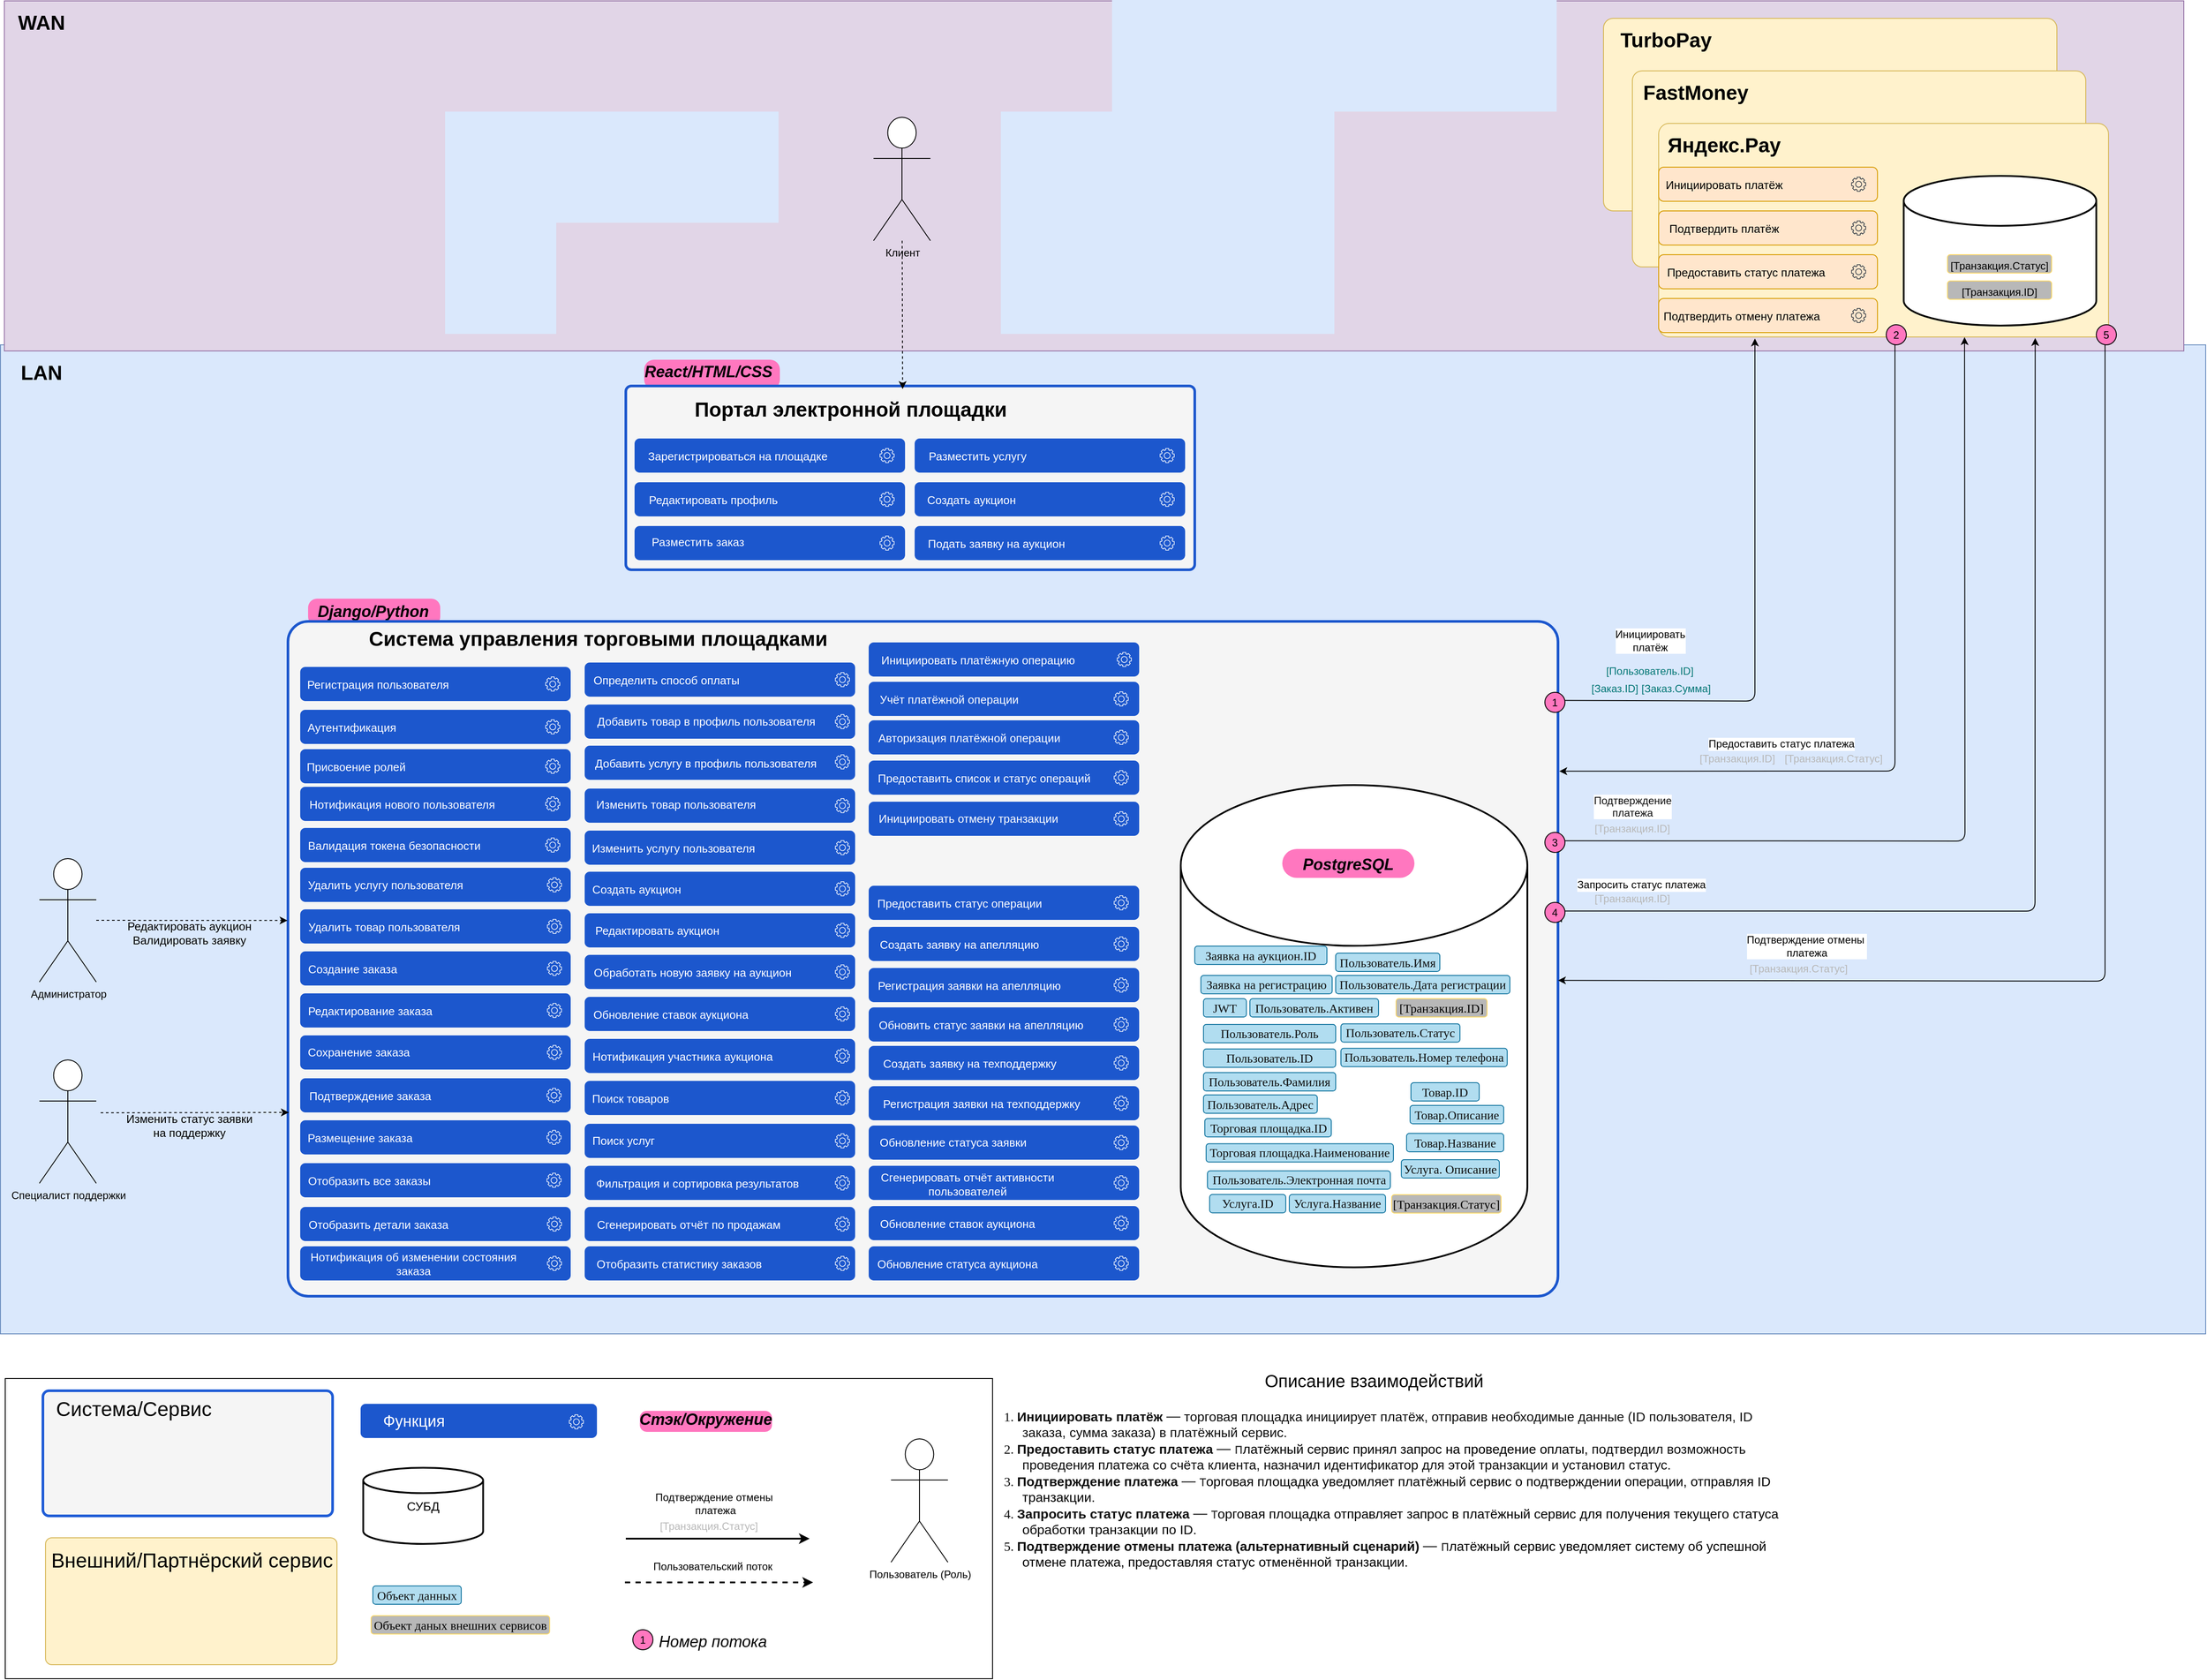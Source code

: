 <mxfile pages="2">
    <diagram name="DF" id="BleSmaJVXqo2yb7Co1eL">
        <mxGraphModel dx="2053" dy="3137" grid="0" gridSize="10" guides="0" tooltips="0" connect="1" arrows="1" fold="1" page="0" pageScale="1" pageWidth="827" pageHeight="1169" math="0" shadow="0">
            <root>
                <mxCell id="0"/>
                <mxCell id="1" parent="0"/>
                <mxCell id="BZBJQn5B5M7l6MrAMs_o-47" value="" style="group" parent="1" vertex="1" connectable="0">
                    <mxGeometry x="1947.5" y="361" width="1527.5" height="562" as="geometry"/>
                </mxCell>
                <mxCell id="Tz6aEU4ManMyac2rpAqn-127" value="" style="rounded=1;whiteSpace=wrap;html=1;fillColor=#1C57CD;strokeColor=none;" parent="BZBJQn5B5M7l6MrAMs_o-47" vertex="1">
                    <mxGeometry width="309" height="39" as="geometry"/>
                </mxCell>
                <mxCell id="Tz6aEU4ManMyac2rpAqn-128" value="" style="sketch=0;outlineConnect=0;fontColor=#232F3E;gradientColor=none;fillColor=#FFFFFF;strokeColor=none;dashed=0;verticalLabelPosition=bottom;verticalAlign=top;align=center;html=1;fontSize=12;fontStyle=0;aspect=fixed;pointerEvents=1;shape=mxgraph.aws4.gear;rounded=1;" parent="BZBJQn5B5M7l6MrAMs_o-47" vertex="1">
                    <mxGeometry x="280" y="11" width="17" height="17" as="geometry"/>
                </mxCell>
                <mxCell id="Tz6aEU4ManMyac2rpAqn-129" value="Запросить статус операции" style="text;html=1;align=center;verticalAlign=middle;whiteSpace=wrap;rounded=1;fontSize=13;fontColor=#FFFFFF;strokeColor=none;" parent="BZBJQn5B5M7l6MrAMs_o-47" vertex="1">
                    <mxGeometry x="3" y="6" width="179" height="30" as="geometry"/>
                </mxCell>
                <mxCell id="cKbgiC5qh_IXnBO1eU4K-99" value="" style="rounded=0;whiteSpace=wrap;html=1;fillColor=#dae8fc;strokeColor=#6c8ebf;" parent="BZBJQn5B5M7l6MrAMs_o-47" vertex="1">
                    <mxGeometry x="-992" y="-568" width="2519.5" height="1130" as="geometry"/>
                </mxCell>
                <mxCell id="kQWFD41fJFxlXKQhT5sF-2" value="" style="group" parent="1" vertex="1" connectable="0">
                    <mxGeometry x="1307" y="78" width="151" height="36" as="geometry"/>
                </mxCell>
                <mxCell id="cKbgiC5qh_IXnBO1eU4K-91" value="&lt;p style=&quot;margin: 0px 0px 0px 13px; text-indent: -13px; font-variant-numeric: normal; font-variant-east-asian: normal; font-variant-alternates: normal; font-kerning: auto; font-optical-sizing: auto; font-feature-settings: normal; font-variation-settings: normal; font-variant-position: normal; font-stretch: normal; font-size: 14px; line-height: normal; color: rgb(14, 14, 14); text-align: start;&quot; class=&quot;p1&quot;&gt;&lt;br&gt;&lt;/p&gt;" style="rounded=1;whiteSpace=wrap;html=1;fillColor=#FF77BF;strokeColor=none;arcSize=33;" parent="kQWFD41fJFxlXKQhT5sF-2" vertex="1">
                    <mxGeometry y="5" width="151" height="31" as="geometry"/>
                </mxCell>
                <mxCell id="cKbgiC5qh_IXnBO1eU4K-92" value="&lt;font style=&quot;font-size: 18px;&quot;&gt;&lt;i&gt;Django/Python&lt;/i&gt;&lt;/font&gt;" style="text;html=1;align=center;verticalAlign=middle;whiteSpace=wrap;rounded=1;shadow=0;fontSize=23;fontStyle=1" parent="kQWFD41fJFxlXKQhT5sF-2" vertex="1">
                    <mxGeometry x="30" width="89" height="36" as="geometry"/>
                </mxCell>
                <mxCell id="kQWFD41fJFxlXKQhT5sF-1" value="" style="group" parent="1" vertex="1" connectable="0">
                    <mxGeometry x="1691" y="-203" width="155" height="49" as="geometry"/>
                </mxCell>
                <mxCell id="cKbgiC5qh_IXnBO1eU4K-166" value="&lt;p style=&quot;margin: 0px 0px 0px 13px; text-indent: -13px; font-variant-numeric: normal; font-variant-east-asian: normal; font-variant-alternates: normal; font-kerning: auto; font-optical-sizing: auto; font-feature-settings: normal; font-variation-settings: normal; font-variant-position: normal; font-stretch: normal; font-size: 14px; line-height: normal; color: rgb(14, 14, 14); text-align: start;&quot; class=&quot;p1&quot;&gt;&lt;br&gt;&lt;/p&gt;" style="rounded=1;whiteSpace=wrap;html=1;fillColor=#FF77BF;strokeColor=none;arcSize=33;" parent="kQWFD41fJFxlXKQhT5sF-1" vertex="1">
                    <mxGeometry y="13" width="155" height="34" as="geometry"/>
                </mxCell>
                <mxCell id="cKbgiC5qh_IXnBO1eU4K-165" value="&lt;font style=&quot;font-size: 18px;&quot;&gt;&lt;i&gt;React/HTML/CSS&lt;/i&gt;&lt;/font&gt;" style="text;html=1;align=center;verticalAlign=middle;whiteSpace=wrap;rounded=1;shadow=0;fontSize=23;fontStyle=1" parent="kQWFD41fJFxlXKQhT5sF-1" vertex="1">
                    <mxGeometry x="29" width="89" height="49" as="geometry"/>
                </mxCell>
                <mxCell id="cKbgiC5qh_IXnBO1eU4K-98" value="" style="rounded=0;whiteSpace=wrap;html=1;fillColor=#e1d5e7;strokeColor=#9673a6;movable=1;resizable=1;rotatable=1;deletable=1;editable=1;locked=0;connectable=1;" parent="1" vertex="1">
                    <mxGeometry x="960" y="-600" width="2490" height="400" as="geometry"/>
                </mxCell>
                <mxCell id="ISwjRsLXD4yoOcMXPSiY-8" value="" style="group" parent="1" vertex="1" connectable="0">
                    <mxGeometry x="2770" y="-580" width="535" height="220" as="geometry"/>
                </mxCell>
                <mxCell id="Tz6aEU4ManMyac2rpAqn-102" value="" style="rounded=1;whiteSpace=wrap;html=1;arcSize=5;fillColor=#fff2cc;strokeColor=#d6b656;" parent="ISwjRsLXD4yoOcMXPSiY-8" vertex="1">
                    <mxGeometry x="17" width="518" height="220" as="geometry"/>
                </mxCell>
                <mxCell id="Tz6aEU4ManMyac2rpAqn-103" value="TurboPay" style="text;html=1;align=center;verticalAlign=middle;whiteSpace=wrap;rounded=1;shadow=0;fontSize=23;fontStyle=1" parent="ISwjRsLXD4yoOcMXPSiY-8" vertex="1">
                    <mxGeometry width="177" height="49" as="geometry"/>
                </mxCell>
                <mxCell id="ISwjRsLXD4yoOcMXPSiY-9" value="" style="group" parent="1" vertex="1" connectable="0">
                    <mxGeometry x="2820" y="-520" width="518" height="224" as="geometry"/>
                </mxCell>
                <mxCell id="Tz6aEU4ManMyac2rpAqn-100" value="" style="rounded=1;whiteSpace=wrap;html=1;arcSize=5;fillColor=#fff2cc;strokeColor=#d6b656;" parent="ISwjRsLXD4yoOcMXPSiY-9" vertex="1">
                    <mxGeometry width="518" height="224" as="geometry"/>
                </mxCell>
                <mxCell id="Tz6aEU4ManMyac2rpAqn-101" value="FastMoney" style="text;html=1;align=center;verticalAlign=middle;whiteSpace=wrap;rounded=1;shadow=0;fontSize=23;fontStyle=1" parent="ISwjRsLXD4yoOcMXPSiY-9" vertex="1">
                    <mxGeometry x="2" width="141" height="49" as="geometry"/>
                </mxCell>
                <mxCell id="ISwjRsLXD4yoOcMXPSiY-10" value="" style="group" parent="1" vertex="1" connectable="0">
                    <mxGeometry x="2850" y="-460" width="514" height="244" as="geometry"/>
                </mxCell>
                <mxCell id="Tz6aEU4ManMyac2rpAqn-104" value="" style="rounded=1;whiteSpace=wrap;html=1;arcSize=5;fillColor=#fff2cc;strokeColor=#d6b656;" parent="ISwjRsLXD4yoOcMXPSiY-10" vertex="1">
                    <mxGeometry width="514" height="244" as="geometry"/>
                </mxCell>
                <mxCell id="Tz6aEU4ManMyac2rpAqn-105" value="Яндекс.Pay" style="text;html=1;align=center;verticalAlign=middle;whiteSpace=wrap;rounded=1;shadow=0;fontSize=23;fontStyle=1" parent="ISwjRsLXD4yoOcMXPSiY-10" vertex="1">
                    <mxGeometry width="150" height="49" as="geometry"/>
                </mxCell>
                <mxCell id="D1CTnjmkYU0Mq4A9S6dc-23" value="" style="rounded=1;whiteSpace=wrap;html=1;arcSize=0;" parent="1" vertex="1">
                    <mxGeometry x="961" y="974" width="1128" height="343" as="geometry"/>
                </mxCell>
                <mxCell id="aNh6FEuhw9lsT8rE3H5J-120" value="" style="rounded=1;whiteSpace=wrap;html=1;arcSize=3;movable=1;resizable=1;rotatable=1;deletable=1;editable=1;locked=0;connectable=1;fillColor=#f5f5f5;strokeColor=#1C57CD;strokeWidth=3;fontColor=#333333;" parent="1" vertex="1">
                    <mxGeometry x="1284" y="109" width="1451" height="771" as="geometry"/>
                </mxCell>
                <mxCell id="aNh6FEuhw9lsT8rE3H5J-121" value="Система управления торговыми площадками" style="text;html=1;align=center;verticalAlign=middle;whiteSpace=wrap;rounded=1;shadow=0;fontSize=23;fontStyle=1" parent="1" vertex="1">
                    <mxGeometry x="1364" y="104" width="549" height="49" as="geometry"/>
                </mxCell>
                <mxCell id="aNh6FEuhw9lsT8rE3H5J-60" value="" style="strokeWidth=2;html=1;shape=mxgraph.flowchart.database;whiteSpace=wrap;rounded=1;movable=1;resizable=1;rotatable=1;deletable=1;editable=1;locked=0;connectable=1;" parent="1" vertex="1">
                    <mxGeometry x="2304" y="296" width="396" height="551" as="geometry"/>
                </mxCell>
                <mxCell id="Tz6aEU4ManMyac2rpAqn-7" value="&lt;p style=&quot;margin: 0px 0px 0px 13px; text-indent: -13px; font-variant-numeric: normal; font-variant-east-asian: normal; font-variant-alternates: normal; font-kerning: auto; font-optical-sizing: auto; font-feature-settings: normal; font-variation-settings: normal; font-variant-position: normal; font-stretch: normal; font-size: 14px; line-height: normal; color: rgb(14, 14, 14); text-align: start;&quot; class=&quot;p1&quot;&gt;&lt;font face=&quot;Times New Roman&quot;&gt;Заявка на аукцион.ID&lt;/font&gt;&lt;/p&gt;" style="rounded=1;whiteSpace=wrap;html=1;fillColor=#b1ddf0;strokeColor=#10739e;" parent="1" vertex="1">
                    <mxGeometry x="2320" y="480" width="151" height="21" as="geometry"/>
                </mxCell>
                <mxCell id="cKbgiC5qh_IXnBO1eU4K-45" value="&lt;p style=&quot;margin: 0px 0px 0px 13px; text-indent: -13px; font-variant-numeric: normal; font-variant-east-asian: normal; font-variant-alternates: normal; font-kerning: auto; font-optical-sizing: auto; font-feature-settings: normal; font-variation-settings: normal; font-variant-position: normal; font-stretch: normal; line-height: normal; color: rgb(14, 14, 14); text-align: start;&quot; class=&quot;p1&quot;&gt;&lt;font style=&quot;font-size: 14px;&quot; face=&quot;Times New Roman&quot;&gt;Заявка на регистрацию&lt;/font&gt;&lt;/p&gt;" style="rounded=1;whiteSpace=wrap;html=1;fillColor=#b1ddf0;strokeColor=#10739e;" parent="1" vertex="1">
                    <mxGeometry x="2327" y="513.5" width="150" height="21" as="geometry"/>
                </mxCell>
                <mxCell id="cKbgiC5qh_IXnBO1eU4K-46" value="&lt;p style=&quot;margin: 0px 0px 0px 13px; text-indent: -13px; font-variant-numeric: normal; font-variant-east-asian: normal; font-variant-alternates: normal; font-kerning: auto; font-optical-sizing: auto; font-feature-settings: normal; font-variation-settings: normal; font-variant-position: normal; font-stretch: normal; line-height: normal; color: rgb(14, 14, 14); text-align: start;&quot; class=&quot;p1&quot;&gt;&lt;font face=&quot;Times New Roman&quot;&gt;&lt;span style=&quot;font-size: 14px;&quot;&gt;JWT&lt;/span&gt;&lt;/font&gt;&lt;/p&gt;" style="rounded=1;whiteSpace=wrap;html=1;fillColor=#b1ddf0;strokeColor=#10739e;" parent="1" vertex="1">
                    <mxGeometry x="2330" y="540" width="49" height="21" as="geometry"/>
                </mxCell>
                <mxCell id="cKbgiC5qh_IXnBO1eU4K-49" value="&lt;p style=&quot;margin: 0px 0px 0px 13px; text-indent: -13px; font-variant-numeric: normal; font-variant-east-asian: normal; font-variant-alternates: normal; font-kerning: auto; font-optical-sizing: auto; font-feature-settings: normal; font-variation-settings: normal; font-variant-position: normal; font-stretch: normal; font-size: 14px; line-height: normal; color: rgb(14, 14, 14); text-align: start;&quot; class=&quot;p1&quot;&gt;&lt;font face=&quot;Times New Roman&quot;&gt;Пользователь.Роль&lt;/font&gt;&lt;/p&gt;" style="rounded=1;whiteSpace=wrap;html=1;fillColor=#b1ddf0;strokeColor=#10739e;" parent="1" vertex="1">
                    <mxGeometry x="2330" y="569.5" width="151" height="21" as="geometry"/>
                </mxCell>
                <mxCell id="cKbgiC5qh_IXnBO1eU4K-50" value="&lt;p style=&quot;margin: 0px 0px 0px 13px; text-indent: -13px; font-variant-numeric: normal; font-variant-east-asian: normal; font-variant-alternates: normal; font-kerning: auto; font-optical-sizing: auto; font-feature-settings: normal; font-variation-settings: normal; font-variant-position: normal; font-stretch: normal; font-size: 14px; line-height: normal; color: rgb(14, 14, 14); text-align: start;&quot; class=&quot;p1&quot;&gt;&lt;font face=&quot;Times New Roman&quot;&gt;Пользователь.ID&lt;/font&gt;&lt;/p&gt;" style="rounded=1;whiteSpace=wrap;html=1;fillColor=#b1ddf0;strokeColor=#10739e;" parent="1" vertex="1">
                    <mxGeometry x="2330" y="597.5" width="151" height="21" as="geometry"/>
                </mxCell>
                <mxCell id="cKbgiC5qh_IXnBO1eU4K-56" value="&lt;p style=&quot;margin: 0px 0px 0px 13px; text-indent: -13px; font-variant-numeric: normal; font-variant-east-asian: normal; font-variant-alternates: normal; font-kerning: auto; font-optical-sizing: auto; font-feature-settings: normal; font-variation-settings: normal; font-variant-position: normal; font-stretch: normal; font-size: 14px; line-height: normal; color: rgb(14, 14, 14); text-align: start;&quot; class=&quot;p1&quot;&gt;&lt;font face=&quot;Times New Roman&quot;&gt;Пользователь.Имя&lt;/font&gt;&lt;/p&gt;" style="rounded=1;whiteSpace=wrap;html=1;fillColor=#b1ddf0;strokeColor=#10739e;" parent="1" vertex="1">
                    <mxGeometry x="2481" y="488" width="119" height="21" as="geometry"/>
                </mxCell>
                <mxCell id="cKbgiC5qh_IXnBO1eU4K-57" value="&lt;p style=&quot;margin: 0px 0px 0px 13px; text-indent: -13px; font-variant-numeric: normal; font-variant-east-asian: normal; font-variant-alternates: normal; font-kerning: auto; font-optical-sizing: auto; font-feature-settings: normal; font-variation-settings: normal; font-variant-position: normal; font-stretch: normal; font-size: 14px; line-height: normal; color: rgb(14, 14, 14); text-align: start;&quot; class=&quot;p1&quot;&gt;&lt;font face=&quot;Times New Roman&quot;&gt;Пользователь.Фамилия&lt;/font&gt;&lt;/p&gt;" style="rounded=1;whiteSpace=wrap;html=1;fillColor=#b1ddf0;strokeColor=#10739e;" parent="1" vertex="1">
                    <mxGeometry x="2330" y="624.5" width="151" height="21" as="geometry"/>
                </mxCell>
                <mxCell id="cKbgiC5qh_IXnBO1eU4K-60" value="&lt;p style=&quot;margin: 0px 0px 0px 13px; text-indent: -13px; font-variant-numeric: normal; font-variant-east-asian: normal; font-variant-alternates: normal; font-kerning: auto; font-optical-sizing: auto; font-feature-settings: normal; font-variation-settings: normal; font-variant-position: normal; font-stretch: normal; font-size: 14px; line-height: normal; color: rgb(14, 14, 14); text-align: start;&quot; class=&quot;p1&quot;&gt;&lt;font face=&quot;Times New Roman&quot;&gt;Пользователь.Адрес&lt;/font&gt;&lt;/p&gt;" style="rounded=1;whiteSpace=wrap;html=1;fillColor=#b1ddf0;strokeColor=#10739e;" parent="1" vertex="1">
                    <mxGeometry x="2330" y="650" width="130" height="21" as="geometry"/>
                </mxCell>
                <mxCell id="cKbgiC5qh_IXnBO1eU4K-68" value="&lt;p style=&quot;margin: 0px 0px 0px 13px; text-indent: -13px; font-variant-numeric: normal; font-variant-east-asian: normal; font-variant-alternates: normal; font-kerning: auto; font-optical-sizing: auto; font-feature-settings: normal; font-variation-settings: normal; font-variant-position: normal; font-stretch: normal; font-size: 14px; line-height: normal; color: rgb(14, 14, 14); text-align: start;&quot; class=&quot;p1&quot;&gt;&lt;font face=&quot;Times New Roman&quot;&gt;Пользователь.Дата регистрации&lt;/font&gt;&lt;/p&gt;" style="rounded=1;whiteSpace=wrap;html=1;fillColor=#b1ddf0;strokeColor=#10739e;" parent="1" vertex="1">
                    <mxGeometry x="2481" y="513.5" width="199" height="21" as="geometry"/>
                </mxCell>
                <mxCell id="cKbgiC5qh_IXnBO1eU4K-69" value="&lt;p style=&quot;margin: 0px 0px 0px 13px; text-indent: -13px; font-variant-numeric: normal; font-variant-east-asian: normal; font-variant-alternates: normal; font-kerning: auto; font-optical-sizing: auto; font-feature-settings: normal; font-variation-settings: normal; font-variant-position: normal; font-stretch: normal; font-size: 14px; line-height: normal; color: rgb(14, 14, 14); text-align: start;&quot; class=&quot;p1&quot;&gt;&lt;font face=&quot;Times New Roman&quot;&gt;Пользователь.Статус&lt;/font&gt;&lt;/p&gt;" style="rounded=1;whiteSpace=wrap;html=1;fillColor=#b1ddf0;strokeColor=#10739e;" parent="1" vertex="1">
                    <mxGeometry x="2487" y="568.75" width="136" height="21" as="geometry"/>
                </mxCell>
                <mxCell id="cKbgiC5qh_IXnBO1eU4K-70" value="&lt;p style=&quot;margin: 0px 0px 0px 13px; text-indent: -13px; font-variant-numeric: normal; font-variant-east-asian: normal; font-variant-alternates: normal; font-kerning: auto; font-optical-sizing: auto; font-feature-settings: normal; font-variation-settings: normal; font-variant-position: normal; font-stretch: normal; font-size: 14px; line-height: normal; color: rgb(14, 14, 14); text-align: start;&quot; class=&quot;p1&quot;&gt;&lt;font face=&quot;Times New Roman&quot;&gt;Пользователь.Электронная почта&lt;/font&gt;&lt;/p&gt;" style="rounded=1;whiteSpace=wrap;html=1;fillColor=#b1ddf0;strokeColor=#10739e;" parent="1" vertex="1">
                    <mxGeometry x="2334.5" y="736.75" width="209" height="21" as="geometry"/>
                </mxCell>
                <mxCell id="cKbgiC5qh_IXnBO1eU4K-71" value="&lt;p style=&quot;margin: 0px 0px 0px 13px; text-indent: -13px; font-variant-numeric: normal; font-variant-east-asian: normal; font-variant-alternates: normal; font-kerning: auto; font-optical-sizing: auto; font-feature-settings: normal; font-variation-settings: normal; font-variant-position: normal; font-stretch: normal; font-size: 14px; line-height: normal; color: rgb(14, 14, 14); text-align: start;&quot; class=&quot;p1&quot;&gt;&lt;font face=&quot;Times New Roman&quot;&gt;Пользователь.Номер телефона&lt;/font&gt;&lt;/p&gt;" style="rounded=1;whiteSpace=wrap;html=1;fillColor=#b1ddf0;strokeColor=#10739e;" parent="1" vertex="1">
                    <mxGeometry x="2487" y="596.75" width="190" height="21" as="geometry"/>
                </mxCell>
                <mxCell id="cKbgiC5qh_IXnBO1eU4K-74" value="&lt;p style=&quot;margin: 0px 0px 0px 13px; text-indent: -13px; font-variant-numeric: normal; font-variant-east-asian: normal; font-variant-alternates: normal; font-kerning: auto; font-optical-sizing: auto; font-feature-settings: normal; font-variation-settings: normal; font-variant-position: normal; font-stretch: normal; font-size: 14px; line-height: normal; color: rgb(14, 14, 14); text-align: start;&quot; class=&quot;p1&quot;&gt;&lt;font face=&quot;Times New Roman&quot;&gt;Торговая площадка.ID&lt;/font&gt;&lt;/p&gt;" style="rounded=1;whiteSpace=wrap;html=1;fillColor=#b1ddf0;strokeColor=#10739e;" parent="1" vertex="1">
                    <mxGeometry x="2331.5" y="677" width="144.5" height="21" as="geometry"/>
                </mxCell>
                <mxCell id="cKbgiC5qh_IXnBO1eU4K-75" value="&lt;p style=&quot;margin: 0px 0px 0px 13px; text-indent: -13px; font-variant-numeric: normal; font-variant-east-asian: normal; font-variant-alternates: normal; font-kerning: auto; font-optical-sizing: auto; font-feature-settings: normal; font-variation-settings: normal; font-variant-position: normal; font-stretch: normal; font-size: 14px; line-height: normal; color: rgb(14, 14, 14); text-align: start;&quot; class=&quot;p1&quot;&gt;&lt;font face=&quot;Times New Roman&quot;&gt;Торговая площадка.Наименование&lt;/font&gt;&lt;/p&gt;" style="rounded=1;whiteSpace=wrap;html=1;fillColor=#b1ddf0;strokeColor=#10739e;" parent="1" vertex="1">
                    <mxGeometry x="2333" y="705.75" width="214" height="21" as="geometry"/>
                </mxCell>
                <mxCell id="cKbgiC5qh_IXnBO1eU4K-77" value="&lt;p style=&quot;margin: 0px 0px 0px 13px; text-indent: -13px; font-variant-numeric: normal; font-variant-east-asian: normal; font-variant-alternates: normal; font-kerning: auto; font-optical-sizing: auto; font-feature-settings: normal; font-variation-settings: normal; font-variant-position: normal; font-stretch: normal; font-size: 14px; line-height: normal; color: rgb(14, 14, 14); text-align: start;&quot; class=&quot;p1&quot;&gt;&lt;font face=&quot;Times New Roman&quot;&gt;Пользователь.Активен&lt;/font&gt;&lt;/p&gt;" style="rounded=1;whiteSpace=wrap;html=1;fillColor=#b1ddf0;strokeColor=#10739e;" parent="1" vertex="1">
                    <mxGeometry x="2383" y="540" width="147" height="21" as="geometry"/>
                </mxCell>
                <mxCell id="cKbgiC5qh_IXnBO1eU4K-84" value="&lt;p style=&quot;margin: 0px 0px 0px 13px; text-indent: -13px; font-variant-numeric: normal; font-variant-east-asian: normal; font-variant-alternates: normal; font-kerning: auto; font-optical-sizing: auto; font-feature-settings: normal; font-variation-settings: normal; font-variant-position: normal; font-stretch: normal; font-size: 14px; line-height: normal; color: rgb(14, 14, 14); text-align: start;&quot; class=&quot;p1&quot;&gt;&lt;font face=&quot;Times New Roman&quot;&gt;Услуга.ID&lt;/font&gt;&lt;/p&gt;" style="rounded=1;whiteSpace=wrap;html=1;fillColor=#b1ddf0;strokeColor=#10739e;" parent="1" vertex="1">
                    <mxGeometry x="2337" y="763.75" width="87" height="21" as="geometry"/>
                </mxCell>
                <mxCell id="cKbgiC5qh_IXnBO1eU4K-85" value="&lt;p style=&quot;margin: 0px 0px 0px 13px; text-indent: -13px; font-variant-numeric: normal; font-variant-east-asian: normal; font-variant-alternates: normal; font-kerning: auto; font-optical-sizing: auto; font-feature-settings: normal; font-variation-settings: normal; font-variant-position: normal; font-stretch: normal; font-size: 14px; line-height: normal; color: rgb(14, 14, 14); text-align: start;&quot; class=&quot;p1&quot;&gt;&lt;font face=&quot;Times New Roman&quot;&gt;Услуга.Название&lt;/font&gt;&lt;/p&gt;" style="rounded=1;whiteSpace=wrap;html=1;fillColor=#b1ddf0;strokeColor=#10739e;" parent="1" vertex="1">
                    <mxGeometry x="2428" y="763.75" width="110" height="21" as="geometry"/>
                </mxCell>
                <mxCell id="cKbgiC5qh_IXnBO1eU4K-86" value="&lt;p style=&quot;margin: 0px 0px 0px 13px; text-indent: -13px; font-variant-numeric: normal; font-variant-east-asian: normal; font-variant-alternates: normal; font-kerning: auto; font-optical-sizing: auto; font-feature-settings: normal; font-variation-settings: normal; font-variant-position: normal; font-stretch: normal; font-size: 14px; line-height: normal; color: rgb(14, 14, 14); text-align: start;&quot; class=&quot;p1&quot;&gt;&lt;font face=&quot;Times New Roman&quot;&gt;Услуга. Описание&lt;/font&gt;&lt;/p&gt;" style="rounded=1;whiteSpace=wrap;html=1;fillColor=#b1ddf0;strokeColor=#10739e;" parent="1" vertex="1">
                    <mxGeometry x="2556" y="724" width="112" height="21" as="geometry"/>
                </mxCell>
                <mxCell id="cKbgiC5qh_IXnBO1eU4K-87" value="&lt;p style=&quot;margin: 0px 0px 0px 13px; text-indent: -13px; font-variant-numeric: normal; font-variant-east-asian: normal; font-variant-alternates: normal; font-kerning: auto; font-optical-sizing: auto; font-feature-settings: normal; font-variation-settings: normal; font-variant-position: normal; font-stretch: normal; font-size: 14px; line-height: normal; color: rgb(14, 14, 14); text-align: start;&quot; class=&quot;p1&quot;&gt;&lt;font face=&quot;Times New Roman&quot;&gt;Товар.ID&lt;/font&gt;&lt;/p&gt;" style="rounded=1;whiteSpace=wrap;html=1;fillColor=#b1ddf0;strokeColor=#10739e;" parent="1" vertex="1">
                    <mxGeometry x="2567" y="636" width="78" height="21" as="geometry"/>
                </mxCell>
                <mxCell id="cKbgiC5qh_IXnBO1eU4K-88" value="&lt;p style=&quot;margin: 0px 0px 0px 13px; text-indent: -13px; font-variant-numeric: normal; font-variant-east-asian: normal; font-variant-alternates: normal; font-kerning: auto; font-optical-sizing: auto; font-feature-settings: normal; font-variation-settings: normal; font-variant-position: normal; font-stretch: normal; font-size: 14px; line-height: normal; color: rgb(14, 14, 14); text-align: start;&quot; class=&quot;p1&quot;&gt;&lt;font face=&quot;Times New Roman&quot;&gt;Товар.Название&lt;/font&gt;&lt;/p&gt;" style="rounded=1;whiteSpace=wrap;html=1;fillColor=#b1ddf0;strokeColor=#10739e;" parent="1" vertex="1">
                    <mxGeometry x="2562" y="694" width="111" height="21" as="geometry"/>
                </mxCell>
                <mxCell id="cKbgiC5qh_IXnBO1eU4K-89" value="&lt;p style=&quot;margin: 0px 0px 0px 13px; text-indent: -13px; font-variant-numeric: normal; font-variant-east-asian: normal; font-variant-alternates: normal; font-kerning: auto; font-optical-sizing: auto; font-feature-settings: normal; font-variation-settings: normal; font-variant-position: normal; font-stretch: normal; font-size: 14px; line-height: normal; color: rgb(14, 14, 14); text-align: start;&quot; class=&quot;p1&quot;&gt;&lt;font face=&quot;Times New Roman&quot;&gt;Товар.Описание&lt;/font&gt;&lt;/p&gt;" style="rounded=1;whiteSpace=wrap;html=1;fillColor=#b1ddf0;strokeColor=#10739e;" parent="1" vertex="1">
                    <mxGeometry x="2566" y="662" width="107" height="21" as="geometry"/>
                </mxCell>
                <mxCell id="cKbgiC5qh_IXnBO1eU4K-95" value="Администратор" style="shape=umlActor;verticalLabelPosition=bottom;verticalAlign=top;html=1;outlineConnect=0;rounded=1;" parent="1" vertex="1">
                    <mxGeometry x="1000" y="380" width="65" height="141" as="geometry"/>
                </mxCell>
                <mxCell id="cKbgiC5qh_IXnBO1eU4K-96" value="" style="endArrow=classic;html=1;rounded=1;dashed=1;entryX=0.961;entryY=0.023;entryDx=0;entryDy=0;entryPerimeter=0;" parent="1" source="cKbgiC5qh_IXnBO1eU4K-95" target="cKbgiC5qh_IXnBO1eU4K-154" edge="1">
                    <mxGeometry width="50" height="50" relative="1" as="geometry">
                        <mxPoint x="1166" y="544" as="sourcePoint"/>
                        <mxPoint x="1162" y="979" as="targetPoint"/>
                        <Array as="points"/>
                    </mxGeometry>
                </mxCell>
                <mxCell id="cKbgiC5qh_IXnBO1eU4K-100" value="WAN" style="text;html=1;align=center;verticalAlign=middle;whiteSpace=wrap;rounded=1;shadow=0;fontSize=23;fontStyle=1" parent="1" vertex="1">
                    <mxGeometry x="960" y="-600" width="85" height="49" as="geometry"/>
                </mxCell>
                <mxCell id="cKbgiC5qh_IXnBO1eU4K-101" value="LAN" style="text;html=1;align=center;verticalAlign=middle;whiteSpace=wrap;rounded=1;shadow=0;fontSize=23;fontStyle=1" parent="1" vertex="1">
                    <mxGeometry x="960" y="-200" width="85" height="49" as="geometry"/>
                </mxCell>
                <mxCell id="cKbgiC5qh_IXnBO1eU4K-103" value="" style="endArrow=classic;html=1;rounded=1;curved=0;entryX=1.001;entryY=0.222;entryDx=0;entryDy=0;entryPerimeter=0;" parent="1" target="aNh6FEuhw9lsT8rE3H5J-120" edge="1">
                    <mxGeometry width="50" height="50" relative="1" as="geometry">
                        <mxPoint x="3120" y="-210" as="sourcePoint"/>
                        <mxPoint x="3090" y="-15" as="targetPoint"/>
                        <Array as="points">
                            <mxPoint x="3120" y="280"/>
                        </Array>
                    </mxGeometry>
                </mxCell>
                <mxCell id="cKbgiC5qh_IXnBO1eU4K-104" value="&lt;p style=&quot;margin: 0px 0px 0px 21px; text-indent: -21px; font-variant-numeric: normal; font-variant-east-asian: normal; font-variant-alternates: normal; font-kerning: auto; font-optical-sizing: auto; font-feature-settings: normal; font-variation-settings: normal; font-variant-position: normal; font-stretch: normal; line-height: normal; color: rgb(14, 14, 14); text-align: start; text-wrap: wrap;&quot; class=&quot;p1&quot;&gt;&lt;font style=&quot;font-size: 12px;&quot; face=&quot;Helvetica&quot;&gt;Подтверждение платежа&lt;/font&gt;&lt;/p&gt;" style="edgeLabel;html=1;align=center;verticalAlign=middle;resizable=0;points=[];rounded=1;" parent="cKbgiC5qh_IXnBO1eU4K-103" vertex="1" connectable="0">
                    <mxGeometry x="0.194" y="1" relative="1" as="geometry">
                        <mxPoint x="-269" y="39" as="offset"/>
                    </mxGeometry>
                </mxCell>
                <mxCell id="cKbgiC5qh_IXnBO1eU4K-105" value="" style="endArrow=classic;html=1;rounded=1;exitX=1.001;exitY=0.325;exitDx=0;exitDy=0;exitPerimeter=0;curved=0;entryX=0.68;entryY=1.001;entryDx=0;entryDy=0;entryPerimeter=0;" parent="1" source="aNh6FEuhw9lsT8rE3H5J-120" target="Tz6aEU4ManMyac2rpAqn-104" edge="1">
                    <mxGeometry width="50" height="50" relative="1" as="geometry">
                        <mxPoint x="2900" y="486" as="sourcePoint"/>
                        <mxPoint x="3200" y="-20" as="targetPoint"/>
                        <Array as="points">
                            <mxPoint x="3200" y="360"/>
                        </Array>
                    </mxGeometry>
                </mxCell>
                <mxCell id="cKbgiC5qh_IXnBO1eU4K-106" value="&lt;font style=&quot;font-size: 12px;&quot;&gt;Предоставить статус платежа&lt;/font&gt;" style="edgeLabel;html=1;align=center;verticalAlign=middle;resizable=0;points=[];rounded=1;" parent="cKbgiC5qh_IXnBO1eU4K-105" vertex="1" connectable="0">
                    <mxGeometry x="0.194" y="1" relative="1" as="geometry">
                        <mxPoint x="-209" y="46" as="offset"/>
                    </mxGeometry>
                </mxCell>
                <mxCell id="cKbgiC5qh_IXnBO1eU4K-107" value="" style="endArrow=classic;html=1;rounded=1;curved=0;entryX=1;entryY=0.532;entryDx=0;entryDy=0;entryPerimeter=0;" parent="1" target="aNh6FEuhw9lsT8rE3H5J-120" edge="1">
                    <mxGeometry width="50" height="50" relative="1" as="geometry">
                        <mxPoint x="3360" y="-210" as="sourcePoint"/>
                        <mxPoint x="2740" y="520" as="targetPoint"/>
                        <Array as="points">
                            <mxPoint x="3360" y="520"/>
                        </Array>
                    </mxGeometry>
                </mxCell>
                <mxCell id="cKbgiC5qh_IXnBO1eU4K-108" value="&lt;font style=&quot;font-size: 12px;&quot;&gt;Подтверждение отмены&amp;nbsp;&lt;/font&gt;&lt;div&gt;&lt;font style=&quot;font-size: 12px;&quot;&gt;платежа&lt;/font&gt;&lt;/div&gt;" style="edgeLabel;html=1;align=center;verticalAlign=middle;resizable=0;points=[];rounded=1;" parent="cKbgiC5qh_IXnBO1eU4K-107" vertex="1" connectable="0">
                    <mxGeometry x="0.194" y="1" relative="1" as="geometry">
                        <mxPoint x="-262" y="-41" as="offset"/>
                    </mxGeometry>
                </mxCell>
                <mxCell id="cKbgiC5qh_IXnBO1eU4K-109" value="" style="endArrow=classic;html=1;rounded=1;exitX=1;exitY=0.117;exitDx=0;exitDy=0;exitPerimeter=0;curved=0;entryX=0.214;entryY=1.007;entryDx=0;entryDy=0;entryPerimeter=0;" parent="1" source="aNh6FEuhw9lsT8rE3H5J-120" target="Tz6aEU4ManMyac2rpAqn-104" edge="1">
                    <mxGeometry width="50" height="50" relative="1" as="geometry">
                        <mxPoint x="2610" y="206" as="sourcePoint"/>
                        <mxPoint x="2955" y="-179" as="targetPoint"/>
                        <Array as="points">
                            <mxPoint x="2960" y="200"/>
                        </Array>
                    </mxGeometry>
                </mxCell>
                <mxCell id="cKbgiC5qh_IXnBO1eU4K-110" value="&lt;span style=&quot;text-wrap: wrap;&quot;&gt;&lt;font style=&quot;font-size: 12px;&quot;&gt;Инициировать платёж&lt;/font&gt;&lt;/span&gt;" style="edgeLabel;html=1;align=center;verticalAlign=middle;resizable=0;points=[];rounded=1;" parent="cKbgiC5qh_IXnBO1eU4K-109" vertex="1" connectable="0">
                    <mxGeometry x="0.194" y="1" relative="1" as="geometry">
                        <mxPoint x="-119" y="87" as="offset"/>
                    </mxGeometry>
                </mxCell>
                <mxCell id="cKbgiC5qh_IXnBO1eU4K-114" value="&lt;font style=&quot;font-size: 12px;&quot;&gt;[Транзакция.ID]&lt;/font&gt;" style="text;html=1;align=center;verticalAlign=middle;whiteSpace=wrap;rounded=1;fontSize=13;labelBackgroundColor=none;fontColor=#B8B8B8;" parent="1" vertex="1">
                    <mxGeometry x="2890" y="250" width="100" height="30" as="geometry"/>
                </mxCell>
                <mxCell id="cKbgiC5qh_IXnBO1eU4K-120" value="&lt;font style=&quot;font-size: 12px;&quot;&gt;[Транзакция.Статус]&lt;/font&gt;" style="text;html=1;align=center;verticalAlign=middle;whiteSpace=wrap;rounded=1;fontSize=13;labelBackgroundColor=none;fontColor=#B8B8B8;" parent="1" vertex="1">
                    <mxGeometry x="2970" y="250" width="160" height="30" as="geometry"/>
                </mxCell>
                <mxCell id="cKbgiC5qh_IXnBO1eU4K-121" value="&lt;font style=&quot;font-size: 12px;&quot;&gt;[Пользователь.ID]&lt;/font&gt;" style="text;html=1;align=center;verticalAlign=middle;whiteSpace=wrap;rounded=1;fontSize=13;labelBackgroundColor=none;fontColor=#007575;" parent="1" vertex="1">
                    <mxGeometry x="2760" y="150" width="160" height="30" as="geometry"/>
                </mxCell>
                <mxCell id="cKbgiC5qh_IXnBO1eU4K-122" value="&lt;font style=&quot;font-size: 12px;&quot;&gt;[Заказ.ID]&lt;/font&gt;" style="text;html=1;align=center;verticalAlign=middle;whiteSpace=wrap;rounded=1;fontSize=13;labelBackgroundColor=none;fontColor=#007575;" parent="1" vertex="1">
                    <mxGeometry x="2720" y="170" width="160" height="30" as="geometry"/>
                </mxCell>
                <mxCell id="cKbgiC5qh_IXnBO1eU4K-123" value="&lt;font style=&quot;font-size: 12px;&quot;&gt;[Заказ.Сумма]&lt;/font&gt;" style="text;html=1;align=center;verticalAlign=middle;whiteSpace=wrap;rounded=1;fontSize=13;labelBackgroundColor=none;fontColor=#007575;" parent="1" vertex="1">
                    <mxGeometry x="2790" y="170" width="160" height="30" as="geometry"/>
                </mxCell>
                <mxCell id="cKbgiC5qh_IXnBO1eU4K-124" value="&lt;font style=&quot;font-size: 12px;&quot;&gt;[Транзакция.ID]&lt;/font&gt;" style="text;html=1;align=center;verticalAlign=middle;whiteSpace=wrap;rounded=1;fontSize=13;labelBackgroundColor=none;fontColor=#B8B8B8;" parent="1" vertex="1">
                    <mxGeometry x="2770" y="330" width="100" height="30" as="geometry"/>
                </mxCell>
                <mxCell id="cKbgiC5qh_IXnBO1eU4K-125" value="" style="endArrow=classic;html=1;rounded=1;exitX=1;exitY=0.429;exitDx=0;exitDy=0;exitPerimeter=0;curved=0;entryX=0.837;entryY=1.005;entryDx=0;entryDy=0;entryPerimeter=0;" parent="1" source="cKbgiC5qh_IXnBO1eU4K-140" target="Tz6aEU4ManMyac2rpAqn-104" edge="1">
                    <mxGeometry width="50" height="50" relative="1" as="geometry">
                        <mxPoint x="2740" y="444" as="sourcePoint"/>
                        <mxPoint x="3204" y="60" as="targetPoint"/>
                        <Array as="points">
                            <mxPoint x="3280" y="440"/>
                        </Array>
                    </mxGeometry>
                </mxCell>
                <mxCell id="cKbgiC5qh_IXnBO1eU4K-169" value="&lt;font style=&quot;font-size: 12px;&quot;&gt;Запросить статус платежа&lt;/font&gt;" style="edgeLabel;html=1;align=center;verticalAlign=middle;resizable=0;points=[];rounded=1;" parent="cKbgiC5qh_IXnBO1eU4K-125" vertex="1" connectable="0">
                    <mxGeometry x="-0.441" y="-1" relative="1" as="geometry">
                        <mxPoint x="-246" y="-31" as="offset"/>
                    </mxGeometry>
                </mxCell>
                <mxCell id="cKbgiC5qh_IXnBO1eU4K-127" value="&lt;font style=&quot;font-size: 12px;&quot;&gt;[Транзакция.ID]&lt;/font&gt;" style="text;html=1;align=center;verticalAlign=middle;whiteSpace=wrap;rounded=1;fontSize=13;labelBackgroundColor=none;fontColor=#B8B8B8;" parent="1" vertex="1">
                    <mxGeometry x="2770" y="410" width="100" height="30" as="geometry"/>
                </mxCell>
                <mxCell id="cKbgiC5qh_IXnBO1eU4K-128" value="&lt;font style=&quot;font-size: 12px;&quot;&gt;[Транзакция.Статус]&lt;/font&gt;" style="text;html=1;align=center;verticalAlign=middle;whiteSpace=wrap;rounded=1;fontSize=13;labelBackgroundColor=none;fontColor=#B8B8B8;" parent="1" vertex="1">
                    <mxGeometry x="2930" y="490" width="160" height="30" as="geometry"/>
                </mxCell>
                <mxCell id="aNh6FEuhw9lsT8rE3H5J-66" value="1" style="ellipse;whiteSpace=wrap;html=1;aspect=fixed;rounded=1;fillColor=#FF77BF;" parent="1" vertex="1">
                    <mxGeometry x="2720" y="190" width="23" height="23" as="geometry"/>
                </mxCell>
                <mxCell id="cKbgiC5qh_IXnBO1eU4K-138" value="2" style="ellipse;whiteSpace=wrap;html=1;aspect=fixed;rounded=1;fillColor=#FF77BF;" parent="1" vertex="1">
                    <mxGeometry x="3110" y="-230" width="23" height="23" as="geometry"/>
                </mxCell>
                <mxCell id="cKbgiC5qh_IXnBO1eU4K-139" value="3" style="ellipse;whiteSpace=wrap;html=1;aspect=fixed;rounded=1;fillColor=#ff77bf;" parent="1" vertex="1">
                    <mxGeometry x="2720" y="350" width="23" height="23" as="geometry"/>
                </mxCell>
                <mxCell id="cKbgiC5qh_IXnBO1eU4K-141" value="" style="endArrow=classic;html=1;rounded=1;exitX=1;exitY=0.429;exitDx=0;exitDy=0;exitPerimeter=0;curved=0;entryX=0.837;entryY=1.005;entryDx=0;entryDy=0;entryPerimeter=0;" parent="1" source="aNh6FEuhw9lsT8rE3H5J-120" target="cKbgiC5qh_IXnBO1eU4K-140" edge="1">
                    <mxGeometry width="50" height="50" relative="1" as="geometry">
                        <mxPoint x="2735" y="440" as="sourcePoint"/>
                        <mxPoint x="3280" y="-25" as="targetPoint"/>
                        <Array as="points"/>
                    </mxGeometry>
                </mxCell>
                <mxCell id="cKbgiC5qh_IXnBO1eU4K-140" value="4" style="ellipse;whiteSpace=wrap;html=1;aspect=fixed;rounded=1;fillColor=#FF77BF;" parent="1" vertex="1">
                    <mxGeometry x="2720" y="430" width="23" height="23" as="geometry"/>
                </mxCell>
                <mxCell id="cKbgiC5qh_IXnBO1eU4K-143" value="5" style="ellipse;whiteSpace=wrap;html=1;aspect=fixed;rounded=1;fillColor=#FF77BF;" parent="1" vertex="1">
                    <mxGeometry x="3350" y="-230" width="23" height="23" as="geometry"/>
                </mxCell>
                <mxCell id="cKbgiC5qh_IXnBO1eU4K-146" value="" style="strokeWidth=2;html=1;shape=mxgraph.flowchart.database;whiteSpace=wrap;rounded=1;movable=1;resizable=1;rotatable=1;deletable=1;editable=1;locked=0;connectable=1;" parent="1" vertex="1">
                    <mxGeometry x="3130" y="-400" width="220" height="171" as="geometry"/>
                </mxCell>
                <mxCell id="cKbgiC5qh_IXnBO1eU4K-150" value="&lt;p style=&quot;margin: 0px 0px 0px 13px; text-indent: -13px; font-variant-numeric: normal; font-variant-east-asian: normal; font-variant-alternates: normal; font-kerning: auto; font-optical-sizing: auto; font-feature-settings: normal; font-variation-settings: normal; font-variant-position: normal; font-stretch: normal; line-height: normal; text-align: start;&quot; class=&quot;p1&quot;&gt;&lt;span style=&quot;text-align: center; text-indent: 0px;&quot;&gt;&lt;font style=&quot;font-size: 14px;&quot; face=&quot;Times New Roman&quot;&gt;[Транзакция.ID]&lt;/font&gt;&lt;/span&gt;&lt;br&gt;&lt;/p&gt;" style="rounded=1;whiteSpace=wrap;html=1;fillColor=#B8B8B8;strokeColor=#FFD966;" parent="1" vertex="1">
                    <mxGeometry x="2550" y="540" width="104" height="21" as="geometry"/>
                </mxCell>
                <mxCell id="cKbgiC5qh_IXnBO1eU4K-151" value="&lt;p style=&quot;margin: 0px 0px 0px 13px; text-indent: -13px; font-variant-numeric: normal; font-variant-east-asian: normal; font-variant-alternates: normal; font-kerning: auto; font-optical-sizing: auto; font-feature-settings: normal; font-variation-settings: normal; font-variant-position: normal; font-stretch: normal; line-height: normal; text-align: start;&quot; class=&quot;p1&quot;&gt;&lt;span style=&quot;text-align: center; text-indent: 0px;&quot;&gt;&lt;font style=&quot;font-size: 14px;&quot; face=&quot;Times New Roman&quot;&gt;[Транзакция.Статус]&lt;/font&gt;&lt;/span&gt;&lt;br&gt;&lt;/p&gt;" style="rounded=1;whiteSpace=wrap;html=1;fillColor=#B8B8B8;strokeColor=#FFD966;" parent="1" vertex="1">
                    <mxGeometry x="2545" y="764" width="125" height="21" as="geometry"/>
                </mxCell>
                <mxCell id="cKbgiC5qh_IXnBO1eU4K-152" value="&lt;p style=&quot;margin: 0px 0px 0px 13px; text-indent: -13px; font-variant-numeric: normal; font-variant-east-asian: normal; font-variant-alternates: normal; font-kerning: auto; font-optical-sizing: auto; font-feature-settings: normal; font-variation-settings: normal; font-variant-position: normal; font-stretch: normal; font-size: 14px; line-height: normal; text-align: start;&quot; class=&quot;p1&quot;&gt;&lt;span style=&quot;font-size: 12px; text-align: center; text-indent: 0px;&quot;&gt;[Транзакция.Статус]&lt;/span&gt;&lt;br&gt;&lt;/p&gt;" style="rounded=1;whiteSpace=wrap;html=1;fillColor=#B8B8B8;strokeColor=#FFD966;" parent="1" vertex="1">
                    <mxGeometry x="3180" y="-310" width="119" height="21" as="geometry"/>
                </mxCell>
                <mxCell id="cKbgiC5qh_IXnBO1eU4K-153" value="&lt;p style=&quot;margin: 0px 0px 0px 13px; text-indent: -13px; font-variant-numeric: normal; font-variant-east-asian: normal; font-variant-alternates: normal; font-kerning: auto; font-optical-sizing: auto; font-feature-settings: normal; font-variation-settings: normal; font-variant-position: normal; font-stretch: normal; font-size: 14px; line-height: normal; text-align: start;&quot; class=&quot;p1&quot;&gt;&lt;span style=&quot;font-size: 12px; text-align: center; text-indent: 0px;&quot;&gt;[Транзакция.ID]&lt;/span&gt;&lt;br&gt;&lt;/p&gt;" style="rounded=1;whiteSpace=wrap;html=1;fillColor=#B8B8B8;strokeColor=#FFD966;" parent="1" vertex="1">
                    <mxGeometry x="3180" y="-280" width="119" height="21" as="geometry"/>
                </mxCell>
                <mxCell id="cKbgiC5qh_IXnBO1eU4K-154" value="Редактировать аукцион&lt;div&gt;Валидировать заявку&lt;/div&gt;" style="text;html=1;align=center;verticalAlign=middle;whiteSpace=wrap;rounded=1;fontSize=13;" parent="1" vertex="1">
                    <mxGeometry x="1050" y="450" width="243" height="30" as="geometry"/>
                </mxCell>
                <mxCell id="cKbgiC5qh_IXnBO1eU4K-157" value="Специалист поддержки" style="shape=umlActor;verticalLabelPosition=bottom;verticalAlign=top;html=1;outlineConnect=0;rounded=1;" parent="1" vertex="1">
                    <mxGeometry x="1000" y="610" width="65" height="141" as="geometry"/>
                </mxCell>
                <mxCell id="cKbgiC5qh_IXnBO1eU4K-160" value="" style="endArrow=classic;html=1;rounded=1;dashed=1;" parent="1" edge="1">
                    <mxGeometry width="50" height="50" relative="1" as="geometry">
                        <mxPoint x="1070" y="670.434" as="sourcePoint"/>
                        <mxPoint x="1285" y="670" as="targetPoint"/>
                        <Array as="points"/>
                    </mxGeometry>
                </mxCell>
                <mxCell id="cKbgiC5qh_IXnBO1eU4K-162" value="&lt;div&gt;Изменить статус заявки&lt;/div&gt;&lt;div&gt;на поддержку&lt;/div&gt;" style="text;html=1;align=center;verticalAlign=middle;whiteSpace=wrap;rounded=1;fontSize=13;" parent="1" vertex="1">
                    <mxGeometry x="1050" y="670" width="243" height="30" as="geometry"/>
                </mxCell>
                <mxCell id="cKbgiC5qh_IXnBO1eU4K-163" value="" style="rounded=1;whiteSpace=wrap;html=1;arcSize=3;fillColor=#f5f5f5;strokeColor=#1C57CD;strokeWidth=3;align=center;verticalAlign=middle;fontFamily=Helvetica;fontSize=12;fontColor=#333333;resizable=1;" parent="1" vertex="1">
                    <mxGeometry x="1670" y="-160" width="650" height="210" as="geometry"/>
                </mxCell>
                <mxCell id="cKbgiC5qh_IXnBO1eU4K-164" value="Портал электронной площадки" style="text;html=1;align=center;verticalAlign=middle;whiteSpace=wrap;rounded=1;shadow=0;fontSize=23;fontStyle=1" parent="1" vertex="1">
                    <mxGeometry x="1737" y="-158" width="380" height="49" as="geometry"/>
                </mxCell>
                <mxCell id="D1CTnjmkYU0Mq4A9S6dc-4" value="&lt;p style=&quot;margin: 0px 0px 0px 13px; text-indent: -13px; font-variant-numeric: normal; font-variant-east-asian: normal; font-variant-alternates: normal; font-kerning: auto; font-optical-sizing: auto; font-feature-settings: normal; font-variation-settings: normal; font-variant-position: normal; font-stretch: normal; font-size: 14px; line-height: normal; color: rgb(14, 14, 14); text-align: start;&quot; class=&quot;p1&quot;&gt;&lt;font face=&quot;Times New Roman&quot;&gt;Объект данных&lt;/font&gt;&lt;/p&gt;" style="rounded=1;whiteSpace=wrap;html=1;fillColor=#b1ddf0;strokeColor=#10739e;" parent="1" vertex="1">
                    <mxGeometry x="1381" y="1211" width="101" height="21" as="geometry"/>
                </mxCell>
                <mxCell id="D1CTnjmkYU0Mq4A9S6dc-11" value="&lt;font style=&quot;font-size: 14px;&quot;&gt;СУБД&lt;/font&gt;" style="strokeWidth=2;html=1;shape=mxgraph.flowchart.database;whiteSpace=wrap;rounded=1;movable=1;resizable=1;rotatable=1;deletable=1;editable=1;locked=0;connectable=1;" parent="1" vertex="1">
                    <mxGeometry x="1370" y="1076" width="137" height="87" as="geometry"/>
                </mxCell>
                <mxCell id="D1CTnjmkYU0Mq4A9S6dc-14" value="Пользователь (Роль)" style="shape=umlActor;verticalLabelPosition=bottom;verticalAlign=top;html=1;outlineConnect=0;rounded=1;" parent="1" vertex="1">
                    <mxGeometry x="1973" y="1043" width="65" height="141" as="geometry"/>
                </mxCell>
                <mxCell id="D1CTnjmkYU0Mq4A9S6dc-16" value="&lt;p style=&quot;margin: 0px 0px 0px 13px; text-indent: -13px; font-variant-numeric: normal; font-variant-east-asian: normal; font-variant-alternates: normal; font-kerning: auto; font-optical-sizing: auto; font-feature-settings: normal; font-variation-settings: normal; font-variant-position: normal; font-stretch: normal; line-height: normal; text-align: start;&quot; class=&quot;p1&quot;&gt;&lt;span style=&quot;text-align: center; text-indent: 0px;&quot;&gt;&lt;font style=&quot;font-size: 14px;&quot; face=&quot;Times New Roman&quot;&gt;Объект даных внешних сервисов&lt;/font&gt;&lt;/span&gt;&lt;br&gt;&lt;/p&gt;" style="rounded=1;whiteSpace=wrap;html=1;fillColor=#B8B8B8;strokeColor=#FFD966;" parent="1" vertex="1">
                    <mxGeometry x="1379" y="1245" width="204" height="21" as="geometry"/>
                </mxCell>
                <mxCell id="D1CTnjmkYU0Mq4A9S6dc-17" value="" style="endArrow=classic;html=1;rounded=1;curved=0;strokeWidth=2;" parent="1" edge="1">
                    <mxGeometry width="50" height="50" relative="1" as="geometry">
                        <mxPoint x="1670" y="1157" as="sourcePoint"/>
                        <mxPoint x="1880" y="1157" as="targetPoint"/>
                        <Array as="points">
                            <mxPoint x="1670" y="1157"/>
                        </Array>
                    </mxGeometry>
                </mxCell>
                <mxCell id="D1CTnjmkYU0Mq4A9S6dc-18" value="&lt;font style=&quot;font-size: 12px;&quot;&gt;Подтверждение отмены&amp;nbsp;&lt;/font&gt;&lt;div&gt;&lt;font style=&quot;font-size: 12px;&quot;&gt;платежа&lt;/font&gt;&lt;/div&gt;" style="edgeLabel;html=1;align=center;verticalAlign=middle;resizable=0;points=[];rounded=1;" parent="D1CTnjmkYU0Mq4A9S6dc-17" vertex="1" connectable="0">
                    <mxGeometry x="0.194" y="1" relative="1" as="geometry">
                        <mxPoint x="-24" y="-39" as="offset"/>
                    </mxGeometry>
                </mxCell>
                <mxCell id="D1CTnjmkYU0Mq4A9S6dc-19" value="&lt;font style=&quot;font-size: 12px;&quot;&gt;[Транзакция.Статус]&lt;/font&gt;" style="text;html=1;align=center;verticalAlign=middle;whiteSpace=wrap;rounded=1;fontSize=13;labelBackgroundColor=none;fontColor=#B8B8B8;" parent="1" vertex="1">
                    <mxGeometry x="1685" y="1127" width="160" height="30" as="geometry"/>
                </mxCell>
                <mxCell id="D1CTnjmkYU0Mq4A9S6dc-20" value="" style="endArrow=classic;html=1;rounded=1;dashed=1;strokeWidth=2;" parent="1" edge="1">
                    <mxGeometry width="50" height="50" relative="1" as="geometry">
                        <mxPoint x="1669" y="1207" as="sourcePoint"/>
                        <mxPoint x="1884" y="1207" as="targetPoint"/>
                        <Array as="points"/>
                    </mxGeometry>
                </mxCell>
                <mxCell id="D1CTnjmkYU0Mq4A9S6dc-21" value="&lt;span style=&quot;font-size: 12px;&quot;&gt;Пользовательский поток&lt;/span&gt;" style="edgeLabel;html=1;align=center;verticalAlign=middle;resizable=0;points=[];rounded=1;" parent="1" vertex="1" connectable="0">
                    <mxGeometry x="1770.995" y="1236" as="geometry">
                        <mxPoint x="-2" y="-47" as="offset"/>
                    </mxGeometry>
                </mxCell>
                <mxCell id="Tz6aEU4ManMyac2rpAqn-4" value="Клиент" style="shape=umlActor;verticalLabelPosition=bottom;verticalAlign=top;html=1;outlineConnect=0;rounded=1;" parent="1" vertex="1">
                    <mxGeometry x="1953" y="-467" width="65" height="141" as="geometry"/>
                </mxCell>
                <mxCell id="Tz6aEU4ManMyac2rpAqn-10" value="" style="endArrow=classic;html=1;rounded=1;dashed=1;entryX=0.727;entryY=0.031;entryDx=0;entryDy=0;entryPerimeter=0;fontSize=12;" parent="1" source="Tz6aEU4ManMyac2rpAqn-4" edge="1">
                    <mxGeometry width="50" height="50" relative="1" as="geometry">
                        <mxPoint x="1985" y="-420" as="sourcePoint"/>
                        <mxPoint x="1986.26" y="-156.481" as="targetPoint"/>
                        <Array as="points"/>
                    </mxGeometry>
                </mxCell>
                <mxCell id="jEkXnfsxQ-_I6rloK0n_-4" value="1" style="ellipse;whiteSpace=wrap;html=1;aspect=fixed;rounded=1;fillColor=#FF77BF;" parent="1" vertex="1">
                    <mxGeometry x="1678" y="1261" width="23" height="23" as="geometry"/>
                </mxCell>
                <mxCell id="jEkXnfsxQ-_I6rloK0n_-9" value="&lt;span style=&quot;font-size: 18px;&quot;&gt;&lt;i&gt;Номер потока&lt;/i&gt;&lt;/span&gt;" style="text;html=1;align=center;verticalAlign=middle;whiteSpace=wrap;rounded=1;shadow=0;fontSize=23;fontStyle=0" parent="1" vertex="1">
                    <mxGeometry x="1689" y="1248" width="161" height="49" as="geometry"/>
                </mxCell>
                <mxCell id="d3r_7VUgfL_-Ddzbqp2A-3" value="&lt;h1 style=&quot;margin-top: 0px; font-size: 15px;&quot;&gt;&lt;p class=&quot;p1&quot; style=&quot;margin: 0px 0px 0px 21px; text-indent: -21px; font-variant-numeric: normal; font-variant-east-asian: normal; font-variant-alternates: normal; font-kerning: auto; font-optical-sizing: auto; font-feature-settings: normal; font-variation-settings: normal; font-variant-position: normal; font-stretch: normal; font-size: 15px; line-height: normal; color: rgb(14, 14, 14);&quot;&gt;&lt;span class=&quot;s1&quot; style=&quot;font-weight: 400; font-variant-numeric: normal; font-variant-east-asian: normal; font-variant-alternates: normal; font-kerning: auto; font-optical-sizing: auto; font-feature-settings: normal; font-variation-settings: normal; font-variant-position: normal; font-stretch: normal; line-height: normal; font-family: &amp;quot;Times New Roman&amp;quot;; font-size: 15px;&quot;&gt;1.&amp;nbsp;&lt;/span&gt;&lt;b style=&quot;font-size: 15px;&quot;&gt;Инициировать платёж&lt;/b&gt;&lt;b style=&quot;font-weight: 400; font-size: 15px;&quot;&gt;&amp;nbsp;&lt;/b&gt;&lt;span style=&quot;background-color: initial; color: rgb(51, 51, 51); font-family: &amp;quot;YS Text&amp;quot;, -apple-system, BlinkMacSystemFont, Arial, Helvetica, sans-serif; font-size: 16px; font-weight: 400;&quot;&gt;—&lt;/span&gt;&lt;span style=&quot;background-color: initial; color: rgb(0, 0, 0); font-weight: normal;&quot;&gt;&amp;nbsp;т&lt;/span&gt;&lt;span style=&quot;background-color: initial; font-weight: 400;&quot;&gt;орговая площадка инициирует платёж, отправив необходимые данные (ID пользователя, ID заказа, сумма заказа) в платёжный сервис.&lt;/span&gt;&lt;/p&gt;&lt;p class=&quot;p1&quot; style=&quot;margin: 0px 0px 0px 21px; text-indent: -21px; font-variant-numeric: normal; font-variant-east-asian: normal; font-variant-alternates: normal; font-kerning: auto; font-optical-sizing: auto; font-feature-settings: normal; font-variation-settings: normal; font-variant-position: normal; font-weight: 400; font-stretch: normal; font-size: 15px; line-height: normal; color: rgb(14, 14, 14);&quot;&gt;&lt;span class=&quot;s1&quot; style=&quot;font-variant-numeric: normal; font-variant-east-asian: normal; font-variant-alternates: normal; font-kerning: auto; font-optical-sizing: auto; font-feature-settings: normal; font-variation-settings: normal; font-variant-position: normal; font-stretch: normal; line-height: normal; font-family: &amp;quot;Times New Roman&amp;quot;; font-size: 15px;&quot;&gt;2.&amp;nbsp;&lt;/span&gt;&lt;b style=&quot;font-size: 15px;&quot;&gt;Предоставить статус платежа&amp;nbsp;&lt;/b&gt;&lt;span style=&quot;background-color: initial; color: rgb(51, 51, 51); font-family: &amp;quot;YS Text&amp;quot;, -apple-system, BlinkMacSystemFont, Arial, Helvetica, sans-serif; font-size: 16px;&quot;&gt;— п&lt;/span&gt;&lt;span style=&quot;background-color: initial; color: rgb(0, 0, 0);&quot;&gt;латё&lt;/span&gt;&lt;span style=&quot;background-color: initial; color: rgb(0, 0, 0);&quot;&gt;жный сервис принял запрос на проведение оплаты,&lt;/span&gt;&lt;span style=&quot;background-color: initial;&quot; class=&quot;Apple-converted-space&quot;&gt;&amp;nbsp;&lt;/span&gt;&lt;span style=&quot;background-color: initial;&quot;&gt;подтвердил возможность проведения платежа со счёта клиента, назначил идентификатор для этой транзакции и установил статус.&lt;/span&gt;&lt;/p&gt;&lt;p class=&quot;p1&quot; style=&quot;margin: 0px 0px 0px 21px; text-indent: -21px; font-variant-numeric: normal; font-variant-east-asian: normal; font-variant-alternates: normal; font-kerning: auto; font-optical-sizing: auto; font-feature-settings: normal; font-variation-settings: normal; font-variant-position: normal; font-weight: 400; font-stretch: normal; font-size: 15px; line-height: normal; color: rgb(14, 14, 14);&quot;&gt;&lt;span class=&quot;s1&quot; style=&quot;font-variant-numeric: normal; font-variant-east-asian: normal; font-variant-alternates: normal; font-kerning: auto; font-optical-sizing: auto; font-feature-settings: normal; font-variation-settings: normal; font-variant-position: normal; font-stretch: normal; line-height: normal; font-family: &amp;quot;Times New Roman&amp;quot;; font-size: 15px;&quot;&gt;3.&amp;nbsp;&lt;/span&gt;&lt;b style=&quot;font-size: 15px;&quot;&gt;Подтверждение платежа&amp;nbsp;&lt;/b&gt;&lt;span style=&quot;background-color: initial; color: rgb(51, 51, 51); font-family: &amp;quot;YS Text&amp;quot;, -apple-system, BlinkMacSystemFont, Arial, Helvetica, sans-serif; font-size: 16px;&quot;&gt;— т&lt;/span&gt;&lt;span style=&quot;background-color: initial; color: rgb(0, 0, 0);&quot;&gt;орговая площадка уведомляет платёжный сервис о подтверждении операции, отправляя ID транзакции.&lt;/span&gt;&lt;/p&gt;&lt;p class=&quot;p1&quot; style=&quot;margin: 0px 0px 0px 21px; text-indent: -21px; font-variant-numeric: normal; font-variant-east-asian: normal; font-variant-alternates: normal; font-kerning: auto; font-optical-sizing: auto; font-feature-settings: normal; font-variation-settings: normal; font-variant-position: normal; font-weight: 400; font-stretch: normal; font-size: 15px; line-height: normal; color: rgb(14, 14, 14);&quot;&gt;&lt;span class=&quot;s1&quot; style=&quot;font-variant-numeric: normal; font-variant-east-asian: normal; font-variant-alternates: normal; font-kerning: auto; font-optical-sizing: auto; font-feature-settings: normal; font-variation-settings: normal; font-variant-position: normal; font-stretch: normal; line-height: normal; font-family: &amp;quot;Times New Roman&amp;quot;; font-size: 15px;&quot;&gt;4.&amp;nbsp;&lt;/span&gt;&lt;b style=&quot;font-size: 15px;&quot;&gt;Запросить статус платежа&lt;/b&gt;&amp;nbsp;&lt;span style=&quot;background-color: initial; color: rgb(51, 51, 51); font-family: &amp;quot;YS Text&amp;quot;, -apple-system, BlinkMacSystemFont, Arial, Helvetica, sans-serif; font-size: 16px;&quot;&gt;— т&lt;/span&gt;&lt;span style=&quot;background-color: initial; color: rgb(0, 0, 0);&quot;&gt;орговая площадка отправляет запрос в платёжный сервис для получения текущего статуса обработки транзакции по ID.&lt;/span&gt;&lt;/p&gt;&lt;p class=&quot;p1&quot; style=&quot;margin: 0px 0px 0px 21px; text-indent: -21px; font-variant-numeric: normal; font-variant-east-asian: normal; font-variant-alternates: normal; font-kerning: auto; font-optical-sizing: auto; font-feature-settings: normal; font-variation-settings: normal; font-variant-position: normal; font-weight: 400; font-stretch: normal; font-size: 15px; line-height: normal; color: rgb(14, 14, 14);&quot;&gt;&lt;span class=&quot;s1&quot; style=&quot;font-variant-numeric: normal; font-variant-east-asian: normal; font-variant-alternates: normal; font-kerning: auto; font-optical-sizing: auto; font-feature-settings: normal; font-variation-settings: normal; font-variant-position: normal; font-stretch: normal; line-height: normal; font-family: &amp;quot;Times New Roman&amp;quot;; font-size: 15px;&quot;&gt;5.&amp;nbsp;&lt;/span&gt;&lt;b style=&quot;font-size: 15px;&quot;&gt;Подтверждение отмены платежа (альтернативный сценарий)&amp;nbsp;&lt;/b&gt;&lt;span style=&quot;background-color: initial; color: rgb(51, 51, 51); font-family: &amp;quot;YS Text&amp;quot;, -apple-system, BlinkMacSystemFont, Arial, Helvetica, sans-serif; font-size: 16px;&quot;&gt;— п&lt;/span&gt;&lt;span style=&quot;background-color: initial; color: rgb(0, 0, 0);&quot;&gt;латёжный сервис уведомляет систему об успешной отмене платежа, предоставляя статус отменённой транзакции.&lt;/span&gt;&lt;/p&gt;&lt;/h1&gt;" style="text;html=1;whiteSpace=wrap;overflow=hidden;rounded=0;fontSize=15;" parent="1" vertex="1">
                    <mxGeometry x="2100" y="1000" width="904" height="189" as="geometry"/>
                </mxCell>
                <mxCell id="ro2GFgqDV0QlA6Vm-lQV-1" value="&lt;font style=&quot;font-size: 20px;&quot;&gt;Описание взаимодействий&lt;/font&gt;" style="text;html=1;align=center;verticalAlign=middle;whiteSpace=wrap;rounded=0;" parent="1" vertex="1">
                    <mxGeometry x="2370" y="961" width="310" height="30" as="geometry"/>
                </mxCell>
                <mxCell id="2AGFnVR7y4NEZtL3Teil-1" value="" style="group" parent="1" vertex="1" connectable="0">
                    <mxGeometry x="1298" y="161" width="309" height="39" as="geometry"/>
                </mxCell>
                <mxCell id="BZBJQn5B5M7l6MrAMs_o-7" value="" style="group" parent="2AGFnVR7y4NEZtL3Teil-1" vertex="1" connectable="0">
                    <mxGeometry width="309" height="39" as="geometry"/>
                </mxCell>
                <mxCell id="aNh6FEuhw9lsT8rE3H5J-122" value="" style="rounded=1;whiteSpace=wrap;html=1;gradientColor=none;fillColor=#1C57CD;strokeColor=none;movable=1;resizable=1;rotatable=1;deletable=1;editable=1;locked=0;connectable=1;" parent="BZBJQn5B5M7l6MrAMs_o-7" vertex="1">
                    <mxGeometry width="309" height="39" as="geometry"/>
                </mxCell>
                <mxCell id="aNh6FEuhw9lsT8rE3H5J-123" value="" style="sketch=0;outlineConnect=0;dashed=0;verticalLabelPosition=bottom;verticalAlign=top;align=center;html=1;fontSize=12;fontStyle=0;aspect=fixed;pointerEvents=1;shape=mxgraph.aws4.gear;rounded=1;strokeColor=none;fillColor=default;" parent="BZBJQn5B5M7l6MrAMs_o-7" vertex="1">
                    <mxGeometry x="280" y="11" width="17" height="17" as="geometry"/>
                </mxCell>
                <mxCell id="aNh6FEuhw9lsT8rE3H5J-93" value="Регистрация пользователя" style="text;html=1;align=center;verticalAlign=middle;whiteSpace=wrap;rounded=1;fontSize=13;fontColor=#FFFFFF;strokeColor=none;movable=1;resizable=1;rotatable=1;deletable=1;editable=1;locked=0;connectable=1;" parent="BZBJQn5B5M7l6MrAMs_o-7" vertex="1">
                    <mxGeometry x="3" y="4.5" width="172" height="30" as="geometry"/>
                </mxCell>
                <mxCell id="BZBJQn5B5M7l6MrAMs_o-1" value="" style="group" parent="1" vertex="1" connectable="0">
                    <mxGeometry x="1680" y="-100" width="309" height="39" as="geometry"/>
                </mxCell>
                <mxCell id="BZBJQn5B5M7l6MrAMs_o-53" value="" style="group" parent="BZBJQn5B5M7l6MrAMs_o-1" vertex="1" connectable="0">
                    <mxGeometry width="309" height="39" as="geometry"/>
                </mxCell>
                <mxCell id="cKbgiC5qh_IXnBO1eU4K-175" value="" style="rounded=1;whiteSpace=wrap;html=1;fillColor=#1C57CD;strokeColor=none;" parent="BZBJQn5B5M7l6MrAMs_o-53" vertex="1">
                    <mxGeometry width="309" height="39" as="geometry"/>
                </mxCell>
                <mxCell id="cKbgiC5qh_IXnBO1eU4K-176" value="" style="sketch=0;outlineConnect=0;fontColor=#FFFFFF;gradientColor=none;fillColor=#FFFFFF;strokeColor=none;dashed=0;verticalLabelPosition=bottom;verticalAlign=top;align=center;html=1;fontSize=12;fontStyle=0;aspect=fixed;pointerEvents=1;shape=mxgraph.aws4.gear;rounded=1;" parent="BZBJQn5B5M7l6MrAMs_o-53" vertex="1">
                    <mxGeometry x="280" y="11" width="17" height="17" as="geometry"/>
                </mxCell>
                <mxCell id="cKbgiC5qh_IXnBO1eU4K-177" value="Зарегистрироваться на площадке" style="text;html=1;align=center;verticalAlign=middle;whiteSpace=wrap;rounded=1;fontSize=13;fontColor=#FFFFFF;" parent="BZBJQn5B5M7l6MrAMs_o-53" vertex="1">
                    <mxGeometry x="9" y="4.5" width="218" height="30" as="geometry"/>
                </mxCell>
                <mxCell id="BZBJQn5B5M7l6MrAMs_o-2" value="" style="group" parent="1" vertex="1" connectable="0">
                    <mxGeometry x="1680" y="-50" width="309" height="39" as="geometry"/>
                </mxCell>
                <mxCell id="BZBJQn5B5M7l6MrAMs_o-54" value="" style="group" parent="BZBJQn5B5M7l6MrAMs_o-2" vertex="1" connectable="0">
                    <mxGeometry width="309" height="39" as="geometry"/>
                </mxCell>
                <mxCell id="cKbgiC5qh_IXnBO1eU4K-178" value="" style="rounded=1;whiteSpace=wrap;html=1;fillColor=#1C57CD;strokeColor=none;" parent="BZBJQn5B5M7l6MrAMs_o-54" vertex="1">
                    <mxGeometry width="309" height="39" as="geometry"/>
                </mxCell>
                <mxCell id="cKbgiC5qh_IXnBO1eU4K-179" value="" style="sketch=0;outlineConnect=0;fontColor=#FFFFFF;gradientColor=none;fillColor=#FFFFFF;strokeColor=none;dashed=0;verticalLabelPosition=bottom;verticalAlign=top;align=center;html=1;fontSize=12;fontStyle=0;aspect=fixed;pointerEvents=1;shape=mxgraph.aws4.gear;rounded=1;" parent="BZBJQn5B5M7l6MrAMs_o-54" vertex="1">
                    <mxGeometry x="280" y="11" width="17" height="17" as="geometry"/>
                </mxCell>
                <mxCell id="cKbgiC5qh_IXnBO1eU4K-180" value="Редактировать профиль" style="text;html=1;align=center;verticalAlign=middle;whiteSpace=wrap;rounded=1;fontSize=13;fontColor=#FFFFFF;" parent="BZBJQn5B5M7l6MrAMs_o-54" vertex="1">
                    <mxGeometry x="8" y="4.5" width="164" height="30" as="geometry"/>
                </mxCell>
                <mxCell id="BZBJQn5B5M7l6MrAMs_o-3" value="" style="group" parent="1" vertex="1" connectable="0">
                    <mxGeometry x="1680" width="309" height="39" as="geometry"/>
                </mxCell>
                <mxCell id="BZBJQn5B5M7l6MrAMs_o-55" value="" style="group" parent="BZBJQn5B5M7l6MrAMs_o-3" vertex="1" connectable="0">
                    <mxGeometry width="309" height="39" as="geometry"/>
                </mxCell>
                <mxCell id="cKbgiC5qh_IXnBO1eU4K-181" value="" style="rounded=1;whiteSpace=wrap;html=1;fillColor=#1C57CD;strokeColor=none;" parent="BZBJQn5B5M7l6MrAMs_o-55" vertex="1">
                    <mxGeometry width="309" height="39" as="geometry"/>
                </mxCell>
                <mxCell id="cKbgiC5qh_IXnBO1eU4K-182" value="" style="sketch=0;outlineConnect=0;fontColor=#FFFFFF;gradientColor=none;fillColor=#FFFFFF;strokeColor=none;dashed=0;verticalLabelPosition=bottom;verticalAlign=top;align=center;html=1;fontSize=12;fontStyle=0;aspect=fixed;pointerEvents=1;shape=mxgraph.aws4.gear;rounded=1;" parent="BZBJQn5B5M7l6MrAMs_o-55" vertex="1">
                    <mxGeometry x="280" y="11" width="17" height="17" as="geometry"/>
                </mxCell>
                <mxCell id="cKbgiC5qh_IXnBO1eU4K-183" value="Разместить заказ" style="text;html=1;align=center;verticalAlign=middle;whiteSpace=wrap;rounded=1;fontSize=13;fontColor=#FFFFFF;" parent="BZBJQn5B5M7l6MrAMs_o-55" vertex="1">
                    <mxGeometry x="14" y="3" width="117" height="30" as="geometry"/>
                </mxCell>
                <mxCell id="BZBJQn5B5M7l6MrAMs_o-4" value="" style="group" parent="1" vertex="1" connectable="0">
                    <mxGeometry x="2000" y="-100" width="309" height="39" as="geometry"/>
                </mxCell>
                <mxCell id="BZBJQn5B5M7l6MrAMs_o-56" value="" style="group" parent="BZBJQn5B5M7l6MrAMs_o-4" vertex="1" connectable="0">
                    <mxGeometry width="309" height="39" as="geometry"/>
                </mxCell>
                <mxCell id="cKbgiC5qh_IXnBO1eU4K-184" value="" style="rounded=1;whiteSpace=wrap;html=1;fillColor=#1C57CD;strokeColor=none;" parent="BZBJQn5B5M7l6MrAMs_o-56" vertex="1">
                    <mxGeometry width="309" height="39" as="geometry"/>
                </mxCell>
                <mxCell id="cKbgiC5qh_IXnBO1eU4K-185" value="" style="sketch=0;outlineConnect=0;fontColor=#FFFFFF;gradientColor=none;fillColor=#FFFFFF;strokeColor=none;dashed=0;verticalLabelPosition=bottom;verticalAlign=top;align=center;html=1;fontSize=12;fontStyle=0;aspect=fixed;pointerEvents=1;shape=mxgraph.aws4.gear;rounded=1;" parent="BZBJQn5B5M7l6MrAMs_o-56" vertex="1">
                    <mxGeometry x="280" y="11" width="17" height="17" as="geometry"/>
                </mxCell>
                <mxCell id="cKbgiC5qh_IXnBO1eU4K-186" value="Разместить услугу" style="text;html=1;align=center;verticalAlign=middle;whiteSpace=wrap;rounded=1;fontSize=13;fontColor=#FFFFFF;" parent="BZBJQn5B5M7l6MrAMs_o-56" vertex="1">
                    <mxGeometry x="6" y="4.5" width="132" height="30" as="geometry"/>
                </mxCell>
                <mxCell id="BZBJQn5B5M7l6MrAMs_o-5" value="" style="group" parent="1" vertex="1" connectable="0">
                    <mxGeometry x="2000" y="-50" width="309" height="39" as="geometry"/>
                </mxCell>
                <mxCell id="BZBJQn5B5M7l6MrAMs_o-57" value="" style="group" parent="BZBJQn5B5M7l6MrAMs_o-5" vertex="1" connectable="0">
                    <mxGeometry width="309" height="39" as="geometry"/>
                </mxCell>
                <mxCell id="cKbgiC5qh_IXnBO1eU4K-187" value="" style="rounded=1;whiteSpace=wrap;html=1;fillColor=#1C57CD;strokeColor=none;" parent="BZBJQn5B5M7l6MrAMs_o-57" vertex="1">
                    <mxGeometry width="309" height="39" as="geometry"/>
                </mxCell>
                <mxCell id="cKbgiC5qh_IXnBO1eU4K-188" value="" style="sketch=0;outlineConnect=0;fontColor=#FFFFFF;gradientColor=none;fillColor=#FFFFFF;strokeColor=none;dashed=0;verticalLabelPosition=bottom;verticalAlign=top;align=center;html=1;fontSize=12;fontStyle=0;aspect=fixed;pointerEvents=1;shape=mxgraph.aws4.gear;rounded=1;" parent="BZBJQn5B5M7l6MrAMs_o-57" vertex="1">
                    <mxGeometry x="280" y="11" width="17" height="17" as="geometry"/>
                </mxCell>
                <mxCell id="cKbgiC5qh_IXnBO1eU4K-189" value="Создать аукцион" style="text;html=1;align=center;verticalAlign=middle;whiteSpace=wrap;rounded=1;fontSize=13;fontColor=#FFFFFF;" parent="BZBJQn5B5M7l6MrAMs_o-57" vertex="1">
                    <mxGeometry x="10" y="4.5" width="110" height="30" as="geometry"/>
                </mxCell>
                <mxCell id="BZBJQn5B5M7l6MrAMs_o-6" value="" style="group" parent="1" vertex="1" connectable="0">
                    <mxGeometry x="2000" width="309" height="39" as="geometry"/>
                </mxCell>
                <mxCell id="BZBJQn5B5M7l6MrAMs_o-58" value="" style="group" parent="BZBJQn5B5M7l6MrAMs_o-6" vertex="1" connectable="0">
                    <mxGeometry width="309" height="39" as="geometry"/>
                </mxCell>
                <mxCell id="cKbgiC5qh_IXnBO1eU4K-190" value="" style="rounded=1;whiteSpace=wrap;html=1;fillColor=#1C57CD;strokeColor=none;" parent="BZBJQn5B5M7l6MrAMs_o-58" vertex="1">
                    <mxGeometry width="309" height="39" as="geometry"/>
                </mxCell>
                <mxCell id="cKbgiC5qh_IXnBO1eU4K-191" value="" style="sketch=0;outlineConnect=0;fontColor=#FFFFFF;gradientColor=none;fillColor=#FFFFFF;strokeColor=none;dashed=0;verticalLabelPosition=bottom;verticalAlign=top;align=center;html=1;fontSize=12;fontStyle=0;aspect=fixed;pointerEvents=1;shape=mxgraph.aws4.gear;rounded=1;" parent="BZBJQn5B5M7l6MrAMs_o-58" vertex="1">
                    <mxGeometry x="280" y="11" width="17" height="17" as="geometry"/>
                </mxCell>
                <mxCell id="cKbgiC5qh_IXnBO1eU4K-192" value="Подать заявку на аукцион" style="text;html=1;align=center;verticalAlign=middle;whiteSpace=wrap;rounded=1;fontSize=13;fontColor=#FFFFFF;" parent="BZBJQn5B5M7l6MrAMs_o-58" vertex="1">
                    <mxGeometry x="10" y="4.5" width="167" height="30" as="geometry"/>
                </mxCell>
                <mxCell id="BZBJQn5B5M7l6MrAMs_o-8" value="" style="group" parent="1" vertex="1" connectable="0">
                    <mxGeometry x="1298" y="210" width="309" height="39" as="geometry"/>
                </mxCell>
                <mxCell id="Tz6aEU4ManMyac2rpAqn-42" value="" style="rounded=1;whiteSpace=wrap;html=1;fillColor=#1C57CD;strokeColor=none;" parent="BZBJQn5B5M7l6MrAMs_o-8" vertex="1">
                    <mxGeometry width="309" height="39" as="geometry"/>
                </mxCell>
                <mxCell id="Tz6aEU4ManMyac2rpAqn-43" value="" style="sketch=0;outlineConnect=0;fontColor=#232F3E;gradientColor=none;fillColor=default;strokeColor=none;dashed=0;verticalLabelPosition=bottom;verticalAlign=top;align=center;html=1;fontSize=12;fontStyle=0;aspect=fixed;pointerEvents=1;shape=mxgraph.aws4.gear;rounded=1;" parent="BZBJQn5B5M7l6MrAMs_o-8" vertex="1">
                    <mxGeometry x="280" y="11" width="17" height="17" as="geometry"/>
                </mxCell>
                <mxCell id="Tz6aEU4ManMyac2rpAqn-44" value="Аутентификация" style="text;html=1;align=center;verticalAlign=middle;whiteSpace=wrap;rounded=1;fontSize=13;fontColor=#FFFFFF;strokeColor=none;" parent="BZBJQn5B5M7l6MrAMs_o-8" vertex="1">
                    <mxGeometry x="2" y="4.5" width="114" height="30" as="geometry"/>
                </mxCell>
                <mxCell id="BZBJQn5B5M7l6MrAMs_o-9" value="" style="group" parent="1" vertex="1" connectable="0">
                    <mxGeometry x="1298" y="255" width="309" height="39" as="geometry"/>
                </mxCell>
                <mxCell id="Tz6aEU4ManMyac2rpAqn-45" value="" style="rounded=1;whiteSpace=wrap;html=1;fillColor=#1C57CD;strokeColor=none;" parent="BZBJQn5B5M7l6MrAMs_o-9" vertex="1">
                    <mxGeometry width="309" height="39" as="geometry"/>
                </mxCell>
                <mxCell id="Tz6aEU4ManMyac2rpAqn-46" value="" style="sketch=0;outlineConnect=0;fontColor=#232F3E;gradientColor=none;fillColor=default;strokeColor=none;dashed=0;verticalLabelPosition=bottom;verticalAlign=top;align=center;html=1;fontSize=12;fontStyle=0;aspect=fixed;pointerEvents=1;shape=mxgraph.aws4.gear;rounded=1;" parent="BZBJQn5B5M7l6MrAMs_o-9" vertex="1">
                    <mxGeometry x="280" y="11" width="17" height="17" as="geometry"/>
                </mxCell>
                <mxCell id="Tz6aEU4ManMyac2rpAqn-47" value="Присвоение ролей" style="text;html=1;align=center;verticalAlign=middle;whiteSpace=wrap;rounded=1;fontSize=13;fontColor=#FFFFFF;strokeColor=none;" parent="BZBJQn5B5M7l6MrAMs_o-9" vertex="1">
                    <mxGeometry x="3" y="5" width="122" height="30" as="geometry"/>
                </mxCell>
                <mxCell id="BZBJQn5B5M7l6MrAMs_o-10" value="" style="group" parent="1" vertex="1" connectable="0">
                    <mxGeometry x="1298" y="298" width="309" height="39" as="geometry"/>
                </mxCell>
                <mxCell id="Tz6aEU4ManMyac2rpAqn-72" value="" style="rounded=1;whiteSpace=wrap;html=1;fillColor=#1C57CD;strokeColor=none;" parent="BZBJQn5B5M7l6MrAMs_o-10" vertex="1">
                    <mxGeometry width="309" height="39" as="geometry"/>
                </mxCell>
                <mxCell id="Tz6aEU4ManMyac2rpAqn-73" value="" style="sketch=0;outlineConnect=0;fontColor=#232F3E;gradientColor=none;fillColor=default;strokeColor=none;dashed=0;verticalLabelPosition=bottom;verticalAlign=top;align=center;html=1;fontSize=12;fontStyle=0;aspect=fixed;pointerEvents=1;shape=mxgraph.aws4.gear;rounded=1;" parent="BZBJQn5B5M7l6MrAMs_o-10" vertex="1">
                    <mxGeometry x="280" y="11" width="17" height="17" as="geometry"/>
                </mxCell>
                <mxCell id="Tz6aEU4ManMyac2rpAqn-74" value="Нотификация нового пользователя" style="text;html=1;align=center;verticalAlign=middle;whiteSpace=wrap;rounded=1;fontSize=13;fontColor=#FFFFFF;strokeColor=none;" parent="BZBJQn5B5M7l6MrAMs_o-10" vertex="1">
                    <mxGeometry x="3" y="4.5" width="227" height="30" as="geometry"/>
                </mxCell>
                <mxCell id="BZBJQn5B5M7l6MrAMs_o-11" value="" style="group" parent="1" vertex="1" connectable="0">
                    <mxGeometry x="1298" y="345" width="309" height="39" as="geometry"/>
                </mxCell>
                <mxCell id="Tz6aEU4ManMyac2rpAqn-48" value="" style="rounded=1;whiteSpace=wrap;html=1;fillColor=#1C57CD;strokeColor=none;" parent="BZBJQn5B5M7l6MrAMs_o-11" vertex="1">
                    <mxGeometry width="309" height="39" as="geometry"/>
                </mxCell>
                <mxCell id="Tz6aEU4ManMyac2rpAqn-49" value="" style="sketch=0;outlineConnect=0;fontColor=#232F3E;gradientColor=none;fillColor=default;strokeColor=none;dashed=0;verticalLabelPosition=bottom;verticalAlign=top;align=center;html=1;fontSize=12;fontStyle=0;aspect=fixed;pointerEvents=1;shape=mxgraph.aws4.gear;rounded=1;" parent="BZBJQn5B5M7l6MrAMs_o-11" vertex="1">
                    <mxGeometry x="280" y="11" width="17" height="17" as="geometry"/>
                </mxCell>
                <mxCell id="Tz6aEU4ManMyac2rpAqn-50" value="Валидация токена безопасности" style="text;html=1;align=center;verticalAlign=middle;whiteSpace=wrap;rounded=1;fontSize=13;fontColor=#FFFFFF;strokeColor=none;" parent="BZBJQn5B5M7l6MrAMs_o-11" vertex="1">
                    <mxGeometry x="3" y="4.5" width="209" height="30" as="geometry"/>
                </mxCell>
                <mxCell id="BZBJQn5B5M7l6MrAMs_o-12" value="" style="group" parent="1" vertex="1" connectable="0">
                    <mxGeometry x="1298" y="390.5" width="309" height="39" as="geometry"/>
                </mxCell>
                <mxCell id="Tz6aEU4ManMyac2rpAqn-66" value="" style="rounded=1;whiteSpace=wrap;html=1;fillColor=#1C57CD;strokeColor=none;" parent="BZBJQn5B5M7l6MrAMs_o-12" vertex="1">
                    <mxGeometry width="309" height="39" as="geometry"/>
                </mxCell>
                <mxCell id="Tz6aEU4ManMyac2rpAqn-67" value="" style="sketch=0;outlineConnect=0;fontColor=#232F3E;gradientColor=none;fillColor=default;strokeColor=none;dashed=0;verticalLabelPosition=bottom;verticalAlign=top;align=center;html=1;fontSize=12;fontStyle=0;aspect=fixed;pointerEvents=1;shape=mxgraph.aws4.gear;rounded=1;" parent="BZBJQn5B5M7l6MrAMs_o-12" vertex="1">
                    <mxGeometry x="282" y="11" width="17" height="17" as="geometry"/>
                </mxCell>
                <mxCell id="Tz6aEU4ManMyac2rpAqn-68" value="Удалить услугу пользователя" style="text;html=1;align=center;verticalAlign=middle;whiteSpace=wrap;rounded=1;fontSize=13;fontColor=#FFFFFF;strokeColor=none;" parent="BZBJQn5B5M7l6MrAMs_o-12" vertex="1">
                    <mxGeometry x="3" y="4.5" width="189" height="30" as="geometry"/>
                </mxCell>
                <mxCell id="BZBJQn5B5M7l6MrAMs_o-13" value="" style="group" parent="1" vertex="1" connectable="0">
                    <mxGeometry x="1298" y="438" width="309" height="39" as="geometry"/>
                </mxCell>
                <mxCell id="Tz6aEU4ManMyac2rpAqn-69" value="" style="rounded=1;whiteSpace=wrap;html=1;fillColor=#1C57CD;strokeColor=none;" parent="BZBJQn5B5M7l6MrAMs_o-13" vertex="1">
                    <mxGeometry width="309" height="39" as="geometry"/>
                </mxCell>
                <mxCell id="Tz6aEU4ManMyac2rpAqn-70" value="" style="sketch=0;outlineConnect=0;fontColor=#232F3E;gradientColor=none;fillColor=default;strokeColor=none;dashed=0;verticalLabelPosition=bottom;verticalAlign=top;align=center;html=1;fontSize=12;fontStyle=0;aspect=fixed;pointerEvents=1;shape=mxgraph.aws4.gear;rounded=1;" parent="BZBJQn5B5M7l6MrAMs_o-13" vertex="1">
                    <mxGeometry x="282" y="11" width="17" height="17" as="geometry"/>
                </mxCell>
                <mxCell id="Tz6aEU4ManMyac2rpAqn-71" value="Удалить товар пользователя" style="text;html=1;align=center;verticalAlign=middle;whiteSpace=wrap;rounded=1;fontSize=13;fontColor=#FFFFFF;strokeColor=none;" parent="BZBJQn5B5M7l6MrAMs_o-13" vertex="1">
                    <mxGeometry x="2" y="4.5" width="188" height="30" as="geometry"/>
                </mxCell>
                <mxCell id="BZBJQn5B5M7l6MrAMs_o-14" value="" style="group" parent="1" vertex="1" connectable="0">
                    <mxGeometry x="1298" y="486" width="309" height="39" as="geometry"/>
                </mxCell>
                <mxCell id="Tz6aEU4ManMyac2rpAqn-75" value="" style="rounded=1;whiteSpace=wrap;html=1;fillColor=#1C57CD;strokeColor=none;" parent="BZBJQn5B5M7l6MrAMs_o-14" vertex="1">
                    <mxGeometry width="309" height="39" as="geometry"/>
                </mxCell>
                <mxCell id="Tz6aEU4ManMyac2rpAqn-76" value="" style="sketch=0;outlineConnect=0;fontColor=#232F3E;gradientColor=none;fillColor=default;strokeColor=none;dashed=0;verticalLabelPosition=bottom;verticalAlign=top;align=center;html=1;fontSize=12;fontStyle=0;aspect=fixed;pointerEvents=1;shape=mxgraph.aws4.gear;rounded=1;" parent="BZBJQn5B5M7l6MrAMs_o-14" vertex="1">
                    <mxGeometry x="282" y="11" width="17" height="17" as="geometry"/>
                </mxCell>
                <mxCell id="Tz6aEU4ManMyac2rpAqn-77" value="Создание заказа" style="text;html=1;align=center;verticalAlign=middle;whiteSpace=wrap;rounded=1;fontSize=13;fontColor=#FFFFFF;strokeColor=none;" parent="BZBJQn5B5M7l6MrAMs_o-14" vertex="1">
                    <mxGeometry x="5" y="4.5" width="110" height="30" as="geometry"/>
                </mxCell>
                <mxCell id="BZBJQn5B5M7l6MrAMs_o-15" value="" style="group" parent="1" vertex="1" connectable="0">
                    <mxGeometry x="1298" y="534" width="309" height="39" as="geometry"/>
                </mxCell>
                <mxCell id="Tz6aEU4ManMyac2rpAqn-78" value="" style="rounded=1;whiteSpace=wrap;html=1;fillColor=#1C57CD;strokeColor=none;" parent="BZBJQn5B5M7l6MrAMs_o-15" vertex="1">
                    <mxGeometry width="309" height="39" as="geometry"/>
                </mxCell>
                <mxCell id="Tz6aEU4ManMyac2rpAqn-79" value="" style="sketch=0;outlineConnect=0;fontColor=#232F3E;gradientColor=none;fillColor=default;strokeColor=none;dashed=0;verticalLabelPosition=bottom;verticalAlign=top;align=center;html=1;fontSize=12;fontStyle=0;aspect=fixed;pointerEvents=1;shape=mxgraph.aws4.gear;rounded=1;" parent="BZBJQn5B5M7l6MrAMs_o-15" vertex="1">
                    <mxGeometry x="282" y="11" width="17" height="17" as="geometry"/>
                </mxCell>
                <mxCell id="Tz6aEU4ManMyac2rpAqn-80" value="Редактирование заказа" style="text;html=1;align=center;verticalAlign=middle;whiteSpace=wrap;rounded=1;fontSize=13;fontColor=#FFFFFF;strokeColor=none;" parent="BZBJQn5B5M7l6MrAMs_o-15" vertex="1">
                    <mxGeometry x="3" y="4.5" width="154" height="30" as="geometry"/>
                </mxCell>
                <mxCell id="BZBJQn5B5M7l6MrAMs_o-16" value="" style="group" parent="1" vertex="1" connectable="0">
                    <mxGeometry x="1298" y="582" width="309" height="39" as="geometry"/>
                </mxCell>
                <mxCell id="Tz6aEU4ManMyac2rpAqn-81" value="" style="rounded=1;whiteSpace=wrap;html=1;fillColor=#1C57CD;strokeColor=none;" parent="BZBJQn5B5M7l6MrAMs_o-16" vertex="1">
                    <mxGeometry width="309" height="39" as="geometry"/>
                </mxCell>
                <mxCell id="Tz6aEU4ManMyac2rpAqn-82" value="" style="sketch=0;outlineConnect=0;fontColor=#232F3E;gradientColor=none;fillColor=default;strokeColor=none;dashed=0;verticalLabelPosition=bottom;verticalAlign=top;align=center;html=1;fontSize=12;fontStyle=0;aspect=fixed;pointerEvents=1;shape=mxgraph.aws4.gear;rounded=1;" parent="BZBJQn5B5M7l6MrAMs_o-16" vertex="1">
                    <mxGeometry x="282" y="11" width="17" height="17" as="geometry"/>
                </mxCell>
                <mxCell id="Tz6aEU4ManMyac2rpAqn-83" value="Сохранение заказа" style="text;html=1;align=center;verticalAlign=middle;whiteSpace=wrap;rounded=1;fontSize=13;fontColor=#FFFFFF;strokeColor=none;" parent="BZBJQn5B5M7l6MrAMs_o-16" vertex="1">
                    <mxGeometry x="4" y="4" width="126" height="30" as="geometry"/>
                </mxCell>
                <mxCell id="BZBJQn5B5M7l6MrAMs_o-17" value="" style="group" parent="1" vertex="1" connectable="0">
                    <mxGeometry x="1298" y="631" width="309" height="39" as="geometry"/>
                </mxCell>
                <mxCell id="Tz6aEU4ManMyac2rpAqn-84" value="" style="rounded=1;whiteSpace=wrap;html=1;fillColor=#1C57CD;strokeColor=none;" parent="BZBJQn5B5M7l6MrAMs_o-17" vertex="1">
                    <mxGeometry width="309" height="39" as="geometry"/>
                </mxCell>
                <mxCell id="Tz6aEU4ManMyac2rpAqn-85" value="" style="sketch=0;outlineConnect=0;fontColor=#232F3E;gradientColor=none;fillColor=default;strokeColor=none;dashed=0;verticalLabelPosition=bottom;verticalAlign=top;align=center;html=1;fontSize=12;fontStyle=0;aspect=fixed;pointerEvents=1;shape=mxgraph.aws4.gear;rounded=1;" parent="BZBJQn5B5M7l6MrAMs_o-17" vertex="1">
                    <mxGeometry x="281.5" y="11" width="17" height="17" as="geometry"/>
                </mxCell>
                <mxCell id="Tz6aEU4ManMyac2rpAqn-86" value="Подтверждение заказа" style="text;html=1;align=center;verticalAlign=middle;whiteSpace=wrap;rounded=1;fontSize=13;fontColor=#FFFFFF;strokeColor=none;" parent="BZBJQn5B5M7l6MrAMs_o-17" vertex="1">
                    <mxGeometry x="4" y="4.5" width="152" height="30" as="geometry"/>
                </mxCell>
                <mxCell id="BZBJQn5B5M7l6MrAMs_o-18" value="" style="group" parent="1" vertex="1" connectable="0">
                    <mxGeometry x="1298" y="679" width="309" height="39" as="geometry"/>
                </mxCell>
                <mxCell id="Tz6aEU4ManMyac2rpAqn-87" value="" style="rounded=1;whiteSpace=wrap;html=1;fillColor=#1C57CD;strokeColor=none;" parent="BZBJQn5B5M7l6MrAMs_o-18" vertex="1">
                    <mxGeometry width="309" height="39" as="geometry"/>
                </mxCell>
                <mxCell id="Tz6aEU4ManMyac2rpAqn-88" value="" style="sketch=0;outlineConnect=0;fontColor=#232F3E;gradientColor=none;fillColor=default;strokeColor=none;dashed=0;verticalLabelPosition=bottom;verticalAlign=top;align=center;html=1;fontSize=12;fontStyle=0;aspect=fixed;pointerEvents=1;shape=mxgraph.aws4.gear;rounded=1;" parent="BZBJQn5B5M7l6MrAMs_o-18" vertex="1">
                    <mxGeometry x="281.5" y="11" width="17" height="17" as="geometry"/>
                </mxCell>
                <mxCell id="Tz6aEU4ManMyac2rpAqn-89" value="Размещение заказа" style="text;html=1;align=center;verticalAlign=middle;whiteSpace=wrap;rounded=1;fontSize=13;fontColor=#FFFFFF;strokeColor=none;" parent="BZBJQn5B5M7l6MrAMs_o-18" vertex="1">
                    <mxGeometry x="3" y="4.5" width="130.5" height="30" as="geometry"/>
                </mxCell>
                <mxCell id="BZBJQn5B5M7l6MrAMs_o-19" value="" style="group" parent="1" vertex="1" connectable="0">
                    <mxGeometry x="1298" y="728" width="309" height="39" as="geometry"/>
                </mxCell>
                <mxCell id="Tz6aEU4ManMyac2rpAqn-90" value="" style="rounded=1;whiteSpace=wrap;html=1;fillColor=#1C57CD;strokeColor=none;" parent="BZBJQn5B5M7l6MrAMs_o-19" vertex="1">
                    <mxGeometry width="309" height="39" as="geometry"/>
                </mxCell>
                <mxCell id="Tz6aEU4ManMyac2rpAqn-91" value="" style="sketch=0;outlineConnect=0;fontColor=#232F3E;gradientColor=none;fillColor=default;strokeColor=none;dashed=0;verticalLabelPosition=bottom;verticalAlign=top;align=center;html=1;fontSize=12;fontStyle=0;aspect=fixed;pointerEvents=1;shape=mxgraph.aws4.gear;rounded=1;" parent="BZBJQn5B5M7l6MrAMs_o-19" vertex="1">
                    <mxGeometry x="281.5" y="11" width="17" height="17" as="geometry"/>
                </mxCell>
                <mxCell id="Tz6aEU4ManMyac2rpAqn-92" value="Отобразить все заказы" style="text;html=1;align=center;verticalAlign=middle;whiteSpace=wrap;rounded=1;fontSize=13;fontColor=#FFFFFF;strokeColor=none;" parent="BZBJQn5B5M7l6MrAMs_o-19" vertex="1">
                    <mxGeometry x="3" y="4.5" width="152" height="30" as="geometry"/>
                </mxCell>
                <mxCell id="BZBJQn5B5M7l6MrAMs_o-20" value="" style="group" parent="1" vertex="1" connectable="0">
                    <mxGeometry x="1298" y="778" width="309" height="39" as="geometry"/>
                </mxCell>
                <mxCell id="Tz6aEU4ManMyac2rpAqn-93" value="" style="rounded=1;whiteSpace=wrap;html=1;fillColor=#1C57CD;strokeColor=none;" parent="BZBJQn5B5M7l6MrAMs_o-20" vertex="1">
                    <mxGeometry width="309" height="39" as="geometry"/>
                </mxCell>
                <mxCell id="Tz6aEU4ManMyac2rpAqn-94" value="" style="sketch=0;outlineConnect=0;fontColor=#232F3E;gradientColor=none;fillColor=default;strokeColor=none;dashed=0;verticalLabelPosition=bottom;verticalAlign=top;align=center;html=1;fontSize=12;fontStyle=0;aspect=fixed;pointerEvents=1;shape=mxgraph.aws4.gear;rounded=1;" parent="BZBJQn5B5M7l6MrAMs_o-20" vertex="1">
                    <mxGeometry x="282" y="11" width="17" height="17" as="geometry"/>
                </mxCell>
                <mxCell id="Tz6aEU4ManMyac2rpAqn-95" value="Отобразить детали заказа" style="text;html=1;align=center;verticalAlign=middle;whiteSpace=wrap;rounded=1;fontSize=13;fontColor=#FFFFFF;strokeColor=none;" parent="BZBJQn5B5M7l6MrAMs_o-20" vertex="1">
                    <mxGeometry x="5" y="5" width="169" height="30" as="geometry"/>
                </mxCell>
                <mxCell id="BZBJQn5B5M7l6MrAMs_o-21" value="" style="group" parent="1" vertex="1" connectable="0">
                    <mxGeometry x="1298" y="823" width="309" height="39" as="geometry"/>
                </mxCell>
                <mxCell id="Tz6aEU4ManMyac2rpAqn-96" value="" style="rounded=1;whiteSpace=wrap;html=1;fillColor=#1C57CD;strokeColor=none;" parent="BZBJQn5B5M7l6MrAMs_o-21" vertex="1">
                    <mxGeometry width="309" height="39" as="geometry"/>
                </mxCell>
                <mxCell id="Tz6aEU4ManMyac2rpAqn-97" value="" style="sketch=0;outlineConnect=0;fontColor=#232F3E;gradientColor=none;fillColor=default;strokeColor=none;dashed=0;verticalLabelPosition=bottom;verticalAlign=top;align=center;html=1;fontSize=12;fontStyle=0;aspect=fixed;pointerEvents=1;shape=mxgraph.aws4.gear;rounded=1;" parent="BZBJQn5B5M7l6MrAMs_o-21" vertex="1">
                    <mxGeometry x="282" y="11" width="17" height="17" as="geometry"/>
                </mxCell>
                <mxCell id="Tz6aEU4ManMyac2rpAqn-98" value="Нотификация об изменении состояния заказа" style="text;html=1;align=center;verticalAlign=middle;whiteSpace=wrap;rounded=1;fontSize=13;fontColor=#FFFFFF;strokeColor=none;" parent="BZBJQn5B5M7l6MrAMs_o-21" vertex="1">
                    <mxGeometry x="6" y="4.5" width="247" height="30" as="geometry"/>
                </mxCell>
                <mxCell id="BZBJQn5B5M7l6MrAMs_o-22" value="" style="group" parent="1" vertex="1" connectable="0">
                    <mxGeometry x="1623" y="156" width="309" height="39" as="geometry"/>
                </mxCell>
                <mxCell id="Tz6aEU4ManMyac2rpAqn-106" value="" style="rounded=1;whiteSpace=wrap;html=1;fillColor=#1C57CD;strokeColor=none;" parent="BZBJQn5B5M7l6MrAMs_o-22" vertex="1">
                    <mxGeometry width="309" height="39" as="geometry"/>
                </mxCell>
                <mxCell id="Tz6aEU4ManMyac2rpAqn-107" value="" style="sketch=0;outlineConnect=0;fontColor=#232F3E;gradientColor=none;fillColor=#FFFFFF;strokeColor=none;dashed=0;verticalLabelPosition=bottom;verticalAlign=top;align=center;html=1;fontSize=12;fontStyle=0;aspect=fixed;pointerEvents=1;shape=mxgraph.aws4.gear;rounded=1;" parent="BZBJQn5B5M7l6MrAMs_o-22" vertex="1">
                    <mxGeometry x="286" y="11" width="17" height="17" as="geometry"/>
                </mxCell>
                <mxCell id="Tz6aEU4ManMyac2rpAqn-108" value="Определить способ оплаты" style="text;html=1;align=center;verticalAlign=middle;whiteSpace=wrap;rounded=1;fontSize=13;fontColor=#FFFFFF;strokeColor=none;" parent="BZBJQn5B5M7l6MrAMs_o-22" vertex="1">
                    <mxGeometry x="7" y="4.5" width="173" height="30" as="geometry"/>
                </mxCell>
                <mxCell id="BZBJQn5B5M7l6MrAMs_o-23" value="" style="group" parent="1" vertex="1" connectable="0">
                    <mxGeometry x="1623" y="204" width="309" height="39" as="geometry"/>
                </mxCell>
                <mxCell id="Tz6aEU4ManMyac2rpAqn-54" value="" style="rounded=1;whiteSpace=wrap;html=1;fillColor=#1C57CD;strokeColor=none;" parent="BZBJQn5B5M7l6MrAMs_o-23" vertex="1">
                    <mxGeometry width="309" height="39" as="geometry"/>
                </mxCell>
                <mxCell id="Tz6aEU4ManMyac2rpAqn-55" value="" style="sketch=0;outlineConnect=0;fontColor=#232F3E;gradientColor=none;fillColor=#FFFFFF;strokeColor=none;dashed=0;verticalLabelPosition=bottom;verticalAlign=top;align=center;html=1;fontSize=12;fontStyle=0;aspect=fixed;pointerEvents=1;shape=mxgraph.aws4.gear;rounded=1;" parent="BZBJQn5B5M7l6MrAMs_o-23" vertex="1">
                    <mxGeometry x="286" y="11" width="17" height="17" as="geometry"/>
                </mxCell>
                <mxCell id="Tz6aEU4ManMyac2rpAqn-56" value="Добавить товар в профиль пользователя" style="text;html=1;align=center;verticalAlign=middle;whiteSpace=wrap;rounded=1;fontSize=13;fontColor=#FFFFFF;strokeColor=none;" parent="BZBJQn5B5M7l6MrAMs_o-23" vertex="1">
                    <mxGeometry x="8" y="4" width="262" height="30" as="geometry"/>
                </mxCell>
                <mxCell id="BZBJQn5B5M7l6MrAMs_o-24" value="" style="group" parent="1" vertex="1" connectable="0">
                    <mxGeometry x="1623" y="251" width="309" height="39" as="geometry"/>
                </mxCell>
                <mxCell id="Tz6aEU4ManMyac2rpAqn-57" value="" style="rounded=1;whiteSpace=wrap;html=1;fillColor=#1C57CD;strokeColor=none;" parent="BZBJQn5B5M7l6MrAMs_o-24" vertex="1">
                    <mxGeometry width="309" height="39" as="geometry"/>
                </mxCell>
                <mxCell id="Tz6aEU4ManMyac2rpAqn-58" value="" style="sketch=0;outlineConnect=0;fontColor=#232F3E;gradientColor=none;fillColor=#FFFFFF;strokeColor=none;dashed=0;verticalLabelPosition=bottom;verticalAlign=top;align=center;html=1;fontSize=12;fontStyle=0;aspect=fixed;pointerEvents=1;shape=mxgraph.aws4.gear;rounded=1;" parent="BZBJQn5B5M7l6MrAMs_o-24" vertex="1">
                    <mxGeometry x="286" y="10" width="17" height="17" as="geometry"/>
                </mxCell>
                <mxCell id="Tz6aEU4ManMyac2rpAqn-59" value="Добавить услугу в профиль пользователя" style="text;html=1;align=center;verticalAlign=middle;whiteSpace=wrap;rounded=1;fontSize=13;fontColor=#FFFFFF;strokeColor=none;" parent="BZBJQn5B5M7l6MrAMs_o-24" vertex="1">
                    <mxGeometry x="2" y="5" width="273" height="30" as="geometry"/>
                </mxCell>
                <mxCell id="BZBJQn5B5M7l6MrAMs_o-25" value="" style="group" parent="1" vertex="1" connectable="0">
                    <mxGeometry x="1623" y="300" width="309" height="39" as="geometry"/>
                </mxCell>
                <mxCell id="Tz6aEU4ManMyac2rpAqn-60" value="" style="rounded=1;whiteSpace=wrap;html=1;fillColor=#1C57CD;strokeColor=none;" parent="BZBJQn5B5M7l6MrAMs_o-25" vertex="1">
                    <mxGeometry width="309" height="39" as="geometry"/>
                </mxCell>
                <mxCell id="Tz6aEU4ManMyac2rpAqn-61" value="" style="sketch=0;outlineConnect=0;fontColor=#232F3E;gradientColor=none;fillColor=#FFFFFF;strokeColor=none;dashed=0;verticalLabelPosition=bottom;verticalAlign=top;align=center;html=1;fontSize=12;fontStyle=0;aspect=fixed;pointerEvents=1;shape=mxgraph.aws4.gear;rounded=1;" parent="BZBJQn5B5M7l6MrAMs_o-25" vertex="1">
                    <mxGeometry x="286" y="11" width="17" height="17" as="geometry"/>
                </mxCell>
                <mxCell id="Tz6aEU4ManMyac2rpAqn-62" value="Изменить товар пользователя" style="text;html=1;align=center;verticalAlign=middle;whiteSpace=wrap;rounded=1;fontSize=13;fontColor=#FFFFFF;strokeColor=none;" parent="BZBJQn5B5M7l6MrAMs_o-25" vertex="1">
                    <mxGeometry x="7" y="3" width="195" height="30" as="geometry"/>
                </mxCell>
                <mxCell id="BZBJQn5B5M7l6MrAMs_o-26" value="" style="group" parent="1" vertex="1" connectable="0">
                    <mxGeometry x="1623" y="348" width="309" height="39" as="geometry"/>
                </mxCell>
                <mxCell id="Tz6aEU4ManMyac2rpAqn-63" value="" style="rounded=1;whiteSpace=wrap;html=1;fillColor=#1C57CD;strokeColor=none;" parent="BZBJQn5B5M7l6MrAMs_o-26" vertex="1">
                    <mxGeometry width="309" height="39" as="geometry"/>
                </mxCell>
                <mxCell id="Tz6aEU4ManMyac2rpAqn-64" value="" style="sketch=0;outlineConnect=0;fontColor=#232F3E;gradientColor=none;fillColor=#FFFFFF;strokeColor=none;dashed=0;verticalLabelPosition=bottom;verticalAlign=top;align=center;html=1;fontSize=12;fontStyle=0;aspect=fixed;pointerEvents=1;shape=mxgraph.aws4.gear;rounded=1;" parent="BZBJQn5B5M7l6MrAMs_o-26" vertex="1">
                    <mxGeometry x="286" y="11" width="17" height="17" as="geometry"/>
                </mxCell>
                <mxCell id="Tz6aEU4ManMyac2rpAqn-65" value="Изменить услугу пользователя" style="text;html=1;align=center;verticalAlign=middle;whiteSpace=wrap;rounded=1;fontSize=13;fontColor=#FFFFFF;strokeColor=none;" parent="BZBJQn5B5M7l6MrAMs_o-26" vertex="1">
                    <mxGeometry x="4" y="4.5" width="195" height="30" as="geometry"/>
                </mxCell>
                <mxCell id="BZBJQn5B5M7l6MrAMs_o-27" value="" style="group" parent="1" vertex="1" connectable="0">
                    <mxGeometry x="1623" y="395" width="309" height="39" as="geometry"/>
                </mxCell>
                <mxCell id="Tz6aEU4ManMyac2rpAqn-135" value="" style="rounded=1;whiteSpace=wrap;html=1;fillColor=#1C57CD;strokeColor=none;" parent="BZBJQn5B5M7l6MrAMs_o-27" vertex="1">
                    <mxGeometry width="309" height="39" as="geometry"/>
                </mxCell>
                <mxCell id="Tz6aEU4ManMyac2rpAqn-136" value="" style="sketch=0;outlineConnect=0;fontColor=#232F3E;gradientColor=none;fillColor=#FFFFFF;strokeColor=none;dashed=0;verticalLabelPosition=bottom;verticalAlign=top;align=center;html=1;fontSize=12;fontStyle=0;aspect=fixed;pointerEvents=1;shape=mxgraph.aws4.gear;rounded=1;" parent="BZBJQn5B5M7l6MrAMs_o-27" vertex="1">
                    <mxGeometry x="286" y="11" width="17" height="17" as="geometry"/>
                </mxCell>
                <mxCell id="Tz6aEU4ManMyac2rpAqn-137" value="Создать аукцион" style="text;html=1;align=center;verticalAlign=middle;whiteSpace=wrap;rounded=1;fontSize=13;fontColor=#FFFFFF;strokeColor=none;" parent="BZBJQn5B5M7l6MrAMs_o-27" vertex="1">
                    <mxGeometry x="3" y="4.5" width="113" height="30" as="geometry"/>
                </mxCell>
                <mxCell id="BZBJQn5B5M7l6MrAMs_o-28" value="" style="group" parent="1" vertex="1" connectable="0">
                    <mxGeometry x="1623" y="442.5" width="309" height="39" as="geometry"/>
                </mxCell>
                <mxCell id="Tz6aEU4ManMyac2rpAqn-140" value="" style="rounded=1;whiteSpace=wrap;html=1;fillColor=#1C57CD;strokeColor=none;" parent="BZBJQn5B5M7l6MrAMs_o-28" vertex="1">
                    <mxGeometry width="309" height="39" as="geometry"/>
                </mxCell>
                <mxCell id="Tz6aEU4ManMyac2rpAqn-141" value="" style="sketch=0;outlineConnect=0;fontColor=#232F3E;gradientColor=none;fillColor=#FFFFFF;strokeColor=none;dashed=0;verticalLabelPosition=bottom;verticalAlign=top;align=center;html=1;fontSize=12;fontStyle=0;aspect=fixed;pointerEvents=1;shape=mxgraph.aws4.gear;rounded=1;" parent="BZBJQn5B5M7l6MrAMs_o-28" vertex="1">
                    <mxGeometry x="286" y="11" width="17" height="17" as="geometry"/>
                </mxCell>
                <mxCell id="Tz6aEU4ManMyac2rpAqn-142" value="Редактировать аукцион" style="text;html=1;align=center;verticalAlign=middle;whiteSpace=wrap;rounded=1;fontSize=13;fontColor=#FFFFFF;strokeColor=none;" parent="BZBJQn5B5M7l6MrAMs_o-28" vertex="1">
                    <mxGeometry x="3" y="4.5" width="160" height="30" as="geometry"/>
                </mxCell>
                <mxCell id="BZBJQn5B5M7l6MrAMs_o-29" value="" style="group" parent="1" vertex="1" connectable="0">
                    <mxGeometry x="1623" y="490" width="309" height="39" as="geometry"/>
                </mxCell>
                <mxCell id="Tz6aEU4ManMyac2rpAqn-143" value="" style="rounded=1;whiteSpace=wrap;html=1;fillColor=#1C57CD;strokeColor=none;" parent="BZBJQn5B5M7l6MrAMs_o-29" vertex="1">
                    <mxGeometry width="309" height="39" as="geometry"/>
                </mxCell>
                <mxCell id="Tz6aEU4ManMyac2rpAqn-144" value="" style="sketch=0;outlineConnect=0;fontColor=#232F3E;gradientColor=none;fillColor=#FFFFFF;strokeColor=none;dashed=0;verticalLabelPosition=bottom;verticalAlign=top;align=center;html=1;fontSize=12;fontStyle=0;aspect=fixed;pointerEvents=1;shape=mxgraph.aws4.gear;rounded=1;" parent="BZBJQn5B5M7l6MrAMs_o-29" vertex="1">
                    <mxGeometry x="286" y="11" width="17" height="17" as="geometry"/>
                </mxCell>
                <mxCell id="Tz6aEU4ManMyac2rpAqn-145" value="Обработать новую заявку на аукцион" style="text;html=1;align=center;verticalAlign=middle;whiteSpace=wrap;rounded=1;fontSize=13;fontColor=#FFFFFF;strokeColor=none;" parent="BZBJQn5B5M7l6MrAMs_o-29" vertex="1">
                    <mxGeometry x="3" y="4.5" width="241" height="30" as="geometry"/>
                </mxCell>
                <mxCell id="BZBJQn5B5M7l6MrAMs_o-30" value="" style="group" parent="1" vertex="1" connectable="0">
                    <mxGeometry x="1623" y="538" width="309" height="39" as="geometry"/>
                </mxCell>
                <mxCell id="Tz6aEU4ManMyac2rpAqn-146" value="" style="rounded=1;whiteSpace=wrap;html=1;fillColor=#1C57CD;strokeColor=none;" parent="BZBJQn5B5M7l6MrAMs_o-30" vertex="1">
                    <mxGeometry width="309" height="39" as="geometry"/>
                </mxCell>
                <mxCell id="Tz6aEU4ManMyac2rpAqn-147" value="" style="sketch=0;outlineConnect=0;fontColor=#232F3E;gradientColor=none;fillColor=#FFFFFF;strokeColor=none;dashed=0;verticalLabelPosition=bottom;verticalAlign=top;align=center;html=1;fontSize=12;fontStyle=0;aspect=fixed;pointerEvents=1;shape=mxgraph.aws4.gear;rounded=1;" parent="BZBJQn5B5M7l6MrAMs_o-30" vertex="1">
                    <mxGeometry x="286" y="11" width="17" height="17" as="geometry"/>
                </mxCell>
                <mxCell id="Tz6aEU4ManMyac2rpAqn-148" value="Обновление ставок аукциона" style="text;html=1;align=center;verticalAlign=middle;whiteSpace=wrap;rounded=1;fontSize=13;fontColor=#FFFFFF;strokeColor=none;" parent="BZBJQn5B5M7l6MrAMs_o-30" vertex="1">
                    <mxGeometry x="4" y="4.5" width="189" height="30" as="geometry"/>
                </mxCell>
                <mxCell id="BZBJQn5B5M7l6MrAMs_o-31" value="" style="group" parent="1" vertex="1" connectable="0">
                    <mxGeometry x="1623" y="586" width="309" height="39" as="geometry"/>
                </mxCell>
                <mxCell id="Tz6aEU4ManMyac2rpAqn-149" value="" style="rounded=1;whiteSpace=wrap;html=1;fillColor=#1C57CD;strokeColor=none;" parent="BZBJQn5B5M7l6MrAMs_o-31" vertex="1">
                    <mxGeometry width="309" height="39" as="geometry"/>
                </mxCell>
                <mxCell id="Tz6aEU4ManMyac2rpAqn-150" value="" style="sketch=0;outlineConnect=0;fontColor=#232F3E;gradientColor=none;fillColor=#FFFFFF;strokeColor=none;dashed=0;verticalLabelPosition=bottom;verticalAlign=top;align=center;html=1;fontSize=12;fontStyle=0;aspect=fixed;pointerEvents=1;shape=mxgraph.aws4.gear;rounded=1;" parent="BZBJQn5B5M7l6MrAMs_o-31" vertex="1">
                    <mxGeometry x="286" y="11" width="17" height="17" as="geometry"/>
                </mxCell>
                <mxCell id="Tz6aEU4ManMyac2rpAqn-151" value="Нотификация участника аукциона" style="text;html=1;align=center;verticalAlign=middle;whiteSpace=wrap;rounded=1;fontSize=13;fontColor=#FFFFFF;strokeColor=none;" parent="BZBJQn5B5M7l6MrAMs_o-31" vertex="1">
                    <mxGeometry x="3" y="4.5" width="218" height="30" as="geometry"/>
                </mxCell>
                <mxCell id="BZBJQn5B5M7l6MrAMs_o-32" value="" style="group" parent="1" vertex="1" connectable="0">
                    <mxGeometry x="1623" y="634" width="309" height="39" as="geometry"/>
                </mxCell>
                <mxCell id="cKbgiC5qh_IXnBO1eU4K-1" value="" style="rounded=1;whiteSpace=wrap;html=1;fillColor=#1C57CD;strokeColor=none;" parent="BZBJQn5B5M7l6MrAMs_o-32" vertex="1">
                    <mxGeometry width="309" height="39" as="geometry"/>
                </mxCell>
                <mxCell id="cKbgiC5qh_IXnBO1eU4K-2" value="" style="sketch=0;outlineConnect=0;fontColor=#232F3E;gradientColor=none;fillColor=#FFFFFF;strokeColor=none;dashed=0;verticalLabelPosition=bottom;verticalAlign=top;align=center;html=1;fontSize=12;fontStyle=0;aspect=fixed;pointerEvents=1;shape=mxgraph.aws4.gear;rounded=1;" parent="BZBJQn5B5M7l6MrAMs_o-32" vertex="1">
                    <mxGeometry x="286" y="11" width="17" height="17" as="geometry"/>
                </mxCell>
                <mxCell id="cKbgiC5qh_IXnBO1eU4K-3" value="Поиск товаров" style="text;html=1;align=center;verticalAlign=middle;whiteSpace=wrap;rounded=1;fontSize=13;fontColor=#FFFFFF;strokeColor=none;" parent="BZBJQn5B5M7l6MrAMs_o-32" vertex="1">
                    <mxGeometry x="3" y="4.5" width="99" height="30" as="geometry"/>
                </mxCell>
                <mxCell id="BZBJQn5B5M7l6MrAMs_o-33" value="" style="group" parent="1" vertex="1" connectable="0">
                    <mxGeometry x="1623" y="683" width="309" height="39" as="geometry"/>
                </mxCell>
                <mxCell id="cKbgiC5qh_IXnBO1eU4K-4" value="" style="rounded=1;whiteSpace=wrap;html=1;fillColor=#1C57CD;strokeColor=none;" parent="BZBJQn5B5M7l6MrAMs_o-33" vertex="1">
                    <mxGeometry width="309" height="39" as="geometry"/>
                </mxCell>
                <mxCell id="cKbgiC5qh_IXnBO1eU4K-5" value="" style="sketch=0;outlineConnect=0;fontColor=#232F3E;gradientColor=none;fillColor=#FFFFFF;strokeColor=none;dashed=0;verticalLabelPosition=bottom;verticalAlign=top;align=center;html=1;fontSize=12;fontStyle=0;aspect=fixed;pointerEvents=1;shape=mxgraph.aws4.gear;rounded=1;" parent="BZBJQn5B5M7l6MrAMs_o-33" vertex="1">
                    <mxGeometry x="286" y="11" width="17" height="17" as="geometry"/>
                </mxCell>
                <mxCell id="cKbgiC5qh_IXnBO1eU4K-6" value="Поиск услуг" style="text;html=1;align=center;verticalAlign=middle;whiteSpace=wrap;rounded=1;fontSize=13;fontColor=#FFFFFF;strokeColor=none;" parent="BZBJQn5B5M7l6MrAMs_o-33" vertex="1">
                    <mxGeometry x="4" y="4" width="81" height="30" as="geometry"/>
                </mxCell>
                <mxCell id="BZBJQn5B5M7l6MrAMs_o-34" value="" style="group" parent="1" vertex="1" connectable="0">
                    <mxGeometry x="1623" y="731" width="309" height="39" as="geometry"/>
                </mxCell>
                <mxCell id="cKbgiC5qh_IXnBO1eU4K-7" value="" style="rounded=1;whiteSpace=wrap;html=1;fillColor=#1C57CD;strokeColor=none;" parent="BZBJQn5B5M7l6MrAMs_o-34" vertex="1">
                    <mxGeometry width="309" height="39" as="geometry"/>
                </mxCell>
                <mxCell id="cKbgiC5qh_IXnBO1eU4K-8" value="" style="sketch=0;outlineConnect=0;fontColor=#232F3E;gradientColor=none;fillColor=#FFFFFF;strokeColor=none;dashed=0;verticalLabelPosition=bottom;verticalAlign=top;align=center;html=1;fontSize=12;fontStyle=0;aspect=fixed;pointerEvents=1;shape=mxgraph.aws4.gear;rounded=1;" parent="BZBJQn5B5M7l6MrAMs_o-34" vertex="1">
                    <mxGeometry x="286" y="11" width="17" height="17" as="geometry"/>
                </mxCell>
                <mxCell id="cKbgiC5qh_IXnBO1eU4K-9" value="Фильтрация и сортировка результатов" style="text;html=1;align=center;verticalAlign=middle;whiteSpace=wrap;rounded=1;fontSize=13;fontColor=#FFFFFF;strokeColor=none;" parent="BZBJQn5B5M7l6MrAMs_o-34" vertex="1">
                    <mxGeometry x="5" y="4.5" width="248" height="30" as="geometry"/>
                </mxCell>
                <mxCell id="BZBJQn5B5M7l6MrAMs_o-35" value="" style="group" parent="1" vertex="1" connectable="0">
                    <mxGeometry x="1623" y="778" width="309" height="39" as="geometry"/>
                </mxCell>
                <mxCell id="cKbgiC5qh_IXnBO1eU4K-10" value="" style="rounded=1;whiteSpace=wrap;html=1;fillColor=#1C57CD;strokeColor=none;" parent="BZBJQn5B5M7l6MrAMs_o-35" vertex="1">
                    <mxGeometry width="309" height="39" as="geometry"/>
                </mxCell>
                <mxCell id="cKbgiC5qh_IXnBO1eU4K-11" value="" style="sketch=0;outlineConnect=0;fontColor=#232F3E;gradientColor=none;fillColor=#FFFFFF;strokeColor=none;dashed=0;verticalLabelPosition=bottom;verticalAlign=top;align=center;html=1;fontSize=12;fontStyle=0;aspect=fixed;pointerEvents=1;shape=mxgraph.aws4.gear;rounded=1;" parent="BZBJQn5B5M7l6MrAMs_o-35" vertex="1">
                    <mxGeometry x="286" y="11" width="17" height="17" as="geometry"/>
                </mxCell>
                <mxCell id="cKbgiC5qh_IXnBO1eU4K-12" value="Сгенерировать отчёт по продажам" style="text;html=1;align=center;verticalAlign=middle;whiteSpace=wrap;rounded=1;fontSize=13;fontColor=#FFFFFF;strokeColor=none;" parent="BZBJQn5B5M7l6MrAMs_o-35" vertex="1">
                    <mxGeometry x="6" y="4.5" width="226" height="30" as="geometry"/>
                </mxCell>
                <mxCell id="BZBJQn5B5M7l6MrAMs_o-36" value="" style="group" parent="1" vertex="1" connectable="0">
                    <mxGeometry x="1623" y="823" width="309" height="39" as="geometry"/>
                </mxCell>
                <mxCell id="cKbgiC5qh_IXnBO1eU4K-13" value="" style="rounded=1;whiteSpace=wrap;html=1;fillColor=#1C57CD;strokeColor=none;" parent="BZBJQn5B5M7l6MrAMs_o-36" vertex="1">
                    <mxGeometry width="309" height="39" as="geometry"/>
                </mxCell>
                <mxCell id="cKbgiC5qh_IXnBO1eU4K-14" value="" style="sketch=0;outlineConnect=0;fontColor=#232F3E;gradientColor=none;fillColor=#FFFFFF;strokeColor=none;dashed=0;verticalLabelPosition=bottom;verticalAlign=top;align=center;html=1;fontSize=12;fontStyle=0;aspect=fixed;pointerEvents=1;shape=mxgraph.aws4.gear;rounded=1;" parent="BZBJQn5B5M7l6MrAMs_o-36" vertex="1">
                    <mxGeometry x="286" y="11" width="17" height="17" as="geometry"/>
                </mxCell>
                <mxCell id="cKbgiC5qh_IXnBO1eU4K-15" value="Отобразить статистику заказов" style="text;html=1;align=center;verticalAlign=middle;whiteSpace=wrap;rounded=1;fontSize=13;fontColor=#FFFFFF;strokeColor=none;" parent="BZBJQn5B5M7l6MrAMs_o-36" vertex="1">
                    <mxGeometry x="6.5" y="4.5" width="202" height="30" as="geometry"/>
                </mxCell>
                <mxCell id="BZBJQn5B5M7l6MrAMs_o-37" value="" style="group" parent="1" vertex="1" connectable="0">
                    <mxGeometry x="1947.5" y="823" width="309" height="39" as="geometry"/>
                </mxCell>
                <mxCell id="cKbgiC5qh_IXnBO1eU4K-37" value="" style="rounded=1;whiteSpace=wrap;html=1;fillColor=#1C57CD;strokeColor=none;" parent="BZBJQn5B5M7l6MrAMs_o-37" vertex="1">
                    <mxGeometry width="309" height="39" as="geometry"/>
                </mxCell>
                <mxCell id="cKbgiC5qh_IXnBO1eU4K-38" value="" style="sketch=0;outlineConnect=0;fontColor=#232F3E;gradientColor=none;fillColor=#FFFFFF;strokeColor=none;dashed=0;verticalLabelPosition=bottom;verticalAlign=top;align=center;html=1;fontSize=12;fontStyle=0;aspect=fixed;pointerEvents=1;shape=mxgraph.aws4.gear;rounded=1;" parent="BZBJQn5B5M7l6MrAMs_o-37" vertex="1">
                    <mxGeometry x="280" y="11" width="17" height="17" as="geometry"/>
                </mxCell>
                <mxCell id="cKbgiC5qh_IXnBO1eU4K-39" value="Обновление статуса аукциона" style="text;html=1;align=center;verticalAlign=middle;whiteSpace=wrap;rounded=1;fontSize=13;fontColor=#FFFFFF;strokeColor=none;" parent="BZBJQn5B5M7l6MrAMs_o-37" vertex="1">
                    <mxGeometry y="4.5" width="202" height="30" as="geometry"/>
                </mxCell>
                <mxCell id="BZBJQn5B5M7l6MrAMs_o-38" value="" style="group" parent="1" vertex="1" connectable="0">
                    <mxGeometry x="1947.5" y="777" width="309" height="39" as="geometry"/>
                </mxCell>
                <mxCell id="cKbgiC5qh_IXnBO1eU4K-19" value="" style="rounded=1;whiteSpace=wrap;html=1;fillColor=#1C57CD;strokeColor=none;" parent="BZBJQn5B5M7l6MrAMs_o-38" vertex="1">
                    <mxGeometry width="309" height="39" as="geometry"/>
                </mxCell>
                <mxCell id="cKbgiC5qh_IXnBO1eU4K-20" value="" style="sketch=0;outlineConnect=0;fontColor=#232F3E;gradientColor=none;fillColor=#FFFFFF;strokeColor=none;dashed=0;verticalLabelPosition=bottom;verticalAlign=top;align=center;html=1;fontSize=12;fontStyle=0;aspect=fixed;pointerEvents=1;shape=mxgraph.aws4.gear;rounded=1;" parent="BZBJQn5B5M7l6MrAMs_o-38" vertex="1">
                    <mxGeometry x="280" y="11" width="17" height="17" as="geometry"/>
                </mxCell>
                <mxCell id="cKbgiC5qh_IXnBO1eU4K-21" value="Обновление ставок аукциона" style="text;html=1;align=center;verticalAlign=middle;whiteSpace=wrap;rounded=1;fontSize=13;fontColor=#FFFFFF;strokeColor=none;" parent="BZBJQn5B5M7l6MrAMs_o-38" vertex="1">
                    <mxGeometry y="4.5" width="202" height="30" as="geometry"/>
                </mxCell>
                <mxCell id="BZBJQn5B5M7l6MrAMs_o-39" value="" style="group" parent="1" vertex="1" connectable="0">
                    <mxGeometry x="1947.5" y="731" width="309" height="39" as="geometry"/>
                </mxCell>
                <mxCell id="cKbgiC5qh_IXnBO1eU4K-16" value="" style="rounded=1;whiteSpace=wrap;html=1;fillColor=#1C57CD;strokeColor=none;" parent="BZBJQn5B5M7l6MrAMs_o-39" vertex="1">
                    <mxGeometry width="309" height="39" as="geometry"/>
                </mxCell>
                <mxCell id="cKbgiC5qh_IXnBO1eU4K-17" value="" style="sketch=0;outlineConnect=0;fontColor=#232F3E;gradientColor=none;fillColor=#FFFFFF;strokeColor=none;dashed=0;verticalLabelPosition=bottom;verticalAlign=top;align=center;html=1;fontSize=12;fontStyle=0;aspect=fixed;pointerEvents=1;shape=mxgraph.aws4.gear;rounded=1;" parent="BZBJQn5B5M7l6MrAMs_o-39" vertex="1">
                    <mxGeometry x="280" y="11" width="17" height="17" as="geometry"/>
                </mxCell>
                <mxCell id="cKbgiC5qh_IXnBO1eU4K-18" value="Сгенерировать отчёт активности пользователей" style="text;html=1;align=center;verticalAlign=middle;whiteSpace=wrap;rounded=1;fontSize=13;fontColor=#FFFFFF;strokeColor=none;" parent="BZBJQn5B5M7l6MrAMs_o-39" vertex="1">
                    <mxGeometry x="5" y="6" width="215" height="30" as="geometry"/>
                </mxCell>
                <mxCell id="BZBJQn5B5M7l6MrAMs_o-40" value="" style="group" parent="1" vertex="1" connectable="0">
                    <mxGeometry x="1947.5" y="685" width="309" height="39" as="geometry"/>
                </mxCell>
                <mxCell id="cKbgiC5qh_IXnBO1eU4K-40" value="" style="rounded=1;whiteSpace=wrap;html=1;fillColor=#1C57CD;strokeColor=none;" parent="BZBJQn5B5M7l6MrAMs_o-40" vertex="1">
                    <mxGeometry width="309" height="39" as="geometry"/>
                </mxCell>
                <mxCell id="cKbgiC5qh_IXnBO1eU4K-41" value="" style="sketch=0;outlineConnect=0;fontColor=#232F3E;gradientColor=none;fillColor=#FFFFFF;strokeColor=none;dashed=0;verticalLabelPosition=bottom;verticalAlign=top;align=center;html=1;fontSize=12;fontStyle=0;aspect=fixed;pointerEvents=1;shape=mxgraph.aws4.gear;rounded=1;" parent="BZBJQn5B5M7l6MrAMs_o-40" vertex="1">
                    <mxGeometry x="280" y="11" width="17" height="17" as="geometry"/>
                </mxCell>
                <mxCell id="cKbgiC5qh_IXnBO1eU4K-42" value="Обновление статуса заявки" style="text;html=1;align=center;verticalAlign=middle;whiteSpace=wrap;rounded=1;fontSize=13;fontColor=#FFFFFF;strokeColor=none;" parent="BZBJQn5B5M7l6MrAMs_o-40" vertex="1">
                    <mxGeometry x="8" y="4" width="176" height="30" as="geometry"/>
                </mxCell>
                <mxCell id="BZBJQn5B5M7l6MrAMs_o-41" value="" style="group" parent="1" vertex="1" connectable="0">
                    <mxGeometry x="1947.5" y="640" width="309" height="39" as="geometry"/>
                </mxCell>
                <mxCell id="cKbgiC5qh_IXnBO1eU4K-34" value="" style="rounded=1;whiteSpace=wrap;html=1;fillColor=#1C57CD;strokeColor=none;" parent="BZBJQn5B5M7l6MrAMs_o-41" vertex="1">
                    <mxGeometry width="309" height="39" as="geometry"/>
                </mxCell>
                <mxCell id="cKbgiC5qh_IXnBO1eU4K-35" value="" style="sketch=0;outlineConnect=0;fontColor=#232F3E;gradientColor=none;fillColor=#FFFFFF;strokeColor=none;dashed=0;verticalLabelPosition=bottom;verticalAlign=top;align=center;html=1;fontSize=12;fontStyle=0;aspect=fixed;pointerEvents=1;shape=mxgraph.aws4.gear;rounded=1;" parent="BZBJQn5B5M7l6MrAMs_o-41" vertex="1">
                    <mxGeometry x="280" y="11" width="17" height="17" as="geometry"/>
                </mxCell>
                <mxCell id="cKbgiC5qh_IXnBO1eU4K-36" value="Регистрация заявки на техподдержку" style="text;html=1;align=center;verticalAlign=middle;whiteSpace=wrap;rounded=1;fontSize=13;fontColor=#FFFFFF;strokeColor=none;" parent="BZBJQn5B5M7l6MrAMs_o-41" vertex="1">
                    <mxGeometry x="4" y="4.5" width="249" height="30" as="geometry"/>
                </mxCell>
                <mxCell id="BZBJQn5B5M7l6MrAMs_o-42" value="" style="group" parent="1" vertex="1" connectable="0">
                    <mxGeometry x="1947.5" y="594" width="309" height="39" as="geometry"/>
                </mxCell>
                <mxCell id="cKbgiC5qh_IXnBO1eU4K-31" value="" style="rounded=1;whiteSpace=wrap;html=1;fillColor=#1C57CD;strokeColor=none;" parent="BZBJQn5B5M7l6MrAMs_o-42" vertex="1">
                    <mxGeometry width="309" height="39" as="geometry"/>
                </mxCell>
                <mxCell id="cKbgiC5qh_IXnBO1eU4K-32" value="" style="sketch=0;outlineConnect=0;fontColor=#232F3E;gradientColor=none;fillColor=#FFFFFF;strokeColor=none;dashed=0;verticalLabelPosition=bottom;verticalAlign=top;align=center;html=1;fontSize=12;fontStyle=0;aspect=fixed;pointerEvents=1;shape=mxgraph.aws4.gear;rounded=1;" parent="BZBJQn5B5M7l6MrAMs_o-42" vertex="1">
                    <mxGeometry x="280" y="11" width="17" height="17" as="geometry"/>
                </mxCell>
                <mxCell id="cKbgiC5qh_IXnBO1eU4K-33" value="Создать заявку на техподдержку" style="text;html=1;align=center;verticalAlign=middle;whiteSpace=wrap;rounded=1;fontSize=13;fontColor=#FFFFFF;strokeColor=none;" parent="BZBJQn5B5M7l6MrAMs_o-42" vertex="1">
                    <mxGeometry y="4.5" width="230" height="30" as="geometry"/>
                </mxCell>
                <mxCell id="BZBJQn5B5M7l6MrAMs_o-43" value="" style="group" parent="1" vertex="1" connectable="0">
                    <mxGeometry x="1947.5" y="550" width="309" height="39" as="geometry"/>
                </mxCell>
                <mxCell id="cKbgiC5qh_IXnBO1eU4K-28" value="" style="rounded=1;whiteSpace=wrap;html=1;fillColor=#1C57CD;strokeColor=none;" parent="BZBJQn5B5M7l6MrAMs_o-43" vertex="1">
                    <mxGeometry width="309" height="39" as="geometry"/>
                </mxCell>
                <mxCell id="cKbgiC5qh_IXnBO1eU4K-29" value="" style="sketch=0;outlineConnect=0;fontColor=#232F3E;gradientColor=none;fillColor=#FFFFFF;strokeColor=none;dashed=0;verticalLabelPosition=bottom;verticalAlign=top;align=center;html=1;fontSize=12;fontStyle=0;aspect=fixed;pointerEvents=1;shape=mxgraph.aws4.gear;rounded=1;" parent="BZBJQn5B5M7l6MrAMs_o-43" vertex="1">
                    <mxGeometry x="280" y="11" width="17" height="17" as="geometry"/>
                </mxCell>
                <mxCell id="cKbgiC5qh_IXnBO1eU4K-30" value="Обновить статус заявки на апелляцию" style="text;html=1;align=center;verticalAlign=middle;whiteSpace=wrap;rounded=1;fontSize=13;fontColor=#FFFFFF;strokeColor=none;" parent="BZBJQn5B5M7l6MrAMs_o-43" vertex="1">
                    <mxGeometry x="3" y="4.5" width="250" height="30" as="geometry"/>
                </mxCell>
                <mxCell id="BZBJQn5B5M7l6MrAMs_o-44" value="" style="group" parent="1" vertex="1" connectable="0">
                    <mxGeometry x="1947.5" y="505" width="309" height="39" as="geometry"/>
                </mxCell>
                <mxCell id="cKbgiC5qh_IXnBO1eU4K-25" value="" style="rounded=1;whiteSpace=wrap;html=1;fillColor=#1C57CD;strokeColor=none;" parent="BZBJQn5B5M7l6MrAMs_o-44" vertex="1">
                    <mxGeometry width="309" height="39" as="geometry"/>
                </mxCell>
                <mxCell id="cKbgiC5qh_IXnBO1eU4K-26" value="" style="sketch=0;outlineConnect=0;fontColor=#232F3E;gradientColor=none;fillColor=#FFFFFF;strokeColor=none;dashed=0;verticalLabelPosition=bottom;verticalAlign=top;align=center;html=1;fontSize=12;fontStyle=0;aspect=fixed;pointerEvents=1;shape=mxgraph.aws4.gear;rounded=1;" parent="BZBJQn5B5M7l6MrAMs_o-44" vertex="1">
                    <mxGeometry x="280" y="11" width="17" height="17" as="geometry"/>
                </mxCell>
                <mxCell id="cKbgiC5qh_IXnBO1eU4K-27" value="Регистрация заявки на апелляцию" style="text;html=1;align=center;verticalAlign=middle;whiteSpace=wrap;rounded=1;fontSize=13;fontColor=#FFFFFF;strokeColor=none;" parent="BZBJQn5B5M7l6MrAMs_o-44" vertex="1">
                    <mxGeometry x="1" y="4.5" width="227" height="30" as="geometry"/>
                </mxCell>
                <mxCell id="BZBJQn5B5M7l6MrAMs_o-45" value="" style="group" parent="1" vertex="1" connectable="0">
                    <mxGeometry x="1947.5" y="458" width="309" height="39" as="geometry"/>
                </mxCell>
                <mxCell id="cKbgiC5qh_IXnBO1eU4K-22" value="" style="rounded=1;whiteSpace=wrap;html=1;fillColor=#1C57CD;strokeColor=none;" parent="BZBJQn5B5M7l6MrAMs_o-45" vertex="1">
                    <mxGeometry width="309" height="39" as="geometry"/>
                </mxCell>
                <mxCell id="cKbgiC5qh_IXnBO1eU4K-23" value="" style="sketch=0;outlineConnect=0;fontColor=#232F3E;gradientColor=none;fillColor=#FFFFFF;strokeColor=none;dashed=0;verticalLabelPosition=bottom;verticalAlign=top;align=center;html=1;fontSize=12;fontStyle=0;aspect=fixed;pointerEvents=1;shape=mxgraph.aws4.gear;rounded=1;" parent="BZBJQn5B5M7l6MrAMs_o-45" vertex="1">
                    <mxGeometry x="280" y="11" width="17" height="17" as="geometry"/>
                </mxCell>
                <mxCell id="cKbgiC5qh_IXnBO1eU4K-24" value="Создать заявку на апелляцию&amp;nbsp;" style="text;html=1;align=center;verticalAlign=middle;whiteSpace=wrap;rounded=1;fontSize=13;fontColor=#FFFFFF;strokeColor=none;" parent="BZBJQn5B5M7l6MrAMs_o-45" vertex="1">
                    <mxGeometry x="4" y="4.5" width="202" height="30" as="geometry"/>
                </mxCell>
                <mxCell id="BZBJQn5B5M7l6MrAMs_o-46" value="" style="group" parent="1" vertex="1" connectable="0">
                    <mxGeometry x="1947.5" y="411" width="309" height="39" as="geometry"/>
                </mxCell>
                <mxCell id="Tz6aEU4ManMyac2rpAqn-130" value="" style="rounded=1;whiteSpace=wrap;html=1;fillColor=#1C57CD;strokeColor=none;" parent="BZBJQn5B5M7l6MrAMs_o-46" vertex="1">
                    <mxGeometry width="309" height="39" as="geometry"/>
                </mxCell>
                <mxCell id="Tz6aEU4ManMyac2rpAqn-131" value="" style="sketch=0;outlineConnect=0;fontColor=#232F3E;gradientColor=none;fillColor=#FFFFFF;strokeColor=none;dashed=0;verticalLabelPosition=bottom;verticalAlign=top;align=center;html=1;fontSize=12;fontStyle=0;aspect=fixed;pointerEvents=1;shape=mxgraph.aws4.gear;rounded=1;" parent="BZBJQn5B5M7l6MrAMs_o-46" vertex="1">
                    <mxGeometry x="280" y="11" width="17" height="17" as="geometry"/>
                </mxCell>
                <mxCell id="Tz6aEU4ManMyac2rpAqn-132" value="Предоставить статус операции" style="text;html=1;align=center;verticalAlign=middle;whiteSpace=wrap;rounded=1;fontSize=13;fontColor=#FFFFFF;strokeColor=none;" parent="BZBJQn5B5M7l6MrAMs_o-46" vertex="1">
                    <mxGeometry y="4.5" width="207" height="30" as="geometry"/>
                </mxCell>
                <mxCell id="BZBJQn5B5M7l6MrAMs_o-48" value="" style="group" parent="1" vertex="1" connectable="0">
                    <mxGeometry x="1947.5" y="315" width="309" height="39" as="geometry"/>
                </mxCell>
                <mxCell id="Tz6aEU4ManMyac2rpAqn-124" value="" style="rounded=1;whiteSpace=wrap;html=1;fillColor=#1C57CD;strokeColor=none;" parent="BZBJQn5B5M7l6MrAMs_o-48" vertex="1">
                    <mxGeometry width="309" height="39" as="geometry"/>
                </mxCell>
                <mxCell id="Tz6aEU4ManMyac2rpAqn-125" value="" style="sketch=0;outlineConnect=0;fontColor=#232F3E;gradientColor=none;fillColor=#FFFFFF;strokeColor=none;dashed=0;verticalLabelPosition=bottom;verticalAlign=top;align=center;html=1;fontSize=12;fontStyle=0;aspect=fixed;pointerEvents=1;shape=mxgraph.aws4.gear;rounded=1;" parent="BZBJQn5B5M7l6MrAMs_o-48" vertex="1">
                    <mxGeometry x="280" y="11" width="17" height="17" as="geometry"/>
                </mxCell>
                <mxCell id="Tz6aEU4ManMyac2rpAqn-126" value="Инициировать отмену транзакции" style="text;html=1;align=center;verticalAlign=middle;whiteSpace=wrap;rounded=1;fontSize=13;fontColor=#FFFFFF;strokeColor=none;" parent="BZBJQn5B5M7l6MrAMs_o-48" vertex="1">
                    <mxGeometry x="2" y="4" width="223" height="30" as="geometry"/>
                </mxCell>
                <mxCell id="BZBJQn5B5M7l6MrAMs_o-49" value="" style="group" parent="1" vertex="1" connectable="0">
                    <mxGeometry x="1947.5" y="268" width="309" height="39" as="geometry"/>
                </mxCell>
                <mxCell id="Tz6aEU4ManMyac2rpAqn-121" value="" style="rounded=1;whiteSpace=wrap;html=1;fillColor=#1C57CD;strokeColor=none;" parent="BZBJQn5B5M7l6MrAMs_o-49" vertex="1">
                    <mxGeometry width="309" height="39" as="geometry"/>
                </mxCell>
                <mxCell id="Tz6aEU4ManMyac2rpAqn-122" value="" style="sketch=0;outlineConnect=0;fontColor=#232F3E;gradientColor=none;fillColor=#FFFFFF;strokeColor=none;dashed=0;verticalLabelPosition=bottom;verticalAlign=top;align=center;html=1;fontSize=12;fontStyle=0;aspect=fixed;pointerEvents=1;shape=mxgraph.aws4.gear;rounded=1;" parent="BZBJQn5B5M7l6MrAMs_o-49" vertex="1">
                    <mxGeometry x="280" y="11" width="17" height="17" as="geometry"/>
                </mxCell>
                <mxCell id="Tz6aEU4ManMyac2rpAqn-123" value="Предоставить список и статус операций" style="text;html=1;align=center;verticalAlign=middle;whiteSpace=wrap;rounded=1;fontSize=13;fontColor=#FFFFFF;strokeColor=none;" parent="BZBJQn5B5M7l6MrAMs_o-49" vertex="1">
                    <mxGeometry y="4.5" width="263" height="30" as="geometry"/>
                </mxCell>
                <mxCell id="BZBJQn5B5M7l6MrAMs_o-50" value="" style="group" parent="1" vertex="1" connectable="0">
                    <mxGeometry x="1940.5" y="222" width="316" height="39" as="geometry"/>
                </mxCell>
                <mxCell id="Tz6aEU4ManMyac2rpAqn-118" value="" style="rounded=1;whiteSpace=wrap;html=1;fillColor=#1C57CD;strokeColor=none;" parent="BZBJQn5B5M7l6MrAMs_o-50" vertex="1">
                    <mxGeometry x="7" width="309" height="39" as="geometry"/>
                </mxCell>
                <mxCell id="Tz6aEU4ManMyac2rpAqn-119" value="" style="sketch=0;outlineConnect=0;fontColor=#232F3E;gradientColor=none;fillColor=#FFFFFF;strokeColor=none;dashed=0;verticalLabelPosition=bottom;verticalAlign=top;align=center;html=1;fontSize=12;fontStyle=0;aspect=fixed;pointerEvents=1;shape=mxgraph.aws4.gear;rounded=1;" parent="BZBJQn5B5M7l6MrAMs_o-50" vertex="1">
                    <mxGeometry x="287" y="11" width="17" height="17" as="geometry"/>
                </mxCell>
                <mxCell id="Tz6aEU4ManMyac2rpAqn-120" value="Авторизация платёжной операции" style="text;html=1;align=center;verticalAlign=middle;whiteSpace=wrap;rounded=1;fontSize=13;fontColor=#FFFFFF;strokeColor=none;" parent="BZBJQn5B5M7l6MrAMs_o-50" vertex="1">
                    <mxGeometry y="4.5" width="243" height="30" as="geometry"/>
                </mxCell>
                <mxCell id="BZBJQn5B5M7l6MrAMs_o-51" value="" style="group" parent="1" vertex="1" connectable="0">
                    <mxGeometry x="1947.5" y="178" width="309" height="39" as="geometry"/>
                </mxCell>
                <mxCell id="Tz6aEU4ManMyac2rpAqn-115" value="" style="rounded=1;whiteSpace=wrap;html=1;fillColor=#1C57CD;strokeColor=none;" parent="BZBJQn5B5M7l6MrAMs_o-51" vertex="1">
                    <mxGeometry width="309" height="39" as="geometry"/>
                </mxCell>
                <mxCell id="Tz6aEU4ManMyac2rpAqn-116" value="" style="sketch=0;outlineConnect=0;fontColor=#232F3E;gradientColor=none;fillColor=#FFFFFF;strokeColor=none;dashed=0;verticalLabelPosition=bottom;verticalAlign=top;align=center;html=1;fontSize=12;fontStyle=0;aspect=fixed;pointerEvents=1;shape=mxgraph.aws4.gear;rounded=1;" parent="BZBJQn5B5M7l6MrAMs_o-51" vertex="1">
                    <mxGeometry x="280" y="11" width="17" height="17" as="geometry"/>
                </mxCell>
                <mxCell id="Tz6aEU4ManMyac2rpAqn-117" value="Учёт платёжной операции" style="text;html=1;align=center;verticalAlign=middle;whiteSpace=wrap;rounded=1;fontSize=13;fontColor=#FFFFFF;strokeColor=none;" parent="BZBJQn5B5M7l6MrAMs_o-51" vertex="1">
                    <mxGeometry x="5" y="4.5" width="173" height="30" as="geometry"/>
                </mxCell>
                <mxCell id="BZBJQn5B5M7l6MrAMs_o-52" value="" style="group" parent="1" vertex="1" connectable="0">
                    <mxGeometry x="1951" y="133" width="309" height="39" as="geometry"/>
                </mxCell>
                <mxCell id="Tz6aEU4ManMyac2rpAqn-109" value="" style="rounded=1;whiteSpace=wrap;html=1;fillColor=#1C57CD;strokeColor=none;" parent="BZBJQn5B5M7l6MrAMs_o-52" vertex="1">
                    <mxGeometry x="-3.5" width="309" height="39" as="geometry"/>
                </mxCell>
                <mxCell id="Tz6aEU4ManMyac2rpAqn-110" value="" style="sketch=0;outlineConnect=0;fontColor=#232F3E;gradientColor=none;fillColor=#FFFFFF;strokeColor=none;dashed=0;verticalLabelPosition=bottom;verticalAlign=top;align=center;html=1;fontSize=12;fontStyle=0;aspect=fixed;pointerEvents=1;shape=mxgraph.aws4.gear;rounded=1;" parent="BZBJQn5B5M7l6MrAMs_o-52" vertex="1">
                    <mxGeometry x="280" y="11" width="17" height="17" as="geometry"/>
                </mxCell>
                <mxCell id="Tz6aEU4ManMyac2rpAqn-111" value="Инициировать платёжную операцию" style="text;html=1;align=center;verticalAlign=middle;whiteSpace=wrap;rounded=1;fontSize=13;fontColor=#FFFFFF;strokeColor=none;" parent="BZBJQn5B5M7l6MrAMs_o-52" vertex="1">
                    <mxGeometry y="4.5" width="243" height="30" as="geometry"/>
                </mxCell>
                <mxCell id="ISwjRsLXD4yoOcMXPSiY-1" value="" style="group" parent="1" vertex="1" connectable="0">
                    <mxGeometry x="2840" y="-410" width="260" height="39" as="geometry"/>
                </mxCell>
                <mxCell id="cKbgiC5qh_IXnBO1eU4K-172" value="" style="rounded=1;whiteSpace=wrap;html=1;fillColor=#ffe6cc;strokeColor=#d79b00;" parent="ISwjRsLXD4yoOcMXPSiY-1" vertex="1">
                    <mxGeometry x="10" width="250" height="39" as="geometry"/>
                </mxCell>
                <mxCell id="cKbgiC5qh_IXnBO1eU4K-173" value="" style="sketch=0;outlineConnect=0;fontColor=#232F3E;gradientColor=none;fillColor=#232F3D;strokeColor=none;dashed=0;verticalLabelPosition=bottom;verticalAlign=top;align=center;html=1;fontSize=12;fontStyle=0;aspect=fixed;pointerEvents=1;shape=mxgraph.aws4.gear;rounded=1;" parent="ISwjRsLXD4yoOcMXPSiY-1" vertex="1">
                    <mxGeometry x="230" y="11" width="17" height="17" as="geometry"/>
                </mxCell>
                <mxCell id="cKbgiC5qh_IXnBO1eU4K-174" value="Инициировать платёж" style="text;html=1;align=center;verticalAlign=middle;whiteSpace=wrap;rounded=1;fontSize=13;" parent="ISwjRsLXD4yoOcMXPSiY-1" vertex="1">
                    <mxGeometry y="4.5" width="170" height="30" as="geometry"/>
                </mxCell>
                <mxCell id="ISwjRsLXD4yoOcMXPSiY-2" value="" style="group" parent="1" vertex="1" connectable="0">
                    <mxGeometry x="2840" y="-360" width="260" height="39" as="geometry"/>
                </mxCell>
                <mxCell id="cKbgiC5qh_IXnBO1eU4K-129" value="" style="rounded=1;whiteSpace=wrap;html=1;fillColor=#ffe6cc;strokeColor=#d79b00;" parent="ISwjRsLXD4yoOcMXPSiY-2" vertex="1">
                    <mxGeometry x="10" width="250" height="39" as="geometry"/>
                </mxCell>
                <mxCell id="cKbgiC5qh_IXnBO1eU4K-130" value="" style="sketch=0;outlineConnect=0;fontColor=#232F3E;gradientColor=none;fillColor=#232F3D;strokeColor=none;dashed=0;verticalLabelPosition=bottom;verticalAlign=top;align=center;html=1;fontSize=12;fontStyle=0;aspect=fixed;pointerEvents=1;shape=mxgraph.aws4.gear;rounded=1;" parent="ISwjRsLXD4yoOcMXPSiY-2" vertex="1">
                    <mxGeometry x="230" y="11" width="17" height="17" as="geometry"/>
                </mxCell>
                <mxCell id="cKbgiC5qh_IXnBO1eU4K-131" value="Подтвердить платёж" style="text;html=1;align=center;verticalAlign=middle;whiteSpace=wrap;rounded=1;fontSize=13;" parent="ISwjRsLXD4yoOcMXPSiY-2" vertex="1">
                    <mxGeometry y="4.5" width="170" height="30" as="geometry"/>
                </mxCell>
                <mxCell id="ISwjRsLXD4yoOcMXPSiY-3" value="" style="group" parent="1" vertex="1" connectable="0">
                    <mxGeometry x="2850" y="-310" width="250" height="39" as="geometry"/>
                </mxCell>
                <mxCell id="cKbgiC5qh_IXnBO1eU4K-132" value="" style="rounded=1;whiteSpace=wrap;html=1;fillColor=#ffe6cc;strokeColor=#d79b00;" parent="ISwjRsLXD4yoOcMXPSiY-3" vertex="1">
                    <mxGeometry width="250" height="39" as="geometry"/>
                </mxCell>
                <mxCell id="cKbgiC5qh_IXnBO1eU4K-133" value="" style="sketch=0;outlineConnect=0;fontColor=#232F3E;gradientColor=none;fillColor=#232F3D;strokeColor=none;dashed=0;verticalLabelPosition=bottom;verticalAlign=top;align=center;html=1;fontSize=12;fontStyle=0;aspect=fixed;pointerEvents=1;shape=mxgraph.aws4.gear;rounded=1;" parent="ISwjRsLXD4yoOcMXPSiY-3" vertex="1">
                    <mxGeometry x="220" y="11" width="17" height="17" as="geometry"/>
                </mxCell>
                <mxCell id="cKbgiC5qh_IXnBO1eU4K-134" value="Предоставить статус платежа" style="text;html=1;align=center;verticalAlign=middle;whiteSpace=wrap;rounded=1;fontSize=13;" parent="ISwjRsLXD4yoOcMXPSiY-3" vertex="1">
                    <mxGeometry y="4.5" width="200" height="30" as="geometry"/>
                </mxCell>
                <mxCell id="ISwjRsLXD4yoOcMXPSiY-4" value="" style="group" parent="1" vertex="1" connectable="0">
                    <mxGeometry x="2840" y="-260" width="260" height="39" as="geometry"/>
                </mxCell>
                <mxCell id="cKbgiC5qh_IXnBO1eU4K-135" value="" style="rounded=1;whiteSpace=wrap;html=1;fillColor=#ffe6cc;strokeColor=#d79b00;" parent="ISwjRsLXD4yoOcMXPSiY-4" vertex="1">
                    <mxGeometry x="10" width="250" height="39" as="geometry"/>
                </mxCell>
                <mxCell id="cKbgiC5qh_IXnBO1eU4K-136" value="" style="sketch=0;outlineConnect=0;fontColor=#232F3E;gradientColor=none;fillColor=#232F3D;strokeColor=none;dashed=0;verticalLabelPosition=bottom;verticalAlign=top;align=center;html=1;fontSize=12;fontStyle=0;aspect=fixed;pointerEvents=1;shape=mxgraph.aws4.gear;rounded=1;" parent="ISwjRsLXD4yoOcMXPSiY-4" vertex="1">
                    <mxGeometry x="230" y="11" width="17" height="17" as="geometry"/>
                </mxCell>
                <mxCell id="cKbgiC5qh_IXnBO1eU4K-137" value="Подтвердить отмену платежа" style="text;html=1;align=center;verticalAlign=middle;whiteSpace=wrap;rounded=1;fontSize=13;" parent="ISwjRsLXD4yoOcMXPSiY-4" vertex="1">
                    <mxGeometry y="4.5" width="210" height="30" as="geometry"/>
                </mxCell>
                <mxCell id="ISwjRsLXD4yoOcMXPSiY-5" value="" style="group" parent="1" vertex="1" connectable="0">
                    <mxGeometry x="2420" y="360" width="151" height="49" as="geometry"/>
                </mxCell>
                <mxCell id="cKbgiC5qh_IXnBO1eU4K-93" value="&lt;p style=&quot;margin: 0px 0px 0px 13px; text-indent: -13px; font-variant-numeric: normal; font-variant-east-asian: normal; font-variant-alternates: normal; font-kerning: auto; font-optical-sizing: auto; font-feature-settings: normal; font-variation-settings: normal; font-variant-position: normal; font-stretch: normal; font-size: 14px; line-height: normal; color: rgb(14, 14, 14); text-align: start;&quot; class=&quot;p1&quot;&gt;&lt;br&gt;&lt;/p&gt;" style="rounded=1;whiteSpace=wrap;html=1;fillColor=#FF77BF;strokeColor=none;arcSize=50;" parent="ISwjRsLXD4yoOcMXPSiY-5" vertex="1">
                    <mxGeometry y="9" width="151" height="33" as="geometry"/>
                </mxCell>
                <mxCell id="cKbgiC5qh_IXnBO1eU4K-94" value="&lt;font style=&quot;font-size: 18px;&quot;&gt;&lt;i&gt;PostgreSQL&lt;/i&gt;&lt;/font&gt;" style="text;html=1;align=center;verticalAlign=middle;whiteSpace=wrap;rounded=1;shadow=0;fontSize=23;fontStyle=1" parent="ISwjRsLXD4yoOcMXPSiY-5" vertex="1">
                    <mxGeometry x="31" width="89" height="49" as="geometry"/>
                </mxCell>
                <mxCell id="ISwjRsLXD4yoOcMXPSiY-11" value="" style="group" parent="1" vertex="1" connectable="0">
                    <mxGeometry x="1367" y="1003" width="270" height="39" as="geometry"/>
                </mxCell>
                <mxCell id="D1CTnjmkYU0Mq4A9S6dc-1" value="" style="rounded=1;whiteSpace=wrap;html=1;strokeColor=none;fillColor=#1C57CD;" parent="ISwjRsLXD4yoOcMXPSiY-11" vertex="1">
                    <mxGeometry width="270" height="39" as="geometry"/>
                </mxCell>
                <mxCell id="D1CTnjmkYU0Mq4A9S6dc-2" value="" style="sketch=0;outlineConnect=0;fontColor=#FFFFFF;gradientColor=none;fillColor=#FFFFFF;strokeColor=none;dashed=0;verticalLabelPosition=bottom;verticalAlign=top;align=center;html=1;fontSize=12;fontStyle=0;aspect=fixed;pointerEvents=1;shape=mxgraph.aws4.gear;rounded=1;" parent="ISwjRsLXD4yoOcMXPSiY-11" vertex="1">
                    <mxGeometry x="238" y="12" width="17" height="17" as="geometry"/>
                </mxCell>
                <mxCell id="D1CTnjmkYU0Mq4A9S6dc-3" value="&lt;font style=&quot;font-size: 18px;&quot;&gt;Функция&lt;/font&gt;" style="text;html=1;align=center;verticalAlign=middle;whiteSpace=wrap;rounded=1;fontSize=13;fontColor=#FFFFFF;" parent="ISwjRsLXD4yoOcMXPSiY-11" vertex="1">
                    <mxGeometry x="22" y="5" width="78" height="30" as="geometry"/>
                </mxCell>
                <mxCell id="ISwjRsLXD4yoOcMXPSiY-12" value="" style="group" parent="1" vertex="1" connectable="0">
                    <mxGeometry x="1683" y="1010" width="157" height="25" as="geometry"/>
                </mxCell>
                <mxCell id="D1CTnjmkYU0Mq4A9S6dc-12" value="&lt;p style=&quot;margin: 0px 0px 0px 13px; text-indent: -13px; font-variant-numeric: normal; font-variant-east-asian: normal; font-variant-alternates: normal; font-kerning: auto; font-optical-sizing: auto; font-feature-settings: normal; font-variation-settings: normal; font-variant-position: normal; font-stretch: normal; font-size: 14px; line-height: normal; color: rgb(14, 14, 14); text-align: start;&quot; class=&quot;p1&quot;&gt;&lt;br&gt;&lt;/p&gt;" style="rounded=1;whiteSpace=wrap;html=1;fillColor=#FF77BF;strokeColor=none;arcSize=33;" parent="ISwjRsLXD4yoOcMXPSiY-12" vertex="1">
                    <mxGeometry x="3" y="1" width="151" height="24" as="geometry"/>
                </mxCell>
                <mxCell id="D1CTnjmkYU0Mq4A9S6dc-13" value="&lt;span style=&quot;font-size: 18px;&quot;&gt;&lt;i&gt;Стэк/Окружение&lt;/i&gt;&lt;/span&gt;" style="text;html=1;align=center;verticalAlign=middle;whiteSpace=wrap;rounded=1;shadow=0;fontSize=23;fontStyle=1" parent="ISwjRsLXD4yoOcMXPSiY-12" vertex="1">
                    <mxGeometry width="157" height="17" as="geometry"/>
                </mxCell>
                <mxCell id="ISwjRsLXD4yoOcMXPSiY-13" value="" style="group" parent="1" vertex="1" connectable="0">
                    <mxGeometry x="1007" y="1156" width="333" height="145" as="geometry"/>
                </mxCell>
                <mxCell id="D1CTnjmkYU0Mq4A9S6dc-9" value="" style="rounded=1;whiteSpace=wrap;html=1;arcSize=5;fillColor=#fff2cc;strokeColor=#d6b656;" parent="ISwjRsLXD4yoOcMXPSiY-13" vertex="1">
                    <mxGeometry width="333" height="145" as="geometry"/>
                </mxCell>
                <mxCell id="D1CTnjmkYU0Mq4A9S6dc-10" value="&lt;span style=&quot;font-weight: normal;&quot;&gt;Внешний/Партнёрский сервис&lt;/span&gt;" style="text;html=1;align=center;verticalAlign=middle;whiteSpace=wrap;rounded=1;shadow=0;fontSize=23;fontStyle=1" parent="ISwjRsLXD4yoOcMXPSiY-13" vertex="1">
                    <mxGeometry x="2" y="1" width="331" height="49" as="geometry"/>
                </mxCell>
                <mxCell id="ISwjRsLXD4yoOcMXPSiY-14" value="" style="group" parent="1" vertex="1" connectable="0">
                    <mxGeometry x="1004" y="988" width="331" height="143" as="geometry"/>
                </mxCell>
                <mxCell id="D1CTnjmkYU0Mq4A9S6dc-5" value="" style="rounded=1;whiteSpace=wrap;html=1;arcSize=5;fillColor=#f5f5f5;strokeColor=light-dark(#1f5cd6, #76a9ff);strokeWidth=3;" parent="ISwjRsLXD4yoOcMXPSiY-14" vertex="1">
                    <mxGeometry width="331" height="143" as="geometry"/>
                </mxCell>
                <mxCell id="D1CTnjmkYU0Mq4A9S6dc-6" value="&lt;font style=&quot;font-size: 23px;&quot;&gt;Система/Сервис&lt;/font&gt;" style="text;html=1;align=center;verticalAlign=middle;whiteSpace=wrap;rounded=1;fontSize=13;" parent="ISwjRsLXD4yoOcMXPSiY-14" vertex="1">
                    <mxGeometry x="1" y="6" width="206" height="30" as="geometry"/>
                </mxCell>
            </root>
        </mxGraphModel>
    </diagram>
    <diagram id="5ApBp4l4t1bSg7bHGsP3" name="MSA">
        <mxGraphModel dx="19670" dy="10720" grid="1" gridSize="10" guides="1" tooltips="1" connect="1" arrows="1" fold="1" page="1" pageScale="1" pageWidth="850" pageHeight="1100" math="0" shadow="0">
            <root>
                <mxCell id="0"/>
                <mxCell id="1" parent="0"/>
                <mxCell id="SUc8a63RZDg_OMYSxehZ-8" value="" style="rounded=0;whiteSpace=wrap;html=1;fillColor=#e1d5e7;strokeColor=#9673a6;movable=1;resizable=1;rotatable=1;deletable=1;editable=1;locked=0;connectable=1;container=1;" parent="1" vertex="1">
                    <mxGeometry x="-600" y="3300" width="4340" height="400" as="geometry"/>
                </mxCell>
                <mxCell id="SUc8a63RZDg_OMYSxehZ-45" value="WAN" style="text;html=1;align=center;verticalAlign=middle;whiteSpace=wrap;rounded=1;shadow=0;fontSize=23;fontStyle=1" parent="SUc8a63RZDg_OMYSxehZ-8" vertex="1">
                    <mxGeometry x="9.714" y="10" width="95.57" height="49" as="geometry"/>
                </mxCell>
                <mxCell id="SUc8a63RZDg_OMYSxehZ-9" value="" style="group" parent="SUc8a63RZDg_OMYSxehZ-8" vertex="1" connectable="0">
                    <mxGeometry x="3630.004" y="10" width="601.528" height="220" as="geometry"/>
                </mxCell>
                <mxCell id="SUc8a63RZDg_OMYSxehZ-10" value="" style="rounded=1;whiteSpace=wrap;html=1;arcSize=5;fillColor=#fff2cc;strokeColor=#d6b656;" parent="SUc8a63RZDg_OMYSxehZ-9" vertex="1">
                    <mxGeometry x="19.114" width="582.415" height="220" as="geometry"/>
                </mxCell>
                <mxCell id="SUc8a63RZDg_OMYSxehZ-11" value="TurboPay" style="text;html=1;align=center;verticalAlign=middle;whiteSpace=wrap;rounded=1;shadow=0;fontSize=23;fontStyle=1" parent="SUc8a63RZDg_OMYSxehZ-9" vertex="1">
                    <mxGeometry width="199.01" height="49" as="geometry"/>
                </mxCell>
                <mxCell id="SUc8a63RZDg_OMYSxehZ-12" value="" style="group" parent="SUc8a63RZDg_OMYSxehZ-8" vertex="1" connectable="0">
                    <mxGeometry x="3686.222" y="70" width="582.415" height="224" as="geometry"/>
                </mxCell>
                <mxCell id="SUc8a63RZDg_OMYSxehZ-13" value="" style="rounded=1;whiteSpace=wrap;html=1;arcSize=5;fillColor=#fff2cc;strokeColor=#d6b656;" parent="SUc8a63RZDg_OMYSxehZ-12" vertex="1">
                    <mxGeometry width="582.415" height="224" as="geometry"/>
                </mxCell>
                <mxCell id="SUc8a63RZDg_OMYSxehZ-14" value="FastMoney" style="text;html=1;align=center;verticalAlign=middle;whiteSpace=wrap;rounded=1;shadow=0;fontSize=23;fontStyle=1" parent="SUc8a63RZDg_OMYSxehZ-12" vertex="1">
                    <mxGeometry x="2.249" width="158.534" height="49" as="geometry"/>
                </mxCell>
                <mxCell id="SUc8a63RZDg_OMYSxehZ-15" value="" style="group" parent="SUc8a63RZDg_OMYSxehZ-8" vertex="1" connectable="0">
                    <mxGeometry x="3719.952" y="130" width="577.917" height="244" as="geometry"/>
                </mxCell>
                <mxCell id="SUc8a63RZDg_OMYSxehZ-16" value="" style="rounded=1;whiteSpace=wrap;html=1;arcSize=5;fillColor=#fff2cc;strokeColor=#d6b656;" parent="SUc8a63RZDg_OMYSxehZ-15" vertex="1">
                    <mxGeometry width="577.917" height="244" as="geometry"/>
                </mxCell>
                <mxCell id="SUc8a63RZDg_OMYSxehZ-17" value="Яндекс.Pay" style="text;html=1;align=center;verticalAlign=middle;whiteSpace=wrap;rounded=1;shadow=0;fontSize=23;fontStyle=1" parent="SUc8a63RZDg_OMYSxehZ-15" vertex="1">
                    <mxGeometry width="168.653" height="49" as="geometry"/>
                </mxCell>
                <mxCell id="SUc8a63RZDg_OMYSxehZ-71" value="" style="strokeWidth=2;html=1;shape=mxgraph.flowchart.database;whiteSpace=wrap;rounded=1;movable=1;resizable=1;rotatable=1;deletable=1;editable=1;locked=0;connectable=1;" parent="SUc8a63RZDg_OMYSxehZ-8" vertex="1">
                    <mxGeometry x="4034.771" y="190" width="247.358" height="171" as="geometry"/>
                </mxCell>
                <mxCell id="SUc8a63RZDg_OMYSxehZ-74" value="&lt;p style=&quot;margin: 0px 0px 0px 13px; text-indent: -13px; font-variant-numeric: normal; font-variant-east-asian: normal; font-variant-alternates: normal; font-kerning: auto; font-optical-sizing: auto; font-feature-settings: normal; font-variation-settings: normal; font-variant-position: normal; font-stretch: normal; font-size: 14px; line-height: normal; text-align: start;&quot; class=&quot;p1&quot;&gt;&lt;span style=&quot;font-size: 12px; text-align: center; text-indent: 0px;&quot;&gt;[Транзакция.Статус]&lt;/span&gt;&lt;br&gt;&lt;/p&gt;" style="rounded=1;whiteSpace=wrap;html=1;fillColor=#B8B8B8;strokeColor=#FFD966;" parent="SUc8a63RZDg_OMYSxehZ-8" vertex="1">
                    <mxGeometry x="4090.988" y="280" width="133.798" height="21" as="geometry"/>
                </mxCell>
                <mxCell id="SUc8a63RZDg_OMYSxehZ-75" value="&lt;p style=&quot;margin: 0px 0px 0px 13px; text-indent: -13px; font-variant-numeric: normal; font-variant-east-asian: normal; font-variant-alternates: normal; font-kerning: auto; font-optical-sizing: auto; font-feature-settings: normal; font-variation-settings: normal; font-variant-position: normal; font-stretch: normal; font-size: 14px; line-height: normal; text-align: start;&quot; class=&quot;p1&quot;&gt;&lt;span style=&quot;font-size: 12px; text-align: center; text-indent: 0px;&quot;&gt;[Транзакция.ID]&lt;/span&gt;&lt;br&gt;&lt;/p&gt;" style="rounded=1;whiteSpace=wrap;html=1;fillColor=#B8B8B8;strokeColor=#FFD966;" parent="SUc8a63RZDg_OMYSxehZ-8" vertex="1">
                    <mxGeometry x="4090.988" y="310" width="133.798" height="21" as="geometry"/>
                </mxCell>
                <mxCell id="SUc8a63RZDg_OMYSxehZ-312" value="" style="group" parent="SUc8a63RZDg_OMYSxehZ-8" vertex="1" connectable="0">
                    <mxGeometry x="3708.709" y="180" width="292.332" height="39" as="geometry"/>
                </mxCell>
                <mxCell id="SUc8a63RZDg_OMYSxehZ-313" value="" style="rounded=1;whiteSpace=wrap;html=1;fillColor=#ffe6cc;strokeColor=#d79b00;" parent="SUc8a63RZDg_OMYSxehZ-312" vertex="1">
                    <mxGeometry x="11.244" width="281.088" height="39" as="geometry"/>
                </mxCell>
                <mxCell id="SUc8a63RZDg_OMYSxehZ-314" value="" style="sketch=0;outlineConnect=0;fontColor=#232F3E;gradientColor=none;fillColor=#232F3D;strokeColor=none;dashed=0;verticalLabelPosition=bottom;verticalAlign=top;align=center;html=1;fontSize=12;fontStyle=0;aspect=fixed;pointerEvents=1;shape=mxgraph.aws4.gear;rounded=1;" parent="SUc8a63RZDg_OMYSxehZ-312" vertex="1">
                    <mxGeometry x="258.601" y="11" width="16.295" height="16.295" as="geometry"/>
                </mxCell>
                <mxCell id="SUc8a63RZDg_OMYSxehZ-315" value="Инициировать платёж" style="text;html=1;align=center;verticalAlign=middle;whiteSpace=wrap;rounded=1;fontSize=13;" parent="SUc8a63RZDg_OMYSxehZ-312" vertex="1">
                    <mxGeometry y="4.5" width="191.14" height="30" as="geometry"/>
                </mxCell>
                <mxCell id="SUc8a63RZDg_OMYSxehZ-316" value="" style="group" parent="SUc8a63RZDg_OMYSxehZ-8" vertex="1" connectable="0">
                    <mxGeometry x="3708.709" y="230" width="292.332" height="39" as="geometry"/>
                </mxCell>
                <mxCell id="SUc8a63RZDg_OMYSxehZ-317" value="" style="rounded=1;whiteSpace=wrap;html=1;fillColor=#ffe6cc;strokeColor=#d79b00;" parent="SUc8a63RZDg_OMYSxehZ-316" vertex="1">
                    <mxGeometry x="11.244" width="281.088" height="39" as="geometry"/>
                </mxCell>
                <mxCell id="SUc8a63RZDg_OMYSxehZ-318" value="" style="sketch=0;outlineConnect=0;fontColor=#232F3E;gradientColor=none;fillColor=#232F3D;strokeColor=none;dashed=0;verticalLabelPosition=bottom;verticalAlign=top;align=center;html=1;fontSize=12;fontStyle=0;aspect=fixed;pointerEvents=1;shape=mxgraph.aws4.gear;rounded=1;" parent="SUc8a63RZDg_OMYSxehZ-316" vertex="1">
                    <mxGeometry x="258.601" y="11" width="16.295" height="16.295" as="geometry"/>
                </mxCell>
                <mxCell id="SUc8a63RZDg_OMYSxehZ-319" value="Подтвердить платёж" style="text;html=1;align=center;verticalAlign=middle;whiteSpace=wrap;rounded=1;fontSize=13;" parent="SUc8a63RZDg_OMYSxehZ-316" vertex="1">
                    <mxGeometry y="4.5" width="191.14" height="30" as="geometry"/>
                </mxCell>
                <mxCell id="SUc8a63RZDg_OMYSxehZ-320" value="" style="group" parent="SUc8a63RZDg_OMYSxehZ-8" vertex="1" connectable="0">
                    <mxGeometry x="3719.952" y="280" width="281.088" height="39" as="geometry"/>
                </mxCell>
                <mxCell id="SUc8a63RZDg_OMYSxehZ-321" value="" style="rounded=1;whiteSpace=wrap;html=1;fillColor=#ffe6cc;strokeColor=#d79b00;" parent="SUc8a63RZDg_OMYSxehZ-320" vertex="1">
                    <mxGeometry width="281.088" height="39" as="geometry"/>
                </mxCell>
                <mxCell id="SUc8a63RZDg_OMYSxehZ-322" value="" style="sketch=0;outlineConnect=0;fontColor=#232F3E;gradientColor=none;fillColor=#232F3D;strokeColor=none;dashed=0;verticalLabelPosition=bottom;verticalAlign=top;align=center;html=1;fontSize=12;fontStyle=0;aspect=fixed;pointerEvents=1;shape=mxgraph.aws4.gear;rounded=1;" parent="SUc8a63RZDg_OMYSxehZ-320" vertex="1">
                    <mxGeometry x="247.358" y="11" width="16.295" height="16.295" as="geometry"/>
                </mxCell>
                <mxCell id="SUc8a63RZDg_OMYSxehZ-323" value="Предоставить статус платежа" style="text;html=1;align=center;verticalAlign=middle;whiteSpace=wrap;rounded=1;fontSize=13;" parent="SUc8a63RZDg_OMYSxehZ-320" vertex="1">
                    <mxGeometry y="4.5" width="224.87" height="30" as="geometry"/>
                </mxCell>
                <mxCell id="SUc8a63RZDg_OMYSxehZ-66" value="2" style="ellipse;whiteSpace=wrap;html=1;aspect=fixed;rounded=1;fillColor=#FF77BF;" parent="SUc8a63RZDg_OMYSxehZ-320" vertex="1">
                    <mxGeometry x="-19.948" y="5.25" width="22.047" height="22.047" as="geometry"/>
                </mxCell>
                <mxCell id="SUc8a63RZDg_OMYSxehZ-324" value="" style="group" parent="SUc8a63RZDg_OMYSxehZ-8" vertex="1" connectable="0">
                    <mxGeometry x="3708.709" y="330" width="296.946" height="49.347" as="geometry"/>
                </mxCell>
                <mxCell id="SUc8a63RZDg_OMYSxehZ-325" value="" style="rounded=1;whiteSpace=wrap;html=1;fillColor=#ffe6cc;strokeColor=#d79b00;" parent="SUc8a63RZDg_OMYSxehZ-324" vertex="1">
                    <mxGeometry x="11.244" width="281.088" height="39" as="geometry"/>
                </mxCell>
                <mxCell id="SUc8a63RZDg_OMYSxehZ-326" value="" style="sketch=0;outlineConnect=0;fontColor=#232F3E;gradientColor=none;fillColor=#232F3D;strokeColor=none;dashed=0;verticalLabelPosition=bottom;verticalAlign=top;align=center;html=1;fontSize=12;fontStyle=0;aspect=fixed;pointerEvents=1;shape=mxgraph.aws4.gear;rounded=1;" parent="SUc8a63RZDg_OMYSxehZ-324" vertex="1">
                    <mxGeometry x="258.601" y="11" width="16.295" height="16.295" as="geometry"/>
                </mxCell>
                <mxCell id="SUc8a63RZDg_OMYSxehZ-327" value="Подтвердить отмену платежа" style="text;html=1;align=center;verticalAlign=middle;whiteSpace=wrap;rounded=1;fontSize=13;" parent="SUc8a63RZDg_OMYSxehZ-324" vertex="1">
                    <mxGeometry y="4.5" width="236.114" height="30" as="geometry"/>
                </mxCell>
                <mxCell id="SUc8a63RZDg_OMYSxehZ-70" value="5" style="ellipse;whiteSpace=wrap;html=1;aspect=fixed;rounded=1;fillColor=#FF77BF;" parent="SUc8a63RZDg_OMYSxehZ-324" vertex="1">
                    <mxGeometry x="274.9" y="27.3" width="22.047" height="22.047" as="geometry"/>
                </mxCell>
                <mxCell id="SUc8a63RZDg_OMYSxehZ-18" value="" style="rounded=1;whiteSpace=wrap;html=1;arcSize=0;" parent="1" vertex="1">
                    <mxGeometry x="-596" y="6283" width="1128" height="343" as="geometry"/>
                </mxCell>
                <mxCell id="SUc8a63RZDg_OMYSxehZ-82" value="&lt;p style=&quot;margin: 0px 0px 0px 13px; text-indent: -13px; font-variant-numeric: normal; font-variant-east-asian: normal; font-variant-alternates: normal; font-kerning: auto; font-optical-sizing: auto; font-feature-settings: normal; font-variation-settings: normal; font-variant-position: normal; font-stretch: normal; font-size: 14px; line-height: normal; color: rgb(14, 14, 14); text-align: start;&quot; class=&quot;p1&quot;&gt;&lt;font face=&quot;Times New Roman&quot;&gt;Объект данных&lt;/font&gt;&lt;/p&gt;" style="rounded=1;whiteSpace=wrap;html=1;fillColor=#b1ddf0;strokeColor=#10739e;" parent="1" vertex="1">
                    <mxGeometry x="-176" y="6520" width="101" height="21" as="geometry"/>
                </mxCell>
                <mxCell id="SUc8a63RZDg_OMYSxehZ-83" value="&lt;font style=&quot;font-size: 14px;&quot;&gt;СУБД&lt;/font&gt;" style="strokeWidth=2;html=1;shape=mxgraph.flowchart.database;whiteSpace=wrap;rounded=1;movable=1;resizable=1;rotatable=1;deletable=1;editable=1;locked=0;connectable=1;" parent="1" vertex="1">
                    <mxGeometry x="-187" y="6385" width="137" height="87" as="geometry"/>
                </mxCell>
                <mxCell id="SUc8a63RZDg_OMYSxehZ-84" value="Пользователь (Роль)" style="shape=umlActor;verticalLabelPosition=bottom;verticalAlign=top;html=1;outlineConnect=0;rounded=1;" parent="1" vertex="1">
                    <mxGeometry x="416" y="6352" width="65" height="141" as="geometry"/>
                </mxCell>
                <mxCell id="SUc8a63RZDg_OMYSxehZ-85" value="&lt;p style=&quot;margin: 0px 0px 0px 13px; text-indent: -13px; font-variant-numeric: normal; font-variant-east-asian: normal; font-variant-alternates: normal; font-kerning: auto; font-optical-sizing: auto; font-feature-settings: normal; font-variation-settings: normal; font-variant-position: normal; font-stretch: normal; line-height: normal; text-align: start;&quot; class=&quot;p1&quot;&gt;&lt;span style=&quot;text-align: center; text-indent: 0px;&quot;&gt;&lt;font style=&quot;font-size: 14px;&quot; face=&quot;Times New Roman&quot;&gt;Объект даных внешних сервисов&lt;/font&gt;&lt;/span&gt;&lt;br&gt;&lt;/p&gt;" style="rounded=1;whiteSpace=wrap;html=1;fillColor=#B8B8B8;strokeColor=#FFD966;" parent="1" vertex="1">
                    <mxGeometry x="-178" y="6554" width="204" height="21" as="geometry"/>
                </mxCell>
                <mxCell id="SUc8a63RZDg_OMYSxehZ-86" value="" style="endArrow=classic;html=1;rounded=1;curved=0;strokeWidth=2;fillColor=#f8cecc;strokeColor=#b85450;" parent="1" edge="1">
                    <mxGeometry width="50" height="50" relative="1" as="geometry">
                        <mxPoint x="113" y="6466" as="sourcePoint"/>
                        <mxPoint x="323" y="6466" as="targetPoint"/>
                        <Array as="points">
                            <mxPoint x="113" y="6466"/>
                        </Array>
                    </mxGeometry>
                </mxCell>
                <mxCell id="SUc8a63RZDg_OMYSxehZ-87" value="&lt;font style=&quot;font-size: 12px;&quot;&gt;Подтверждение отмены&amp;nbsp;&lt;/font&gt;&lt;div&gt;&lt;font style=&quot;font-size: 12px;&quot;&gt;платежа&lt;/font&gt;&lt;/div&gt;" style="edgeLabel;html=1;align=center;verticalAlign=middle;resizable=0;points=[];rounded=1;" parent="SUc8a63RZDg_OMYSxehZ-86" vertex="1" connectable="0">
                    <mxGeometry x="0.194" y="1" relative="1" as="geometry">
                        <mxPoint x="-24" y="-39" as="offset"/>
                    </mxGeometry>
                </mxCell>
                <mxCell id="SUc8a63RZDg_OMYSxehZ-88" value="&lt;font style=&quot;font-size: 12px;&quot;&gt;[Транзакция.Статус]&lt;/font&gt;" style="text;html=1;align=center;verticalAlign=middle;whiteSpace=wrap;rounded=1;fontSize=13;labelBackgroundColor=none;fontColor=#B8B8B8;" parent="1" vertex="1">
                    <mxGeometry x="128" y="6436" width="160" height="30" as="geometry"/>
                </mxCell>
                <mxCell id="SUc8a63RZDg_OMYSxehZ-89" value="" style="endArrow=classic;html=1;rounded=1;dashed=1;strokeWidth=2;" parent="1" edge="1">
                    <mxGeometry width="50" height="50" relative="1" as="geometry">
                        <mxPoint x="112" y="6516" as="sourcePoint"/>
                        <mxPoint x="327" y="6516" as="targetPoint"/>
                        <Array as="points"/>
                    </mxGeometry>
                </mxCell>
                <mxCell id="SUc8a63RZDg_OMYSxehZ-90" value="&lt;span style=&quot;font-size: 12px;&quot;&gt;Пользовательский поток&lt;/span&gt;" style="edgeLabel;html=1;align=center;verticalAlign=middle;resizable=0;points=[];rounded=1;" parent="1" vertex="1" connectable="0">
                    <mxGeometry x="213.995" y="6545" as="geometry">
                        <mxPoint x="-2" y="-47" as="offset"/>
                    </mxGeometry>
                </mxCell>
                <mxCell id="SUc8a63RZDg_OMYSxehZ-91" value="Клиент" style="shape=umlActor;verticalLabelPosition=bottom;verticalAlign=top;html=1;outlineConnect=0;rounded=1;" parent="1" vertex="1">
                    <mxGeometry x="744" y="3433" width="65" height="141" as="geometry"/>
                </mxCell>
                <mxCell id="SUc8a63RZDg_OMYSxehZ-92" value="" style="endArrow=classic;html=1;rounded=1;dashed=1;entryX=0.727;entryY=0.031;entryDx=0;entryDy=0;entryPerimeter=0;fontSize=12;" parent="1" source="SUc8a63RZDg_OMYSxehZ-91" edge="1">
                    <mxGeometry width="50" height="50" relative="1" as="geometry">
                        <mxPoint x="776" y="3480" as="sourcePoint"/>
                        <mxPoint x="777.26" y="3743.519" as="targetPoint"/>
                        <Array as="points"/>
                    </mxGeometry>
                </mxCell>
                <mxCell id="SUc8a63RZDg_OMYSxehZ-93" value="1" style="ellipse;whiteSpace=wrap;html=1;aspect=fixed;rounded=1;fillColor=#FF77BF;" parent="1" vertex="1">
                    <mxGeometry x="121" y="6570" width="23" height="23" as="geometry"/>
                </mxCell>
                <mxCell id="SUc8a63RZDg_OMYSxehZ-94" value="&lt;span style=&quot;font-size: 18px;&quot;&gt;&lt;i&gt;Номер потока&lt;/i&gt;&lt;/span&gt;" style="text;html=1;align=center;verticalAlign=middle;whiteSpace=wrap;rounded=1;shadow=0;fontSize=23;fontStyle=0" parent="1" vertex="1">
                    <mxGeometry x="132" y="6557" width="161" height="49" as="geometry"/>
                </mxCell>
                <mxCell id="SUc8a63RZDg_OMYSxehZ-95" value="&lt;h1 style=&quot;margin-top: 0px; font-size: 15px;&quot;&gt;&lt;p class=&quot;p1&quot; style=&quot;margin: 0px 0px 0px 21px; text-indent: -21px; font-variant-numeric: normal; font-variant-east-asian: normal; font-variant-alternates: normal; font-kerning: auto; font-optical-sizing: auto; font-feature-settings: normal; font-variation-settings: normal; font-variant-position: normal; font-stretch: normal; font-size: 15px; line-height: normal; color: rgb(14, 14, 14);&quot;&gt;&lt;span class=&quot;s1&quot; style=&quot;font-weight: 400; font-variant-numeric: normal; font-variant-east-asian: normal; font-variant-alternates: normal; font-kerning: auto; font-optical-sizing: auto; font-feature-settings: normal; font-variation-settings: normal; font-variant-position: normal; font-stretch: normal; line-height: normal; font-family: &amp;quot;Times New Roman&amp;quot;; font-size: 15px;&quot;&gt;1.&amp;nbsp;&lt;/span&gt;&lt;b style=&quot;font-size: 15px;&quot;&gt;Инициировать платёж&lt;/b&gt;&lt;b style=&quot;font-weight: 400; font-size: 15px;&quot;&gt;&amp;nbsp;&lt;/b&gt;&lt;span style=&quot;background-color: initial; color: rgb(51, 51, 51); font-family: &amp;quot;YS Text&amp;quot;, -apple-system, BlinkMacSystemFont, Arial, Helvetica, sans-serif; font-size: 16px; font-weight: 400;&quot;&gt;—&lt;/span&gt;&lt;span style=&quot;background-color: initial; color: rgb(0, 0, 0); font-weight: normal;&quot;&gt;&amp;nbsp;т&lt;/span&gt;&lt;span style=&quot;background-color: initial; font-weight: 400;&quot;&gt;орговая площадка инициирует платёж, отправив необходимые данные (ID пользователя, ID заказа, сумма заказа) в платёжный сервис.&lt;/span&gt;&lt;/p&gt;&lt;p class=&quot;p1&quot; style=&quot;margin: 0px 0px 0px 21px; text-indent: -21px; font-variant-numeric: normal; font-variant-east-asian: normal; font-variant-alternates: normal; font-kerning: auto; font-optical-sizing: auto; font-feature-settings: normal; font-variation-settings: normal; font-variant-position: normal; font-weight: 400; font-stretch: normal; font-size: 15px; line-height: normal; color: rgb(14, 14, 14);&quot;&gt;&lt;span class=&quot;s1&quot; style=&quot;font-variant-numeric: normal; font-variant-east-asian: normal; font-variant-alternates: normal; font-kerning: auto; font-optical-sizing: auto; font-feature-settings: normal; font-variation-settings: normal; font-variant-position: normal; font-stretch: normal; line-height: normal; font-family: &amp;quot;Times New Roman&amp;quot;; font-size: 15px;&quot;&gt;2.&amp;nbsp;&lt;/span&gt;&lt;b style=&quot;font-size: 15px;&quot;&gt;Предоставить статус платежа&amp;nbsp;&lt;/b&gt;&lt;span style=&quot;background-color: initial; color: rgb(51, 51, 51); font-family: &amp;quot;YS Text&amp;quot;, -apple-system, BlinkMacSystemFont, Arial, Helvetica, sans-serif; font-size: 16px;&quot;&gt;— п&lt;/span&gt;&lt;span style=&quot;background-color: initial; color: rgb(0, 0, 0);&quot;&gt;латё&lt;/span&gt;&lt;span style=&quot;background-color: initial; color: rgb(0, 0, 0);&quot;&gt;жный сервис принял запрос на проведение оплаты,&lt;/span&gt;&lt;span style=&quot;background-color: initial;&quot; class=&quot;Apple-converted-space&quot;&gt;&amp;nbsp;&lt;/span&gt;&lt;span style=&quot;background-color: initial;&quot;&gt;подтвердил возможность проведения платежа со счёта клиента, назначил идентификатор для этой транзакции и установил статус.&lt;/span&gt;&lt;/p&gt;&lt;p class=&quot;p1&quot; style=&quot;margin: 0px 0px 0px 21px; text-indent: -21px; font-variant-numeric: normal; font-variant-east-asian: normal; font-variant-alternates: normal; font-kerning: auto; font-optical-sizing: auto; font-feature-settings: normal; font-variation-settings: normal; font-variant-position: normal; font-weight: 400; font-stretch: normal; font-size: 15px; line-height: normal; color: rgb(14, 14, 14);&quot;&gt;&lt;span class=&quot;s1&quot; style=&quot;font-variant-numeric: normal; font-variant-east-asian: normal; font-variant-alternates: normal; font-kerning: auto; font-optical-sizing: auto; font-feature-settings: normal; font-variation-settings: normal; font-variant-position: normal; font-stretch: normal; line-height: normal; font-family: &amp;quot;Times New Roman&amp;quot;; font-size: 15px;&quot;&gt;3.&amp;nbsp;&lt;/span&gt;&lt;b style=&quot;font-size: 15px;&quot;&gt;Подтверждение платежа&amp;nbsp;&lt;/b&gt;&lt;span style=&quot;background-color: initial; color: rgb(51, 51, 51); font-family: &amp;quot;YS Text&amp;quot;, -apple-system, BlinkMacSystemFont, Arial, Helvetica, sans-serif; font-size: 16px;&quot;&gt;— т&lt;/span&gt;&lt;span style=&quot;background-color: initial; color: rgb(0, 0, 0);&quot;&gt;орговая площадка уведомляет платёжный сервис о подтверждении операции, отправляя ID транзакции.&lt;/span&gt;&lt;/p&gt;&lt;p class=&quot;p1&quot; style=&quot;margin: 0px 0px 0px 21px; text-indent: -21px; font-variant-numeric: normal; font-variant-east-asian: normal; font-variant-alternates: normal; font-kerning: auto; font-optical-sizing: auto; font-feature-settings: normal; font-variation-settings: normal; font-variant-position: normal; font-weight: 400; font-stretch: normal; font-size: 15px; line-height: normal; color: rgb(14, 14, 14);&quot;&gt;&lt;span class=&quot;s1&quot; style=&quot;font-variant-numeric: normal; font-variant-east-asian: normal; font-variant-alternates: normal; font-kerning: auto; font-optical-sizing: auto; font-feature-settings: normal; font-variation-settings: normal; font-variant-position: normal; font-stretch: normal; line-height: normal; font-family: &amp;quot;Times New Roman&amp;quot;; font-size: 15px;&quot;&gt;4.&amp;nbsp;&lt;/span&gt;&lt;b style=&quot;font-size: 15px;&quot;&gt;Запросить статус платежа&lt;/b&gt;&amp;nbsp;&lt;span style=&quot;background-color: initial; color: rgb(51, 51, 51); font-family: &amp;quot;YS Text&amp;quot;, -apple-system, BlinkMacSystemFont, Arial, Helvetica, sans-serif; font-size: 16px;&quot;&gt;— т&lt;/span&gt;&lt;span style=&quot;background-color: initial; color: rgb(0, 0, 0);&quot;&gt;орговая площадка отправляет запрос в платёжный сервис для получения текущего статуса обработки транзакции по ID.&lt;/span&gt;&lt;/p&gt;&lt;p class=&quot;p1&quot; style=&quot;margin: 0px 0px 0px 21px; text-indent: -21px; font-variant-numeric: normal; font-variant-east-asian: normal; font-variant-alternates: normal; font-kerning: auto; font-optical-sizing: auto; font-feature-settings: normal; font-variation-settings: normal; font-variant-position: normal; font-weight: 400; font-stretch: normal; font-size: 15px; line-height: normal; color: rgb(14, 14, 14);&quot;&gt;&lt;span class=&quot;s1&quot; style=&quot;font-variant-numeric: normal; font-variant-east-asian: normal; font-variant-alternates: normal; font-kerning: auto; font-optical-sizing: auto; font-feature-settings: normal; font-variation-settings: normal; font-variant-position: normal; font-stretch: normal; line-height: normal; font-family: &amp;quot;Times New Roman&amp;quot;; font-size: 15px;&quot;&gt;5.&amp;nbsp;&lt;/span&gt;&lt;b style=&quot;font-size: 15px;&quot;&gt;Подтверждение отмены платежа (альтернативный сценарий)&amp;nbsp;&lt;/b&gt;&lt;span style=&quot;background-color: initial; color: rgb(51, 51, 51); font-family: &amp;quot;YS Text&amp;quot;, -apple-system, BlinkMacSystemFont, Arial, Helvetica, sans-serif; font-size: 16px;&quot;&gt;— п&lt;/span&gt;&lt;span style=&quot;background-color: initial; color: rgb(0, 0, 0);&quot;&gt;латёжный сервис уведомляет систему об успешной отмене платежа, предоставляя статус отменённой транзакции.&lt;/span&gt;&lt;/p&gt;&lt;/h1&gt;" style="text;html=1;whiteSpace=wrap;overflow=hidden;rounded=0;fontSize=15;" parent="1" vertex="1">
                    <mxGeometry x="610" y="6319" width="904" height="189" as="geometry"/>
                </mxCell>
                <mxCell id="SUc8a63RZDg_OMYSxehZ-96" value="&lt;font style=&quot;font-size: 20px;&quot;&gt;Описание взаимодействий&lt;/font&gt;" style="text;html=1;align=center;verticalAlign=middle;whiteSpace=wrap;rounded=0;" parent="1" vertex="1">
                    <mxGeometry x="940" y="6270" width="310" height="30" as="geometry"/>
                </mxCell>
                <mxCell id="SUc8a63RZDg_OMYSxehZ-331" value="" style="group" parent="1" vertex="1" connectable="0">
                    <mxGeometry x="-190" y="6312" width="270" height="39" as="geometry"/>
                </mxCell>
                <mxCell id="SUc8a63RZDg_OMYSxehZ-332" value="" style="rounded=1;whiteSpace=wrap;html=1;strokeColor=none;fillColor=#1C57CD;" parent="SUc8a63RZDg_OMYSxehZ-331" vertex="1">
                    <mxGeometry width="270" height="39" as="geometry"/>
                </mxCell>
                <mxCell id="SUc8a63RZDg_OMYSxehZ-333" value="" style="sketch=0;outlineConnect=0;fontColor=#FFFFFF;gradientColor=none;fillColor=#FFFFFF;strokeColor=none;dashed=0;verticalLabelPosition=bottom;verticalAlign=top;align=center;html=1;fontSize=12;fontStyle=0;aspect=fixed;pointerEvents=1;shape=mxgraph.aws4.gear;rounded=1;" parent="SUc8a63RZDg_OMYSxehZ-331" vertex="1">
                    <mxGeometry x="238" y="12" width="17" height="17" as="geometry"/>
                </mxCell>
                <mxCell id="SUc8a63RZDg_OMYSxehZ-334" value="&lt;font style=&quot;font-size: 18px;&quot;&gt;Функция&lt;/font&gt;" style="text;html=1;align=center;verticalAlign=middle;whiteSpace=wrap;rounded=1;fontSize=13;fontColor=#FFFFFF;" parent="SUc8a63RZDg_OMYSxehZ-331" vertex="1">
                    <mxGeometry x="22" y="5" width="78" height="30" as="geometry"/>
                </mxCell>
                <mxCell id="SUc8a63RZDg_OMYSxehZ-335" value="" style="group" parent="1" vertex="1" connectable="0">
                    <mxGeometry x="126" y="6319" width="157" height="25" as="geometry"/>
                </mxCell>
                <mxCell id="SUc8a63RZDg_OMYSxehZ-336" value="&lt;p style=&quot;margin: 0px 0px 0px 13px; text-indent: -13px; font-variant-numeric: normal; font-variant-east-asian: normal; font-variant-alternates: normal; font-kerning: auto; font-optical-sizing: auto; font-feature-settings: normal; font-variation-settings: normal; font-variant-position: normal; font-stretch: normal; font-size: 14px; line-height: normal; color: rgb(14, 14, 14); text-align: start;&quot; class=&quot;p1&quot;&gt;&lt;br&gt;&lt;/p&gt;" style="rounded=1;whiteSpace=wrap;html=1;fillColor=#FF77BF;strokeColor=none;arcSize=33;" parent="SUc8a63RZDg_OMYSxehZ-335" vertex="1">
                    <mxGeometry x="3" y="1" width="151" height="24" as="geometry"/>
                </mxCell>
                <mxCell id="SUc8a63RZDg_OMYSxehZ-337" value="&lt;span style=&quot;font-size: 18px;&quot;&gt;&lt;i&gt;Стэк/Окружение&lt;/i&gt;&lt;/span&gt;" style="text;html=1;align=center;verticalAlign=middle;whiteSpace=wrap;rounded=1;shadow=0;fontSize=23;fontStyle=1" parent="SUc8a63RZDg_OMYSxehZ-335" vertex="1">
                    <mxGeometry width="157" height="17" as="geometry"/>
                </mxCell>
                <mxCell id="SUc8a63RZDg_OMYSxehZ-338" value="" style="group" parent="1" vertex="1" connectable="0">
                    <mxGeometry x="-550" y="6465" width="333" height="145" as="geometry"/>
                </mxCell>
                <mxCell id="SUc8a63RZDg_OMYSxehZ-339" value="" style="rounded=1;whiteSpace=wrap;html=1;arcSize=5;fillColor=#fff2cc;strokeColor=#d6b656;" parent="SUc8a63RZDg_OMYSxehZ-338" vertex="1">
                    <mxGeometry width="333" height="145" as="geometry"/>
                </mxCell>
                <mxCell id="SUc8a63RZDg_OMYSxehZ-340" value="&lt;span style=&quot;font-weight: normal;&quot;&gt;Внешний/Партнёрский сервис&lt;/span&gt;" style="text;html=1;align=center;verticalAlign=middle;whiteSpace=wrap;rounded=1;shadow=0;fontSize=23;fontStyle=1" parent="SUc8a63RZDg_OMYSxehZ-338" vertex="1">
                    <mxGeometry x="2" y="1" width="331" height="49" as="geometry"/>
                </mxCell>
                <mxCell id="SUc8a63RZDg_OMYSxehZ-341" value="" style="group" parent="1" vertex="1" connectable="0">
                    <mxGeometry x="-553" y="6297" width="331" height="143" as="geometry"/>
                </mxCell>
                <mxCell id="imxDhVKt9OseIc1mHuh--4" value="" style="group" parent="SUc8a63RZDg_OMYSxehZ-341" vertex="1" connectable="0">
                    <mxGeometry width="331" height="143" as="geometry"/>
                </mxCell>
                <mxCell id="SUc8a63RZDg_OMYSxehZ-342" value="" style="rounded=1;whiteSpace=wrap;html=1;arcSize=5;fillColor=#f5f5f5;strokeColor=light-dark(#1f5cd6, #76a9ff);strokeWidth=3;" parent="imxDhVKt9OseIc1mHuh--4" vertex="1">
                    <mxGeometry width="331" height="143" as="geometry"/>
                </mxCell>
                <mxCell id="SUc8a63RZDg_OMYSxehZ-343" value="&lt;font style=&quot;font-size: 23px;&quot;&gt;Система/Сервис&lt;/font&gt;" style="text;html=1;align=center;verticalAlign=middle;whiteSpace=wrap;rounded=1;fontSize=13;" parent="imxDhVKt9OseIc1mHuh--4" vertex="1">
                    <mxGeometry x="1" y="6" width="206" height="30" as="geometry"/>
                </mxCell>
                <mxCell id="RjgKVvDIECbHnz7PJhxl-1" value="" style="rounded=0;whiteSpace=wrap;html=1;fillColor=#dae8fc;strokeColor=#6c8ebf;fontColor=light-dark(#92a0a0, #50b4b4);strokeWidth=2;" parent="1" vertex="1">
                    <mxGeometry x="-1810" y="3700" width="5550" height="2410" as="geometry"/>
                </mxCell>
                <mxCell id="4L_urX68G7sVeTDKOAPZ-62" value="" style="edgeStyle=orthogonalEdgeStyle;rounded=0;orthogonalLoop=1;jettySize=auto;html=1;" parent="1" source="SUc8a63RZDg_OMYSxehZ-80" target="4L_urX68G7sVeTDKOAPZ-60" edge="1">
                    <mxGeometry relative="1" as="geometry"/>
                </mxCell>
                <mxCell id="SUc8a63RZDg_OMYSxehZ-5" value="" style="group" parent="1" vertex="1" connectable="0">
                    <mxGeometry x="1110" y="3710" width="155" height="49" as="geometry"/>
                </mxCell>
                <mxCell id="SUc8a63RZDg_OMYSxehZ-6" value="&lt;p style=&quot;margin: 0px 0px 0px 13px; text-indent: -13px; font-variant-numeric: normal; font-variant-east-asian: normal; font-variant-alternates: normal; font-kerning: auto; font-optical-sizing: auto; font-feature-settings: normal; font-variation-settings: normal; font-variant-position: normal; font-stretch: normal; font-size: 14px; line-height: normal; color: rgb(14, 14, 14); text-align: start;&quot; class=&quot;p1&quot;&gt;&lt;br&gt;&lt;/p&gt;" style="rounded=1;whiteSpace=wrap;html=1;fillColor=#FF77BF;strokeColor=none;arcSize=33;" parent="SUc8a63RZDg_OMYSxehZ-5" vertex="1">
                    <mxGeometry y="13" width="155" height="34" as="geometry"/>
                </mxCell>
                <mxCell id="SUc8a63RZDg_OMYSxehZ-7" value="&lt;font style=&quot;font-size: 18px;&quot;&gt;&lt;i&gt;React/HTML/CSS&lt;/i&gt;&lt;/font&gt;" style="text;html=1;align=center;verticalAlign=middle;whiteSpace=wrap;rounded=1;shadow=0;fontSize=23;fontStyle=1" parent="SUc8a63RZDg_OMYSxehZ-5" vertex="1">
                    <mxGeometry x="29" width="89" height="49" as="geometry"/>
                </mxCell>
                <mxCell id="4L_urX68G7sVeTDKOAPZ-87" value="" style="group" parent="1" vertex="1" connectable="0">
                    <mxGeometry x="1350" y="4510" width="329" height="1622.5" as="geometry"/>
                </mxCell>
                <mxCell id="4L_urX68G7sVeTDKOAPZ-5" value="" style="group" parent="4L_urX68G7sVeTDKOAPZ-87" vertex="1" connectable="0">
                    <mxGeometry x="34.37" y="1002.92" width="258.25" height="460" as="geometry"/>
                </mxCell>
                <mxCell id="lpTPqMRX8IkADQvRjiQO-129" value="" style="strokeWidth=2;html=1;shape=mxgraph.flowchart.database;whiteSpace=wrap;rounded=1;movable=1;resizable=1;rotatable=1;deletable=1;editable=1;locked=0;connectable=1;" parent="4L_urX68G7sVeTDKOAPZ-5" vertex="1">
                    <mxGeometry width="258.25" height="460" as="geometry"/>
                </mxCell>
                <mxCell id="lpTPqMRX8IkADQvRjiQO-132" value="&lt;p style=&quot;margin: 0px 0px 0px 13px; text-indent: -13px; font-variant-numeric: normal; font-variant-east-asian: normal; font-variant-alternates: normal; font-kerning: auto; font-optical-sizing: auto; font-feature-settings: normal; font-variation-settings: normal; font-variant-position: normal; font-stretch: normal; font-size: 14px; line-height: normal; color: rgb(14, 14, 14); text-align: start;&quot; class=&quot;p1&quot;&gt;&lt;br&gt;&lt;/p&gt;" style="rounded=1;whiteSpace=wrap;html=1;fillColor=#FF77BF;strokeColor=none;arcSize=50;" parent="4L_urX68G7sVeTDKOAPZ-5" vertex="1">
                    <mxGeometry x="60.25" y="19.5" width="151" height="33" as="geometry"/>
                </mxCell>
                <mxCell id="lpTPqMRX8IkADQvRjiQO-133" value="&lt;font style=&quot;font-size: 18px;&quot;&gt;&lt;i&gt;PostgreSQL&lt;/i&gt;&lt;/font&gt;" style="text;html=1;align=center;verticalAlign=middle;whiteSpace=wrap;rounded=1;shadow=0;fontSize=23;fontStyle=1" parent="4L_urX68G7sVeTDKOAPZ-5" vertex="1">
                    <mxGeometry x="91.25" y="11.5" width="89" height="49" as="geometry"/>
                </mxCell>
                <mxCell id="lpTPqMRX8IkADQvRjiQO-146" value="БД для сервиса заказов" style="text;html=1;align=left;verticalAlign=middle;whiteSpace=wrap;rounded=0;" parent="4L_urX68G7sVeTDKOAPZ-5" vertex="1">
                    <mxGeometry x="60.25" y="48.5" width="156" height="30" as="geometry"/>
                </mxCell>
                <mxCell id="lpTPqMRX8IkADQvRjiQO-136" value="&lt;p style=&quot;margin: 0px 0px 0px 13px; text-indent: -13px; font-variant-numeric: normal; font-variant-east-asian: normal; font-variant-alternates: normal; font-kerning: auto; font-optical-sizing: auto; font-feature-settings: normal; font-variation-settings: normal; font-variant-position: normal; font-stretch: normal; font-size: 14px; line-height: normal;&quot; class=&quot;p1&quot;&gt;&lt;span style=&quot;font-size: 12px; text-indent: 0px;&quot;&gt;Заказ.ID&lt;/span&gt;&lt;br&gt;&lt;/p&gt;" style="rounded=1;whiteSpace=wrap;html=1;fillColor=#b1ddf0;strokeColor=light-dark(#367196, #ff7272);flipV=1;fontColor=default;align=left;" parent="4L_urX68G7sVeTDKOAPZ-5" vertex="1">
                    <mxGeometry x="14.63" y="170" width="109.5" height="24.5" as="geometry"/>
                </mxCell>
                <mxCell id="lpTPqMRX8IkADQvRjiQO-137" value="&lt;p style=&quot;margin: 0px 0px 0px 13px; text-indent: -13px; font-variant-numeric: normal; font-variant-east-asian: normal; font-variant-alternates: normal; font-kerning: auto; font-optical-sizing: auto; font-feature-settings: normal; font-variation-settings: normal; font-variant-position: normal; font-stretch: normal; font-size: 14px; line-height: normal;&quot; class=&quot;p1&quot;&gt;&lt;span style=&quot;font-size: 12px; text-indent: 0px;&quot;&gt;Заказ.Сумма&lt;/span&gt;&lt;br&gt;&lt;/p&gt;" style="rounded=1;whiteSpace=wrap;html=1;fillColor=#b1ddf0;strokeColor=light-dark(#367196, #ff7272);flipV=1;align=left;verticalAlign=middle;fontFamily=Helvetica;fontSize=12;fontColor=#000000;" parent="4L_urX68G7sVeTDKOAPZ-5" vertex="1">
                    <mxGeometry x="14.63" y="194.5" width="109.5" height="26.75" as="geometry"/>
                </mxCell>
                <mxCell id="zt0th4hIx76vtJ9lJlWt-5" value="" style="group" parent="4L_urX68G7sVeTDKOAPZ-5" vertex="1" connectable="0">
                    <mxGeometry x="144.63" y="230" width="109.5" height="45.5" as="geometry"/>
                </mxCell>
                <mxCell id="lpTPqMRX8IkADQvRjiQO-141" value="&lt;p class=&quot;p1&quot; style=&quot;margin: 0px 0px 0px 13px; text-indent: -13px; font-variant-numeric: normal; font-variant-east-asian: normal; font-variant-alternates: normal; font-kerning: auto; font-optical-sizing: auto; font-feature-settings: normal; font-variation-settings: normal; font-variant-position: normal; font-stretch: normal; font-size: 14px; line-height: normal; color: rgb(14, 14, 14);&quot;&gt;&lt;font face=&quot;Times New Roman&quot;&gt;Товар.ID&lt;/font&gt;&lt;/p&gt;" style="rounded=1;whiteSpace=wrap;html=1;fillColor=#b1ddf0;strokeColor=light-dark(#367196, #ff7272);flipV=1;align=left;" parent="zt0th4hIx76vtJ9lJlWt-5" vertex="1">
                    <mxGeometry x="1.0" y="24.5" width="108.5" height="21" as="geometry"/>
                </mxCell>
                <mxCell id="zt0th4hIx76vtJ9lJlWt-3" value="&lt;p style=&quot;margin: 0px 0px 0px 13px; text-indent: -13px; font-variant-numeric: normal; font-variant-east-asian: normal; font-variant-alternates: normal; font-kerning: auto; font-optical-sizing: auto; font-feature-settings: normal; font-variation-settings: normal; font-variant-position: normal; font-stretch: normal; font-size: 14px; line-height: normal;&quot; class=&quot;p1&quot;&gt;&lt;span style=&quot;font-size: 12px; text-indent: 0px;&quot;&gt;Заказ.ID&lt;/span&gt;&lt;br&gt;&lt;/p&gt;" style="rounded=1;whiteSpace=wrap;html=1;fillColor=#b1ddf0;strokeColor=light-dark(#367196, #ff7272);flipV=1;fontColor=default;align=left;" parent="zt0th4hIx76vtJ9lJlWt-5" vertex="1">
                    <mxGeometry width="109.5" height="24.5" as="geometry"/>
                </mxCell>
                <mxCell id="zt0th4hIx76vtJ9lJlWt-6" value="" style="group" parent="4L_urX68G7sVeTDKOAPZ-5" vertex="1" connectable="0">
                    <mxGeometry x="144.63" y="170" width="109.5" height="45.5" as="geometry"/>
                </mxCell>
                <mxCell id="zt0th4hIx76vtJ9lJlWt-1" value="&lt;p style=&quot;margin: 0px 0px 0px 13px; text-indent: -13px; font-variant-numeric: normal; font-variant-east-asian: normal; font-variant-alternates: normal; font-kerning: auto; font-optical-sizing: auto; font-feature-settings: normal; font-variation-settings: normal; font-variant-position: normal; font-stretch: normal; font-size: 14px; line-height: normal;&quot; class=&quot;p1&quot;&gt;&lt;span style=&quot;font-size: 12px; text-indent: 0px;&quot;&gt;Заказ.ID&lt;/span&gt;&lt;br&gt;&lt;/p&gt;" style="rounded=1;whiteSpace=wrap;html=1;fillColor=#b1ddf0;strokeColor=light-dark(#367196, #ff7272);flipV=1;fontColor=default;align=left;" parent="zt0th4hIx76vtJ9lJlWt-6" vertex="1">
                    <mxGeometry width="109.5" height="24.5" as="geometry"/>
                </mxCell>
                <mxCell id="zt0th4hIx76vtJ9lJlWt-2" value="&lt;p class=&quot;p1&quot; style=&quot;margin: 0px 0px 0px 13px; text-indent: -13px; font-variant-numeric: normal; font-variant-east-asian: normal; font-variant-alternates: normal; font-kerning: auto; font-optical-sizing: auto; font-feature-settings: normal; font-variation-settings: normal; font-variant-position: normal; font-stretch: normal; font-size: 14px; line-height: normal; color: rgb(14, 14, 14);&quot;&gt;&lt;font face=&quot;Times New Roman&quot;&gt;Услуга.ID&lt;/font&gt;&lt;/p&gt;" style="rounded=1;whiteSpace=wrap;html=1;fillColor=#b1ddf0;strokeColor=#10739e;flipV=1;align=left;" parent="zt0th4hIx76vtJ9lJlWt-6" vertex="1">
                    <mxGeometry y="24.5" width="108.5" height="21" as="geometry"/>
                </mxCell>
                <mxCell id="zt0th4hIx76vtJ9lJlWt-7" value="" style="group" parent="4L_urX68G7sVeTDKOAPZ-5" vertex="1" connectable="0">
                    <mxGeometry x="14.63" y="235.5" width="144.75" height="66.5" as="geometry"/>
                </mxCell>
                <mxCell id="zt0th4hIx76vtJ9lJlWt-4" value="&lt;p style=&quot;margin: 0px 0px 0px 13px; text-indent: -13px; font-variant-numeric: normal; font-variant-east-asian: normal; font-variant-alternates: normal; font-kerning: auto; font-optical-sizing: auto; font-feature-settings: normal; font-variation-settings: normal; font-variant-position: normal; font-stretch: normal; font-size: 14px; line-height: normal;&quot; class=&quot;p1&quot;&gt;&lt;span style=&quot;font-size: 12px; text-indent: 0px;&quot;&gt;Заказ.ID&lt;/span&gt;&lt;br&gt;&lt;/p&gt;" style="rounded=1;whiteSpace=wrap;html=1;fillColor=#b1ddf0;strokeColor=light-dark(#367196, #ff7272);flipV=1;fontColor=default;align=left;container=0;" parent="zt0th4hIx76vtJ9lJlWt-7" vertex="1">
                    <mxGeometry x="2.274e-13" width="109.5" height="24.5" as="geometry"/>
                </mxCell>
                <mxCell id="lpTPqMRX8IkADQvRjiQO-142" value="&lt;p class=&quot;p1&quot; style=&quot;margin: 0px 0px 0px 13px; text-indent: -13px; font-variant-numeric: normal; font-variant-east-asian: normal; font-variant-alternates: normal; font-kerning: auto; font-optical-sizing: auto; font-feature-settings: normal; font-variation-settings: normal; font-variant-position: normal; font-stretch: normal; font-size: 14px; line-height: normal; color: rgb(14, 14, 14);&quot;&gt;&lt;font face=&quot;Times New Roman&quot;&gt;Заказ.Количество&lt;/font&gt;&lt;/p&gt;" style="rounded=1;whiteSpace=wrap;html=1;fillColor=#b1ddf0;strokeColor=#10739e;flipV=1;align=left;" parent="zt0th4hIx76vtJ9lJlWt-7" vertex="1">
                    <mxGeometry y="24.5" width="111" height="21" as="geometry"/>
                </mxCell>
                <mxCell id="lpTPqMRX8IkADQvRjiQO-144" value="&lt;p style=&quot;margin: 0px 0px 0px 13px; text-indent: -13px; font-variant-numeric: normal; font-variant-east-asian: normal; font-variant-alternates: normal; font-kerning: auto; font-optical-sizing: auto; font-feature-settings: normal; font-variation-settings: normal; font-variant-position: normal; font-stretch: normal; font-size: 14px; line-height: normal; color: rgb(14, 14, 14);&quot; class=&quot;p1&quot;&gt;&lt;font face=&quot;Times New Roman&quot;&gt;Заказ. Единица изм&lt;/font&gt;&lt;/p&gt;" style="rounded=1;whiteSpace=wrap;html=1;fillColor=#b1ddf0;strokeColor=#10739e;flipV=1;align=left;" parent="zt0th4hIx76vtJ9lJlWt-7" vertex="1">
                    <mxGeometry y="45.5" width="144.75" height="21" as="geometry"/>
                </mxCell>
                <mxCell id="UMo8WBNk0rvKdCOGYwGm-43" value="&lt;p style=&quot;margin: 0px 0px 0px 13px; text-indent: -13px; font-variant-numeric: normal; font-variant-east-asian: normal; font-variant-alternates: normal; font-kerning: auto; font-optical-sizing: auto; font-feature-settings: normal; font-variation-settings: normal; font-variant-position: normal; font-stretch: normal; font-size: 14px; line-height: normal;&quot; class=&quot;p1&quot;&gt;&lt;span style=&quot;font-size: 12px; text-indent: 0px;&quot;&gt;Заказ.ID&lt;/span&gt;&lt;br&gt;&lt;/p&gt;" style="rounded=1;whiteSpace=wrap;html=1;fillColor=#b1ddf0;strokeColor=light-dark(#367196, #ff7272);flipV=1;fontColor=default;align=left;" parent="4L_urX68G7sVeTDKOAPZ-5" vertex="1">
                    <mxGeometry x="70.75" y="337.08" width="109.5" height="24.5" as="geometry"/>
                </mxCell>
                <mxCell id="UMo8WBNk0rvKdCOGYwGm-44" value="&lt;p style=&quot;margin: 0px 0px 0px 13px; text-indent: -13px; font-variant-numeric: normal; font-variant-east-asian: normal; font-variant-alternates: normal; font-kerning: auto; font-optical-sizing: auto; font-feature-settings: normal; font-variation-settings: normal; font-variant-position: normal; font-stretch: normal; font-size: 14px; line-height: normal;&quot; class=&quot;p1&quot;&gt;&lt;span style=&quot;font-size: 12px; text-indent: 0px;&quot;&gt;Заказ.Статус&lt;/span&gt;&lt;br&gt;&lt;/p&gt;" style="rounded=1;whiteSpace=wrap;html=1;fillColor=#b1ddf0;strokeColor=light-dark(#367196, #ff7272);flipV=1;align=left;verticalAlign=middle;fontFamily=Helvetica;fontSize=12;fontColor=#000000;" parent="4L_urX68G7sVeTDKOAPZ-5" vertex="1">
                    <mxGeometry x="70.75" y="361.58" width="109.5" height="26.75" as="geometry"/>
                </mxCell>
                <mxCell id="lpTPqMRX8IkADQvRjiQO-19" value="" style="group" parent="4L_urX68G7sVeTDKOAPZ-87" vertex="1" connectable="0">
                    <mxGeometry width="329" height="620" as="geometry"/>
                </mxCell>
                <mxCell id="lpTPqMRX8IkADQvRjiQO-20" value="" style="rounded=1;whiteSpace=wrap;html=1;arcSize=5;fillColor=#f5f5f5;strokeColor=light-dark(#1f5cd6, #76a9ff);strokeWidth=3;" parent="lpTPqMRX8IkADQvRjiQO-19" vertex="1">
                    <mxGeometry width="329" height="620" as="geometry"/>
                </mxCell>
                <mxCell id="lpTPqMRX8IkADQvRjiQO-33" value="&lt;span&gt;Сервис управления заказами&lt;/span&gt;" style="text;html=1;align=center;verticalAlign=middle;whiteSpace=wrap;rounded=1;fontSize=18;" parent="lpTPqMRX8IkADQvRjiQO-19" vertex="1">
                    <mxGeometry x="17" y="7" width="309" height="30" as="geometry"/>
                </mxCell>
                <mxCell id="lpTPqMRX8IkADQvRjiQO-470" value="" style="group" parent="lpTPqMRX8IkADQvRjiQO-19" vertex="1" connectable="0">
                    <mxGeometry x="10" y="90" width="309" height="409" as="geometry"/>
                </mxCell>
                <mxCell id="lpTPqMRX8IkADQvRjiQO-431" value="" style="group;flipV=0;" parent="lpTPqMRX8IkADQvRjiQO-470" vertex="1" connectable="0">
                    <mxGeometry width="309" height="165.5" as="geometry"/>
                </mxCell>
                <mxCell id="lpTPqMRX8IkADQvRjiQO-432" value="" style="group" parent="lpTPqMRX8IkADQvRjiQO-431" vertex="1" connectable="0">
                    <mxGeometry width="309" height="165.5" as="geometry"/>
                </mxCell>
                <mxCell id="lpTPqMRX8IkADQvRjiQO-433" value="" style="sketch=0;outlineConnect=0;dashed=0;verticalLabelPosition=bottom;verticalAlign=top;align=center;html=1;fontSize=12;fontStyle=0;aspect=fixed;pointerEvents=1;shape=mxgraph.aws4.gear;rounded=1;strokeColor=none;fillColor=default;" parent="lpTPqMRX8IkADQvRjiQO-432" vertex="1">
                    <mxGeometry x="280" y="28.696" width="17" height="17" as="geometry"/>
                </mxCell>
                <mxCell id="lpTPqMRX8IkADQvRjiQO-434" value="" style="group" parent="lpTPqMRX8IkADQvRjiQO-432" vertex="1" connectable="0">
                    <mxGeometry x="-4" y="-17.5" width="309" height="39" as="geometry"/>
                </mxCell>
                <mxCell id="lpTPqMRX8IkADQvRjiQO-435" value="" style="rounded=1;whiteSpace=wrap;html=1;fillColor=#1C57CD;strokeColor=none;" parent="lpTPqMRX8IkADQvRjiQO-434" vertex="1">
                    <mxGeometry width="309" height="39" as="geometry"/>
                </mxCell>
                <mxCell id="lpTPqMRX8IkADQvRjiQO-436" value="" style="sketch=0;outlineConnect=0;fontColor=#232F3E;gradientColor=none;fillColor=default;strokeColor=none;dashed=0;verticalLabelPosition=bottom;verticalAlign=top;align=center;html=1;fontSize=12;fontStyle=0;aspect=fixed;pointerEvents=1;shape=mxgraph.aws4.gear;rounded=1;" parent="lpTPqMRX8IkADQvRjiQO-434" vertex="1">
                    <mxGeometry x="282" y="11" width="17" height="17" as="geometry"/>
                </mxCell>
                <mxCell id="lpTPqMRX8IkADQvRjiQO-437" value="Создание заказа" style="text;html=1;align=center;verticalAlign=middle;whiteSpace=wrap;rounded=1;fontSize=13;fontColor=#FFFFFF;strokeColor=none;" parent="lpTPqMRX8IkADQvRjiQO-434" vertex="1">
                    <mxGeometry x="5" y="4.5" width="110" height="30" as="geometry"/>
                </mxCell>
                <mxCell id="lpTPqMRX8IkADQvRjiQO-438" value="" style="group;flipV=0;" parent="lpTPqMRX8IkADQvRjiQO-470" vertex="1" connectable="0">
                    <mxGeometry y="30" width="309" height="39" as="geometry"/>
                </mxCell>
                <mxCell id="lpTPqMRX8IkADQvRjiQO-439" value="" style="rounded=1;whiteSpace=wrap;html=1;fillColor=#1C57CD;strokeColor=none;" parent="lpTPqMRX8IkADQvRjiQO-438" vertex="1">
                    <mxGeometry width="309" height="39" as="geometry"/>
                </mxCell>
                <mxCell id="lpTPqMRX8IkADQvRjiQO-440" value="" style="sketch=0;outlineConnect=0;fontColor=#232F3E;gradientColor=none;fillColor=default;strokeColor=none;dashed=0;verticalLabelPosition=bottom;verticalAlign=top;align=center;html=1;fontSize=12;fontStyle=0;aspect=fixed;pointerEvents=1;shape=mxgraph.aws4.gear;rounded=1;" parent="lpTPqMRX8IkADQvRjiQO-438" vertex="1">
                    <mxGeometry x="282" y="11" width="17" height="17" as="geometry"/>
                </mxCell>
                <mxCell id="lpTPqMRX8IkADQvRjiQO-441" value="Редактирование заказа" style="text;html=1;align=center;verticalAlign=middle;whiteSpace=wrap;rounded=1;fontSize=13;fontColor=#FFFFFF;strokeColor=none;" parent="lpTPqMRX8IkADQvRjiQO-438" vertex="1">
                    <mxGeometry x="3" y="4.5" width="154" height="30" as="geometry"/>
                </mxCell>
                <mxCell id="lpTPqMRX8IkADQvRjiQO-442" value="" style="group;flipV=0;" parent="lpTPqMRX8IkADQvRjiQO-470" vertex="1" connectable="0">
                    <mxGeometry y="80" width="309" height="39" as="geometry"/>
                </mxCell>
                <mxCell id="lpTPqMRX8IkADQvRjiQO-443" value="" style="rounded=1;whiteSpace=wrap;html=1;fillColor=#1C57CD;strokeColor=none;" parent="lpTPqMRX8IkADQvRjiQO-442" vertex="1">
                    <mxGeometry width="309" height="39" as="geometry"/>
                </mxCell>
                <mxCell id="lpTPqMRX8IkADQvRjiQO-444" value="" style="sketch=0;outlineConnect=0;fontColor=#232F3E;gradientColor=none;fillColor=default;strokeColor=none;dashed=0;verticalLabelPosition=bottom;verticalAlign=top;align=center;html=1;fontSize=12;fontStyle=0;aspect=fixed;pointerEvents=1;shape=mxgraph.aws4.gear;rounded=1;" parent="lpTPqMRX8IkADQvRjiQO-442" vertex="1">
                    <mxGeometry x="282" y="11" width="17" height="17" as="geometry"/>
                </mxCell>
                <mxCell id="lpTPqMRX8IkADQvRjiQO-445" value="Сохранение заказа" style="text;html=1;align=center;verticalAlign=middle;whiteSpace=wrap;rounded=1;fontSize=13;fontColor=#FFFFFF;strokeColor=none;" parent="lpTPqMRX8IkADQvRjiQO-442" vertex="1">
                    <mxGeometry x="4" y="4" width="126" height="30" as="geometry"/>
                </mxCell>
                <mxCell id="lpTPqMRX8IkADQvRjiQO-446" value="" style="group;flipV=0;" parent="lpTPqMRX8IkADQvRjiQO-470" vertex="1" connectable="0">
                    <mxGeometry y="130" width="309" height="39" as="geometry"/>
                </mxCell>
                <mxCell id="lpTPqMRX8IkADQvRjiQO-447" value="" style="rounded=1;whiteSpace=wrap;html=1;fillColor=#1C57CD;strokeColor=none;" parent="lpTPqMRX8IkADQvRjiQO-446" vertex="1">
                    <mxGeometry width="309" height="39" as="geometry"/>
                </mxCell>
                <mxCell id="lpTPqMRX8IkADQvRjiQO-448" value="" style="sketch=0;outlineConnect=0;fontColor=#232F3E;gradientColor=none;fillColor=default;strokeColor=none;dashed=0;verticalLabelPosition=bottom;verticalAlign=top;align=center;html=1;fontSize=12;fontStyle=0;aspect=fixed;pointerEvents=1;shape=mxgraph.aws4.gear;rounded=1;" parent="lpTPqMRX8IkADQvRjiQO-446" vertex="1">
                    <mxGeometry x="281.5" y="11" width="17" height="17" as="geometry"/>
                </mxCell>
                <mxCell id="lpTPqMRX8IkADQvRjiQO-449" value="Подтверждение заказа" style="text;html=1;align=center;verticalAlign=middle;whiteSpace=wrap;rounded=1;fontSize=13;fontColor=#FFFFFF;strokeColor=none;" parent="lpTPqMRX8IkADQvRjiQO-446" vertex="1">
                    <mxGeometry x="4" y="4.5" width="152" height="30" as="geometry"/>
                </mxCell>
                <mxCell id="lpTPqMRX8IkADQvRjiQO-450" value="" style="group;flipV=0;" parent="lpTPqMRX8IkADQvRjiQO-470" vertex="1" connectable="0">
                    <mxGeometry y="178" width="309" height="39" as="geometry"/>
                </mxCell>
                <mxCell id="lpTPqMRX8IkADQvRjiQO-451" value="" style="rounded=1;whiteSpace=wrap;html=1;fillColor=#1C57CD;strokeColor=none;" parent="lpTPqMRX8IkADQvRjiQO-450" vertex="1">
                    <mxGeometry width="309" height="39" as="geometry"/>
                </mxCell>
                <mxCell id="lpTPqMRX8IkADQvRjiQO-452" value="" style="sketch=0;outlineConnect=0;fontColor=#232F3E;gradientColor=none;fillColor=default;strokeColor=none;dashed=0;verticalLabelPosition=bottom;verticalAlign=top;align=center;html=1;fontSize=12;fontStyle=0;aspect=fixed;pointerEvents=1;shape=mxgraph.aws4.gear;rounded=1;" parent="lpTPqMRX8IkADQvRjiQO-450" vertex="1">
                    <mxGeometry x="281.5" y="11" width="17" height="17" as="geometry"/>
                </mxCell>
                <mxCell id="lpTPqMRX8IkADQvRjiQO-453" value="Размещение заказа" style="text;html=1;align=center;verticalAlign=middle;whiteSpace=wrap;rounded=1;fontSize=13;fontColor=#FFFFFF;strokeColor=none;" parent="lpTPqMRX8IkADQvRjiQO-450" vertex="1">
                    <mxGeometry x="3" y="4.5" width="130.5" height="30" as="geometry"/>
                </mxCell>
                <mxCell id="lpTPqMRX8IkADQvRjiQO-454" value="" style="group;flipV=0;" parent="lpTPqMRX8IkADQvRjiQO-470" vertex="1" connectable="0">
                    <mxGeometry y="227" width="309" height="39" as="geometry"/>
                </mxCell>
                <mxCell id="lpTPqMRX8IkADQvRjiQO-455" value="" style="rounded=1;whiteSpace=wrap;html=1;fillColor=#1C57CD;strokeColor=none;" parent="lpTPqMRX8IkADQvRjiQO-454" vertex="1">
                    <mxGeometry width="309" height="39" as="geometry"/>
                </mxCell>
                <mxCell id="lpTPqMRX8IkADQvRjiQO-456" value="" style="sketch=0;outlineConnect=0;fontColor=#232F3E;gradientColor=none;fillColor=default;strokeColor=none;dashed=0;verticalLabelPosition=bottom;verticalAlign=top;align=center;html=1;fontSize=12;fontStyle=0;aspect=fixed;pointerEvents=1;shape=mxgraph.aws4.gear;rounded=1;" parent="lpTPqMRX8IkADQvRjiQO-454" vertex="1">
                    <mxGeometry x="281.5" y="11" width="17" height="17" as="geometry"/>
                </mxCell>
                <mxCell id="lpTPqMRX8IkADQvRjiQO-457" value="Отобразить все заказы" style="text;html=1;align=center;verticalAlign=middle;whiteSpace=wrap;rounded=1;fontSize=13;fontColor=#FFFFFF;strokeColor=none;" parent="lpTPqMRX8IkADQvRjiQO-454" vertex="1">
                    <mxGeometry x="3" y="4.5" width="152" height="30" as="geometry"/>
                </mxCell>
                <mxCell id="lpTPqMRX8IkADQvRjiQO-458" value="" style="group;flipV=0;" parent="lpTPqMRX8IkADQvRjiQO-470" vertex="1" connectable="0">
                    <mxGeometry y="277" width="309" height="39" as="geometry"/>
                </mxCell>
                <mxCell id="lpTPqMRX8IkADQvRjiQO-459" value="" style="rounded=1;whiteSpace=wrap;html=1;fillColor=#1C57CD;strokeColor=none;" parent="lpTPqMRX8IkADQvRjiQO-458" vertex="1">
                    <mxGeometry width="309" height="39" as="geometry"/>
                </mxCell>
                <mxCell id="lpTPqMRX8IkADQvRjiQO-460" value="" style="sketch=0;outlineConnect=0;fontColor=#232F3E;gradientColor=none;fillColor=default;strokeColor=none;dashed=0;verticalLabelPosition=bottom;verticalAlign=top;align=center;html=1;fontSize=12;fontStyle=0;aspect=fixed;pointerEvents=1;shape=mxgraph.aws4.gear;rounded=1;" parent="lpTPqMRX8IkADQvRjiQO-458" vertex="1">
                    <mxGeometry x="282" y="11" width="17" height="17" as="geometry"/>
                </mxCell>
                <mxCell id="lpTPqMRX8IkADQvRjiQO-461" value="Отобразить детали заказа" style="text;html=1;align=center;verticalAlign=middle;whiteSpace=wrap;rounded=1;fontSize=13;fontColor=#FFFFFF;strokeColor=none;" parent="lpTPqMRX8IkADQvRjiQO-458" vertex="1">
                    <mxGeometry x="5" y="5" width="169" height="30" as="geometry"/>
                </mxCell>
                <mxCell id="lpTPqMRX8IkADQvRjiQO-462" value="" style="group;flipV=0;" parent="lpTPqMRX8IkADQvRjiQO-470" vertex="1" connectable="0">
                    <mxGeometry y="322" width="309" height="39" as="geometry"/>
                </mxCell>
                <mxCell id="lpTPqMRX8IkADQvRjiQO-463" value="" style="rounded=1;whiteSpace=wrap;html=1;fillColor=#1C57CD;strokeColor=none;" parent="lpTPqMRX8IkADQvRjiQO-462" vertex="1">
                    <mxGeometry width="309" height="39" as="geometry"/>
                </mxCell>
                <mxCell id="lpTPqMRX8IkADQvRjiQO-464" value="" style="sketch=0;outlineConnect=0;fontColor=#232F3E;gradientColor=none;fillColor=default;strokeColor=none;dashed=0;verticalLabelPosition=bottom;verticalAlign=top;align=center;html=1;fontSize=12;fontStyle=0;aspect=fixed;pointerEvents=1;shape=mxgraph.aws4.gear;rounded=1;" parent="lpTPqMRX8IkADQvRjiQO-462" vertex="1">
                    <mxGeometry x="282" y="11" width="17" height="17" as="geometry"/>
                </mxCell>
                <mxCell id="lpTPqMRX8IkADQvRjiQO-465" value="Нотификация об изменении состояния заказа" style="text;html=1;align=center;verticalAlign=middle;whiteSpace=wrap;rounded=1;fontSize=13;fontColor=#FFFFFF;strokeColor=none;" parent="lpTPqMRX8IkADQvRjiQO-462" vertex="1">
                    <mxGeometry x="6" y="4.5" width="247" height="30" as="geometry"/>
                </mxCell>
                <mxCell id="lpTPqMRX8IkADQvRjiQO-466" value="" style="group;flipV=0;" parent="lpTPqMRX8IkADQvRjiQO-470" vertex="1" connectable="0">
                    <mxGeometry y="370" width="309" height="39" as="geometry"/>
                </mxCell>
                <mxCell id="lpTPqMRX8IkADQvRjiQO-467" value="" style="rounded=1;whiteSpace=wrap;html=1;fillColor=#1C57CD;strokeColor=none;" parent="lpTPqMRX8IkADQvRjiQO-466" vertex="1">
                    <mxGeometry width="309" height="39" as="geometry"/>
                </mxCell>
                <mxCell id="lpTPqMRX8IkADQvRjiQO-468" value="" style="sketch=0;outlineConnect=0;fontColor=#232F3E;gradientColor=none;fillColor=#FFFFFF;strokeColor=none;dashed=0;verticalLabelPosition=bottom;verticalAlign=top;align=center;html=1;fontSize=12;fontStyle=0;aspect=fixed;pointerEvents=1;shape=mxgraph.aws4.gear;rounded=1;" parent="lpTPqMRX8IkADQvRjiQO-466" vertex="1">
                    <mxGeometry x="286" y="11" width="17" height="17" as="geometry"/>
                </mxCell>
                <mxCell id="lpTPqMRX8IkADQvRjiQO-469" value="Отобразить статистику заказов" style="text;html=1;align=center;verticalAlign=middle;whiteSpace=wrap;rounded=1;fontSize=13;fontColor=#FFFFFF;strokeColor=none;" parent="lpTPqMRX8IkADQvRjiQO-466" vertex="1">
                    <mxGeometry x="6.5" y="4.5" width="202" height="30" as="geometry"/>
                </mxCell>
                <mxCell id="imxDhVKt9OseIc1mHuh--103" value="" style="edgeStyle=orthogonalEdgeStyle;rounded=0;orthogonalLoop=1;jettySize=auto;html=1;endArrow=none;startFill=0;entryX=0.5;entryY=0;entryDx=0;entryDy=0;entryPerimeter=0;exitX=0.25;exitY=1;exitDx=0;exitDy=0;" parent="4L_urX68G7sVeTDKOAPZ-87" source="lpTPqMRX8IkADQvRjiQO-20" target="lpTPqMRX8IkADQvRjiQO-129" edge="1">
                    <mxGeometry relative="1" as="geometry">
                        <mxPoint x="150" y="729" as="targetPoint"/>
                        <Array as="points">
                            <mxPoint x="80" y="620"/>
                            <mxPoint x="80" y="1003"/>
                        </Array>
                        <mxPoint y="620" as="sourcePoint"/>
                    </mxGeometry>
                </mxCell>
                <mxCell id="imxDhVKt9OseIc1mHuh--2" value="" style="group" parent="1" vertex="1" connectable="0">
                    <mxGeometry x="150" y="3752" width="2030" height="217" as="geometry"/>
                </mxCell>
                <mxCell id="SUc8a63RZDg_OMYSxehZ-80" value="" style="rounded=1;whiteSpace=wrap;html=1;arcSize=3;fillColor=#f5f5f5;strokeColor=#1C57CD;strokeWidth=3;align=center;verticalAlign=middle;fontFamily=Helvetica;fontSize=12;fontColor=#333333;resizable=1;" parent="imxDhVKt9OseIc1mHuh--2" vertex="1">
                    <mxGeometry y="7" width="2030" height="210" as="geometry"/>
                </mxCell>
                <mxCell id="SUc8a63RZDg_OMYSxehZ-81" value="Портал электронной площадки" style="text;html=1;align=center;verticalAlign=middle;whiteSpace=wrap;rounded=1;shadow=0;fontSize=23;fontStyle=1" parent="imxDhVKt9OseIc1mHuh--2" vertex="1">
                    <mxGeometry x="842" width="380" height="49" as="geometry"/>
                </mxCell>
                <mxCell id="SUc8a63RZDg_OMYSxehZ-102" value="" style="group" parent="imxDhVKt9OseIc1mHuh--2" vertex="1" connectable="0">
                    <mxGeometry x="31.25" y="98" width="309" height="39" as="geometry"/>
                </mxCell>
                <mxCell id="SUc8a63RZDg_OMYSxehZ-103" value="" style="group" parent="SUc8a63RZDg_OMYSxehZ-102" vertex="1" connectable="0">
                    <mxGeometry width="309" height="39" as="geometry"/>
                </mxCell>
                <mxCell id="SUc8a63RZDg_OMYSxehZ-104" value="" style="rounded=1;whiteSpace=wrap;html=1;fillColor=#1C57CD;strokeColor=none;" parent="SUc8a63RZDg_OMYSxehZ-103" vertex="1">
                    <mxGeometry width="309" height="39" as="geometry"/>
                </mxCell>
                <mxCell id="SUc8a63RZDg_OMYSxehZ-105" value="" style="sketch=0;outlineConnect=0;fontColor=#FFFFFF;gradientColor=none;fillColor=#FFFFFF;strokeColor=none;dashed=0;verticalLabelPosition=bottom;verticalAlign=top;align=center;html=1;fontSize=12;fontStyle=0;aspect=fixed;pointerEvents=1;shape=mxgraph.aws4.gear;rounded=1;" parent="SUc8a63RZDg_OMYSxehZ-103" vertex="1">
                    <mxGeometry x="280" y="11" width="17" height="17" as="geometry"/>
                </mxCell>
                <mxCell id="SUc8a63RZDg_OMYSxehZ-106" value="Зарегистрироваться на площадке" style="text;html=1;align=center;verticalAlign=middle;whiteSpace=wrap;rounded=1;fontSize=13;fontColor=#FFFFFF;" parent="SUc8a63RZDg_OMYSxehZ-103" vertex="1">
                    <mxGeometry x="9" y="4.5" width="218" height="30" as="geometry"/>
                </mxCell>
                <mxCell id="SUc8a63RZDg_OMYSxehZ-107" value="" style="group" parent="imxDhVKt9OseIc1mHuh--2" vertex="1" connectable="0">
                    <mxGeometry x="360" y="99.5" width="309" height="39" as="geometry"/>
                </mxCell>
                <mxCell id="SUc8a63RZDg_OMYSxehZ-108" value="" style="group" parent="SUc8a63RZDg_OMYSxehZ-107" vertex="1" connectable="0">
                    <mxGeometry width="309" height="39" as="geometry"/>
                </mxCell>
                <mxCell id="SUc8a63RZDg_OMYSxehZ-109" value="" style="rounded=1;whiteSpace=wrap;html=1;fillColor=#1C57CD;strokeColor=none;" parent="SUc8a63RZDg_OMYSxehZ-108" vertex="1">
                    <mxGeometry width="309" height="39" as="geometry"/>
                </mxCell>
                <mxCell id="SUc8a63RZDg_OMYSxehZ-110" value="" style="sketch=0;outlineConnect=0;fontColor=#FFFFFF;gradientColor=none;fillColor=#FFFFFF;strokeColor=none;dashed=0;verticalLabelPosition=bottom;verticalAlign=top;align=center;html=1;fontSize=12;fontStyle=0;aspect=fixed;pointerEvents=1;shape=mxgraph.aws4.gear;rounded=1;" parent="SUc8a63RZDg_OMYSxehZ-108" vertex="1">
                    <mxGeometry x="280" y="11" width="17" height="17" as="geometry"/>
                </mxCell>
                <mxCell id="SUc8a63RZDg_OMYSxehZ-111" value="Редактировать профиль" style="text;html=1;align=center;verticalAlign=middle;whiteSpace=wrap;rounded=1;fontSize=13;fontColor=#FFFFFF;" parent="SUc8a63RZDg_OMYSxehZ-108" vertex="1">
                    <mxGeometry x="8" y="4.5" width="164" height="30" as="geometry"/>
                </mxCell>
                <mxCell id="SUc8a63RZDg_OMYSxehZ-112" value="" style="group" parent="imxDhVKt9OseIc1mHuh--2" vertex="1" connectable="0">
                    <mxGeometry x="1027.25" y="99.5" width="309" height="39" as="geometry"/>
                </mxCell>
                <mxCell id="SUc8a63RZDg_OMYSxehZ-113" value="" style="group" parent="SUc8a63RZDg_OMYSxehZ-112" vertex="1" connectable="0">
                    <mxGeometry width="309" height="39" as="geometry"/>
                </mxCell>
                <mxCell id="SUc8a63RZDg_OMYSxehZ-114" value="" style="rounded=1;whiteSpace=wrap;html=1;fillColor=#1C57CD;strokeColor=none;" parent="SUc8a63RZDg_OMYSxehZ-113" vertex="1">
                    <mxGeometry width="309" height="39" as="geometry"/>
                </mxCell>
                <mxCell id="SUc8a63RZDg_OMYSxehZ-116" value="Разместить заказ" style="text;html=1;align=center;verticalAlign=middle;whiteSpace=wrap;rounded=1;fontSize=13;fontColor=#FFFFFF;" parent="SUc8a63RZDg_OMYSxehZ-113" vertex="1">
                    <mxGeometry x="14" y="3" width="117" height="30" as="geometry"/>
                </mxCell>
                <mxCell id="SUc8a63RZDg_OMYSxehZ-117" value="" style="group" parent="imxDhVKt9OseIc1mHuh--2" vertex="1" connectable="0">
                    <mxGeometry x="691" y="99.5" width="309" height="39" as="geometry"/>
                </mxCell>
                <mxCell id="SUc8a63RZDg_OMYSxehZ-118" value="" style="group" parent="SUc8a63RZDg_OMYSxehZ-117" vertex="1" connectable="0">
                    <mxGeometry width="309" height="39" as="geometry"/>
                </mxCell>
                <mxCell id="SUc8a63RZDg_OMYSxehZ-119" value="" style="rounded=1;whiteSpace=wrap;html=1;fillColor=#1C57CD;strokeColor=none;" parent="SUc8a63RZDg_OMYSxehZ-118" vertex="1">
                    <mxGeometry width="309" height="39" as="geometry"/>
                </mxCell>
                <mxCell id="SUc8a63RZDg_OMYSxehZ-120" value="" style="sketch=0;outlineConnect=0;fontColor=#FFFFFF;gradientColor=none;fillColor=#FFFFFF;strokeColor=none;dashed=0;verticalLabelPosition=bottom;verticalAlign=top;align=center;html=1;fontSize=12;fontStyle=0;aspect=fixed;pointerEvents=1;shape=mxgraph.aws4.gear;rounded=1;" parent="SUc8a63RZDg_OMYSxehZ-118" vertex="1">
                    <mxGeometry x="280" y="11" width="17" height="17" as="geometry"/>
                </mxCell>
                <mxCell id="SUc8a63RZDg_OMYSxehZ-121" value="Разместить услугу\товар" style="text;html=1;align=center;verticalAlign=middle;whiteSpace=wrap;rounded=1;fontSize=13;fontColor=#FFFFFF;" parent="SUc8a63RZDg_OMYSxehZ-118" vertex="1">
                    <mxGeometry x="6" y="4.5" width="174" height="30" as="geometry"/>
                </mxCell>
                <mxCell id="SUc8a63RZDg_OMYSxehZ-122" value="" style="group" parent="imxDhVKt9OseIc1mHuh--2" vertex="1" connectable="0">
                    <mxGeometry x="1360.5" y="98" width="309" height="39" as="geometry"/>
                </mxCell>
                <mxCell id="SUc8a63RZDg_OMYSxehZ-123" value="" style="group" parent="SUc8a63RZDg_OMYSxehZ-122" vertex="1" connectable="0">
                    <mxGeometry width="309" height="39" as="geometry"/>
                </mxCell>
                <mxCell id="SUc8a63RZDg_OMYSxehZ-124" value="" style="rounded=1;whiteSpace=wrap;html=1;fillColor=#1C57CD;strokeColor=none;" parent="SUc8a63RZDg_OMYSxehZ-123" vertex="1">
                    <mxGeometry width="309" height="39" as="geometry"/>
                </mxCell>
                <mxCell id="SUc8a63RZDg_OMYSxehZ-125" value="" style="sketch=0;outlineConnect=0;fontColor=#FFFFFF;gradientColor=none;fillColor=#FFFFFF;strokeColor=none;dashed=0;verticalLabelPosition=bottom;verticalAlign=top;align=center;html=1;fontSize=12;fontStyle=0;aspect=fixed;pointerEvents=1;shape=mxgraph.aws4.gear;rounded=1;" parent="SUc8a63RZDg_OMYSxehZ-123" vertex="1">
                    <mxGeometry x="280" y="11" width="17" height="17" as="geometry"/>
                </mxCell>
                <mxCell id="SUc8a63RZDg_OMYSxehZ-126" value="Создать аукцион" style="text;html=1;align=center;verticalAlign=middle;whiteSpace=wrap;rounded=1;fontSize=13;fontColor=#FFFFFF;" parent="SUc8a63RZDg_OMYSxehZ-123" vertex="1">
                    <mxGeometry x="10" y="4.5" width="110" height="30" as="geometry"/>
                </mxCell>
                <mxCell id="SUc8a63RZDg_OMYSxehZ-127" value="" style="group" parent="imxDhVKt9OseIc1mHuh--2" vertex="1" connectable="0">
                    <mxGeometry x="1695" y="99.5" width="309" height="39" as="geometry"/>
                </mxCell>
                <mxCell id="SUc8a63RZDg_OMYSxehZ-128" value="" style="group" parent="SUc8a63RZDg_OMYSxehZ-127" vertex="1" connectable="0">
                    <mxGeometry width="309" height="39" as="geometry"/>
                </mxCell>
                <mxCell id="SUc8a63RZDg_OMYSxehZ-129" value="" style="rounded=1;whiteSpace=wrap;html=1;fillColor=#1C57CD;strokeColor=none;" parent="SUc8a63RZDg_OMYSxehZ-128" vertex="1">
                    <mxGeometry width="309" height="39" as="geometry"/>
                </mxCell>
                <mxCell id="SUc8a63RZDg_OMYSxehZ-131" value="Подать заявку на аукцион" style="text;html=1;align=center;verticalAlign=middle;whiteSpace=wrap;rounded=1;fontSize=13;fontColor=#FFFFFF;" parent="SUc8a63RZDg_OMYSxehZ-128" vertex="1">
                    <mxGeometry x="10" y="4.5" width="167" height="30" as="geometry"/>
                </mxCell>
                <mxCell id="RjgKVvDIECbHnz7PJhxl-14" style="edgeStyle=orthogonalEdgeStyle;rounded=0;orthogonalLoop=1;jettySize=auto;html=1;strokeWidth=2;entryX=0.25;entryY=0;entryDx=0;entryDy=0;fillColor=#f8cecc;strokeColor=#b85450;" parent="imxDhVKt9OseIc1mHuh--2" target="lpTPqMRX8IkADQvRjiQO-14" edge="1">
                    <mxGeometry relative="1" as="geometry">
                        <mxPoint x="780" y="773.5" as="targetPoint"/>
                        <mxPoint x="780" y="137" as="sourcePoint"/>
                        <Array as="points">
                            <mxPoint x="780" y="448"/>
                            <mxPoint x="850" y="448"/>
                            <mxPoint x="850" y="608"/>
                            <mxPoint x="913" y="608"/>
                        </Array>
                    </mxGeometry>
                </mxCell>
                <mxCell id="imxDhVKt9OseIc1mHuh--72" value="&lt;div&gt;Изменить статус заявки&lt;/div&gt;&lt;div&gt;на поддержку&lt;/div&gt;" style="text;html=1;align=center;verticalAlign=middle;whiteSpace=wrap;rounded=1;fontSize=13;" parent="1" vertex="1">
                    <mxGeometry x="-600" y="5990" width="243" height="30" as="geometry"/>
                </mxCell>
                <mxCell id="imxDhVKt9OseIc1mHuh--79" value="Редактировать аукцион" style="text;html=1;align=center;verticalAlign=middle;whiteSpace=wrap;rounded=1;fontSize=13;" parent="1" vertex="1">
                    <mxGeometry x="-560" y="6080" width="243" height="30" as="geometry"/>
                </mxCell>
                <mxCell id="imxDhVKt9OseIc1mHuh--120" value="" style="group" parent="1" vertex="1" connectable="0">
                    <mxGeometry x="-570" y="4770" width="230" height="150" as="geometry"/>
                </mxCell>
                <mxCell id="imxDhVKt9OseIc1mHuh--121" value="" style="rounded=1;whiteSpace=wrap;html=1;arcSize=5;fillColor=#f5f5f5;strokeColor=light-dark(#1f5cd6, #76a9ff);strokeWidth=3;container=0;" parent="imxDhVKt9OseIc1mHuh--120" vertex="1">
                    <mxGeometry x="1" y="-5" width="230" height="150" as="geometry"/>
                </mxCell>
                <mxCell id="imxDhVKt9OseIc1mHuh--122" value="&lt;font style=&quot;font-size: 31px;&quot;&gt;&lt;b style=&quot;&quot;&gt;API Gateway&lt;/b&gt;&lt;/font&gt;" style="text;html=1;align=center;verticalAlign=middle;whiteSpace=wrap;rounded=1;fontSize=13;arcSize=50;container=0;" parent="imxDhVKt9OseIc1mHuh--120" vertex="1">
                    <mxGeometry x="63.643" y="57.004" width="93.353" height="31.469" as="geometry"/>
                </mxCell>
                <mxCell id="imxDhVKt9OseIc1mHuh--125" value="LAN" style="text;html=1;align=center;verticalAlign=middle;whiteSpace=wrap;rounded=1;shadow=0;fontSize=23;fontStyle=1" parent="1" vertex="1">
                    <mxGeometry x="-1775" y="3720" width="85" height="49" as="geometry"/>
                </mxCell>
                <mxCell id="4L_urX68G7sVeTDKOAPZ-56" value="" style="group" parent="1" vertex="1" connectable="0">
                    <mxGeometry x="1725" y="4520" width="331" height="1091.5" as="geometry"/>
                </mxCell>
                <mxCell id="lpTPqMRX8IkADQvRjiQO-509" value="" style="group" parent="4L_urX68G7sVeTDKOAPZ-56" vertex="1" connectable="0">
                    <mxGeometry x="29" y="1022.92" width="250.25" height="351.5" as="geometry"/>
                </mxCell>
                <mxCell id="lpTPqMRX8IkADQvRjiQO-105" value="" style="strokeWidth=2;html=1;shape=mxgraph.flowchart.database;whiteSpace=wrap;rounded=1;movable=1;resizable=1;rotatable=1;deletable=1;editable=1;locked=0;connectable=1;" parent="lpTPqMRX8IkADQvRjiQO-509" vertex="1">
                    <mxGeometry x="10" y="1.5" width="250.25" height="328.5" as="geometry"/>
                </mxCell>
                <mxCell id="lpTPqMRX8IkADQvRjiQO-106" value="БД для сервиса аукционов" style="text;html=1;align=left;verticalAlign=middle;whiteSpace=wrap;rounded=0;" parent="lpTPqMRX8IkADQvRjiQO-509" vertex="1">
                    <mxGeometry x="54.25" y="49" width="156" height="30" as="geometry"/>
                </mxCell>
                <mxCell id="lpTPqMRX8IkADQvRjiQO-109" value="&lt;p style=&quot;margin: 0px 0px 0px 13px; text-indent: -13px; font-variant-numeric: normal; font-variant-east-asian: normal; font-variant-alternates: normal; font-kerning: auto; font-optical-sizing: auto; font-feature-settings: normal; font-variation-settings: normal; font-variant-position: normal; font-stretch: normal; font-size: 14px; line-height: normal; color: rgb(14, 14, 14); text-align: start;&quot; class=&quot;p1&quot;&gt;&lt;br&gt;&lt;/p&gt;" style="rounded=1;whiteSpace=wrap;html=1;fillColor=#FF77BF;strokeColor=none;arcSize=50;" parent="lpTPqMRX8IkADQvRjiQO-509" vertex="1">
                    <mxGeometry x="54.25" y="8" width="151" height="33" as="geometry"/>
                </mxCell>
                <mxCell id="lpTPqMRX8IkADQvRjiQO-110" value="&lt;font style=&quot;font-size: 18px;&quot;&gt;&lt;i&gt;PostgreSQL&lt;/i&gt;&lt;/font&gt;" style="text;html=1;align=center;verticalAlign=middle;whiteSpace=wrap;rounded=1;shadow=0;fontSize=23;fontStyle=1" parent="lpTPqMRX8IkADQvRjiQO-509" vertex="1">
                    <mxGeometry x="94.25" width="89" height="49" as="geometry"/>
                </mxCell>
                <mxCell id="lpTPqMRX8IkADQvRjiQO-111" value="&lt;p style=&quot;margin: 0px 0px 0px 13px; text-indent: -13px; font-variant-numeric: normal; font-variant-east-asian: normal; font-variant-alternates: normal; font-kerning: auto; font-optical-sizing: auto; font-feature-settings: normal; font-variation-settings: normal; font-variant-position: normal; font-stretch: normal; font-size: 14px; line-height: normal;&quot; class=&quot;p1&quot;&gt;&lt;span style=&quot;font-size: 12px; text-indent: 0px;&quot;&gt;Аукцион.ID&lt;/span&gt;&lt;br&gt;&lt;/p&gt;" style="rounded=1;whiteSpace=wrap;html=1;fillColor=#b1ddf0;strokeColor=light-dark(#217387, #ff7272);flipV=1;align=left;verticalAlign=middle;fontFamily=Helvetica;fontSize=12;fontColor=#000000;" parent="lpTPqMRX8IkADQvRjiQO-509" vertex="1">
                    <mxGeometry x="46.37" y="120.0" width="111.5" height="24.5" as="geometry"/>
                </mxCell>
                <mxCell id="lpTPqMRX8IkADQvRjiQO-116" value="&lt;p style=&quot;margin: 0px 0px 0px 13px; text-indent: -13px; font-variant-numeric: normal; font-variant-east-asian: normal; font-variant-alternates: normal; font-kerning: auto; font-optical-sizing: auto; font-feature-settings: normal; font-variation-settings: normal; font-variant-position: normal; font-stretch: normal; font-size: 14px; line-height: normal;&quot; class=&quot;p1&quot;&gt;&lt;span style=&quot;font-size: 12px; text-indent: 0px;&quot;&gt;Аукцион.Наименование&lt;/span&gt;&lt;br&gt;&lt;/p&gt;" style="rounded=1;whiteSpace=wrap;html=1;fillColor=#b1ddf0;strokeColor=light-dark(#217387, #ff7272);flipV=1;align=left;verticalAlign=middle;fontFamily=Helvetica;fontSize=12;fontColor=#000000;" parent="lpTPqMRX8IkADQvRjiQO-509" vertex="1">
                    <mxGeometry x="48.5" y="144.5" width="135.25" height="32" as="geometry"/>
                </mxCell>
                <mxCell id="lpTPqMRX8IkADQvRjiQO-117" value="&lt;p style=&quot;margin: 0px 0px 0px 13px; text-indent: -13px; font-variant-numeric: normal; font-variant-east-asian: normal; font-variant-alternates: normal; font-kerning: auto; font-optical-sizing: auto; font-feature-settings: normal; font-variation-settings: normal; font-variant-position: normal; font-stretch: normal; font-size: 14px; line-height: normal;&quot; class=&quot;p1&quot;&gt;&lt;span style=&quot;font-size: 12px; text-indent: 0px;&quot;&gt;Аукцион.Даты&lt;/span&gt;&lt;br&gt;&lt;/p&gt;" style="rounded=1;whiteSpace=wrap;html=1;fillColor=#b1ddf0;strokeColor=light-dark(#217387, #ff7272);flipV=1;align=left;verticalAlign=middle;fontFamily=Helvetica;fontSize=12;fontColor=#000000;" parent="lpTPqMRX8IkADQvRjiQO-509" vertex="1">
                    <mxGeometry x="48.5" y="176.5" width="135.25" height="24.5" as="geometry"/>
                </mxCell>
                <mxCell id="zt0th4hIx76vtJ9lJlWt-10" value="" style="group" parent="lpTPqMRX8IkADQvRjiQO-509" vertex="1" connectable="0">
                    <mxGeometry x="43.87" y="225" width="182.5" height="77.5" as="geometry"/>
                </mxCell>
                <mxCell id="zt0th4hIx76vtJ9lJlWt-9" value="" style="group" parent="zt0th4hIx76vtJ9lJlWt-10" vertex="1" connectable="0">
                    <mxGeometry x="1.137e-13" y="25" width="182.5" height="52.5" as="geometry"/>
                </mxCell>
                <mxCell id="lpTPqMRX8IkADQvRjiQO-112" value="&lt;p class=&quot;p1&quot; style=&quot;margin: 0px 0px 0px 13px; text-indent: -13px; font-variant-numeric: normal; font-variant-east-asian: normal; font-variant-alternates: normal; font-kerning: auto; font-optical-sizing: auto; font-feature-settings: normal; font-variation-settings: normal; font-variant-position: normal; font-stretch: normal; font-size: 14px; line-height: normal; color: rgb(14, 14, 14);&quot;&gt;&lt;font face=&quot;Times New Roman&quot;&gt;Торговая площадка. Наименование&lt;/font&gt;&lt;/p&gt;" style="rounded=1;whiteSpace=wrap;html=1;fillColor=#b1ddf0;strokeColor=#10739e;align=left;" parent="zt0th4hIx76vtJ9lJlWt-9" vertex="1">
                    <mxGeometry y="21" width="140" height="31.5" as="geometry"/>
                </mxCell>
                <mxCell id="lpTPqMRX8IkADQvRjiQO-113" value="&lt;p class=&quot;p1&quot; style=&quot;margin: 0px 0px 0px 13px; text-indent: -13px; font-variant-numeric: normal; font-variant-east-asian: normal; font-variant-alternates: normal; font-kerning: auto; font-optical-sizing: auto; font-feature-settings: normal; font-variation-settings: normal; font-variant-position: normal; font-stretch: normal; font-size: 14px; line-height: normal; color: rgb(14, 14, 14);&quot;&gt;&lt;font face=&quot;Times New Roman&quot;&gt;Торговая площадка.ID&lt;/font&gt;&lt;/p&gt;" style="rounded=1;whiteSpace=wrap;html=1;fillColor=#b1ddf0;strokeColor=#10739e;align=left;" parent="zt0th4hIx76vtJ9lJlWt-9" vertex="1">
                    <mxGeometry x="1.75" width="144.5" height="21" as="geometry"/>
                </mxCell>
                <mxCell id="zt0th4hIx76vtJ9lJlWt-8" value="&lt;p style=&quot;margin: 0px 0px 0px 13px; text-indent: -13px; font-variant-numeric: normal; font-variant-east-asian: normal; font-variant-alternates: normal; font-kerning: auto; font-optical-sizing: auto; font-feature-settings: normal; font-variation-settings: normal; font-variant-position: normal; font-stretch: normal; font-size: 14px; line-height: normal;&quot; class=&quot;p1&quot;&gt;&lt;span style=&quot;font-size: 12px; text-indent: 0px;&quot;&gt;Аукцион.ID&lt;/span&gt;&lt;br&gt;&lt;/p&gt;" style="rounded=1;whiteSpace=wrap;html=1;fillColor=#b1ddf0;strokeColor=light-dark(#217387, #ff7272);flipV=1;align=left;verticalAlign=middle;fontFamily=Helvetica;fontSize=12;fontColor=#000000;" parent="zt0th4hIx76vtJ9lJlWt-10" vertex="1">
                    <mxGeometry width="111.5" height="24.5" as="geometry"/>
                </mxCell>
                <mxCell id="lpTPqMRX8IkADQvRjiQO-16" value="" style="group" parent="4L_urX68G7sVeTDKOAPZ-56" vertex="1" connectable="0">
                    <mxGeometry width="331" height="620" as="geometry"/>
                </mxCell>
                <mxCell id="lpTPqMRX8IkADQvRjiQO-17" value="" style="rounded=1;whiteSpace=wrap;html=1;arcSize=5;fillColor=#f5f5f5;strokeColor=light-dark(#1f5cd6, #76a9ff);strokeWidth=3;" parent="lpTPqMRX8IkADQvRjiQO-16" vertex="1">
                    <mxGeometry width="331" height="620" as="geometry"/>
                </mxCell>
                <mxCell id="lpTPqMRX8IkADQvRjiQO-32" value="&lt;span&gt;Сервис управления аукционами&lt;/span&gt;" style="text;html=1;align=center;verticalAlign=middle;whiteSpace=wrap;rounded=1;fontSize=18;" parent="lpTPqMRX8IkADQvRjiQO-16" vertex="1">
                    <mxGeometry y="7" width="309" height="30" as="geometry"/>
                </mxCell>
                <mxCell id="lpTPqMRX8IkADQvRjiQO-300" value="" style="group;flipV=1;" parent="lpTPqMRX8IkADQvRjiQO-16" vertex="1" connectable="0">
                    <mxGeometry x="11" y="60" width="309" height="39" as="geometry"/>
                </mxCell>
                <mxCell id="lpTPqMRX8IkADQvRjiQO-301" value="" style="rounded=1;whiteSpace=wrap;html=1;fillColor=#1C57CD;strokeColor=none;" parent="lpTPqMRX8IkADQvRjiQO-300" vertex="1">
                    <mxGeometry width="309" height="39" as="geometry"/>
                </mxCell>
                <mxCell id="lpTPqMRX8IkADQvRjiQO-302" value="" style="sketch=0;outlineConnect=0;fontColor=#232F3E;gradientColor=none;fillColor=#FFFFFF;strokeColor=none;dashed=0;verticalLabelPosition=bottom;verticalAlign=top;align=center;html=1;fontSize=12;fontStyle=0;aspect=fixed;pointerEvents=1;shape=mxgraph.aws4.gear;rounded=1;" parent="lpTPqMRX8IkADQvRjiQO-300" vertex="1">
                    <mxGeometry x="286" y="11" width="17" height="17" as="geometry"/>
                </mxCell>
                <mxCell id="lpTPqMRX8IkADQvRjiQO-303" value="Создать аукцион" style="text;html=1;align=center;verticalAlign=middle;whiteSpace=wrap;rounded=1;fontSize=13;fontColor=#FFFFFF;strokeColor=none;" parent="lpTPqMRX8IkADQvRjiQO-300" vertex="1">
                    <mxGeometry x="3" y="4.5" width="113" height="30" as="geometry"/>
                </mxCell>
                <mxCell id="lpTPqMRX8IkADQvRjiQO-304" value="" style="group;flipV=1;" parent="lpTPqMRX8IkADQvRjiQO-16" vertex="1" connectable="0">
                    <mxGeometry x="11" y="107.5" width="309" height="39" as="geometry"/>
                </mxCell>
                <mxCell id="lpTPqMRX8IkADQvRjiQO-305" value="" style="rounded=1;whiteSpace=wrap;html=1;fillColor=#1C57CD;strokeColor=none;" parent="lpTPqMRX8IkADQvRjiQO-304" vertex="1">
                    <mxGeometry width="309" height="39" as="geometry"/>
                </mxCell>
                <mxCell id="lpTPqMRX8IkADQvRjiQO-306" value="" style="sketch=0;outlineConnect=0;fontColor=#232F3E;gradientColor=none;fillColor=#FFFFFF;strokeColor=none;dashed=0;verticalLabelPosition=bottom;verticalAlign=top;align=center;html=1;fontSize=12;fontStyle=0;aspect=fixed;pointerEvents=1;shape=mxgraph.aws4.gear;rounded=1;" parent="lpTPqMRX8IkADQvRjiQO-304" vertex="1">
                    <mxGeometry x="286" y="11" width="17" height="17" as="geometry"/>
                </mxCell>
                <mxCell id="lpTPqMRX8IkADQvRjiQO-307" value="Редактировать аукцион" style="text;html=1;align=center;verticalAlign=middle;whiteSpace=wrap;rounded=1;fontSize=13;fontColor=#FFFFFF;strokeColor=none;" parent="lpTPqMRX8IkADQvRjiQO-304" vertex="1">
                    <mxGeometry x="3" y="4.5" width="160" height="30" as="geometry"/>
                </mxCell>
                <mxCell id="lpTPqMRX8IkADQvRjiQO-308" value="" style="group;flipV=1;" parent="lpTPqMRX8IkADQvRjiQO-16" vertex="1" connectable="0">
                    <mxGeometry x="11" y="203" width="309" height="39" as="geometry"/>
                </mxCell>
                <mxCell id="lpTPqMRX8IkADQvRjiQO-309" value="" style="rounded=1;whiteSpace=wrap;html=1;fillColor=#1C57CD;strokeColor=none;" parent="lpTPqMRX8IkADQvRjiQO-308" vertex="1">
                    <mxGeometry width="309" height="39" as="geometry"/>
                </mxCell>
                <mxCell id="lpTPqMRX8IkADQvRjiQO-310" value="" style="sketch=0;outlineConnect=0;fontColor=#232F3E;gradientColor=none;fillColor=#FFFFFF;strokeColor=none;dashed=0;verticalLabelPosition=bottom;verticalAlign=top;align=center;html=1;fontSize=12;fontStyle=0;aspect=fixed;pointerEvents=1;shape=mxgraph.aws4.gear;rounded=1;" parent="lpTPqMRX8IkADQvRjiQO-308" vertex="1">
                    <mxGeometry x="286" y="11" width="17" height="17" as="geometry"/>
                </mxCell>
                <mxCell id="lpTPqMRX8IkADQvRjiQO-311" value="Обновление ставок аукциона" style="text;html=1;align=center;verticalAlign=middle;whiteSpace=wrap;rounded=1;fontSize=13;fontColor=#FFFFFF;strokeColor=none;" parent="lpTPqMRX8IkADQvRjiQO-308" vertex="1">
                    <mxGeometry x="4" y="4.5" width="189" height="30" as="geometry"/>
                </mxCell>
                <mxCell id="lpTPqMRX8IkADQvRjiQO-312" value="" style="group;flipV=1;" parent="lpTPqMRX8IkADQvRjiQO-16" vertex="1" connectable="0">
                    <mxGeometry x="11" y="251" width="309" height="39" as="geometry"/>
                </mxCell>
                <mxCell id="lpTPqMRX8IkADQvRjiQO-313" value="" style="rounded=1;whiteSpace=wrap;html=1;fillColor=#1C57CD;strokeColor=none;" parent="lpTPqMRX8IkADQvRjiQO-312" vertex="1">
                    <mxGeometry width="309" height="39" as="geometry"/>
                </mxCell>
                <mxCell id="lpTPqMRX8IkADQvRjiQO-314" value="" style="sketch=0;outlineConnect=0;fontColor=#232F3E;gradientColor=none;fillColor=#FFFFFF;strokeColor=none;dashed=0;verticalLabelPosition=bottom;verticalAlign=top;align=center;html=1;fontSize=12;fontStyle=0;aspect=fixed;pointerEvents=1;shape=mxgraph.aws4.gear;rounded=1;" parent="lpTPqMRX8IkADQvRjiQO-312" vertex="1">
                    <mxGeometry x="286" y="11" width="17" height="17" as="geometry"/>
                </mxCell>
                <mxCell id="lpTPqMRX8IkADQvRjiQO-315" value="Нотификация участника аукциона" style="text;html=1;align=center;verticalAlign=middle;whiteSpace=wrap;rounded=1;fontSize=13;fontColor=#FFFFFF;strokeColor=none;" parent="lpTPqMRX8IkADQvRjiQO-312" vertex="1">
                    <mxGeometry x="3" y="4.5" width="218" height="30" as="geometry"/>
                </mxCell>
                <mxCell id="lpTPqMRX8IkADQvRjiQO-316" value="" style="group;flipV=1;" parent="lpTPqMRX8IkADQvRjiQO-16" vertex="1" connectable="0">
                    <mxGeometry x="11" y="300" width="309" height="39" as="geometry"/>
                </mxCell>
                <mxCell id="lpTPqMRX8IkADQvRjiQO-317" value="" style="rounded=1;whiteSpace=wrap;html=1;fillColor=#1C57CD;strokeColor=none;" parent="lpTPqMRX8IkADQvRjiQO-316" vertex="1">
                    <mxGeometry width="309" height="39" as="geometry"/>
                </mxCell>
                <mxCell id="lpTPqMRX8IkADQvRjiQO-318" value="" style="sketch=0;outlineConnect=0;fontColor=#232F3E;gradientColor=none;fillColor=#FFFFFF;strokeColor=none;dashed=0;verticalLabelPosition=bottom;verticalAlign=top;align=center;html=1;fontSize=12;fontStyle=0;aspect=fixed;pointerEvents=1;shape=mxgraph.aws4.gear;rounded=1;" parent="lpTPqMRX8IkADQvRjiQO-316" vertex="1">
                    <mxGeometry x="280" y="11" width="17" height="17" as="geometry"/>
                </mxCell>
                <mxCell id="lpTPqMRX8IkADQvRjiQO-319" value="Обновление ставок аукциона" style="text;html=1;align=center;verticalAlign=middle;whiteSpace=wrap;rounded=1;fontSize=13;fontColor=#FFFFFF;strokeColor=none;" parent="lpTPqMRX8IkADQvRjiQO-316" vertex="1">
                    <mxGeometry y="4.5" width="202" height="30" as="geometry"/>
                </mxCell>
                <mxCell id="lpTPqMRX8IkADQvRjiQO-324" value="" style="group;flipV=1;" parent="lpTPqMRX8IkADQvRjiQO-16" vertex="1" connectable="0">
                    <mxGeometry x="11" y="154" width="309" height="39" as="geometry"/>
                </mxCell>
                <mxCell id="lpTPqMRX8IkADQvRjiQO-325" value="" style="rounded=1;whiteSpace=wrap;html=1;fillColor=#1C57CD;strokeColor=none;" parent="lpTPqMRX8IkADQvRjiQO-324" vertex="1">
                    <mxGeometry width="309" height="39" as="geometry"/>
                </mxCell>
                <mxCell id="lpTPqMRX8IkADQvRjiQO-326" value="" style="sketch=0;outlineConnect=0;fontColor=#232F3E;gradientColor=none;fillColor=default;strokeColor=none;dashed=0;verticalLabelPosition=bottom;verticalAlign=top;align=center;html=1;fontSize=12;fontStyle=0;aspect=fixed;pointerEvents=1;shape=mxgraph.aws4.gear;rounded=1;" parent="lpTPqMRX8IkADQvRjiQO-324" vertex="1">
                    <mxGeometry x="280" y="11" width="17" height="17" as="geometry"/>
                </mxCell>
                <mxCell id="lpTPqMRX8IkADQvRjiQO-327" value="Нотификация нового пользователя" style="text;html=1;align=center;verticalAlign=middle;whiteSpace=wrap;rounded=1;fontSize=13;fontColor=#FFFFFF;strokeColor=none;" parent="lpTPqMRX8IkADQvRjiQO-324" vertex="1">
                    <mxGeometry x="3" y="4.5" width="227" height="30" as="geometry"/>
                </mxCell>
                <mxCell id="uNDVjzibqunXkrkI-oPL-15" style="edgeStyle=none;html=1;entryX=0.5;entryY=0;entryDx=0;entryDy=0;endArrow=none;endFill=0;" parent="4L_urX68G7sVeTDKOAPZ-56" source="lpTPqMRX8IkADQvRjiQO-17" target="lpTPqMRX8IkADQvRjiQO-110" edge="1">
                    <mxGeometry relative="1" as="geometry"/>
                </mxCell>
                <mxCell id="4L_urX68G7sVeTDKOAPZ-58" value="" style="group" parent="1" vertex="1" connectable="0">
                    <mxGeometry x="2094" y="4524.25" width="331" height="1443.87" as="geometry"/>
                </mxCell>
                <mxCell id="4L_urX68G7sVeTDKOAPZ-21" value="&lt;span style=&quot;color: rgba(0, 0, 0, 0); font-family: monospace; font-size: 0px; text-align: start; text-wrap-mode: nowrap;&quot;&gt;%3CmxGraphModel%3E%3Croot%3E%3CmxCell%20id%3D%220%22%2F%3E%3CmxCell%20id%3D%221%22%20parent%3D%220%22%2F%3E%3CmxCell%20id%3D%222%22%20value%3D%22%26lt%3Bp%20style%3D%26quot%3Bmargin%3A%200px%200px%200px%2013px%3B%20text-indent%3A%20-13px%3B%20font-variant-numeric%3A%20normal%3B%20font-variant-east-asian%3A%20normal%3B%20font-variant-alternates%3A%20normal%3B%20font-kerning%3A%20auto%3B%20font-optical-sizing%3A%20auto%3B%20font-feature-settings%3A%20normal%3B%20font-variation-settings%3A%20normal%3B%20font-variant-position%3A%20normal%3B%20font-stretch%3A%20normal%3B%20font-size%3A%2014px%3B%20line-height%3A%20normal%3B%26quot%3B%20class%3D%26quot%3Bp1%26quot%3B%26gt%3B%26lt%3Bspan%20style%3D%26quot%3Bcolor%3A%20rgb(14%2C%2014%2C%2014)%3B%20font-family%3A%20%26amp%3Bquot%3BTimes%20New%20Roman%26amp%3Bquot%3B%3B%26quot%3B%26gt%3B%D0%97%D0%B0%D1%8F%D0%B2%D0%BA%D0%B0.ID%26lt%3B%2Fspan%26gt%3B%26lt%3B%2Fp%26gt%3B%22%20style%3D%22rounded%3D1%3BwhiteSpace%3Dwrap%3Bhtml%3D1%3BfillColor%3D%23b1ddf0%3BstrokeColor%3Dlight-dark(%23363d9b%2C%20%239ca8ff)%3BflipV%3D1%3Balign%3Dleft%3BverticalAlign%3Dmiddle%3BfontFamily%3DHelvetica%3BfontSize%3D12%3BfontColor%3D%23000000%3B%22%20vertex%3D%221%22%20parent%3D%221%22%3E%3CmxGeometry%20x%3D%222500%22%20y%3D%224960%22%20width%3D%22111.5%22%20height%3D%2224.5%22%20as%3D%22geometry%22%2F%3E%3C%2FmxCell%3E%3C%2Froot%3E%3C%2FmxGraphModel%3E&lt;/span&gt;" style="strokeWidth=2;html=1;shape=mxgraph.flowchart.database;whiteSpace=wrap;rounded=1;movable=1;resizable=1;rotatable=1;deletable=1;editable=1;locked=0;connectable=1;" parent="4L_urX68G7sVeTDKOAPZ-58" vertex="1">
                    <mxGeometry x="19" y="1042.92" width="290" height="300" as="geometry"/>
                </mxCell>
                <mxCell id="4L_urX68G7sVeTDKOAPZ-22" value="&lt;span style=&quot;text-align: center;&quot;&gt;БД для управления заявками&lt;/span&gt;" style="text;html=1;align=left;verticalAlign=middle;whiteSpace=wrap;rounded=0;" parent="4L_urX68G7sVeTDKOAPZ-58" vertex="1">
                    <mxGeometry x="85.75" y="1083.92" width="170" height="30" as="geometry"/>
                </mxCell>
                <mxCell id="4L_urX68G7sVeTDKOAPZ-30" value="&lt;p class=&quot;p1&quot; style=&quot;margin: 0px 0px 0px 13px; text-indent: -13px; font-variant-numeric: normal; font-variant-east-asian: normal; font-variant-alternates: normal; font-kerning: auto; font-optical-sizing: auto; font-feature-settings: normal; font-variation-settings: normal; font-variant-position: normal; font-stretch: normal; font-size: 14px; line-height: normal; color: rgb(14, 14, 14);&quot;&gt;&lt;font face=&quot;Times New Roman&quot;&gt;Пользователь.ID&lt;/font&gt;&lt;/p&gt;" style="rounded=1;whiteSpace=wrap;html=1;fillColor=#b1ddf0;strokeColor=#10739e;flipV=0;align=left;" parent="4L_urX68G7sVeTDKOAPZ-58" vertex="1">
                    <mxGeometry x="29" y="1191.89" width="110.5" height="32.03" as="geometry"/>
                </mxCell>
                <mxCell id="4L_urX68G7sVeTDKOAPZ-32" value="&lt;p style=&quot;margin: 0px 0px 0px 13px; text-indent: -13px; font-variant-numeric: normal; font-variant-east-asian: normal; font-variant-alternates: normal; font-kerning: auto; font-optical-sizing: auto; font-feature-settings: normal; font-variation-settings: normal; font-variant-position: normal; font-stretch: normal; font-size: 14px; line-height: normal; color: rgb(14, 14, 14); text-align: start;&quot; class=&quot;p1&quot;&gt;&lt;br&gt;&lt;/p&gt;" style="rounded=1;whiteSpace=wrap;html=1;fillColor=#FF77BF;strokeColor=none;arcSize=50;" parent="4L_urX68G7sVeTDKOAPZ-58" vertex="1">
                    <mxGeometry x="95.25" y="1050.92" width="151" height="33" as="geometry"/>
                </mxCell>
                <mxCell id="4L_urX68G7sVeTDKOAPZ-33" value="&lt;font style=&quot;font-size: 18px;&quot;&gt;&lt;i&gt;PostgreSQL&lt;/i&gt;&lt;/font&gt;" style="text;html=1;align=center;verticalAlign=middle;whiteSpace=wrap;rounded=1;shadow=0;fontSize=23;fontStyle=1" parent="4L_urX68G7sVeTDKOAPZ-58" vertex="1">
                    <mxGeometry x="127.25" y="1052.92" width="89" height="31" as="geometry"/>
                </mxCell>
                <mxCell id="4L_urX68G7sVeTDKOAPZ-46" value="&lt;p style=&quot;margin: 0px 0px 0px 13px; text-indent: -13px; font-variant-numeric: normal; font-variant-east-asian: normal; font-variant-alternates: normal; font-kerning: auto; font-optical-sizing: auto; font-feature-settings: normal; font-variation-settings: normal; font-variant-position: normal; font-stretch: normal; font-size: 14px; line-height: normal;&quot; class=&quot;p1&quot;&gt;&lt;span style=&quot;color: rgb(14, 14, 14); font-family: &amp;quot;Times New Roman&amp;quot;;&quot;&gt;Заявка.ID&lt;/span&gt;&lt;/p&gt;" style="rounded=1;whiteSpace=wrap;html=1;fillColor=#b1ddf0;strokeColor=light-dark(#363d9b, #9ca8ff);flipV=1;align=left;verticalAlign=middle;fontFamily=Helvetica;fontSize=12;fontColor=#000000;" parent="4L_urX68G7sVeTDKOAPZ-58" vertex="1">
                    <mxGeometry x="29.5" y="1142.16" width="111.5" height="24.5" as="geometry"/>
                </mxCell>
                <mxCell id="4L_urX68G7sVeTDKOAPZ-47" value="&lt;p style=&quot;margin: 0px 0px 0px 13px; text-indent: -13px; font-variant-numeric: normal; font-variant-east-asian: normal; font-variant-alternates: normal; font-kerning: auto; font-optical-sizing: auto; font-feature-settings: normal; font-variation-settings: normal; font-variant-position: normal; font-stretch: normal; font-size: 14px; line-height: normal;&quot; class=&quot;p1&quot;&gt;&lt;span style=&quot;color: rgb(14, 14, 14); font-family: &amp;quot;Times New Roman&amp;quot;;&quot;&gt;Ауцион.ID&lt;/span&gt;&lt;/p&gt;" style="rounded=1;whiteSpace=wrap;html=1;fillColor=#b1ddf0;strokeColor=light-dark(#363d9b, #9ca8ff);flipV=1;align=left;verticalAlign=middle;fontFamily=Helvetica;fontSize=12;fontColor=#000000;" parent="4L_urX68G7sVeTDKOAPZ-58" vertex="1">
                    <mxGeometry x="29.5" y="1166.66" width="111.5" height="24.5" as="geometry"/>
                </mxCell>
                <mxCell id="zt0th4hIx76vtJ9lJlWt-13" value="" style="group" parent="4L_urX68G7sVeTDKOAPZ-58" vertex="1" connectable="0">
                    <mxGeometry x="109" y="1242.92" width="148" height="49" as="geometry"/>
                </mxCell>
                <mxCell id="4L_urX68G7sVeTDKOAPZ-49" value="&lt;p style=&quot;margin: 0px 0px 0px 13px; text-indent: -13px; font-variant-numeric: normal; font-variant-east-asian: normal; font-variant-alternates: normal; font-kerning: auto; font-optical-sizing: auto; font-feature-settings: normal; font-variation-settings: normal; font-variant-position: normal; font-stretch: normal; font-size: 14px; line-height: normal;&quot; class=&quot;p1&quot;&gt;&lt;font face=&quot;Times New Roman&quot; color=&quot;#0e0e0e&quot;&gt;Заявка на поддержку&lt;/font&gt;&lt;/p&gt;" style="rounded=1;whiteSpace=wrap;html=1;fillColor=#b1ddf0;strokeColor=light-dark(#363d9b, #9ca8ff);flipV=1;align=left;verticalAlign=middle;fontFamily=Helvetica;fontSize=12;fontColor=#000000;" parent="zt0th4hIx76vtJ9lJlWt-13" vertex="1">
                    <mxGeometry y="24.5" width="148" height="24.5" as="geometry"/>
                </mxCell>
                <mxCell id="zt0th4hIx76vtJ9lJlWt-14" value="" style="group" parent="4L_urX68G7sVeTDKOAPZ-58" vertex="1" connectable="0">
                    <mxGeometry x="160.75" y="1152.92" width="148" height="49" as="geometry"/>
                </mxCell>
                <mxCell id="4L_urX68G7sVeTDKOAPZ-48" value="&lt;p style=&quot;margin: 0px 0px 0px 13px; text-indent: -13px; font-variant-numeric: normal; font-variant-east-asian: normal; font-variant-alternates: normal; font-kerning: auto; font-optical-sizing: auto; font-feature-settings: normal; font-variation-settings: normal; font-variant-position: normal; font-stretch: normal; font-size: 14px; line-height: normal;&quot; class=&quot;p1&quot;&gt;&lt;font face=&quot;Times New Roman&quot; color=&quot;#0e0e0e&quot;&gt;Заявка на регистрацию&lt;/font&gt;&lt;/p&gt;" style="rounded=1;whiteSpace=wrap;html=1;fillColor=#b1ddf0;strokeColor=light-dark(#363d9b, #9ca8ff);flipV=1;align=left;verticalAlign=middle;fontFamily=Helvetica;fontSize=12;fontColor=#000000;" parent="zt0th4hIx76vtJ9lJlWt-14" vertex="1">
                    <mxGeometry y="24.5" width="148" height="24.5" as="geometry"/>
                </mxCell>
                <mxCell id="zt0th4hIx76vtJ9lJlWt-11" value="&lt;p style=&quot;margin: 0px 0px 0px 13px; text-indent: -13px; font-variant-numeric: normal; font-variant-east-asian: normal; font-variant-alternates: normal; font-kerning: auto; font-optical-sizing: auto; font-feature-settings: normal; font-variation-settings: normal; font-variant-position: normal; font-stretch: normal; font-size: 14px; line-height: normal;&quot; class=&quot;p1&quot;&gt;&lt;span style=&quot;color: rgb(14, 14, 14); font-family: &amp;quot;Times New Roman&amp;quot;;&quot;&gt;Заявка.ID&lt;/span&gt;&lt;/p&gt;" style="rounded=1;whiteSpace=wrap;html=1;fillColor=#b1ddf0;strokeColor=light-dark(#363d9b, #9ca8ff);flipV=1;align=left;verticalAlign=middle;fontFamily=Helvetica;fontSize=12;fontColor=#000000;" parent="4L_urX68G7sVeTDKOAPZ-58" vertex="1">
                    <mxGeometry x="160.75" y="1152.92" width="111.5" height="24.5" as="geometry"/>
                </mxCell>
                <mxCell id="zt0th4hIx76vtJ9lJlWt-12" value="&lt;p style=&quot;margin: 0px 0px 0px 13px; text-indent: -13px; font-variant-numeric: normal; font-variant-east-asian: normal; font-variant-alternates: normal; font-kerning: auto; font-optical-sizing: auto; font-feature-settings: normal; font-variation-settings: normal; font-variant-position: normal; font-stretch: normal; font-size: 14px; line-height: normal;&quot; class=&quot;p1&quot;&gt;&lt;span style=&quot;color: rgb(14, 14, 14); font-family: &amp;quot;Times New Roman&amp;quot;;&quot;&gt;Заявка.ID&lt;/span&gt;&lt;/p&gt;" style="rounded=1;whiteSpace=wrap;html=1;fillColor=#b1ddf0;strokeColor=light-dark(#363d9b, #9ca8ff);flipV=1;align=left;verticalAlign=middle;fontFamily=Helvetica;fontSize=12;fontColor=#000000;" parent="4L_urX68G7sVeTDKOAPZ-58" vertex="1">
                    <mxGeometry x="109" y="1242.92" width="111.5" height="24.5" as="geometry"/>
                </mxCell>
                <mxCell id="imxDhVKt9OseIc1mHuh--73" value="&lt;p style=&quot;margin: 0px 0px 0px 13px; text-indent: -13px; font-variant-numeric: normal; font-variant-east-asian: normal; font-variant-alternates: normal; font-kerning: auto; font-optical-sizing: auto; font-feature-settings: normal; font-variation-settings: normal; font-variant-position: normal; font-stretch: normal; font-size: 14px; line-height: normal;&quot; class=&quot;p1&quot;&gt;&lt;font face=&quot;Times New Roman&quot; color=&quot;#0e0e0e&quot;&gt;Заявка.Статус&lt;/font&gt;&lt;/p&gt;" style="rounded=1;whiteSpace=wrap;html=1;fillColor=#b1ddf0;strokeColor=light-dark(#363d9b, #9ca8ff);flipV=1;align=left;verticalAlign=middle;fontFamily=Helvetica;fontSize=12;fontColor=#000000;" parent="4L_urX68G7sVeTDKOAPZ-58" vertex="1">
                    <mxGeometry x="161" y="1201.92" width="148" height="24.5" as="geometry"/>
                </mxCell>
                <mxCell id="imxDhVKt9OseIc1mHuh--74" value="&lt;p style=&quot;margin: 0px 0px 0px 13px; text-indent: -13px; font-variant-numeric: normal; font-variant-east-asian: normal; font-variant-alternates: normal; font-kerning: auto; font-optical-sizing: auto; font-feature-settings: normal; font-variation-settings: normal; font-variant-position: normal; font-stretch: normal; font-size: 14px; line-height: normal;&quot; class=&quot;p1&quot;&gt;&lt;font face=&quot;Times New Roman&quot; color=&quot;#0e0e0e&quot;&gt;Заявка.Статус&lt;/font&gt;&lt;/p&gt;" style="rounded=1;whiteSpace=wrap;html=1;fillColor=#b1ddf0;strokeColor=light-dark(#363d9b, #9ca8ff);flipV=1;align=left;verticalAlign=middle;fontFamily=Helvetica;fontSize=12;fontColor=#000000;" parent="4L_urX68G7sVeTDKOAPZ-58" vertex="1">
                    <mxGeometry x="107.75" y="1291.92" width="148" height="24.5" as="geometry"/>
                </mxCell>
                <mxCell id="lpTPqMRX8IkADQvRjiQO-27" value="" style="group" parent="4L_urX68G7sVeTDKOAPZ-58" vertex="1" connectable="0">
                    <mxGeometry width="331" height="620" as="geometry"/>
                </mxCell>
                <mxCell id="lpTPqMRX8IkADQvRjiQO-28" value="" style="rounded=1;whiteSpace=wrap;html=1;arcSize=5;fillColor=#f5f5f5;strokeColor=light-dark(#1f5cd6, #76a9ff);strokeWidth=3;" parent="lpTPqMRX8IkADQvRjiQO-27" vertex="1">
                    <mxGeometry width="331" height="620" as="geometry"/>
                </mxCell>
                <mxCell id="lpTPqMRX8IkADQvRjiQO-35" value="&lt;span&gt;Сервис управления заявками&lt;/span&gt;" style="text;html=1;align=center;verticalAlign=middle;whiteSpace=wrap;rounded=1;fontSize=18;" parent="lpTPqMRX8IkADQvRjiQO-27" vertex="1">
                    <mxGeometry x="20" width="309" height="57.62" as="geometry"/>
                </mxCell>
                <mxCell id="lpTPqMRX8IkADQvRjiQO-504" value="" style="group" parent="lpTPqMRX8IkADQvRjiQO-27" vertex="1" connectable="0">
                    <mxGeometry x="11" y="70" width="309" height="319" as="geometry"/>
                </mxCell>
                <mxCell id="lpTPqMRX8IkADQvRjiQO-475" value="" style="group;flipV=1;" parent="lpTPqMRX8IkADQvRjiQO-504" vertex="1" connectable="0">
                    <mxGeometry width="309" height="39" as="geometry"/>
                </mxCell>
                <mxCell id="lpTPqMRX8IkADQvRjiQO-476" value="" style="rounded=1;whiteSpace=wrap;html=1;fillColor=#1C57CD;strokeColor=none;" parent="lpTPqMRX8IkADQvRjiQO-475" vertex="1">
                    <mxGeometry width="309" height="39" as="geometry"/>
                </mxCell>
                <mxCell id="lpTPqMRX8IkADQvRjiQO-477" value="" style="sketch=0;outlineConnect=0;fontColor=#232F3E;gradientColor=none;fillColor=#FFFFFF;strokeColor=none;dashed=0;verticalLabelPosition=bottom;verticalAlign=top;align=center;html=1;fontSize=12;fontStyle=0;aspect=fixed;pointerEvents=1;shape=mxgraph.aws4.gear;rounded=1;" parent="lpTPqMRX8IkADQvRjiQO-475" vertex="1">
                    <mxGeometry x="280" y="11" width="17" height="17" as="geometry"/>
                </mxCell>
                <mxCell id="lpTPqMRX8IkADQvRjiQO-478" value="Создать заявку на апелляцию&amp;nbsp;" style="text;html=1;align=center;verticalAlign=middle;whiteSpace=wrap;rounded=1;fontSize=13;fontColor=#FFFFFF;strokeColor=none;" parent="lpTPqMRX8IkADQvRjiQO-475" vertex="1">
                    <mxGeometry x="4" y="4.5" width="202" height="30" as="geometry"/>
                </mxCell>
                <mxCell id="lpTPqMRX8IkADQvRjiQO-479" value="" style="group;flipV=1;" parent="lpTPqMRX8IkADQvRjiQO-504" vertex="1" connectable="0">
                    <mxGeometry y="50.5" width="309" height="39" as="geometry"/>
                </mxCell>
                <mxCell id="lpTPqMRX8IkADQvRjiQO-480" value="" style="rounded=1;whiteSpace=wrap;html=1;fillColor=#1C57CD;strokeColor=none;" parent="lpTPqMRX8IkADQvRjiQO-479" vertex="1">
                    <mxGeometry width="309" height="39" as="geometry"/>
                </mxCell>
                <mxCell id="lpTPqMRX8IkADQvRjiQO-481" value="" style="sketch=0;outlineConnect=0;fontColor=#232F3E;gradientColor=none;fillColor=#FFFFFF;strokeColor=none;dashed=0;verticalLabelPosition=bottom;verticalAlign=top;align=center;html=1;fontSize=12;fontStyle=0;aspect=fixed;pointerEvents=1;shape=mxgraph.aws4.gear;rounded=1;" parent="lpTPqMRX8IkADQvRjiQO-479" vertex="1">
                    <mxGeometry x="280" y="11" width="17" height="17" as="geometry"/>
                </mxCell>
                <mxCell id="lpTPqMRX8IkADQvRjiQO-482" value="Регистрация заявки на апелляцию" style="text;html=1;align=center;verticalAlign=middle;whiteSpace=wrap;rounded=1;fontSize=13;fontColor=#FFFFFF;strokeColor=none;" parent="lpTPqMRX8IkADQvRjiQO-479" vertex="1">
                    <mxGeometry x="1" y="3.5" width="227" height="30" as="geometry"/>
                </mxCell>
                <mxCell id="lpTPqMRX8IkADQvRjiQO-483" value="" style="group;flipV=1;" parent="lpTPqMRX8IkADQvRjiQO-504" vertex="1" connectable="0">
                    <mxGeometry y="95.5" width="309" height="39" as="geometry"/>
                </mxCell>
                <mxCell id="lpTPqMRX8IkADQvRjiQO-484" value="" style="rounded=1;whiteSpace=wrap;html=1;fillColor=#1C57CD;strokeColor=none;" parent="lpTPqMRX8IkADQvRjiQO-483" vertex="1">
                    <mxGeometry width="309" height="39" as="geometry"/>
                </mxCell>
                <mxCell id="lpTPqMRX8IkADQvRjiQO-485" value="" style="sketch=0;outlineConnect=0;fontColor=#232F3E;gradientColor=none;fillColor=#FFFFFF;strokeColor=none;dashed=0;verticalLabelPosition=bottom;verticalAlign=top;align=center;html=1;fontSize=12;fontStyle=0;aspect=fixed;pointerEvents=1;shape=mxgraph.aws4.gear;rounded=1;" parent="lpTPqMRX8IkADQvRjiQO-483" vertex="1">
                    <mxGeometry x="280" y="11" width="17" height="17" as="geometry"/>
                </mxCell>
                <mxCell id="lpTPqMRX8IkADQvRjiQO-486" value="Обновить статус заявки на апелляцию" style="text;html=1;align=center;verticalAlign=middle;whiteSpace=wrap;rounded=1;fontSize=13;fontColor=#FFFFFF;strokeColor=none;" parent="lpTPqMRX8IkADQvRjiQO-483" vertex="1">
                    <mxGeometry x="3" y="4.5" width="250" height="30" as="geometry"/>
                </mxCell>
                <mxCell id="lpTPqMRX8IkADQvRjiQO-487" value="" style="group;flipV=1;" parent="lpTPqMRX8IkADQvRjiQO-504" vertex="1" connectable="0">
                    <mxGeometry y="139.5" width="309" height="39" as="geometry"/>
                </mxCell>
                <mxCell id="lpTPqMRX8IkADQvRjiQO-488" value="" style="rounded=1;whiteSpace=wrap;html=1;fillColor=#1C57CD;strokeColor=none;" parent="lpTPqMRX8IkADQvRjiQO-487" vertex="1">
                    <mxGeometry width="309" height="39" as="geometry"/>
                </mxCell>
                <mxCell id="lpTPqMRX8IkADQvRjiQO-489" value="" style="sketch=0;outlineConnect=0;fontColor=#232F3E;gradientColor=none;fillColor=#FFFFFF;strokeColor=none;dashed=0;verticalLabelPosition=bottom;verticalAlign=top;align=center;html=1;fontSize=12;fontStyle=0;aspect=fixed;pointerEvents=1;shape=mxgraph.aws4.gear;rounded=1;" parent="lpTPqMRX8IkADQvRjiQO-487" vertex="1">
                    <mxGeometry x="280" y="11" width="17" height="17" as="geometry"/>
                </mxCell>
                <mxCell id="lpTPqMRX8IkADQvRjiQO-490" value="Создать заявку на техподдержку" style="text;html=1;align=center;verticalAlign=middle;whiteSpace=wrap;rounded=1;fontSize=13;fontColor=#FFFFFF;strokeColor=none;" parent="lpTPqMRX8IkADQvRjiQO-487" vertex="1">
                    <mxGeometry y="4.5" width="230" height="30" as="geometry"/>
                </mxCell>
                <mxCell id="lpTPqMRX8IkADQvRjiQO-491" value="" style="group;flipV=1;" parent="lpTPqMRX8IkADQvRjiQO-504" vertex="1" connectable="0">
                    <mxGeometry y="185.5" width="309" height="39" as="geometry"/>
                </mxCell>
                <mxCell id="lpTPqMRX8IkADQvRjiQO-492" value="" style="rounded=1;whiteSpace=wrap;html=1;fillColor=#1C57CD;strokeColor=none;" parent="lpTPqMRX8IkADQvRjiQO-491" vertex="1">
                    <mxGeometry width="309" height="39" as="geometry"/>
                </mxCell>
                <mxCell id="lpTPqMRX8IkADQvRjiQO-493" value="" style="sketch=0;outlineConnect=0;fontColor=#232F3E;gradientColor=none;fillColor=#FFFFFF;strokeColor=none;dashed=0;verticalLabelPosition=bottom;verticalAlign=top;align=center;html=1;fontSize=12;fontStyle=0;aspect=fixed;pointerEvents=1;shape=mxgraph.aws4.gear;rounded=1;" parent="lpTPqMRX8IkADQvRjiQO-491" vertex="1">
                    <mxGeometry x="280" y="11" width="17" height="17" as="geometry"/>
                </mxCell>
                <mxCell id="lpTPqMRX8IkADQvRjiQO-494" value="Регистрация заявки на техподдержку" style="text;html=1;align=center;verticalAlign=middle;whiteSpace=wrap;rounded=1;fontSize=13;fontColor=#FFFFFF;strokeColor=none;" parent="lpTPqMRX8IkADQvRjiQO-491" vertex="1">
                    <mxGeometry x="4" y="4.5" width="249" height="30" as="geometry"/>
                </mxCell>
                <mxCell id="lpTPqMRX8IkADQvRjiQO-495" value="" style="group;flipV=1;" parent="lpTPqMRX8IkADQvRjiQO-504" vertex="1" connectable="0">
                    <mxGeometry y="230.5" width="309" height="39" as="geometry"/>
                </mxCell>
                <mxCell id="lpTPqMRX8IkADQvRjiQO-496" value="" style="rounded=1;whiteSpace=wrap;html=1;fillColor=#1C57CD;strokeColor=none;" parent="lpTPqMRX8IkADQvRjiQO-495" vertex="1">
                    <mxGeometry width="309" height="39" as="geometry"/>
                </mxCell>
                <mxCell id="lpTPqMRX8IkADQvRjiQO-497" value="" style="sketch=0;outlineConnect=0;fontColor=#232F3E;gradientColor=none;fillColor=#FFFFFF;strokeColor=none;dashed=0;verticalLabelPosition=bottom;verticalAlign=top;align=center;html=1;fontSize=12;fontStyle=0;aspect=fixed;pointerEvents=1;shape=mxgraph.aws4.gear;rounded=1;" parent="lpTPqMRX8IkADQvRjiQO-495" vertex="1">
                    <mxGeometry x="280" y="11" width="17" height="17" as="geometry"/>
                </mxCell>
                <mxCell id="lpTPqMRX8IkADQvRjiQO-498" value="Обновление статуса заявки" style="text;html=1;align=center;verticalAlign=middle;whiteSpace=wrap;rounded=1;fontSize=13;fontColor=#FFFFFF;strokeColor=none;" parent="lpTPqMRX8IkADQvRjiQO-495" vertex="1">
                    <mxGeometry x="8" y="5" width="176" height="30" as="geometry"/>
                </mxCell>
                <mxCell id="lpTPqMRX8IkADQvRjiQO-500" value="" style="group;flipV=1;" parent="lpTPqMRX8IkADQvRjiQO-504" vertex="1" connectable="0">
                    <mxGeometry y="280" width="309" height="39" as="geometry"/>
                </mxCell>
                <mxCell id="lpTPqMRX8IkADQvRjiQO-501" value="" style="rounded=1;whiteSpace=wrap;html=1;fillColor=#1C57CD;strokeColor=none;" parent="lpTPqMRX8IkADQvRjiQO-500" vertex="1">
                    <mxGeometry width="309" height="39" as="geometry"/>
                </mxCell>
                <mxCell id="lpTPqMRX8IkADQvRjiQO-502" value="" style="sketch=0;outlineConnect=0;fontColor=#232F3E;gradientColor=none;fillColor=#FFFFFF;strokeColor=none;dashed=0;verticalLabelPosition=bottom;verticalAlign=top;align=center;html=1;fontSize=12;fontStyle=0;aspect=fixed;pointerEvents=1;shape=mxgraph.aws4.gear;rounded=1;" parent="lpTPqMRX8IkADQvRjiQO-500" vertex="1">
                    <mxGeometry x="286" y="11" width="17" height="17" as="geometry"/>
                </mxCell>
                <mxCell id="lpTPqMRX8IkADQvRjiQO-503" value="Обработать новую заявку на аукцион" style="text;html=1;align=center;verticalAlign=middle;whiteSpace=wrap;rounded=1;fontSize=13;fontColor=#FFFFFF;strokeColor=none;" parent="lpTPqMRX8IkADQvRjiQO-500" vertex="1">
                    <mxGeometry x="3" y="4.5" width="241" height="30" as="geometry"/>
                </mxCell>
                <mxCell id="uNDVjzibqunXkrkI-oPL-16" style="edgeStyle=none;html=1;entryX=0.5;entryY=0;entryDx=0;entryDy=0;entryPerimeter=0;endArrow=none;endFill=0;" parent="4L_urX68G7sVeTDKOAPZ-58" source="lpTPqMRX8IkADQvRjiQO-28" target="4L_urX68G7sVeTDKOAPZ-21" edge="1">
                    <mxGeometry relative="1" as="geometry"/>
                </mxCell>
                <mxCell id="4L_urX68G7sVeTDKOAPZ-65" style="edgeStyle=orthogonalEdgeStyle;rounded=0;orthogonalLoop=1;jettySize=auto;html=1;entryX=0.5;entryY=0;entryDx=0;entryDy=0;" parent="1" source="4L_urX68G7sVeTDKOAPZ-60" target="lpTPqMRX8IkADQvRjiQO-4" edge="1">
                    <mxGeometry relative="1" as="geometry"/>
                </mxCell>
                <mxCell id="4L_urX68G7sVeTDKOAPZ-66" style="edgeStyle=orthogonalEdgeStyle;rounded=0;orthogonalLoop=1;jettySize=auto;html=1;entryX=0.5;entryY=0;entryDx=0;entryDy=0;endArrow=classic;endFill=1;" parent="1" source="4L_urX68G7sVeTDKOAPZ-60" target="lpTPqMRX8IkADQvRjiQO-7" edge="1">
                    <mxGeometry relative="1" as="geometry"/>
                </mxCell>
                <mxCell id="4L_urX68G7sVeTDKOAPZ-67" style="edgeStyle=orthogonalEdgeStyle;rounded=0;orthogonalLoop=1;jettySize=auto;html=1;entryX=0.25;entryY=0;entryDx=0;entryDy=0;endArrow=classic;endFill=1;" parent="1" source="4L_urX68G7sVeTDKOAPZ-60" target="lpTPqMRX8IkADQvRjiQO-11" edge="1">
                    <mxGeometry relative="1" as="geometry"/>
                </mxCell>
                <mxCell id="4L_urX68G7sVeTDKOAPZ-68" style="edgeStyle=orthogonalEdgeStyle;rounded=0;orthogonalLoop=1;jettySize=auto;html=1;entryX=0.559;entryY=-0.003;entryDx=0;entryDy=0;endArrow=classic;endFill=1;entryPerimeter=0;" parent="1" source="4L_urX68G7sVeTDKOAPZ-60" target="lpTPqMRX8IkADQvRjiQO-14" edge="1">
                    <mxGeometry relative="1" as="geometry"/>
                </mxCell>
                <mxCell id="4L_urX68G7sVeTDKOAPZ-73" style="edgeStyle=orthogonalEdgeStyle;rounded=0;orthogonalLoop=1;jettySize=auto;html=1;entryX=0.5;entryY=0;entryDx=0;entryDy=0;" parent="1" source="4L_urX68G7sVeTDKOAPZ-60" target="lpTPqMRX8IkADQvRjiQO-20" edge="1">
                    <mxGeometry relative="1" as="geometry"/>
                </mxCell>
                <mxCell id="4L_urX68G7sVeTDKOAPZ-74" style="edgeStyle=orthogonalEdgeStyle;rounded=0;orthogonalLoop=1;jettySize=auto;html=1;" parent="1" source="4L_urX68G7sVeTDKOAPZ-60" target="lpTPqMRX8IkADQvRjiQO-23" edge="1">
                    <mxGeometry relative="1" as="geometry"/>
                </mxCell>
                <mxCell id="4L_urX68G7sVeTDKOAPZ-75" style="edgeStyle=orthogonalEdgeStyle;rounded=0;orthogonalLoop=1;jettySize=auto;html=1;entryX=0.5;entryY=0;entryDx=0;entryDy=0;" parent="1" source="4L_urX68G7sVeTDKOAPZ-60" target="lpTPqMRX8IkADQvRjiQO-35" edge="1">
                    <mxGeometry relative="1" as="geometry"/>
                </mxCell>
                <mxCell id="wUMWcAOrDHd-iCo_-jiI-6" style="edgeStyle=orthogonalEdgeStyle;rounded=0;orthogonalLoop=1;jettySize=auto;html=1;entryX=0.54;entryY=0.002;entryDx=0;entryDy=0;entryPerimeter=0;" parent="1" source="4L_urX68G7sVeTDKOAPZ-60" target="lpTPqMRX8IkADQvRjiQO-17" edge="1">
                    <mxGeometry relative="1" as="geometry">
                        <mxPoint x="1830.0" y="4510" as="targetPoint"/>
                    </mxGeometry>
                </mxCell>
                <mxCell id="imxDhVKt9OseIc1mHuh--99" value="" style="group" parent="1" vertex="1" connectable="0">
                    <mxGeometry x="1050" y="4060" width="230" height="150" as="geometry"/>
                </mxCell>
                <mxCell id="4L_urX68G7sVeTDKOAPZ-60" value="" style="rounded=1;whiteSpace=wrap;html=1;arcSize=5;fillColor=#f5f5f5;strokeColor=light-dark(#1f5cd6, #76a9ff);strokeWidth=3;container=0;" parent="imxDhVKt9OseIc1mHuh--99" vertex="1">
                    <mxGeometry width="230" height="150" as="geometry"/>
                </mxCell>
                <mxCell id="4L_urX68G7sVeTDKOAPZ-61" value="&lt;font style=&quot;font-size: 31px;&quot;&gt;&lt;b style=&quot;&quot;&gt;API Gateway&lt;/b&gt;&lt;/font&gt;" style="text;html=1;align=center;verticalAlign=middle;whiteSpace=wrap;rounded=1;fontSize=13;arcSize=50;container=0;" parent="imxDhVKt9OseIc1mHuh--99" vertex="1">
                    <mxGeometry x="63.643" y="57.004" width="93.353" height="31.469" as="geometry"/>
                </mxCell>
                <mxCell id="imxDhVKt9OseIc1mHuh--104" value="" style="edgeStyle=orthogonalEdgeStyle;rounded=0;orthogonalLoop=1;jettySize=auto;html=1;endArrow=none;startFill=0;entryX=1.001;entryY=0.341;entryDx=0;entryDy=0;entryPerimeter=0;" parent="1" source="lpTPqMRX8IkADQvRjiQO-17" target="imxDhVKt9OseIc1mHuh--65" edge="1">
                    <mxGeometry relative="1" as="geometry">
                        <mxPoint x="2040" y="5290" as="targetPoint"/>
                        <Array as="points">
                            <mxPoint x="1876" y="5249"/>
                        </Array>
                    </mxGeometry>
                </mxCell>
                <mxCell id="imxDhVKt9OseIc1mHuh--108" style="edgeStyle=orthogonalEdgeStyle;rounded=0;orthogonalLoop=1;jettySize=auto;html=1;exitX=0.5;exitY=1;exitDx=0;exitDy=0;endArrow=none;startFill=0;entryX=1;entryY=0;entryDx=0;entryDy=352.5;entryPerimeter=0;" parent="1" source="lpTPqMRX8IkADQvRjiQO-23" target="imxDhVKt9OseIc1mHuh--65" edge="1">
                    <mxGeometry relative="1" as="geometry">
                        <mxPoint x="2230" y="5220" as="targetPoint"/>
                        <Array as="points">
                            <mxPoint x="2626" y="5208"/>
                            <mxPoint x="2918" y="5208"/>
                            <mxPoint x="2918" y="5260"/>
                            <mxPoint x="2918" y="5260"/>
                        </Array>
                    </mxGeometry>
                </mxCell>
                <mxCell id="imxDhVKt9OseIc1mHuh--127" value="" style="group" parent="1" vertex="1" connectable="0">
                    <mxGeometry x="-190" y="4520" width="331" height="1242.92" as="geometry"/>
                </mxCell>
                <mxCell id="lpTPqMRX8IkADQvRjiQO-505" value="" style="group;strokeColor=default;" parent="imxDhVKt9OseIc1mHuh--127" vertex="1" connectable="0">
                    <mxGeometry x="10" y="1000.44" width="308" height="242.48" as="geometry"/>
                </mxCell>
                <mxCell id="lpTPqMRX8IkADQvRjiQO-86" value="" style="strokeWidth=2;html=1;shape=mxgraph.flowchart.database;whiteSpace=wrap;rounded=1;movable=1;resizable=1;rotatable=1;deletable=1;editable=1;locked=0;connectable=1;" parent="lpTPqMRX8IkADQvRjiQO-505" vertex="1">
                    <mxGeometry y="8" width="308" height="234.48" as="geometry"/>
                </mxCell>
                <mxCell id="lpTPqMRX8IkADQvRjiQO-87" value="БД для аутентификации и авторизации" style="text;html=1;align=left;verticalAlign=middle;whiteSpace=wrap;rounded=0;" parent="lpTPqMRX8IkADQvRjiQO-505" vertex="1">
                    <mxGeometry x="39.5" y="41" width="246.5" height="30" as="geometry"/>
                </mxCell>
                <mxCell id="lpTPqMRX8IkADQvRjiQO-89" value="" style="group" parent="lpTPqMRX8IkADQvRjiQO-505" vertex="1" connectable="0">
                    <mxGeometry x="78.5" width="151" height="49" as="geometry"/>
                </mxCell>
                <mxCell id="lpTPqMRX8IkADQvRjiQO-90" value="&lt;p style=&quot;margin: 0px 0px 0px 13px; text-indent: -13px; font-variant-numeric: normal; font-variant-east-asian: normal; font-variant-alternates: normal; font-kerning: auto; font-optical-sizing: auto; font-feature-settings: normal; font-variation-settings: normal; font-variant-position: normal; font-stretch: normal; font-size: 14px; line-height: normal; color: rgb(14, 14, 14); text-align: start;&quot; class=&quot;p1&quot;&gt;&lt;br&gt;&lt;/p&gt;" style="rounded=1;whiteSpace=wrap;html=1;fillColor=#FF77BF;strokeColor=none;arcSize=50;" parent="lpTPqMRX8IkADQvRjiQO-89" vertex="1">
                    <mxGeometry y="9" width="151" height="33" as="geometry"/>
                </mxCell>
                <mxCell id="lpTPqMRX8IkADQvRjiQO-91" value="&lt;font style=&quot;font-size: 18px;&quot;&gt;&lt;i&gt;PostgreSQL&lt;/i&gt;&lt;/font&gt;" style="text;html=1;align=center;verticalAlign=middle;whiteSpace=wrap;rounded=1;shadow=0;fontSize=23;fontStyle=1" parent="lpTPqMRX8IkADQvRjiQO-89" vertex="1">
                    <mxGeometry x="31" width="89" height="49" as="geometry"/>
                </mxCell>
                <mxCell id="lpTPqMRX8IkADQvRjiQO-92" value="&lt;p style=&quot;margin: 0px 0px 0px 13px; text-indent: -13px; font-variant-numeric: normal; font-variant-east-asian: normal; font-variant-alternates: normal; font-kerning: auto; font-optical-sizing: auto; font-feature-settings: normal; font-variation-settings: normal; font-variant-position: normal; font-stretch: normal; line-height: normal; color: rgb(14, 14, 14); text-align: start;&quot; class=&quot;p1&quot;&gt;&lt;font face=&quot;Times New Roman&quot;&gt;&lt;span style=&quot;font-size: 14px;&quot;&gt;JWT&lt;/span&gt;&lt;/font&gt;&lt;/p&gt;" style="rounded=1;whiteSpace=wrap;html=1;fillColor=#b1ddf0;strokeColor=#10739e;" parent="lpTPqMRX8IkADQvRjiQO-505" vertex="1">
                    <mxGeometry x="45.5" y="161.5" width="49" height="21" as="geometry"/>
                </mxCell>
                <mxCell id="lpTPqMRX8IkADQvRjiQO-93" value="&lt;p style=&quot;margin: 0px 0px 0px 13px; text-indent: -13px; font-variant-numeric: normal; font-variant-east-asian: normal; font-variant-alternates: normal; font-kerning: auto; font-optical-sizing: auto; font-feature-settings: normal; font-variation-settings: normal; font-variant-position: normal; font-stretch: normal; font-size: 14px; line-height: normal; color: rgb(14, 14, 14);&quot; class=&quot;p1&quot;&gt;&lt;font face=&quot;Times New Roman&quot;&gt;Пользователь.Роль&lt;/font&gt;&lt;/p&gt;" style="rounded=1;whiteSpace=wrap;html=1;fillColor=#b1ddf0;strokeColor=#10739e;align=left;" parent="lpTPqMRX8IkADQvRjiQO-505" vertex="1">
                    <mxGeometry x="45.5" y="119.5" width="170" height="21" as="geometry"/>
                </mxCell>
                <mxCell id="lpTPqMRX8IkADQvRjiQO-94" value="&lt;p style=&quot;margin: 0px 0px 0px 13px; text-indent: -13px; font-variant-numeric: normal; font-variant-east-asian: normal; font-variant-alternates: normal; font-kerning: auto; font-optical-sizing: auto; font-feature-settings: normal; font-variation-settings: normal; font-variant-position: normal; font-stretch: normal; font-size: 14px; line-height: normal; color: rgb(14, 14, 14);&quot; class=&quot;p1&quot;&gt;&lt;font face=&quot;Times New Roman&quot;&gt;Пользователь.Активен&lt;/font&gt;&lt;/p&gt;" style="rounded=1;whiteSpace=wrap;html=1;fillColor=#b1ddf0;strokeColor=#10739e;align=left;" parent="lpTPqMRX8IkADQvRjiQO-505" vertex="1">
                    <mxGeometry x="45.5" y="140.5" width="170" height="21" as="geometry"/>
                </mxCell>
                <mxCell id="lpTPqMRX8IkADQvRjiQO-95" value="&lt;p style=&quot;margin: 0px 0px 0px 13px; text-indent: -13px; font-variant-numeric: normal; font-variant-east-asian: normal; font-variant-alternates: normal; font-kerning: auto; font-optical-sizing: auto; font-feature-settings: normal; font-variation-settings: normal; font-variant-position: normal; font-stretch: normal; font-size: 14px; line-height: normal; color: rgb(14, 14, 14); text-align: start;&quot; class=&quot;p1&quot;&gt;&lt;font face=&quot;Times New Roman&quot;&gt;Пользователь.ID&lt;/font&gt;&lt;/p&gt;" style="rounded=1;whiteSpace=wrap;html=1;fillColor=#b1ddf0;strokeColor=#10739e;flipV=0;" parent="lpTPqMRX8IkADQvRjiQO-505" vertex="1">
                    <mxGeometry x="45.5" y="98.5" width="111" height="21" as="geometry"/>
                </mxCell>
                <mxCell id="imxDhVKt9OseIc1mHuh--126" style="edgeStyle=orthogonalEdgeStyle;rounded=0;orthogonalLoop=1;jettySize=auto;html=1;entryX=0.5;entryY=0;entryDx=0;entryDy=0;" parent="imxDhVKt9OseIc1mHuh--127" source="lpTPqMRX8IkADQvRjiQO-4" target="lpTPqMRX8IkADQvRjiQO-91" edge="1">
                    <mxGeometry relative="1" as="geometry"/>
                </mxCell>
                <mxCell id="lpTPqMRX8IkADQvRjiQO-3" value="" style="group" parent="imxDhVKt9OseIc1mHuh--127" vertex="1" connectable="0">
                    <mxGeometry width="331" height="640" as="geometry"/>
                </mxCell>
                <mxCell id="lpTPqMRX8IkADQvRjiQO-4" value="" style="rounded=1;whiteSpace=wrap;html=1;arcSize=5;fillColor=#f5f5f5;strokeColor=light-dark(#1f5cd6, #76a9ff);strokeWidth=3;" parent="lpTPqMRX8IkADQvRjiQO-3" vertex="1">
                    <mxGeometry width="331" height="640" as="geometry"/>
                </mxCell>
                <mxCell id="lpTPqMRX8IkADQvRjiQO-5" value="&lt;span&gt;Сервис&lt;/span&gt;&lt;br&gt;&lt;span&gt;аутентификации и авторизации пользователей&lt;/span&gt;" style="text;html=1;align=center;verticalAlign=middle;whiteSpace=wrap;rounded=1;fontSize=18;" parent="lpTPqMRX8IkADQvRjiQO-3" vertex="1">
                    <mxGeometry x="6" y="20" width="319" height="38" as="geometry"/>
                </mxCell>
                <mxCell id="lpTPqMRX8IkADQvRjiQO-173" value="" style="group" parent="lpTPqMRX8IkADQvRjiQO-3" vertex="1" connectable="0">
                    <mxGeometry x="10" y="89.997" width="309" height="39" as="geometry"/>
                </mxCell>
                <mxCell id="lpTPqMRX8IkADQvRjiQO-174" value="" style="rounded=1;whiteSpace=wrap;html=1;fillColor=#1C57CD;strokeColor=none;" parent="lpTPqMRX8IkADQvRjiQO-173" vertex="1">
                    <mxGeometry width="309" height="39" as="geometry"/>
                </mxCell>
                <mxCell id="lpTPqMRX8IkADQvRjiQO-175" value="" style="sketch=0;outlineConnect=0;fontColor=#232F3E;gradientColor=none;fillColor=default;strokeColor=none;dashed=0;verticalLabelPosition=bottom;verticalAlign=top;align=center;html=1;fontSize=12;fontStyle=0;aspect=fixed;pointerEvents=1;shape=mxgraph.aws4.gear;rounded=1;" parent="lpTPqMRX8IkADQvRjiQO-173" vertex="1">
                    <mxGeometry x="280" y="11" width="17" height="17" as="geometry"/>
                </mxCell>
                <mxCell id="lpTPqMRX8IkADQvRjiQO-176" value="Аутентификация" style="text;html=1;align=center;verticalAlign=middle;whiteSpace=wrap;rounded=1;fontSize=13;fontColor=#FFFFFF;strokeColor=none;" parent="lpTPqMRX8IkADQvRjiQO-173" vertex="1">
                    <mxGeometry x="2" y="4.5" width="114" height="30" as="geometry"/>
                </mxCell>
                <mxCell id="lpTPqMRX8IkADQvRjiQO-177" value="" style="group" parent="lpTPqMRX8IkADQvRjiQO-3" vertex="1" connectable="0">
                    <mxGeometry x="10" y="140.003" width="309" height="39" as="geometry"/>
                </mxCell>
                <mxCell id="lpTPqMRX8IkADQvRjiQO-178" value="" style="rounded=1;whiteSpace=wrap;html=1;fillColor=#1C57CD;strokeColor=none;" parent="lpTPqMRX8IkADQvRjiQO-177" vertex="1">
                    <mxGeometry width="309" height="39" as="geometry"/>
                </mxCell>
                <mxCell id="lpTPqMRX8IkADQvRjiQO-179" value="" style="sketch=0;outlineConnect=0;fontColor=#232F3E;gradientColor=none;fillColor=default;strokeColor=none;dashed=0;verticalLabelPosition=bottom;verticalAlign=top;align=center;html=1;fontSize=12;fontStyle=0;aspect=fixed;pointerEvents=1;shape=mxgraph.aws4.gear;rounded=1;" parent="lpTPqMRX8IkADQvRjiQO-177" vertex="1">
                    <mxGeometry x="280" y="11" width="17" height="17" as="geometry"/>
                </mxCell>
                <mxCell id="lpTPqMRX8IkADQvRjiQO-180" value="Валидация токена безопасности" style="text;html=1;align=center;verticalAlign=middle;whiteSpace=wrap;rounded=1;fontSize=13;fontColor=#FFFFFF;strokeColor=none;" parent="lpTPqMRX8IkADQvRjiQO-177" vertex="1">
                    <mxGeometry x="3" y="4.5" width="209" height="30" as="geometry"/>
                </mxCell>
                <mxCell id="lpTPqMRX8IkADQvRjiQO-181" value="" style="group" parent="lpTPqMRX8IkADQvRjiQO-3" vertex="1" connectable="0">
                    <mxGeometry x="10" y="200.717" width="309" height="39" as="geometry"/>
                </mxCell>
                <mxCell id="lpTPqMRX8IkADQvRjiQO-182" value="" style="rounded=1;whiteSpace=wrap;html=1;fillColor=#1C57CD;strokeColor=none;" parent="lpTPqMRX8IkADQvRjiQO-181" vertex="1">
                    <mxGeometry y="-14" width="309" height="39" as="geometry"/>
                </mxCell>
                <mxCell id="lpTPqMRX8IkADQvRjiQO-183" value="" style="sketch=0;outlineConnect=0;fontColor=#232F3E;gradientColor=none;fillColor=default;strokeColor=none;dashed=0;verticalLabelPosition=bottom;verticalAlign=top;align=center;html=1;fontSize=12;fontStyle=0;aspect=fixed;pointerEvents=1;shape=mxgraph.aws4.gear;rounded=1;" parent="lpTPqMRX8IkADQvRjiQO-181" vertex="1">
                    <mxGeometry x="280" y="-1.5" width="17" height="17" as="geometry"/>
                </mxCell>
                <mxCell id="lpTPqMRX8IkADQvRjiQO-184" value="Присвоение ролей" style="text;html=1;align=center;verticalAlign=middle;whiteSpace=wrap;rounded=1;fontSize=13;fontColor=#FFFFFF;strokeColor=none;" parent="lpTPqMRX8IkADQvRjiQO-181" vertex="1">
                    <mxGeometry x="3" y="-9" width="122" height="30" as="geometry"/>
                </mxCell>
                <mxCell id="lpTPqMRX8IkADQvRjiQO-507" value="" style="group" parent="1" vertex="1" connectable="0">
                    <mxGeometry x="223" y="5510" width="269.5" height="355.5" as="geometry"/>
                </mxCell>
                <mxCell id="lpTPqMRX8IkADQvRjiQO-51" value="" style="strokeWidth=2;html=1;shape=mxgraph.flowchart.database;whiteSpace=wrap;rounded=1;movable=1;resizable=1;rotatable=1;deletable=1;editable=1;locked=0;connectable=1;" parent="lpTPqMRX8IkADQvRjiQO-507" vertex="1">
                    <mxGeometry x="10.5" width="269.5" height="320" as="geometry"/>
                </mxCell>
                <mxCell id="lpTPqMRX8IkADQvRjiQO-52" value="БД для сервиса пользователей" style="text;html=1;align=left;verticalAlign=middle;whiteSpace=wrap;rounded=0;" parent="lpTPqMRX8IkADQvRjiQO-507" vertex="1">
                    <mxGeometry x="88.5" y="60" width="100" height="30" as="geometry"/>
                </mxCell>
                <mxCell id="lpTPqMRX8IkADQvRjiQO-53" value="&lt;p style=&quot;margin: 0px 0px 0px 13px; text-indent: -13px; font-variant-numeric: normal; font-variant-east-asian: normal; font-variant-alternates: normal; font-kerning: auto; font-optical-sizing: auto; font-feature-settings: normal; font-variation-settings: normal; font-variant-position: normal; font-stretch: normal; font-size: 14px; line-height: normal; color: rgb(14, 14, 14); text-align: start;&quot; class=&quot;p1&quot;&gt;&lt;br&gt;&lt;/p&gt;" style="rounded=1;whiteSpace=wrap;html=1;fillColor=#FF77BF;strokeColor=none;arcSize=50;" parent="lpTPqMRX8IkADQvRjiQO-507" vertex="1">
                    <mxGeometry x="57.5" y="19" width="151" height="33" as="geometry"/>
                </mxCell>
                <mxCell id="lpTPqMRX8IkADQvRjiQO-54" value="&lt;font style=&quot;font-size: 18px;&quot;&gt;&lt;i&gt;PostgreSQL&lt;/i&gt;&lt;/font&gt;" style="text;html=1;align=center;verticalAlign=middle;whiteSpace=wrap;rounded=1;shadow=0;fontSize=23;fontStyle=1" parent="lpTPqMRX8IkADQvRjiQO-507" vertex="1">
                    <mxGeometry x="91" y="11" width="89" height="49" as="geometry"/>
                </mxCell>
                <mxCell id="lpTPqMRX8IkADQvRjiQO-56" value="" style="group;dashed=1;dashPattern=1 1;" parent="lpTPqMRX8IkADQvRjiQO-507" vertex="1" connectable="0">
                    <mxGeometry x="10.5" y="114.5" width="250" height="241" as="geometry"/>
                </mxCell>
                <mxCell id="4L_urX68G7sVeTDKOAPZ-7" value="" style="group" parent="lpTPqMRX8IkADQvRjiQO-56" vertex="1" connectable="0">
                    <mxGeometry x="18" y="16" width="209" height="123.75" as="geometry"/>
                </mxCell>
                <mxCell id="lpTPqMRX8IkADQvRjiQO-58" value="&lt;p style=&quot;margin: 0px 0px 0px 13px; text-indent: -13px; font-variant-numeric: normal; font-variant-east-asian: normal; font-variant-alternates: normal; font-kerning: auto; font-optical-sizing: auto; font-feature-settings: normal; font-variation-settings: normal; font-variant-position: normal; font-stretch: normal; font-size: 14px; line-height: normal; color: rgb(14, 14, 14); text-align: start;&quot; class=&quot;p1&quot;&gt;&lt;font face=&quot;Times New Roman&quot;&gt;Пользователь.Имя&lt;/font&gt;&lt;/p&gt;" style="rounded=1;whiteSpace=wrap;html=1;fillColor=#b1ddf0;strokeColor=#10739e;flipV=0;container=0;" parent="4L_urX68G7sVeTDKOAPZ-7" vertex="1">
                    <mxGeometry y="21" width="119" height="21" as="geometry"/>
                </mxCell>
                <mxCell id="lpTPqMRX8IkADQvRjiQO-59" value="&lt;p style=&quot;margin: 0px 0px 0px 13px; text-indent: -13px; font-variant-numeric: normal; font-variant-east-asian: normal; font-variant-alternates: normal; font-kerning: auto; font-optical-sizing: auto; font-feature-settings: normal; font-variation-settings: normal; font-variant-position: normal; font-stretch: normal; font-size: 14px; line-height: normal; color: rgb(14, 14, 14); text-align: start;&quot; class=&quot;p1&quot;&gt;&lt;font face=&quot;Times New Roman&quot;&gt;Пользователь.Фамилия&lt;/font&gt;&lt;/p&gt;" style="rounded=1;whiteSpace=wrap;html=1;fillColor=#b1ddf0;strokeColor=#10739e;flipV=0;container=0;" parent="4L_urX68G7sVeTDKOAPZ-7" vertex="1">
                    <mxGeometry y="60.75" width="151" height="21" as="geometry"/>
                </mxCell>
                <mxCell id="lpTPqMRX8IkADQvRjiQO-60" value="&lt;p style=&quot;margin: 0px 0px 0px 13px; text-indent: -13px; font-variant-numeric: normal; font-variant-east-asian: normal; font-variant-alternates: normal; font-kerning: auto; font-optical-sizing: auto; font-feature-settings: normal; font-variation-settings: normal; font-variant-position: normal; font-stretch: normal; font-size: 14px; line-height: normal; color: rgb(14, 14, 14); text-align: start;&quot; class=&quot;p1&quot;&gt;&lt;font face=&quot;Times New Roman&quot;&gt;Пользователь.Адрес&lt;/font&gt;&lt;/p&gt;" style="rounded=1;whiteSpace=wrap;html=1;fillColor=#b1ddf0;strokeColor=#10739e;flipV=0;container=0;" parent="4L_urX68G7sVeTDKOAPZ-7" vertex="1">
                    <mxGeometry y="102.75" width="130" height="21" as="geometry"/>
                </mxCell>
                <mxCell id="lpTPqMRX8IkADQvRjiQO-61" value="&lt;p style=&quot;margin: 0px 0px 0px 13px; text-indent: -13px; font-variant-numeric: normal; font-variant-east-asian: normal; font-variant-alternates: normal; font-kerning: auto; font-optical-sizing: auto; font-feature-settings: normal; font-variation-settings: normal; font-variant-position: normal; font-stretch: normal; font-size: 14px; line-height: normal; color: rgb(14, 14, 14); text-align: start;&quot; class=&quot;p1&quot;&gt;&lt;font face=&quot;Times New Roman&quot;&gt;Пользователь.Дата регистрации&lt;/font&gt;&lt;/p&gt;" style="rounded=1;whiteSpace=wrap;html=1;fillColor=#b1ddf0;strokeColor=#10739e;flipV=0;container=0;" parent="4L_urX68G7sVeTDKOAPZ-7" vertex="1">
                    <mxGeometry y="81.75" width="199" height="21" as="geometry"/>
                </mxCell>
                <mxCell id="lpTPqMRX8IkADQvRjiQO-62" value="&lt;p style=&quot;margin: 0px 0px 0px 13px; text-indent: -13px; font-variant-numeric: normal; font-variant-east-asian: normal; font-variant-alternates: normal; font-kerning: auto; font-optical-sizing: auto; font-feature-settings: normal; font-variation-settings: normal; font-variant-position: normal; font-stretch: normal; font-size: 14px; line-height: normal; color: rgb(14, 14, 14); text-align: start;&quot; class=&quot;p1&quot;&gt;&lt;font face=&quot;Times New Roman&quot;&gt;Пользователь.Статус&lt;/font&gt;&lt;/p&gt;" style="rounded=1;whiteSpace=wrap;html=1;fillColor=#b1ddf0;strokeColor=#10739e;container=0;" parent="4L_urX68G7sVeTDKOAPZ-7" vertex="1">
                    <mxGeometry width="136" height="21" as="geometry"/>
                </mxCell>
                <mxCell id="lpTPqMRX8IkADQvRjiQO-63" value="&lt;p style=&quot;margin: 0px 0px 0px 13px; text-indent: -13px; font-variant-numeric: normal; font-variant-east-asian: normal; font-variant-alternates: normal; font-kerning: auto; font-optical-sizing: auto; font-feature-settings: normal; font-variation-settings: normal; font-variant-position: normal; font-stretch: normal; font-size: 14px; line-height: normal; color: rgb(14, 14, 14); text-align: start;&quot; class=&quot;p1&quot;&gt;&lt;font face=&quot;Times New Roman&quot;&gt;Пользователь.Электронная почта&lt;/font&gt;&lt;/p&gt;" style="rounded=1;whiteSpace=wrap;html=1;fillColor=#b1ddf0;strokeColor=#10739e;flipV=0;container=0;" parent="4L_urX68G7sVeTDKOAPZ-7" vertex="1">
                    <mxGeometry y="42" width="209" height="21" as="geometry"/>
                </mxCell>
                <mxCell id="lpTPqMRX8IkADQvRjiQO-57" value="&lt;p class=&quot;p1&quot; style=&quot;margin: 0px 0px 0px 13px; text-indent: -13px; font-variant-numeric: normal; font-variant-east-asian: normal; font-variant-alternates: normal; font-kerning: auto; font-optical-sizing: auto; font-feature-settings: normal; font-variation-settings: normal; font-variant-position: normal; font-stretch: normal; font-size: 14px; line-height: normal; color: rgb(14, 14, 14);&quot;&gt;&lt;font face=&quot;Times New Roman&quot;&gt;Пользователь.ID&lt;/font&gt;&lt;/p&gt;" style="rounded=1;whiteSpace=wrap;html=1;fillColor=#b1ddf0;strokeColor=#10739e;flipV=0;align=left;container=0;" parent="lpTPqMRX8IkADQvRjiQO-507" vertex="1">
                    <mxGeometry x="28.5" y="109.5" width="151" height="21" as="geometry"/>
                </mxCell>
                <mxCell id="lpTPqMRX8IkADQvRjiQO-64" value="&lt;p style=&quot;margin: 0px 0px 0px 13px; text-indent: -13px; font-variant-numeric: normal; font-variant-east-asian: normal; font-variant-alternates: normal; font-kerning: auto; font-optical-sizing: auto; font-feature-settings: normal; font-variation-settings: normal; font-variant-position: normal; font-stretch: normal; font-size: 14px; line-height: normal; color: rgb(14, 14, 14); text-align: start;&quot; class=&quot;p1&quot;&gt;&lt;font face=&quot;Times New Roman&quot;&gt;Пользователь.Номер телефона&lt;/font&gt;&lt;/p&gt;" style="rounded=1;whiteSpace=wrap;html=1;fillColor=#b1ddf0;strokeColor=#10739e;container=0;" parent="lpTPqMRX8IkADQvRjiQO-507" vertex="1">
                    <mxGeometry x="28.5" y="255" width="190" height="21" as="geometry"/>
                </mxCell>
                <mxCell id="imxDhVKt9OseIc1mHuh--119" style="edgeStyle=orthogonalEdgeStyle;rounded=0;orthogonalLoop=1;jettySize=auto;html=1;entryX=0.5;entryY=0;entryDx=0;entryDy=0;entryPerimeter=0;endArrow=none;startFill=0;" parent="1" source="lpTPqMRX8IkADQvRjiQO-7" target="lpTPqMRX8IkADQvRjiQO-51" edge="1">
                    <mxGeometry relative="1" as="geometry"/>
                </mxCell>
                <mxCell id="4L_urX68G7sVeTDKOAPZ-8" value="" style="group" parent="1" vertex="1" connectable="0">
                    <mxGeometry x="203" y="4520" width="331" height="630" as="geometry"/>
                </mxCell>
                <mxCell id="lpTPqMRX8IkADQvRjiQO-7" value="" style="rounded=1;whiteSpace=wrap;html=1;arcSize=5;fillColor=#f5f5f5;strokeColor=light-dark(#1f5cd6, #76a9ff);strokeWidth=3;" parent="4L_urX68G7sVeTDKOAPZ-8" vertex="1">
                    <mxGeometry width="331" height="630" as="geometry"/>
                </mxCell>
                <mxCell id="lpTPqMRX8IkADQvRjiQO-8" value="&lt;span&gt;Сервис управления пользователем&lt;/span&gt;" style="text;html=1;align=center;verticalAlign=middle;whiteSpace=wrap;rounded=1;fontSize=18;" parent="4L_urX68G7sVeTDKOAPZ-8" vertex="1">
                    <mxGeometry x="11" y="10" width="309" height="30" as="geometry"/>
                </mxCell>
                <mxCell id="lpTPqMRX8IkADQvRjiQO-196" value="" style="rounded=1;whiteSpace=wrap;html=1;fillColor=#1C57CD;strokeColor=none;" parent="1" vertex="1">
                    <mxGeometry x="214" y="4700.004" width="309" height="39.18" as="geometry"/>
                </mxCell>
                <mxCell id="lpTPqMRX8IkADQvRjiQO-197" value="" style="sketch=0;outlineConnect=0;fontColor=#232F3E;gradientColor=none;fillColor=#FFFFFF;strokeColor=none;dashed=0;verticalLabelPosition=bottom;verticalAlign=top;align=center;html=1;fontSize=12;fontStyle=0;aspect=fixed;pointerEvents=1;shape=mxgraph.aws4.gear;rounded=1;" parent="1" vertex="1">
                    <mxGeometry x="494" y="4711.055" width="17" height="17" as="geometry"/>
                </mxCell>
                <mxCell id="lpTPqMRX8IkADQvRjiQO-198" value="Сгенерировать отчёт активности пользователей" style="text;html=1;align=center;verticalAlign=middle;whiteSpace=wrap;rounded=1;fontSize=13;fontColor=#FFFFFF;strokeColor=none;" parent="1" vertex="1">
                    <mxGeometry x="219" y="4706.032" width="215" height="30.139" as="geometry"/>
                </mxCell>
                <mxCell id="lpTPqMRX8IkADQvRjiQO-185" value="" style="group" parent="1" vertex="1" connectable="0">
                    <mxGeometry x="212" y="4604.328" width="309" height="39.18" as="geometry"/>
                </mxCell>
                <mxCell id="lpTPqMRX8IkADQvRjiQO-186" value="" style="group" parent="lpTPqMRX8IkADQvRjiQO-185" vertex="1" connectable="0">
                    <mxGeometry width="309" height="39.18" as="geometry"/>
                </mxCell>
                <mxCell id="lpTPqMRX8IkADQvRjiQO-187" value="" style="rounded=1;whiteSpace=wrap;html=1;gradientColor=none;fillColor=#1C57CD;strokeColor=none;movable=1;resizable=1;rotatable=1;deletable=1;editable=1;locked=0;connectable=1;" parent="lpTPqMRX8IkADQvRjiQO-186" vertex="1">
                    <mxGeometry width="309" height="39.18" as="geometry"/>
                </mxCell>
                <mxCell id="lpTPqMRX8IkADQvRjiQO-188" value="" style="sketch=0;outlineConnect=0;dashed=0;verticalLabelPosition=bottom;verticalAlign=top;align=center;html=1;fontSize=12;fontStyle=0;aspect=fixed;pointerEvents=1;shape=mxgraph.aws4.gear;rounded=1;strokeColor=none;fillColor=default;" parent="lpTPqMRX8IkADQvRjiQO-186" vertex="1">
                    <mxGeometry x="280" y="11.051" width="17" height="17" as="geometry"/>
                </mxCell>
                <mxCell id="lpTPqMRX8IkADQvRjiQO-189" value="Редактировать профиль" style="text;html=1;align=center;verticalAlign=middle;whiteSpace=wrap;rounded=1;fontSize=13;fontColor=#FFFFFF;strokeColor=none;movable=1;resizable=1;rotatable=1;deletable=1;editable=1;locked=0;connectable=1;" parent="lpTPqMRX8IkADQvRjiQO-186" vertex="1">
                    <mxGeometry x="3" y="4.521" width="172" height="30.139" as="geometry"/>
                </mxCell>
                <mxCell id="lpTPqMRX8IkADQvRjiQO-190" value="" style="group" parent="1" vertex="1" connectable="0">
                    <mxGeometry x="212" y="4653.697" width="309" height="39.18" as="geometry"/>
                </mxCell>
                <mxCell id="lpTPqMRX8IkADQvRjiQO-191" value="" style="group" parent="lpTPqMRX8IkADQvRjiQO-190" vertex="1" connectable="0">
                    <mxGeometry width="309" height="39.18" as="geometry"/>
                </mxCell>
                <mxCell id="lpTPqMRX8IkADQvRjiQO-192" value="" style="rounded=1;whiteSpace=wrap;html=1;gradientColor=none;fillColor=#1C57CD;strokeColor=none;movable=1;resizable=1;rotatable=1;deletable=1;editable=1;locked=0;connectable=1;" parent="lpTPqMRX8IkADQvRjiQO-191" vertex="1">
                    <mxGeometry width="309" height="39.18" as="geometry"/>
                </mxCell>
                <mxCell id="lpTPqMRX8IkADQvRjiQO-193" value="" style="sketch=0;outlineConnect=0;dashed=0;verticalLabelPosition=bottom;verticalAlign=top;align=center;html=1;fontSize=12;fontStyle=0;aspect=fixed;pointerEvents=1;shape=mxgraph.aws4.gear;rounded=1;strokeColor=none;fillColor=default;" parent="lpTPqMRX8IkADQvRjiQO-191" vertex="1">
                    <mxGeometry x="280" y="11.051" width="17" height="17" as="geometry"/>
                </mxCell>
                <mxCell id="lpTPqMRX8IkADQvRjiQO-194" value="Регистрация пользователя" style="text;html=1;align=center;verticalAlign=middle;whiteSpace=wrap;rounded=1;fontSize=13;fontColor=#FFFFFF;strokeColor=none;movable=1;resizable=1;rotatable=1;deletable=1;editable=1;locked=0;connectable=1;" parent="lpTPqMRX8IkADQvRjiQO-191" vertex="1">
                    <mxGeometry x="3" y="4.521" width="172" height="30.139" as="geometry"/>
                </mxCell>
                <mxCell id="lpTPqMRX8IkADQvRjiQO-76" value="" style="group" parent="1" vertex="1" connectable="0">
                    <mxGeometry x="666" y="5526.43" width="269.5" height="234.48" as="geometry"/>
                </mxCell>
                <mxCell id="4L_urX68G7sVeTDKOAPZ-4" value="" style="group" parent="lpTPqMRX8IkADQvRjiQO-76" vertex="1" connectable="0">
                    <mxGeometry width="210" height="200" as="geometry"/>
                </mxCell>
                <mxCell id="lpTPqMRX8IkADQvRjiQO-77" value="" style="strokeWidth=2;html=1;shape=mxgraph.flowchart.database;whiteSpace=wrap;rounded=1;movable=1;resizable=1;rotatable=1;deletable=1;editable=1;locked=0;connectable=1;" parent="4L_urX68G7sVeTDKOAPZ-4" vertex="1">
                    <mxGeometry x="1" width="210" height="200" as="geometry"/>
                </mxCell>
                <mxCell id="lpTPqMRX8IkADQvRjiQO-79" value="&lt;p class=&quot;p1&quot; style=&quot;margin: 0px 0px 0px 13px; text-indent: -13px; font-variant-numeric: normal; font-variant-east-asian: normal; font-variant-alternates: normal; font-kerning: auto; font-optical-sizing: auto; font-feature-settings: normal; font-variation-settings: normal; font-variant-position: normal; font-stretch: normal; font-size: 14px; line-height: normal; color: rgb(14, 14, 14);&quot;&gt;&lt;font face=&quot;Times New Roman&quot;&gt;Товар.ID&lt;/font&gt;&lt;/p&gt;" style="rounded=1;whiteSpace=wrap;html=1;fillColor=#b1ddf0;strokeColor=#10739e;flipV=1;align=left;" parent="4L_urX68G7sVeTDKOAPZ-4" vertex="1">
                    <mxGeometry x="45" y="90.0" width="78" height="21" as="geometry"/>
                </mxCell>
                <mxCell id="lpTPqMRX8IkADQvRjiQO-80" value="&lt;p style=&quot;margin: 0px 0px 0px 13px; text-indent: -13px; font-variant-numeric: normal; font-variant-east-asian: normal; font-variant-alternates: normal; font-kerning: auto; font-optical-sizing: auto; font-feature-settings: normal; font-variation-settings: normal; font-variant-position: normal; font-stretch: normal; font-size: 14px; line-height: normal; color: rgb(14, 14, 14); text-align: start;&quot; class=&quot;p1&quot;&gt;&lt;font face=&quot;Times New Roman&quot;&gt;Товар.Описание&lt;/font&gt;&lt;/p&gt;" style="rounded=1;whiteSpace=wrap;html=1;fillColor=#b1ddf0;strokeColor=#10739e;flipV=1;" parent="4L_urX68G7sVeTDKOAPZ-4" vertex="1">
                    <mxGeometry x="45" y="111.0" width="107" height="21" as="geometry"/>
                </mxCell>
                <mxCell id="lpTPqMRX8IkADQvRjiQO-81" value="&lt;p style=&quot;margin: 0px 0px 0px 13px; text-indent: -13px; font-variant-numeric: normal; font-variant-east-asian: normal; font-variant-alternates: normal; font-kerning: auto; font-optical-sizing: auto; font-feature-settings: normal; font-variation-settings: normal; font-variant-position: normal; font-stretch: normal; font-size: 14px; line-height: normal; color: rgb(14, 14, 14); text-align: start;&quot; class=&quot;p1&quot;&gt;&lt;font face=&quot;Times New Roman&quot;&gt;Товар.Название&lt;/font&gt;&lt;/p&gt;" style="rounded=1;whiteSpace=wrap;html=1;fillColor=#b1ddf0;strokeColor=#10739e;flipV=1;" parent="4L_urX68G7sVeTDKOAPZ-4" vertex="1">
                    <mxGeometry x="45" y="132.0" width="111" height="21" as="geometry"/>
                </mxCell>
                <mxCell id="lpTPqMRX8IkADQvRjiQO-83" value="&lt;p style=&quot;margin: 0px 0px 0px 13px; text-indent: -13px; font-variant-numeric: normal; font-variant-east-asian: normal; font-variant-alternates: normal; font-kerning: auto; font-optical-sizing: auto; font-feature-settings: normal; font-variation-settings: normal; font-variant-position: normal; font-stretch: normal; font-size: 14px; line-height: normal; color: rgb(14, 14, 14); text-align: start;&quot; class=&quot;p1&quot;&gt;&lt;br&gt;&lt;/p&gt;" style="rounded=1;whiteSpace=wrap;html=1;fillColor=#FF77BF;strokeColor=none;arcSize=50;" parent="4L_urX68G7sVeTDKOAPZ-4" vertex="1">
                    <mxGeometry x="30" y="10" width="151" height="33" as="geometry"/>
                </mxCell>
                <mxCell id="lpTPqMRX8IkADQvRjiQO-84" value="&lt;font style=&quot;font-size: 18px;&quot;&gt;&lt;i&gt;PostgreSQL&lt;/i&gt;&lt;/font&gt;" style="text;html=1;align=center;verticalAlign=middle;whiteSpace=wrap;rounded=1;shadow=0;fontSize=23;fontStyle=1" parent="4L_urX68G7sVeTDKOAPZ-4" vertex="1">
                    <mxGeometry x="69.5" y="2" width="89" height="49" as="geometry"/>
                </mxCell>
                <mxCell id="lpTPqMRX8IkADQvRjiQO-85" value="БД для каталога товаров" style="text;html=1;align=left;verticalAlign=middle;whiteSpace=wrap;rounded=0;" parent="4L_urX68G7sVeTDKOAPZ-4" vertex="1">
                    <mxGeometry x="35.88" y="36" width="148.25" height="30" as="geometry"/>
                </mxCell>
                <mxCell id="imxDhVKt9OseIc1mHuh--116" style="edgeStyle=orthogonalEdgeStyle;rounded=0;orthogonalLoop=1;jettySize=auto;html=1;entryX=0.518;entryY=0.004;entryDx=0;entryDy=0;entryPerimeter=0;endArrow=none;startFill=0;" parent="1" source="lpTPqMRX8IkADQvRjiQO-11" target="lpTPqMRX8IkADQvRjiQO-77" edge="1">
                    <mxGeometry relative="1" as="geometry"/>
                </mxCell>
                <mxCell id="lpTPqMRX8IkADQvRjiQO-10" value="" style="group" parent="1" vertex="1" connectable="0">
                    <mxGeometry x="610" y="4520" width="338" height="620" as="geometry"/>
                </mxCell>
                <mxCell id="lpTPqMRX8IkADQvRjiQO-11" value="&lt;span style=&quot;color: rgba(0, 0, 0, 0); font-family: monospace; font-size: 0px; text-align: start; text-wrap-mode: nowrap;&quot;&gt;%3CmxGraphModel%3E%3Croot%3E%3CmxCell%20id%3D%220%22%2F%3E%3CmxCell%20id%3D%221%22%20parent%3D%220%22%2F%3E%3CmxCell%20id%3D%222%22%20value%3D%22%26lt%3Bspan%26gt%3B%D0%A1%D0%B5%D1%80%D0%B2%D0%B8%D1%81%20%D1%83%D0%BF%D1%80%D0%B0%D0%B2%D0%BB%D0%B5%D0%BD%D0%B8%D1%8F%20%D0%BF%D0%BE%D0%BB%D1%8C%D0%B7%D0%BE%D0%B2%D0%B0%D1%82%D0%B5%D0%BB%D0%B5%D0%BC%26lt%3B%2Fspan%26gt%3B%22%20style%3D%22text%3Bhtml%3D1%3Balign%3Dcenter%3BverticalAlign%3Dmiddle%3BwhiteSpace%3Dwrap%3Brounded%3D1%3BfontSize%3D18%3B%22%20vertex%3D%221%22%20parent%3D%221%22%3E%3CmxGeometry%20x%3D%22242%22%20y%3D%224110%22%20width%3D%22309%22%20height%3D%2230%22%20as%3D%22geometry%22%2F%3E%3C%2FmxCell%3E%3C%2Froot%3E%3C%2FmxGraphModel%3E&lt;/span&gt;" style="rounded=1;whiteSpace=wrap;html=1;arcSize=5;fillColor=#f5f5f5;strokeColor=light-dark(#1f5cd6, #76a9ff);strokeWidth=3;" parent="lpTPqMRX8IkADQvRjiQO-10" vertex="1">
                    <mxGeometry width="331" height="620" as="geometry"/>
                </mxCell>
                <mxCell id="lpTPqMRX8IkADQvRjiQO-30" value="&lt;span&gt;Сервис управления товарами&lt;/span&gt;" style="text;html=1;align=center;verticalAlign=middle;whiteSpace=wrap;rounded=1;fontSize=18;" parent="lpTPqMRX8IkADQvRjiQO-10" vertex="1">
                    <mxGeometry x="7" y="6" width="309" height="30" as="geometry"/>
                </mxCell>
                <mxCell id="lpTPqMRX8IkADQvRjiQO-398" value="" style="group" parent="lpTPqMRX8IkADQvRjiQO-10" vertex="1" connectable="0">
                    <mxGeometry x="10" y="80.001" width="310" height="275.319" as="geometry"/>
                </mxCell>
                <mxCell id="lpTPqMRX8IkADQvRjiQO-375" value="" style="rounded=1;whiteSpace=wrap;html=1;fillColor=#1C57CD;strokeColor=none;" parent="lpTPqMRX8IkADQvRjiQO-398" vertex="1">
                    <mxGeometry width="309" height="37.643" as="geometry"/>
                </mxCell>
                <mxCell id="lpTPqMRX8IkADQvRjiQO-376" value="" style="sketch=0;outlineConnect=0;fontColor=#232F3E;gradientColor=none;fillColor=default;strokeColor=none;dashed=0;verticalLabelPosition=bottom;verticalAlign=top;align=center;html=1;fontSize=12;fontStyle=0;aspect=fixed;pointerEvents=1;shape=mxgraph.aws4.gear;rounded=1;" parent="lpTPqMRX8IkADQvRjiQO-398" vertex="1">
                    <mxGeometry x="282" y="134.163" width="9.675" height="9.675" as="geometry"/>
                </mxCell>
                <mxCell id="lpTPqMRX8IkADQvRjiQO-377" value="Удалить товар пользователя" style="text;html=1;align=center;verticalAlign=middle;whiteSpace=wrap;rounded=1;fontSize=13;fontColor=#FFFFFF;strokeColor=none;arcSize=50;" parent="lpTPqMRX8IkADQvRjiQO-398" vertex="1">
                    <mxGeometry y="4.343" width="188" height="28.956" as="geometry"/>
                </mxCell>
                <mxCell id="lpTPqMRX8IkADQvRjiQO-378" value="" style="group" parent="lpTPqMRX8IkADQvRjiQO-398" vertex="1" connectable="0">
                    <mxGeometry x="1" y="142.319" width="309" height="39" as="geometry"/>
                </mxCell>
                <mxCell id="lpTPqMRX8IkADQvRjiQO-379" value="" style="rounded=1;whiteSpace=wrap;html=1;fillColor=#1C57CD;strokeColor=none;" parent="lpTPqMRX8IkADQvRjiQO-378" vertex="1">
                    <mxGeometry width="309" height="39" as="geometry"/>
                </mxCell>
                <mxCell id="lpTPqMRX8IkADQvRjiQO-380" value="" style="sketch=0;outlineConnect=0;fontColor=#232F3E;gradientColor=none;fillColor=#FFFFFF;strokeColor=none;dashed=0;verticalLabelPosition=bottom;verticalAlign=top;align=center;html=1;fontSize=12;fontStyle=0;aspect=fixed;pointerEvents=1;shape=mxgraph.aws4.gear;rounded=1;" parent="lpTPqMRX8IkADQvRjiQO-378" vertex="1">
                    <mxGeometry x="286" y="11" width="17" height="17" as="geometry"/>
                </mxCell>
                <mxCell id="lpTPqMRX8IkADQvRjiQO-381" value="Поиск товаров" style="text;html=1;align=center;verticalAlign=middle;whiteSpace=wrap;rounded=1;fontSize=13;fontColor=#FFFFFF;strokeColor=none;" parent="lpTPqMRX8IkADQvRjiQO-378" vertex="1">
                    <mxGeometry x="3" y="4.5" width="99" height="30" as="geometry"/>
                </mxCell>
                <mxCell id="lpTPqMRX8IkADQvRjiQO-382" value="" style="group" parent="lpTPqMRX8IkADQvRjiQO-398" vertex="1" connectable="0">
                    <mxGeometry x="1" y="95.197" width="309" height="37.643" as="geometry"/>
                </mxCell>
                <mxCell id="lpTPqMRX8IkADQvRjiQO-383" value="" style="rounded=1;whiteSpace=wrap;html=1;fillColor=#1C57CD;strokeColor=none;" parent="lpTPqMRX8IkADQvRjiQO-382" vertex="1">
                    <mxGeometry width="309" height="37.643" as="geometry"/>
                </mxCell>
                <mxCell id="lpTPqMRX8IkADQvRjiQO-384" value="" style="sketch=0;outlineConnect=0;fontColor=#232F3E;gradientColor=none;fillColor=#FFFFFF;strokeColor=none;dashed=0;verticalLabelPosition=bottom;verticalAlign=top;align=center;html=1;fontSize=12;fontStyle=0;aspect=fixed;pointerEvents=1;shape=mxgraph.aws4.gear;rounded=1;" parent="lpTPqMRX8IkADQvRjiQO-382" vertex="1">
                    <mxGeometry x="286" y="10.617" width="17" height="17" as="geometry"/>
                </mxCell>
                <mxCell id="lpTPqMRX8IkADQvRjiQO-385" value="Изменить товар пользователя" style="text;html=1;align=center;verticalAlign=middle;whiteSpace=wrap;rounded=1;fontSize=13;fontColor=#FFFFFF;strokeColor=none;" parent="lpTPqMRX8IkADQvRjiQO-382" vertex="1">
                    <mxGeometry x="7" y="2.896" width="195" height="28.956" as="geometry"/>
                </mxCell>
                <mxCell id="lpTPqMRX8IkADQvRjiQO-386" value="" style="group" parent="lpTPqMRX8IkADQvRjiQO-398" vertex="1" connectable="0">
                    <mxGeometry x="1" y="49.708" width="309" height="37.643" as="geometry"/>
                </mxCell>
                <mxCell id="lpTPqMRX8IkADQvRjiQO-387" value="" style="rounded=1;whiteSpace=wrap;html=1;fillColor=#1C57CD;strokeColor=none;" parent="lpTPqMRX8IkADQvRjiQO-386" vertex="1">
                    <mxGeometry width="309" height="37.643" as="geometry"/>
                </mxCell>
                <mxCell id="lpTPqMRX8IkADQvRjiQO-388" value="" style="sketch=0;outlineConnect=0;fontColor=#232F3E;gradientColor=none;fillColor=#FFFFFF;strokeColor=none;dashed=0;verticalLabelPosition=bottom;verticalAlign=top;align=center;html=1;fontSize=12;fontStyle=0;aspect=fixed;pointerEvents=1;shape=mxgraph.aws4.gear;rounded=1;" parent="lpTPqMRX8IkADQvRjiQO-386" vertex="1">
                    <mxGeometry x="286" y="10.617" width="17" height="17" as="geometry"/>
                </mxCell>
                <mxCell id="lpTPqMRX8IkADQvRjiQO-389" value="Добавить товар в профиль пользователя" style="text;html=1;align=center;verticalAlign=middle;whiteSpace=wrap;rounded=1;fontSize=13;fontColor=#FFFFFF;strokeColor=none;" parent="lpTPqMRX8IkADQvRjiQO-386" vertex="1">
                    <mxGeometry x="8" y="3.861" width="262" height="28.956" as="geometry"/>
                </mxCell>
                <mxCell id="lpTPqMRX8IkADQvRjiQO-390" value="" style="group" parent="lpTPqMRX8IkADQvRjiQO-398" vertex="1" connectable="0">
                    <mxGeometry y="187.319" width="309" height="39" as="geometry"/>
                </mxCell>
                <mxCell id="lpTPqMRX8IkADQvRjiQO-391" value="" style="rounded=1;whiteSpace=wrap;html=1;fillColor=#1C57CD;strokeColor=none;" parent="lpTPqMRX8IkADQvRjiQO-390" vertex="1">
                    <mxGeometry width="309" height="39" as="geometry"/>
                </mxCell>
                <mxCell id="lpTPqMRX8IkADQvRjiQO-392" value="" style="sketch=0;outlineConnect=0;fontColor=#232F3E;gradientColor=none;fillColor=#FFFFFF;strokeColor=none;dashed=0;verticalLabelPosition=bottom;verticalAlign=top;align=center;html=1;fontSize=12;fontStyle=0;aspect=fixed;pointerEvents=1;shape=mxgraph.aws4.gear;rounded=1;" parent="lpTPqMRX8IkADQvRjiQO-390" vertex="1">
                    <mxGeometry x="286" y="11" width="17" height="17" as="geometry"/>
                </mxCell>
                <mxCell id="lpTPqMRX8IkADQvRjiQO-393" value="Сгенерировать отчёт по продажам" style="text;html=1;align=center;verticalAlign=middle;whiteSpace=wrap;rounded=1;fontSize=13;fontColor=#FFFFFF;strokeColor=none;" parent="lpTPqMRX8IkADQvRjiQO-390" vertex="1">
                    <mxGeometry x="6" y="4.5" width="226" height="30" as="geometry"/>
                </mxCell>
                <mxCell id="lpTPqMRX8IkADQvRjiQO-394" value="" style="rounded=1;whiteSpace=wrap;html=1;fillColor=#1C57CD;strokeColor=none;" parent="lpTPqMRX8IkADQvRjiQO-398" vertex="1">
                    <mxGeometry x="1" y="236.319" width="309" height="39" as="geometry"/>
                </mxCell>
                <mxCell id="lpTPqMRX8IkADQvRjiQO-395" value="" style="sketch=0;outlineConnect=0;fontColor=#232F3E;gradientColor=none;fillColor=#FFFFFF;strokeColor=none;dashed=0;verticalLabelPosition=bottom;verticalAlign=top;align=center;html=1;fontSize=12;fontStyle=0;aspect=fixed;pointerEvents=1;shape=mxgraph.aws4.gear;rounded=1;" parent="lpTPqMRX8IkADQvRjiQO-398" vertex="1">
                    <mxGeometry x="287" y="248.319" width="17" height="17" as="geometry"/>
                </mxCell>
                <mxCell id="lpTPqMRX8IkADQvRjiQO-396" value="Фильтрация и сортировка результатов" style="text;html=1;align=center;verticalAlign=middle;whiteSpace=wrap;rounded=1;fontSize=13;fontColor=#FFFFFF;strokeColor=none;" parent="lpTPqMRX8IkADQvRjiQO-398" vertex="1">
                    <mxGeometry x="6" y="241.819" width="248" height="30" as="geometry"/>
                </mxCell>
                <mxCell id="lpTPqMRX8IkADQvRjiQO-397" value="" style="sketch=0;outlineConnect=0;fontColor=#232F3E;gradientColor=none;fillColor=#FFFFFF;strokeColor=none;dashed=0;verticalLabelPosition=bottom;verticalAlign=top;align=center;html=1;fontSize=12;fontStyle=0;aspect=fixed;pointerEvents=1;shape=mxgraph.aws4.gear;rounded=1;" parent="lpTPqMRX8IkADQvRjiQO-398" vertex="1">
                    <mxGeometry x="282" y="10.319" width="17" height="17" as="geometry"/>
                </mxCell>
                <mxCell id="4L_urX68G7sVeTDKOAPZ-86" value="" style="group" parent="1" vertex="1" connectable="0">
                    <mxGeometry x="980" y="4520" width="800" height="1190" as="geometry"/>
                </mxCell>
                <mxCell id="lpTPqMRX8IkADQvRjiQO-508" value="" style="group" parent="4L_urX68G7sVeTDKOAPZ-86" vertex="1" connectable="0">
                    <mxGeometry x="49.5" y="1000.92" width="230" height="201.5" as="geometry"/>
                </mxCell>
                <mxCell id="lpTPqMRX8IkADQvRjiQO-67" value="" style="strokeWidth=2;html=1;shape=mxgraph.flowchart.database;whiteSpace=wrap;rounded=1;movable=1;resizable=1;rotatable=1;deletable=1;editable=1;locked=0;connectable=1;" parent="lpTPqMRX8IkADQvRjiQO-508" vertex="1">
                    <mxGeometry y="1.5" width="230" height="200" as="geometry"/>
                </mxCell>
                <mxCell id="lpTPqMRX8IkADQvRjiQO-68" value="&lt;p style=&quot;margin: 0px 0px 0px 13px; text-indent: -13px; font-variant-numeric: normal; font-variant-east-asian: normal; font-variant-alternates: normal; font-kerning: auto; font-optical-sizing: auto; font-feature-settings: normal; font-variation-settings: normal; font-variant-position: normal; font-stretch: normal; font-size: 14px; line-height: normal; color: rgb(14, 14, 14); text-align: start;&quot; class=&quot;p1&quot;&gt;&lt;br&gt;&lt;/p&gt;" style="rounded=1;whiteSpace=wrap;html=1;fillColor=#FF77BF;strokeColor=none;arcSize=50;" parent="lpTPqMRX8IkADQvRjiQO-508" vertex="1">
                    <mxGeometry x="39.5" y="8" width="151" height="33" as="geometry"/>
                </mxCell>
                <mxCell id="lpTPqMRX8IkADQvRjiQO-69" value="&lt;font style=&quot;font-size: 18px;&quot;&gt;&lt;i&gt;PostgreSQL&lt;/i&gt;&lt;/font&gt;" style="text;html=1;align=center;verticalAlign=middle;whiteSpace=wrap;rounded=1;shadow=0;fontSize=23;fontStyle=1" parent="lpTPqMRX8IkADQvRjiQO-508" vertex="1">
                    <mxGeometry x="70.5" width="89" height="49" as="geometry"/>
                </mxCell>
                <mxCell id="lpTPqMRX8IkADQvRjiQO-70" value="&lt;p style=&quot;margin: 0px 0px 0px 13px; text-indent: -13px; font-variant-numeric: normal; font-variant-east-asian: normal; font-variant-alternates: normal; font-kerning: auto; font-optical-sizing: auto; font-feature-settings: normal; font-variation-settings: normal; font-variant-position: normal; font-stretch: normal; font-size: 14px; line-height: normal; color: rgb(14, 14, 14);&quot; class=&quot;p1&quot;&gt;&lt;font face=&quot;Times New Roman&quot;&gt;Услуга.ID&lt;/font&gt;&lt;/p&gt;" style="rounded=1;whiteSpace=wrap;html=1;fillColor=#b1ddf0;strokeColor=#10739e;align=left;" parent="lpTPqMRX8IkADQvRjiQO-508" vertex="1">
                    <mxGeometry x="59.25" y="89.0" width="87" height="21" as="geometry"/>
                </mxCell>
                <mxCell id="lpTPqMRX8IkADQvRjiQO-71" value="&lt;p style=&quot;margin: 0px 0px 0px 13px; text-indent: -13px; font-variant-numeric: normal; font-variant-east-asian: normal; font-variant-alternates: normal; font-kerning: auto; font-optical-sizing: auto; font-feature-settings: normal; font-variation-settings: normal; font-variant-position: normal; font-stretch: normal; font-size: 14px; line-height: normal; color: rgb(14, 14, 14); text-align: start;&quot; class=&quot;p1&quot;&gt;&lt;font face=&quot;Times New Roman&quot;&gt;Услуга.Название&lt;/font&gt;&lt;/p&gt;" style="rounded=1;whiteSpace=wrap;html=1;fillColor=#b1ddf0;strokeColor=#10739e;" parent="lpTPqMRX8IkADQvRjiQO-508" vertex="1">
                    <mxGeometry x="59.25" y="131" width="110" height="21" as="geometry"/>
                </mxCell>
                <mxCell id="lpTPqMRX8IkADQvRjiQO-73" value="БД для каталога услуг" style="text;html=1;align=left;verticalAlign=middle;whiteSpace=wrap;rounded=0;" parent="lpTPqMRX8IkADQvRjiQO-508" vertex="1">
                    <mxGeometry x="59.25" y="41" width="148.25" height="30" as="geometry"/>
                </mxCell>
                <mxCell id="lpTPqMRX8IkADQvRjiQO-74" value="&lt;p style=&quot;margin: 0px 0px 0px 13px; text-indent: -13px; font-variant-numeric: normal; font-variant-east-asian: normal; font-variant-alternates: normal; font-kerning: auto; font-optical-sizing: auto; font-feature-settings: normal; font-variation-settings: normal; font-variant-position: normal; font-stretch: normal; font-size: 14px; line-height: normal; color: rgb(14, 14, 14); text-align: start;&quot; class=&quot;p1&quot;&gt;&lt;font face=&quot;Times New Roman&quot;&gt;Услуга. Описание&lt;/font&gt;&lt;/p&gt;" style="rounded=1;whiteSpace=wrap;html=1;fillColor=#b1ddf0;strokeColor=#10739e;" parent="lpTPqMRX8IkADQvRjiQO-508" vertex="1">
                    <mxGeometry x="59.25" y="110.0" width="112" height="21" as="geometry"/>
                </mxCell>
                <mxCell id="imxDhVKt9OseIc1mHuh--117" style="edgeStyle=orthogonalEdgeStyle;rounded=0;orthogonalLoop=1;jettySize=auto;html=1;entryX=0.5;entryY=0;entryDx=0;entryDy=0;endArrow=none;startFill=0;" parent="4L_urX68G7sVeTDKOAPZ-86" source="lpTPqMRX8IkADQvRjiQO-14" target="lpTPqMRX8IkADQvRjiQO-69" edge="1">
                    <mxGeometry relative="1" as="geometry"/>
                </mxCell>
                <mxCell id="lpTPqMRX8IkADQvRjiQO-13" value="" style="group" parent="4L_urX68G7sVeTDKOAPZ-86" vertex="1" connectable="0">
                    <mxGeometry width="331" height="620" as="geometry"/>
                </mxCell>
                <mxCell id="lpTPqMRX8IkADQvRjiQO-14" value="" style="rounded=1;whiteSpace=wrap;html=1;arcSize=5;fillColor=#f5f5f5;strokeColor=light-dark(#1f5cd6, #76a9ff);strokeWidth=3;" parent="lpTPqMRX8IkADQvRjiQO-13" vertex="1">
                    <mxGeometry width="331" height="620" as="geometry"/>
                </mxCell>
                <mxCell id="lpTPqMRX8IkADQvRjiQO-31" value="&lt;span&gt;Сервис управления услугами&lt;/span&gt;" style="text;html=1;align=center;verticalAlign=middle;whiteSpace=wrap;rounded=1;fontSize=18;" parent="lpTPqMRX8IkADQvRjiQO-13" vertex="1">
                    <mxGeometry y="7" width="309" height="30" as="geometry"/>
                </mxCell>
                <mxCell id="lpTPqMRX8IkADQvRjiQO-404" value="" style="sketch=0;outlineConnect=0;fontColor=#232F3E;gradientColor=none;fillColor=default;strokeColor=none;dashed=0;verticalLabelPosition=bottom;verticalAlign=top;align=center;html=1;fontSize=12;fontStyle=0;aspect=fixed;pointerEvents=1;shape=mxgraph.aws4.gear;rounded=1;" parent="lpTPqMRX8IkADQvRjiQO-13" vertex="1">
                    <mxGeometry x="297" y="324.007" width="9.675" height="9.675" as="geometry"/>
                </mxCell>
                <mxCell id="lpTPqMRX8IkADQvRjiQO-405" value="Удалить товар пользователя" style="text;html=1;align=center;verticalAlign=middle;whiteSpace=wrap;rounded=1;fontSize=13;fontColor=#FFFFFF;strokeColor=none;arcSize=50;" parent="lpTPqMRX8IkADQvRjiQO-13" vertex="1">
                    <mxGeometry x="15" y="193.588" width="188" height="29.09" as="geometry"/>
                </mxCell>
                <mxCell id="lpTPqMRX8IkADQvRjiQO-425" value="" style="group" parent="lpTPqMRX8IkADQvRjiQO-13" vertex="1" connectable="0">
                    <mxGeometry x="11" y="82.166" width="310" height="280.959" as="geometry"/>
                </mxCell>
                <mxCell id="lpTPqMRX8IkADQvRjiQO-427" value="" style="group" parent="lpTPqMRX8IkADQvRjiQO-425" vertex="1" connectable="0">
                    <mxGeometry width="310" height="280.959" as="geometry"/>
                </mxCell>
                <mxCell id="lpTPqMRX8IkADQvRjiQO-422" value="" style="rounded=1;whiteSpace=wrap;html=1;fillColor=#1C57CD;strokeColor=none;" parent="lpTPqMRX8IkADQvRjiQO-427" vertex="1">
                    <mxGeometry y="241.779" width="309" height="39.18" as="geometry"/>
                </mxCell>
                <mxCell id="lpTPqMRX8IkADQvRjiQO-400" value="" style="group" parent="lpTPqMRX8IkADQvRjiQO-427" vertex="1" connectable="0">
                    <mxGeometry width="309" height="37.817" as="geometry"/>
                </mxCell>
                <mxCell id="lpTPqMRX8IkADQvRjiQO-401" value="" style="rounded=1;whiteSpace=wrap;html=1;fillColor=#1C57CD;strokeColor=none;" parent="lpTPqMRX8IkADQvRjiQO-400" vertex="1">
                    <mxGeometry width="309" height="37.817" as="geometry"/>
                </mxCell>
                <mxCell id="lpTPqMRX8IkADQvRjiQO-402" value="" style="sketch=0;outlineConnect=0;fontColor=#232F3E;gradientColor=none;fillColor=default;strokeColor=none;dashed=0;verticalLabelPosition=bottom;verticalAlign=top;align=center;html=1;fontSize=12;fontStyle=0;aspect=fixed;pointerEvents=1;shape=mxgraph.aws4.gear;rounded=1;" parent="lpTPqMRX8IkADQvRjiQO-400" vertex="1">
                    <mxGeometry x="282" y="10.666" width="17" height="17" as="geometry"/>
                </mxCell>
                <mxCell id="lpTPqMRX8IkADQvRjiQO-403" value="Удалить услугу пользователя" style="text;html=1;align=center;verticalAlign=middle;whiteSpace=wrap;rounded=1;fontSize=13;fontColor=#FFFFFF;strokeColor=none;" parent="lpTPqMRX8IkADQvRjiQO-400" vertex="1">
                    <mxGeometry x="3" y="4.363" width="189" height="29.09" as="geometry"/>
                </mxCell>
                <mxCell id="lpTPqMRX8IkADQvRjiQO-406" value="" style="group" parent="lpTPqMRX8IkADQvRjiQO-427" vertex="1" connectable="0">
                    <mxGeometry x="1" y="95.604" width="309" height="37.817" as="geometry"/>
                </mxCell>
                <mxCell id="lpTPqMRX8IkADQvRjiQO-407" value="" style="rounded=1;whiteSpace=wrap;html=1;fillColor=#1C57CD;strokeColor=none;" parent="lpTPqMRX8IkADQvRjiQO-406" vertex="1">
                    <mxGeometry width="309" height="37.817" as="geometry"/>
                </mxCell>
                <mxCell id="lpTPqMRX8IkADQvRjiQO-408" value="" style="sketch=0;outlineConnect=0;fontColor=#232F3E;gradientColor=none;fillColor=#FFFFFF;strokeColor=none;dashed=0;verticalLabelPosition=bottom;verticalAlign=top;align=center;html=1;fontSize=12;fontStyle=0;aspect=fixed;pointerEvents=1;shape=mxgraph.aws4.gear;rounded=1;" parent="lpTPqMRX8IkADQvRjiQO-406" vertex="1">
                    <mxGeometry x="286" y="10.666" width="17" height="17" as="geometry"/>
                </mxCell>
                <mxCell id="lpTPqMRX8IkADQvRjiQO-409" value="Изменить услугу пользователя" style="text;html=1;align=center;verticalAlign=middle;whiteSpace=wrap;rounded=1;fontSize=13;fontColor=#FFFFFF;strokeColor=none;" parent="lpTPqMRX8IkADQvRjiQO-406" vertex="1">
                    <mxGeometry x="4" y="4.363" width="195" height="29.09" as="geometry"/>
                </mxCell>
                <mxCell id="lpTPqMRX8IkADQvRjiQO-410" value="" style="group" parent="lpTPqMRX8IkADQvRjiQO-427" vertex="1" connectable="0">
                    <mxGeometry x="1" y="45.378" width="309" height="37.817" as="geometry"/>
                </mxCell>
                <mxCell id="lpTPqMRX8IkADQvRjiQO-411" value="" style="rounded=1;whiteSpace=wrap;html=1;fillColor=#1C57CD;strokeColor=none;" parent="lpTPqMRX8IkADQvRjiQO-410" vertex="1">
                    <mxGeometry width="309" height="37.817" as="geometry"/>
                </mxCell>
                <mxCell id="lpTPqMRX8IkADQvRjiQO-412" value="" style="sketch=0;outlineConnect=0;fontColor=#232F3E;gradientColor=none;fillColor=#FFFFFF;strokeColor=none;dashed=0;verticalLabelPosition=bottom;verticalAlign=top;align=center;html=1;fontSize=12;fontStyle=0;aspect=fixed;pointerEvents=1;shape=mxgraph.aws4.gear;rounded=1;" parent="lpTPqMRX8IkADQvRjiQO-410" vertex="1">
                    <mxGeometry x="286" y="9.697" width="17" height="17" as="geometry"/>
                </mxCell>
                <mxCell id="lpTPqMRX8IkADQvRjiQO-413" value="Добавить услугу в профиль пользователя" style="text;html=1;align=center;verticalAlign=middle;whiteSpace=wrap;rounded=1;fontSize=13;fontColor=#FFFFFF;strokeColor=none;" parent="lpTPqMRX8IkADQvRjiQO-410" vertex="1">
                    <mxGeometry x="2" y="4.848" width="273" height="29.09" as="geometry"/>
                </mxCell>
                <mxCell id="lpTPqMRX8IkADQvRjiQO-414" value="" style="group" parent="lpTPqMRX8IkADQvRjiQO-427" vertex="1" connectable="0">
                    <mxGeometry y="145.837" width="309" height="39.18" as="geometry"/>
                </mxCell>
                <mxCell id="lpTPqMRX8IkADQvRjiQO-415" value="" style="rounded=1;whiteSpace=wrap;html=1;fillColor=#1C57CD;strokeColor=none;" parent="lpTPqMRX8IkADQvRjiQO-414" vertex="1">
                    <mxGeometry y="-1.005" width="309" height="39.18" as="geometry"/>
                </mxCell>
                <mxCell id="lpTPqMRX8IkADQvRjiQO-416" value="" style="sketch=0;outlineConnect=0;fontColor=#232F3E;gradientColor=none;fillColor=#FFFFFF;strokeColor=none;dashed=0;verticalLabelPosition=bottom;verticalAlign=top;align=center;html=1;fontSize=12;fontStyle=0;aspect=fixed;pointerEvents=1;shape=mxgraph.aws4.gear;rounded=1;" parent="lpTPqMRX8IkADQvRjiQO-414" vertex="1">
                    <mxGeometry x="286" y="11.051" width="17" height="17" as="geometry"/>
                </mxCell>
                <mxCell id="lpTPqMRX8IkADQvRjiQO-417" value="Сгенерировать отчёт по продажам" style="text;html=1;align=center;verticalAlign=middle;whiteSpace=wrap;rounded=1;fontSize=13;fontColor=#FFFFFF;strokeColor=none;" parent="lpTPqMRX8IkADQvRjiQO-414" vertex="1">
                    <mxGeometry x="6" y="4.521" width="226" height="30.139" as="geometry"/>
                </mxCell>
                <mxCell id="lpTPqMRX8IkADQvRjiQO-418" value="" style="group" parent="lpTPqMRX8IkADQvRjiQO-427" vertex="1" connectable="0">
                    <mxGeometry y="196.068" width="309" height="47.217" as="geometry"/>
                </mxCell>
                <mxCell id="lpTPqMRX8IkADQvRjiQO-419" value="" style="rounded=1;whiteSpace=wrap;html=1;fillColor=#1C57CD;strokeColor=none;" parent="lpTPqMRX8IkADQvRjiQO-418" vertex="1">
                    <mxGeometry width="309" height="39.18" as="geometry"/>
                </mxCell>
                <mxCell id="lpTPqMRX8IkADQvRjiQO-420" value="" style="sketch=0;outlineConnect=0;fontColor=#232F3E;gradientColor=none;fillColor=#FFFFFF;strokeColor=none;dashed=0;verticalLabelPosition=bottom;verticalAlign=top;align=center;html=1;fontSize=12;fontStyle=0;aspect=fixed;pointerEvents=1;shape=mxgraph.aws4.gear;rounded=1;" parent="lpTPqMRX8IkADQvRjiQO-418" vertex="1">
                    <mxGeometry x="286" y="11.051" width="17" height="17" as="geometry"/>
                </mxCell>
                <mxCell id="lpTPqMRX8IkADQvRjiQO-421" value="Поиск услуг" style="text;html=1;align=center;verticalAlign=middle;whiteSpace=wrap;rounded=1;fontSize=13;fontColor=#FFFFFF;strokeColor=none;" parent="lpTPqMRX8IkADQvRjiQO-418" vertex="1">
                    <mxGeometry x="4" y="4.018" width="81" height="30.139" as="geometry"/>
                </mxCell>
                <mxCell id="lpTPqMRX8IkADQvRjiQO-424" value="Фильтрация и сортировка результатов" style="text;html=1;align=center;verticalAlign=middle;whiteSpace=wrap;rounded=1;fontSize=13;fontColor=#FFFFFF;strokeColor=none;" parent="lpTPqMRX8IkADQvRjiQO-427" vertex="1">
                    <mxGeometry x="6" y="250.82" width="248" height="30.139" as="geometry"/>
                </mxCell>
                <mxCell id="lpTPqMRX8IkADQvRjiQO-423" value="" style="sketch=0;outlineConnect=0;fontColor=#232F3E;gradientColor=none;fillColor=#FFFFFF;strokeColor=none;dashed=0;verticalLabelPosition=bottom;verticalAlign=top;align=center;html=1;fontSize=12;fontStyle=0;aspect=fixed;pointerEvents=1;shape=mxgraph.aws4.gear;rounded=1;" parent="lpTPqMRX8IkADQvRjiQO-427" vertex="1">
                    <mxGeometry x="279" y="252.87" width="17" height="17" as="geometry"/>
                </mxCell>
                <mxCell id="imxDhVKt9OseIc1mHuh--123" style="edgeStyle=orthogonalEdgeStyle;rounded=0;orthogonalLoop=1;jettySize=auto;html=1;exitX=1;exitY=0.5;exitDx=0;exitDy=0;entryX=0.25;entryY=0;entryDx=0;entryDy=0;" parent="1" source="imxDhVKt9OseIc1mHuh--12" target="imxDhVKt9OseIc1mHuh--121" edge="1">
                    <mxGeometry relative="1" as="geometry">
                        <Array as="points">
                            <mxPoint x="-512" y="4690"/>
                        </Array>
                    </mxGeometry>
                </mxCell>
                <mxCell id="imxDhVKt9OseIc1mHuh--124" style="edgeStyle=orthogonalEdgeStyle;rounded=0;orthogonalLoop=1;jettySize=auto;html=1;exitX=1;exitY=0.5;exitDx=0;exitDy=0;entryX=0.25;entryY=1;entryDx=0;entryDy=0;" parent="1" source="imxDhVKt9OseIc1mHuh--17" target="imxDhVKt9OseIc1mHuh--121" edge="1">
                    <mxGeometry relative="1" as="geometry">
                        <mxPoint x="-410" y="4970" as="targetPoint"/>
                        <Array as="points">
                            <mxPoint x="-888" y="5070"/>
                            <mxPoint x="-511" y="5070"/>
                        </Array>
                    </mxGeometry>
                </mxCell>
                <mxCell id="RjgKVvDIECbHnz7PJhxl-2" style="edgeStyle=orthogonalEdgeStyle;rounded=0;orthogonalLoop=1;jettySize=auto;html=1;entryX=0;entryY=0.5;entryDx=0;entryDy=0;" parent="1" source="imxDhVKt9OseIc1mHuh--121" target="lpTPqMRX8IkADQvRjiQO-4" edge="1">
                    <mxGeometry relative="1" as="geometry"/>
                </mxCell>
                <mxCell id="RjgKVvDIECbHnz7PJhxl-3" style="edgeStyle=orthogonalEdgeStyle;rounded=0;orthogonalLoop=1;jettySize=auto;html=1;entryX=0.207;entryY=-0.002;entryDx=0;entryDy=0;entryPerimeter=0;" parent="1" source="imxDhVKt9OseIc1mHuh--121" target="lpTPqMRX8IkADQvRjiQO-17" edge="1">
                    <mxGeometry relative="1" as="geometry">
                        <Array as="points">
                            <mxPoint x="-455" y="4300"/>
                            <mxPoint x="1794" y="4300"/>
                        </Array>
                    </mxGeometry>
                </mxCell>
                <mxCell id="RjgKVvDIECbHnz7PJhxl-4" style="edgeStyle=orthogonalEdgeStyle;rounded=0;orthogonalLoop=1;jettySize=auto;html=1;entryX=0.25;entryY=0;entryDx=0;entryDy=0;" parent="1" source="imxDhVKt9OseIc1mHuh--121" target="lpTPqMRX8IkADQvRjiQO-35" edge="1">
                    <mxGeometry relative="1" as="geometry">
                        <Array as="points">
                            <mxPoint x="-455" y="4260"/>
                            <mxPoint x="2191" y="4260"/>
                        </Array>
                    </mxGeometry>
                </mxCell>
                <mxCell id="RjgKVvDIECbHnz7PJhxl-8" value="" style="group;fillColor=#f5f5f5;fontColor=light-dark(#222020, #c1c1c1);strokeColor=none;" parent="1" vertex="1" connectable="0">
                    <mxGeometry x="90" y="4020" width="160" height="40" as="geometry"/>
                </mxCell>
                <mxCell id="RjgKVvDIECbHnz7PJhxl-6" value="&lt;span style=&quot;font-size: 12px;&quot;&gt;Поток 1. Зарегистрироваться на площадке&lt;/span&gt;" style="edgeLabel;html=1;align=center;verticalAlign=middle;resizable=0;points=[];rounded=1;" parent="RjgKVvDIECbHnz7PJhxl-8" vertex="1" connectable="0">
                    <mxGeometry x="86.714" as="geometry"/>
                </mxCell>
                <mxCell id="RjgKVvDIECbHnz7PJhxl-7" value="&lt;font style=&quot;font-size: 12px;&quot;&gt;[Данные пользователя]&lt;/font&gt;" style="text;html=1;align=center;verticalAlign=middle;whiteSpace=wrap;rounded=1;fontSize=13;labelBackgroundColor=none;fontColor=#B8B8B8;" parent="RjgKVvDIECbHnz7PJhxl-8" vertex="1">
                    <mxGeometry y="10" width="160" height="30" as="geometry"/>
                </mxCell>
                <mxCell id="RjgKVvDIECbHnz7PJhxl-5" style="edgeStyle=orthogonalEdgeStyle;rounded=0;orthogonalLoop=1;jettySize=auto;html=1;entryX=0.25;entryY=0;entryDx=0;entryDy=0;strokeWidth=2;fontSize=12;fillColor=#f8cecc;strokeColor=#b85450;" parent="1" source="SUc8a63RZDg_OMYSxehZ-104" target="lpTPqMRX8IkADQvRjiQO-7" edge="1">
                    <mxGeometry relative="1" as="geometry">
                        <Array as="points">
                            <mxPoint x="286" y="4210"/>
                            <mxPoint x="286" y="4210"/>
                        </Array>
                    </mxGeometry>
                </mxCell>
                <mxCell id="RjgKVvDIECbHnz7PJhxl-9" style="edgeStyle=orthogonalEdgeStyle;rounded=0;orthogonalLoop=1;jettySize=auto;html=1;entryX=0.75;entryY=0;entryDx=0;entryDy=0;strokeWidth=2;fillColor=#f8cecc;strokeColor=#b85450;" parent="1" source="SUc8a63RZDg_OMYSxehZ-109" target="lpTPqMRX8IkADQvRjiQO-7" edge="1">
                    <mxGeometry relative="1" as="geometry"/>
                </mxCell>
                <mxCell id="RjgKVvDIECbHnz7PJhxl-10" value="" style="group;fillColor=#f5f5f5;fontColor=#333333;strokeColor=none;" parent="1" vertex="1" connectable="0">
                    <mxGeometry x="470" y="4020" width="160" height="40" as="geometry"/>
                </mxCell>
                <mxCell id="RjgKVvDIECbHnz7PJhxl-11" value="&lt;span style=&quot;font-size: 12px;&quot;&gt;Поток 2. Редактировать профиль&lt;/span&gt;" style="edgeLabel;html=1;align=center;verticalAlign=middle;resizable=0;points=[];rounded=1;" parent="RjgKVvDIECbHnz7PJhxl-10" vertex="1" connectable="0">
                    <mxGeometry x="86.714" as="geometry"/>
                </mxCell>
                <mxCell id="RjgKVvDIECbHnz7PJhxl-12" value="&lt;font style=&quot;font-size: 12px;&quot;&gt;[Данные пользователя]&lt;/font&gt;" style="text;html=1;align=center;verticalAlign=middle;whiteSpace=wrap;rounded=1;fontSize=13;labelBackgroundColor=none;fontColor=#B8B8B8;" parent="RjgKVvDIECbHnz7PJhxl-10" vertex="1">
                    <mxGeometry y="10" width="160" height="30" as="geometry"/>
                </mxCell>
                <mxCell id="RjgKVvDIECbHnz7PJhxl-13" style="edgeStyle=orthogonalEdgeStyle;rounded=0;orthogonalLoop=1;jettySize=auto;html=1;entryX=0.722;entryY=0.007;entryDx=0;entryDy=0;entryPerimeter=0;strokeWidth=2;exitX=0.25;exitY=1;exitDx=0;exitDy=0;fillColor=#f8cecc;strokeColor=#b85450;" parent="1" source="SUc8a63RZDg_OMYSxehZ-119" target="lpTPqMRX8IkADQvRjiQO-11" edge="1">
                    <mxGeometry relative="1" as="geometry"/>
                </mxCell>
                <mxCell id="RjgKVvDIECbHnz7PJhxl-15" value="" style="group;strokeColor=none;" parent="1" vertex="1" connectable="0">
                    <mxGeometry x="750" y="4018" width="165.5" height="62" as="geometry"/>
                </mxCell>
                <mxCell id="RjgKVvDIECbHnz7PJhxl-16" value="&lt;span style=&quot;font-size: 12px;&quot;&gt;Поток 3. Разместить товар\услугу&lt;/span&gt;" style="edgeLabel;html=1;align=center;verticalAlign=middle;resizable=0;points=[];rounded=1;" parent="RjgKVvDIECbHnz7PJhxl-15" vertex="1" connectable="0">
                    <mxGeometry x="86.714" as="geometry"/>
                </mxCell>
                <mxCell id="RjgKVvDIECbHnz7PJhxl-17" value="&lt;span style=&quot;font-size: 12px;&quot;&gt;[Пользователь.ID], [Наименование товара], [Наименование услуги]&lt;/span&gt;" style="text;html=1;align=center;verticalAlign=middle;whiteSpace=wrap;rounded=1;fontSize=13;labelBackgroundColor=none;fontColor=#6F6F6F;fillColor=#f5f5f5;strokeColor=none;" parent="RjgKVvDIECbHnz7PJhxl-15" vertex="1">
                    <mxGeometry x="5.5" y="12" width="160" height="50" as="geometry"/>
                </mxCell>
                <mxCell id="RjgKVvDIECbHnz7PJhxl-18" style="edgeStyle=orthogonalEdgeStyle;rounded=0;orthogonalLoop=1;jettySize=auto;html=1;entryX=0.161;entryY=0.001;entryDx=0;entryDy=0;entryPerimeter=0;strokeWidth=2;fillColor=#f8cecc;strokeColor=#b85450;" parent="1" source="SUc8a63RZDg_OMYSxehZ-114" target="lpTPqMRX8IkADQvRjiQO-20" edge="1">
                    <mxGeometry relative="1" as="geometry">
                        <mxPoint x="1440" y="4520" as="targetPoint"/>
                    </mxGeometry>
                </mxCell>
                <mxCell id="RjgKVvDIECbHnz7PJhxl-25" style="edgeStyle=orthogonalEdgeStyle;rounded=0;orthogonalLoop=1;jettySize=auto;html=1;entryX=0.5;entryY=0;entryDx=0;entryDy=0;strokeWidth=2;fillColor=#f8cecc;strokeColor=#b85450;" parent="1" source="SUc8a63RZDg_OMYSxehZ-124" target="lpTPqMRX8IkADQvRjiQO-17" edge="1">
                    <mxGeometry relative="1" as="geometry">
                        <mxPoint x="1780" y="4520" as="targetPoint"/>
                    </mxGeometry>
                </mxCell>
                <mxCell id="RjgKVvDIECbHnz7PJhxl-30" value="" style="group" parent="1" vertex="1" connectable="0">
                    <mxGeometry x="1340" y="4000" width="170" height="40" as="geometry"/>
                </mxCell>
                <mxCell id="RjgKVvDIECbHnz7PJhxl-19" value="" style="group" parent="RjgKVvDIECbHnz7PJhxl-30" vertex="1" connectable="0">
                    <mxGeometry width="160" height="40" as="geometry"/>
                </mxCell>
                <mxCell id="RjgKVvDIECbHnz7PJhxl-20" value="&lt;span style=&quot;font-size: 12px;&quot;&gt;Поток 4. Разместить заказ&lt;/span&gt;" style="edgeLabel;html=1;align=center;verticalAlign=middle;resizable=0;points=[];rounded=1;" parent="RjgKVvDIECbHnz7PJhxl-19" vertex="1" connectable="0">
                    <mxGeometry x="86.714" as="geometry"/>
                </mxCell>
                <mxCell id="RjgKVvDIECbHnz7PJhxl-21" value="&lt;span style=&quot;font-size: 12px;&quot;&gt;[Пользователь.ID], [Информация о заказе]&lt;/span&gt;" style="text;html=1;align=center;verticalAlign=middle;whiteSpace=wrap;rounded=1;fontSize=13;labelBackgroundColor=none;fontColor=light-dark(#747272, #c1c1c1);fillColor=#f5f5f5;strokeColor=none;" parent="RjgKVvDIECbHnz7PJhxl-30" vertex="1">
                    <mxGeometry x="10" y="10" width="160" height="30" as="geometry"/>
                </mxCell>
                <mxCell id="RjgKVvDIECbHnz7PJhxl-31" value="" style="group" parent="1" vertex="1" connectable="0">
                    <mxGeometry x="1670" y="4000" width="170" height="40" as="geometry"/>
                </mxCell>
                <mxCell id="RjgKVvDIECbHnz7PJhxl-32" value="" style="group" parent="RjgKVvDIECbHnz7PJhxl-31" vertex="1" connectable="0">
                    <mxGeometry width="160" height="40" as="geometry"/>
                </mxCell>
                <mxCell id="RjgKVvDIECbHnz7PJhxl-33" value="&lt;span style=&quot;font-size: 12px;&quot;&gt;Поток 5. Создать аукцион&lt;/span&gt;" style="edgeLabel;html=1;align=center;verticalAlign=middle;resizable=0;points=[];rounded=1;" parent="RjgKVvDIECbHnz7PJhxl-32" vertex="1" connectable="0">
                    <mxGeometry x="86.714" as="geometry"/>
                </mxCell>
                <mxCell id="RjgKVvDIECbHnz7PJhxl-34" value="&lt;span style=&quot;font-size: 12px;&quot;&gt;[Пользователь.ID], [Информация об аукционе]&lt;/span&gt;" style="text;html=1;align=center;verticalAlign=middle;whiteSpace=wrap;rounded=1;fontSize=13;labelBackgroundColor=none;fontColor=light-dark(#747272, #c1c1c1);fillColor=#f5f5f5;strokeColor=none;" parent="RjgKVvDIECbHnz7PJhxl-31" vertex="1">
                    <mxGeometry x="10" y="10" width="160" height="30" as="geometry"/>
                </mxCell>
                <mxCell id="RjgKVvDIECbHnz7PJhxl-35" style="edgeStyle=orthogonalEdgeStyle;rounded=0;orthogonalLoop=1;jettySize=auto;html=1;entryX=0.018;entryY=0.009;entryDx=0;entryDy=0;entryPerimeter=0;strokeWidth=2;fillColor=#f8cecc;strokeColor=#b85450;" parent="1" source="SUc8a63RZDg_OMYSxehZ-129" target="lpTPqMRX8IkADQvRjiQO-28" edge="1">
                    <mxGeometry relative="1" as="geometry"/>
                </mxCell>
                <mxCell id="RjgKVvDIECbHnz7PJhxl-36" value="" style="group" parent="1" vertex="1" connectable="0">
                    <mxGeometry x="2020" y="4010" width="190" height="50" as="geometry"/>
                </mxCell>
                <mxCell id="RjgKVvDIECbHnz7PJhxl-37" value="" style="group" parent="RjgKVvDIECbHnz7PJhxl-36" vertex="1" connectable="0">
                    <mxGeometry width="160" height="40" as="geometry"/>
                </mxCell>
                <mxCell id="RjgKVvDIECbHnz7PJhxl-38" value="&lt;span style=&quot;font-size: 12px;&quot;&gt;Поток 6. Подать заявку на аукцион&lt;/span&gt;" style="edgeLabel;html=1;align=center;verticalAlign=middle;resizable=0;points=[];rounded=1;" parent="RjgKVvDIECbHnz7PJhxl-37" vertex="1" connectable="0">
                    <mxGeometry x="86.714" as="geometry"/>
                </mxCell>
                <mxCell id="RjgKVvDIECbHnz7PJhxl-39" value="&lt;span style=&quot;font-size: 12px;&quot;&gt;[Пользователь.ID], [Информация о заявке аукциона]&lt;/span&gt;" style="text;html=1;align=center;verticalAlign=middle;whiteSpace=wrap;rounded=1;fontSize=13;labelBackgroundColor=none;fontColor=light-dark(#747272, #c1c1c1);fillColor=#f5f5f5;strokeColor=none;" parent="RjgKVvDIECbHnz7PJhxl-36" vertex="1">
                    <mxGeometry y="10" width="180" height="40" as="geometry"/>
                </mxCell>
                <mxCell id="4L_urX68G7sVeTDKOAPZ-57" value="" style="group" parent="1" vertex="1" connectable="0">
                    <mxGeometry x="2460" y="4520" width="343" height="1258.92" as="geometry"/>
                </mxCell>
                <mxCell id="4L_urX68G7sVeTDKOAPZ-20" value="" style="group" parent="4L_urX68G7sVeTDKOAPZ-57" vertex="1" connectable="0">
                    <mxGeometry x="14" y="1022.92" width="300" height="236" as="geometry"/>
                </mxCell>
                <mxCell id="4L_urX68G7sVeTDKOAPZ-9" value="" style="strokeWidth=2;html=1;shape=mxgraph.flowchart.database;whiteSpace=wrap;rounded=1;movable=1;resizable=1;rotatable=1;deletable=1;editable=1;locked=0;connectable=1;" parent="4L_urX68G7sVeTDKOAPZ-20" vertex="1">
                    <mxGeometry y="16" width="300" height="220" as="geometry"/>
                </mxCell>
                <mxCell id="4L_urX68G7sVeTDKOAPZ-10" value="&lt;p style=&quot;margin: 0px 0px 0px 13px; text-indent: -13px; font-variant-numeric: normal; font-variant-east-asian: normal; font-variant-alternates: normal; font-kerning: auto; font-optical-sizing: auto; font-feature-settings: normal; font-variation-settings: normal; font-variant-position: normal; font-stretch: normal; line-height: normal; text-align: start;&quot; class=&quot;p1&quot;&gt;&lt;span style=&quot;text-align: center; text-indent: 0px;&quot;&gt;&lt;font style=&quot;font-size: 14px;&quot; face=&quot;Times New Roman&quot;&gt;[Транзакция.ID]&lt;/font&gt;&lt;/span&gt;&lt;br&gt;&lt;/p&gt;" style="rounded=1;whiteSpace=wrap;html=1;fillColor=#B8B8B8;strokeColor=#FFD966;" parent="4L_urX68G7sVeTDKOAPZ-20" vertex="1">
                    <mxGeometry x="171" y="106" width="104" height="21" as="geometry"/>
                </mxCell>
                <mxCell id="4L_urX68G7sVeTDKOAPZ-11" value="&lt;p style=&quot;margin: 0px 0px 0px 13px; text-indent: -13px; font-variant-numeric: normal; font-variant-east-asian: normal; font-variant-alternates: normal; font-kerning: auto; font-optical-sizing: auto; font-feature-settings: normal; font-variation-settings: normal; font-variant-position: normal; font-stretch: normal; line-height: normal; text-align: start;&quot; class=&quot;p1&quot;&gt;&lt;span style=&quot;text-align: center; text-indent: 0px;&quot;&gt;&lt;font style=&quot;font-size: 14px;&quot; face=&quot;Times New Roman&quot;&gt;[Транзакция.Статус]&lt;/font&gt;&lt;/span&gt;&lt;br&gt;&lt;/p&gt;" style="rounded=1;whiteSpace=wrap;html=1;fillColor=#B8B8B8;strokeColor=#FFD966;" parent="4L_urX68G7sVeTDKOAPZ-20" vertex="1">
                    <mxGeometry x="171" y="134.75" width="125" height="21" as="geometry"/>
                </mxCell>
                <mxCell id="4L_urX68G7sVeTDKOAPZ-12" value="&lt;p style=&quot;margin: 0px 0px 0px 13px; text-indent: -13px; font-variant-numeric: normal; font-variant-east-asian: normal; font-variant-alternates: normal; font-kerning: auto; font-optical-sizing: auto; font-feature-settings: normal; font-variation-settings: normal; font-variant-position: normal; font-stretch: normal; font-size: 14px; line-height: normal; color: rgb(14, 14, 14); text-align: start;&quot; class=&quot;p1&quot;&gt;&lt;br&gt;&lt;/p&gt;" style="rounded=1;whiteSpace=wrap;html=1;fillColor=#FF77BF;strokeColor=none;arcSize=50;" parent="4L_urX68G7sVeTDKOAPZ-20" vertex="1">
                    <mxGeometry x="79.5" y="16" width="151" height="33" as="geometry"/>
                </mxCell>
                <mxCell id="4L_urX68G7sVeTDKOAPZ-13" value="&lt;font style=&quot;font-size: 18px;&quot;&gt;&lt;i&gt;PostgreSQL&lt;/i&gt;&lt;/font&gt;" style="text;html=1;align=center;verticalAlign=middle;whiteSpace=wrap;rounded=1;shadow=0;fontSize=23;fontStyle=1" parent="4L_urX68G7sVeTDKOAPZ-20" vertex="1">
                    <mxGeometry x="110.5" width="89" height="49" as="geometry"/>
                </mxCell>
                <mxCell id="4L_urX68G7sVeTDKOAPZ-19" value="БД для сервиса платежей" style="text;html=1;align=left;verticalAlign=middle;whiteSpace=wrap;rounded=0;" parent="4L_urX68G7sVeTDKOAPZ-20" vertex="1">
                    <mxGeometry x="79.5" y="56" width="180" height="30" as="geometry"/>
                </mxCell>
                <mxCell id="zt0th4hIx76vtJ9lJlWt-15" value="" style="group;fontFamily=Helvetica;fontSize=11;" parent="4L_urX68G7sVeTDKOAPZ-20" vertex="1" connectable="0">
                    <mxGeometry x="27.75" y="106" width="113.75" height="96.75" as="geometry"/>
                </mxCell>
                <mxCell id="4L_urX68G7sVeTDKOAPZ-15" value="&lt;p style=&quot;margin: 0px 0px 0px 13px; text-indent: -13px; font-variant-numeric: normal; font-variant-east-asian: normal; font-variant-alternates: normal; font-kerning: auto; font-optical-sizing: auto; font-feature-settings: normal; font-variation-settings: normal; font-variant-position: normal; font-stretch: normal; font-size: 14px; line-height: normal;&quot; class=&quot;p1&quot;&gt;&lt;span style=&quot;font-size: 12px; text-indent: 0px;&quot;&gt;Платеж.ID&lt;/span&gt;&lt;br&gt;&lt;/p&gt;" style="rounded=1;whiteSpace=wrap;html=1;fillColor=#b1ddf0;strokeColor=light-dark(#363d9b, #9ca8ff);flipV=1;align=left;verticalAlign=middle;fontFamily=Helvetica;fontSize=12;fontColor=#000000;" parent="zt0th4hIx76vtJ9lJlWt-15" vertex="1">
                    <mxGeometry x="2.25" width="111.5" height="24.5" as="geometry"/>
                </mxCell>
                <mxCell id="4L_urX68G7sVeTDKOAPZ-16" value="&lt;p class=&quot;p1&quot; style=&quot;margin: 0px 0px 0px 13px; text-indent: -13px; font-variant-numeric: normal; font-variant-east-asian: normal; font-variant-alternates: normal; font-kerning: auto; font-optical-sizing: auto; font-feature-settings: normal; font-variation-settings: normal; font-variant-position: normal; font-stretch: normal; font-size: 14px; line-height: normal; color: rgb(14, 14, 14);&quot;&gt;&lt;font face=&quot;Times New Roman&quot;&gt;Пользователь.ID&lt;/font&gt;&lt;/p&gt;" style="rounded=1;whiteSpace=wrap;html=1;fillColor=#b1ddf0;strokeColor=light-dark(#363d9b, #9ca8ff);flipV=0;align=left;" parent="zt0th4hIx76vtJ9lJlWt-15" vertex="1">
                    <mxGeometry x="1.38" y="24.5" width="110.75" height="21" as="geometry"/>
                </mxCell>
                <mxCell id="4L_urX68G7sVeTDKOAPZ-17" value="&lt;p style=&quot;margin: 0px 0px 0px 13px; text-indent: -13px; font-variant-numeric: normal; font-variant-east-asian: normal; font-variant-alternates: normal; font-kerning: auto; font-optical-sizing: auto; font-feature-settings: normal; font-variation-settings: normal; font-variant-position: normal; font-stretch: normal; font-size: 14px; line-height: normal;&quot; class=&quot;p1&quot;&gt;&lt;span style=&quot;font-size: 12px; text-indent: 0px;&quot;&gt;Заказ.ID&lt;/span&gt;&lt;br&gt;&lt;/p&gt;" style="rounded=1;whiteSpace=wrap;html=1;fillColor=#b1ddf0;strokeColor=light-dark(#363d9b, #9ca8ff);flipV=1;fontColor=default;align=left;" parent="zt0th4hIx76vtJ9lJlWt-15" vertex="1">
                    <mxGeometry y="45.5" width="109.5" height="24.5" as="geometry"/>
                </mxCell>
                <mxCell id="4L_urX68G7sVeTDKOAPZ-18" value="&lt;p class=&quot;p1&quot; style=&quot;text-align: left; margin: 0px 0px 0px 13px; text-indent: -13px; font-variant-numeric: normal; font-variant-east-asian: normal; font-variant-alternates: normal; font-kerning: auto; font-optical-sizing: auto; font-feature-settings: normal; font-variation-settings: normal; font-variant-position: normal; font-stretch: normal; font-size: 14px; line-height: normal;&quot;&gt;&lt;span style=&quot;font-size: 12px; text-indent: 0px;&quot;&gt;Заказ.Сумма&lt;/span&gt;&lt;br&gt;&lt;/p&gt;" style="rounded=1;whiteSpace=wrap;html=1;fillColor=#b1ddf0;strokeColor=light-dark(#363d9b, #9ca8ff);flipV=1;align=center;verticalAlign=middle;fontFamily=Helvetica;fontSize=12;fontColor=#000000;" parent="zt0th4hIx76vtJ9lJlWt-15" vertex="1">
                    <mxGeometry y="70" width="109.5" height="26.75" as="geometry"/>
                </mxCell>
                <mxCell id="lpTPqMRX8IkADQvRjiQO-22" value="" style="group" parent="4L_urX68G7sVeTDKOAPZ-57" vertex="1" connectable="0">
                    <mxGeometry width="343" height="620" as="geometry"/>
                </mxCell>
                <mxCell id="lpTPqMRX8IkADQvRjiQO-23" value="" style="rounded=1;whiteSpace=wrap;html=1;arcSize=5;fillColor=#f5f5f5;strokeColor=light-dark(#1f5cd6, #76a9ff);strokeWidth=3;" parent="lpTPqMRX8IkADQvRjiQO-22" vertex="1">
                    <mxGeometry width="331" height="620" as="geometry"/>
                </mxCell>
                <mxCell id="lpTPqMRX8IkADQvRjiQO-34" value="&lt;span&gt;Сервис управления платежами&lt;/span&gt;" style="text;html=1;align=center;verticalAlign=middle;whiteSpace=wrap;rounded=1;fontSize=18;" parent="lpTPqMRX8IkADQvRjiQO-22" vertex="1">
                    <mxGeometry x="18.75" y="7" width="309" height="30" as="geometry"/>
                </mxCell>
                <mxCell id="lpTPqMRX8IkADQvRjiQO-295" value="" style="group" parent="lpTPqMRX8IkADQvRjiQO-22" vertex="1" connectable="0">
                    <mxGeometry x="7.5" y="60" width="316" height="398" as="geometry"/>
                </mxCell>
                <mxCell id="lpTPqMRX8IkADQvRjiQO-261" value="" style="group;flipV=1;" parent="lpTPqMRX8IkADQvRjiQO-295" vertex="1" connectable="0">
                    <mxGeometry x="7" width="309" height="39" as="geometry"/>
                </mxCell>
                <mxCell id="lpTPqMRX8IkADQvRjiQO-262" value="" style="rounded=1;whiteSpace=wrap;html=1;fillColor=#1C57CD;strokeColor=none;" parent="lpTPqMRX8IkADQvRjiQO-261" vertex="1">
                    <mxGeometry x="-3.5" width="309" height="39" as="geometry"/>
                </mxCell>
                <mxCell id="lpTPqMRX8IkADQvRjiQO-263" value="" style="sketch=0;outlineConnect=0;fontColor=#232F3E;gradientColor=none;fillColor=#FFFFFF;strokeColor=none;dashed=0;verticalLabelPosition=bottom;verticalAlign=top;align=center;html=1;fontSize=12;fontStyle=0;aspect=fixed;pointerEvents=1;shape=mxgraph.aws4.gear;rounded=1;" parent="lpTPqMRX8IkADQvRjiQO-261" vertex="1">
                    <mxGeometry x="280" y="11" width="17" height="17" as="geometry"/>
                </mxCell>
                <mxCell id="lpTPqMRX8IkADQvRjiQO-264" value="Инициировать платёжную операцию" style="text;html=1;align=center;verticalAlign=middle;whiteSpace=wrap;rounded=1;fontSize=13;fontColor=#FFFFFF;strokeColor=none;" parent="lpTPqMRX8IkADQvRjiQO-261" vertex="1">
                    <mxGeometry y="4.5" width="243" height="30" as="geometry"/>
                </mxCell>
                <mxCell id="lpTPqMRX8IkADQvRjiQO-265" value="" style="group;flipV=1;" parent="lpTPqMRX8IkADQvRjiQO-295" vertex="1" connectable="0">
                    <mxGeometry x="7" y="45" width="309" height="39" as="geometry"/>
                </mxCell>
                <mxCell id="lpTPqMRX8IkADQvRjiQO-266" value="" style="rounded=1;whiteSpace=wrap;html=1;fillColor=#1C57CD;strokeColor=none;" parent="lpTPqMRX8IkADQvRjiQO-265" vertex="1">
                    <mxGeometry width="309" height="39" as="geometry"/>
                </mxCell>
                <mxCell id="lpTPqMRX8IkADQvRjiQO-267" value="" style="sketch=0;outlineConnect=0;fontColor=#232F3E;gradientColor=none;fillColor=#FFFFFF;strokeColor=none;dashed=0;verticalLabelPosition=bottom;verticalAlign=top;align=center;html=1;fontSize=12;fontStyle=0;aspect=fixed;pointerEvents=1;shape=mxgraph.aws4.gear;rounded=1;" parent="lpTPqMRX8IkADQvRjiQO-265" vertex="1">
                    <mxGeometry x="280" y="11" width="17" height="17" as="geometry"/>
                </mxCell>
                <mxCell id="lpTPqMRX8IkADQvRjiQO-268" value="Учёт платёжной операции" style="text;html=1;align=center;verticalAlign=middle;whiteSpace=wrap;rounded=1;fontSize=13;fontColor=#FFFFFF;strokeColor=none;" parent="lpTPqMRX8IkADQvRjiQO-265" vertex="1">
                    <mxGeometry x="5" y="4.5" width="173" height="30" as="geometry"/>
                </mxCell>
                <mxCell id="lpTPqMRX8IkADQvRjiQO-269" value="" style="group;flipV=1;" parent="lpTPqMRX8IkADQvRjiQO-295" vertex="1" connectable="0">
                    <mxGeometry y="89" width="316" height="39" as="geometry"/>
                </mxCell>
                <mxCell id="lpTPqMRX8IkADQvRjiQO-270" value="" style="rounded=1;whiteSpace=wrap;html=1;fillColor=#1C57CD;strokeColor=none;" parent="lpTPqMRX8IkADQvRjiQO-269" vertex="1">
                    <mxGeometry x="7" width="309" height="39" as="geometry"/>
                </mxCell>
                <mxCell id="lpTPqMRX8IkADQvRjiQO-271" value="" style="sketch=0;outlineConnect=0;fontColor=#232F3E;gradientColor=none;fillColor=#FFFFFF;strokeColor=none;dashed=0;verticalLabelPosition=bottom;verticalAlign=top;align=center;html=1;fontSize=12;fontStyle=0;aspect=fixed;pointerEvents=1;shape=mxgraph.aws4.gear;rounded=1;" parent="lpTPqMRX8IkADQvRjiQO-269" vertex="1">
                    <mxGeometry x="287" y="11" width="17" height="17" as="geometry"/>
                </mxCell>
                <mxCell id="lpTPqMRX8IkADQvRjiQO-272" value="Авторизация платёжной операции" style="text;html=1;align=center;verticalAlign=middle;whiteSpace=wrap;rounded=1;fontSize=13;fontColor=#FFFFFF;strokeColor=none;" parent="lpTPqMRX8IkADQvRjiQO-269" vertex="1">
                    <mxGeometry y="4.5" width="243" height="30" as="geometry"/>
                </mxCell>
                <mxCell id="lpTPqMRX8IkADQvRjiQO-273" value="" style="group;flipV=1;" parent="lpTPqMRX8IkADQvRjiQO-295" vertex="1" connectable="0">
                    <mxGeometry x="7" y="134" width="309" height="39" as="geometry"/>
                </mxCell>
                <mxCell id="lpTPqMRX8IkADQvRjiQO-274" value="" style="rounded=1;whiteSpace=wrap;html=1;fillColor=#1C57CD;strokeColor=none;" parent="lpTPqMRX8IkADQvRjiQO-273" vertex="1">
                    <mxGeometry width="309" height="39" as="geometry"/>
                </mxCell>
                <mxCell id="lpTPqMRX8IkADQvRjiQO-275" value="" style="sketch=0;outlineConnect=0;fontColor=#232F3E;gradientColor=none;fillColor=#FFFFFF;strokeColor=none;dashed=0;verticalLabelPosition=bottom;verticalAlign=top;align=center;html=1;fontSize=12;fontStyle=0;aspect=fixed;pointerEvents=1;shape=mxgraph.aws4.gear;rounded=1;" parent="lpTPqMRX8IkADQvRjiQO-273" vertex="1">
                    <mxGeometry x="280" y="11" width="17" height="17" as="geometry"/>
                </mxCell>
                <mxCell id="lpTPqMRX8IkADQvRjiQO-276" value="Инициировать отмену транзакции" style="text;html=1;align=center;verticalAlign=middle;whiteSpace=wrap;rounded=1;fontSize=13;fontColor=#FFFFFF;strokeColor=none;" parent="lpTPqMRX8IkADQvRjiQO-273" vertex="1">
                    <mxGeometry x="2" y="5" width="223" height="30" as="geometry"/>
                </mxCell>
                <mxCell id="lpTPqMRX8IkADQvRjiQO-277" value="" style="group;flipV=1;" parent="lpTPqMRX8IkADQvRjiQO-295" vertex="1" connectable="0">
                    <mxGeometry x="7" y="177" width="309" height="39" as="geometry"/>
                </mxCell>
                <mxCell id="lpTPqMRX8IkADQvRjiQO-278" value="" style="rounded=1;whiteSpace=wrap;html=1;fillColor=#1C57CD;strokeColor=none;" parent="lpTPqMRX8IkADQvRjiQO-277" vertex="1">
                    <mxGeometry width="309" height="39" as="geometry"/>
                </mxCell>
                <mxCell id="lpTPqMRX8IkADQvRjiQO-279" value="" style="sketch=0;outlineConnect=0;fontColor=#232F3E;gradientColor=none;fillColor=#FFFFFF;strokeColor=none;dashed=0;verticalLabelPosition=bottom;verticalAlign=top;align=center;html=1;fontSize=12;fontStyle=0;aspect=fixed;pointerEvents=1;shape=mxgraph.aws4.gear;rounded=1;" parent="lpTPqMRX8IkADQvRjiQO-277" vertex="1">
                    <mxGeometry x="286" y="11" width="17" height="17" as="geometry"/>
                </mxCell>
                <mxCell id="lpTPqMRX8IkADQvRjiQO-280" value="Определить способ оплаты" style="text;html=1;align=center;verticalAlign=middle;whiteSpace=wrap;rounded=1;fontSize=13;fontColor=#FFFFFF;strokeColor=none;" parent="lpTPqMRX8IkADQvRjiQO-277" vertex="1">
                    <mxGeometry x="7" y="4.5" width="173" height="30" as="geometry"/>
                </mxCell>
                <mxCell id="lpTPqMRX8IkADQvRjiQO-281" value="" style="group;flipV=1;" parent="lpTPqMRX8IkADQvRjiQO-295" vertex="1" connectable="0">
                    <mxGeometry x="7" y="264" width="309" height="39" as="geometry"/>
                </mxCell>
                <mxCell id="lpTPqMRX8IkADQvRjiQO-282" value="" style="rounded=1;whiteSpace=wrap;html=1;fillColor=#1C57CD;strokeColor=none;" parent="lpTPqMRX8IkADQvRjiQO-281" vertex="1">
                    <mxGeometry width="309" height="39" as="geometry"/>
                </mxCell>
                <mxCell id="lpTPqMRX8IkADQvRjiQO-283" value="" style="sketch=0;outlineConnect=0;fontColor=#232F3E;gradientColor=none;fillColor=#FFFFFF;strokeColor=none;dashed=0;verticalLabelPosition=bottom;verticalAlign=top;align=center;html=1;fontSize=12;fontStyle=0;aspect=fixed;pointerEvents=1;shape=mxgraph.aws4.gear;rounded=1;" parent="lpTPqMRX8IkADQvRjiQO-281" vertex="1">
                    <mxGeometry x="280" y="11" width="17" height="17" as="geometry"/>
                </mxCell>
                <mxCell id="lpTPqMRX8IkADQvRjiQO-284" value="Предоставить статус операции" style="text;html=1;align=center;verticalAlign=middle;whiteSpace=wrap;rounded=1;fontSize=13;fontColor=#FFFFFF;strokeColor=none;" parent="lpTPqMRX8IkADQvRjiQO-281" vertex="1">
                    <mxGeometry y="4.5" width="207" height="30" as="geometry"/>
                </mxCell>
                <mxCell id="lpTPqMRX8IkADQvRjiQO-285" value="" style="group;flipV=1;" parent="lpTPqMRX8IkADQvRjiQO-295" vertex="1" connectable="0">
                    <mxGeometry x="7" y="221" width="309" height="39" as="geometry"/>
                </mxCell>
                <mxCell id="lpTPqMRX8IkADQvRjiQO-286" value="" style="rounded=1;whiteSpace=wrap;html=1;fillColor=#1C57CD;strokeColor=none;" parent="lpTPqMRX8IkADQvRjiQO-285" vertex="1">
                    <mxGeometry width="309" height="39" as="geometry"/>
                </mxCell>
                <mxCell id="lpTPqMRX8IkADQvRjiQO-287" value="" style="sketch=0;outlineConnect=0;fontColor=#232F3E;gradientColor=none;fillColor=#FFFFFF;strokeColor=none;dashed=0;verticalLabelPosition=bottom;verticalAlign=top;align=center;html=1;fontSize=12;fontStyle=0;aspect=fixed;pointerEvents=1;shape=mxgraph.aws4.gear;rounded=1;" parent="lpTPqMRX8IkADQvRjiQO-285" vertex="1">
                    <mxGeometry x="280" y="11" width="17" height="17" as="geometry"/>
                </mxCell>
                <mxCell id="lpTPqMRX8IkADQvRjiQO-288" value="Запросить статус операции" style="text;html=1;align=center;verticalAlign=middle;whiteSpace=wrap;rounded=1;fontSize=13;fontColor=#FFFFFF;strokeColor=none;" parent="lpTPqMRX8IkADQvRjiQO-285" vertex="1">
                    <mxGeometry x="3" y="3" width="179" height="30" as="geometry"/>
                </mxCell>
                <mxCell id="lpTPqMRX8IkADQvRjiQO-289" value="" style="group;flipV=1;" parent="lpTPqMRX8IkADQvRjiQO-295" vertex="1" connectable="0">
                    <mxGeometry x="7" y="359" width="309" height="39" as="geometry"/>
                </mxCell>
                <mxCell id="lpTPqMRX8IkADQvRjiQO-290" value="" style="sketch=0;outlineConnect=0;fontColor=#232F3E;gradientColor=none;fillColor=#FFFFFF;strokeColor=none;dashed=0;verticalLabelPosition=bottom;verticalAlign=top;align=center;html=1;fontSize=12;fontStyle=0;aspect=fixed;pointerEvents=1;shape=mxgraph.aws4.gear;rounded=1;" parent="lpTPqMRX8IkADQvRjiQO-289" vertex="1">
                    <mxGeometry x="280" y="11" width="17" height="17" as="geometry"/>
                </mxCell>
                <mxCell id="lpTPqMRX8IkADQvRjiQO-291" style="edgeStyle=orthogonalEdgeStyle;rounded=0;orthogonalLoop=1;jettySize=auto;html=1;exitX=0.5;exitY=1;exitDx=0;exitDy=0;" parent="lpTPqMRX8IkADQvRjiQO-295" edge="1">
                    <mxGeometry relative="1" as="geometry">
                        <mxPoint x="159.75" y="369" as="sourcePoint"/>
                        <mxPoint x="159.75" y="369" as="targetPoint"/>
                    </mxGeometry>
                </mxCell>
                <mxCell id="lpTPqMRX8IkADQvRjiQO-292" value="" style="rounded=1;whiteSpace=wrap;html=1;fillColor=#1C57CD;strokeColor=none;" parent="lpTPqMRX8IkADQvRjiQO-295" vertex="1">
                    <mxGeometry x="7" y="308" width="309" height="39" as="geometry"/>
                </mxCell>
                <mxCell id="lpTPqMRX8IkADQvRjiQO-293" value="Предоставить список и статус операций" style="text;html=1;align=center;verticalAlign=middle;whiteSpace=wrap;rounded=1;fontSize=13;fontColor=#FFFFFF;strokeColor=none;" parent="lpTPqMRX8IkADQvRjiQO-295" vertex="1">
                    <mxGeometry x="7" y="312.5" width="263" height="30" as="geometry"/>
                </mxCell>
                <mxCell id="lpTPqMRX8IkADQvRjiQO-294" value="" style="sketch=0;outlineConnect=0;fontColor=#232F3E;gradientColor=none;fillColor=#FFFFFF;strokeColor=none;dashed=0;verticalLabelPosition=bottom;verticalAlign=top;align=center;html=1;fontSize=12;fontStyle=0;aspect=fixed;pointerEvents=1;shape=mxgraph.aws4.gear;rounded=1;" parent="lpTPqMRX8IkADQvRjiQO-295" vertex="1">
                    <mxGeometry x="289.25" y="319" width="17" height="17" as="geometry"/>
                </mxCell>
                <mxCell id="nB7-ZdP7vuT1bFqVfdwL-13" value="3" style="ellipse;whiteSpace=wrap;html=1;aspect=fixed;rounded=1;fillColor=#FF77BF;" parent="lpTPqMRX8IkADQvRjiQO-22" vertex="1">
                    <mxGeometry x="320" y="310" width="23" height="23" as="geometry"/>
                </mxCell>
                <mxCell id="nB7-ZdP7vuT1bFqVfdwL-5" value="1" style="ellipse;whiteSpace=wrap;html=1;aspect=fixed;rounded=1;fillColor=#FF77BF;" parent="lpTPqMRX8IkADQvRjiQO-22" vertex="1">
                    <mxGeometry x="320" y="150" width="23" height="23" as="geometry"/>
                </mxCell>
                <mxCell id="uNDVjzibqunXkrkI-oPL-17" style="edgeStyle=none;html=1;entryX=0.237;entryY=0.021;entryDx=0;entryDy=0;entryPerimeter=0;exitX=0.25;exitY=1;exitDx=0;exitDy=0;endArrow=none;endFill=0;" parent="4L_urX68G7sVeTDKOAPZ-57" source="lpTPqMRX8IkADQvRjiQO-23" target="4L_urX68G7sVeTDKOAPZ-9" edge="1">
                    <mxGeometry relative="1" as="geometry">
                        <Array as="points">
                            <mxPoint x="80" y="800"/>
                        </Array>
                    </mxGeometry>
                </mxCell>
                <mxCell id="UMo8WBNk0rvKdCOGYwGm-1" value="" style="endArrow=classic;html=1;rounded=1;curved=0;entryX=0.995;entryY=0.396;entryDx=0;entryDy=0;entryPerimeter=0;exitX=0;exitY=0.5;exitDx=0;exitDy=0;fillColor=#f8cecc;strokeColor=#b85450;" parent="1" source="SUc8a63RZDg_OMYSxehZ-66" target="lpTPqMRX8IkADQvRjiQO-23" edge="1">
                    <mxGeometry width="50" height="50" relative="1" as="geometry">
                        <mxPoint x="3179.5" y="4276" as="sourcePoint"/>
                        <mxPoint x="2795.5" y="4766" as="targetPoint"/>
                        <Array as="points">
                            <mxPoint x="3111" y="4766"/>
                        </Array>
                    </mxGeometry>
                </mxCell>
                <mxCell id="UMo8WBNk0rvKdCOGYwGm-2" value="&lt;p style=&quot;margin: 0px 0px 0px 21px; text-indent: -21px; font-variant-numeric: normal; font-variant-east-asian: normal; font-variant-alternates: normal; font-kerning: auto; font-optical-sizing: auto; font-feature-settings: normal; font-variation-settings: normal; font-variant-position: normal; font-stretch: normal; line-height: normal; color: rgb(14, 14, 14); text-align: start; text-wrap: wrap;&quot; class=&quot;p1&quot;&gt;&lt;font style=&quot;font-size: 12px;&quot; face=&quot;Helvetica&quot;&gt;Поток 3. Подтверждение платежа&lt;/font&gt;&lt;/p&gt;" style="edgeLabel;html=1;align=center;verticalAlign=middle;resizable=0;points=[];rounded=1;" parent="UMo8WBNk0rvKdCOGYwGm-1" vertex="1" connectable="0">
                    <mxGeometry x="0.194" y="1" relative="1" as="geometry">
                        <mxPoint x="-230" y="317" as="offset"/>
                    </mxGeometry>
                </mxCell>
                <mxCell id="UMo8WBNk0rvKdCOGYwGm-3" value="" style="endArrow=classic;html=1;rounded=1;exitX=1.001;exitY=0.325;exitDx=0;exitDy=0;exitPerimeter=0;curved=0;entryX=0;entryY=0.5;entryDx=0;entryDy=0;fillColor=#f8cecc;strokeColor=#b85450;" parent="1" target="SUc8a63RZDg_OMYSxehZ-319" edge="1">
                    <mxGeometry width="50" height="50" relative="1" as="geometry">
                        <mxPoint x="2795.5" y="4846" as="sourcePoint"/>
                        <mxPoint x="3259.5" y="4270" as="targetPoint"/>
                        <Array as="points">
                            <mxPoint x="3259.5" y="4846"/>
                            <mxPoint x="3260" y="3750"/>
                            <mxPoint x="3060" y="3750"/>
                            <mxPoint x="3060" y="3550"/>
                        </Array>
                    </mxGeometry>
                </mxCell>
                <mxCell id="UMo8WBNk0rvKdCOGYwGm-4" value="&lt;font style=&quot;font-size: 12px;&quot;&gt;Поток 2. Предоставить статус платежа&lt;/font&gt;" style="edgeLabel;html=1;align=center;verticalAlign=middle;resizable=0;points=[];rounded=1;" parent="UMo8WBNk0rvKdCOGYwGm-3" vertex="1" connectable="0">
                    <mxGeometry x="0.194" y="1" relative="1" as="geometry">
                        <mxPoint x="-312" y="616" as="offset"/>
                    </mxGeometry>
                </mxCell>
                <mxCell id="UMo8WBNk0rvKdCOGYwGm-5" value="" style="endArrow=classic;html=1;rounded=1;curved=0;entryX=1.006;entryY=0.784;entryDx=0;entryDy=0;entryPerimeter=0;exitX=0.5;exitY=1;exitDx=0;exitDy=0;fillColor=#f8cecc;strokeColor=#b85450;" parent="1" source="SUc8a63RZDg_OMYSxehZ-70" target="lpTPqMRX8IkADQvRjiQO-23" edge="1">
                    <mxGeometry width="50" height="50" relative="1" as="geometry">
                        <mxPoint x="3419.5" y="4276" as="sourcePoint"/>
                        <mxPoint x="2794.5" y="5005" as="targetPoint"/>
                        <Array as="points">
                            <mxPoint x="3400" y="5005"/>
                        </Array>
                    </mxGeometry>
                </mxCell>
                <mxCell id="UMo8WBNk0rvKdCOGYwGm-6" value="&lt;font style=&quot;font-size: 12px;&quot;&gt;Поток 5*.Подтверждение отмены&amp;nbsp;&lt;/font&gt;&lt;div&gt;&lt;font style=&quot;font-size: 12px;&quot;&gt;платежа&lt;/font&gt;&lt;/div&gt;" style="edgeLabel;html=1;align=center;verticalAlign=middle;resizable=0;points=[];rounded=1;" parent="UMo8WBNk0rvKdCOGYwGm-5" vertex="1" connectable="0">
                    <mxGeometry x="0.194" y="1" relative="1" as="geometry">
                        <mxPoint x="-347" y="127" as="offset"/>
                    </mxGeometry>
                </mxCell>
                <mxCell id="UMo8WBNk0rvKdCOGYwGm-7" value="" style="endArrow=classic;html=1;rounded=1;exitX=1;exitY=0.5;exitDx=0;exitDy=0;curved=0;entryX=0;entryY=0.5;entryDx=0;entryDy=0;fillColor=#f8cecc;strokeColor=#b85450;" parent="1" source="nB7-ZdP7vuT1bFqVfdwL-5" target="SUc8a63RZDg_OMYSxehZ-315" edge="1">
                    <mxGeometry width="50" height="50" relative="1" as="geometry">
                        <mxPoint x="2794.5" y="4685" as="sourcePoint"/>
                        <mxPoint x="3019.5" y="4272" as="targetPoint"/>
                        <Array as="points">
                            <mxPoint x="3020" y="4680"/>
                            <mxPoint x="3020" y="3500"/>
                        </Array>
                    </mxGeometry>
                </mxCell>
                <mxCell id="UMo8WBNk0rvKdCOGYwGm-8" value="&lt;span style=&quot;text-wrap: wrap;&quot;&gt;&lt;font style=&quot;font-size: 12px;&quot;&gt;Поток 1. Инициировать платёж&lt;/font&gt;&lt;/span&gt;" style="edgeLabel;html=1;align=center;verticalAlign=middle;resizable=0;points=[];rounded=1;" parent="UMo8WBNk0rvKdCOGYwGm-7" vertex="1" connectable="0">
                    <mxGeometry x="0.194" y="1" relative="1" as="geometry">
                        <mxPoint x="-109" y="614" as="offset"/>
                    </mxGeometry>
                </mxCell>
                <mxCell id="UMo8WBNk0rvKdCOGYwGm-9" value="&lt;font style=&quot;font-size: 12px;&quot;&gt;[Транзакция.ID]&lt;/font&gt;" style="text;html=1;align=center;verticalAlign=middle;whiteSpace=wrap;rounded=1;fontSize=13;labelBackgroundColor=none;fontColor=#B8B8B8;" parent="1" vertex="1">
                    <mxGeometry x="2840" y="4731.5" width="100" height="30" as="geometry"/>
                </mxCell>
                <mxCell id="UMo8WBNk0rvKdCOGYwGm-10" value="&lt;font style=&quot;font-size: 12px;&quot;&gt;[Транзакция.Статус]&lt;/font&gt;" style="text;html=1;align=center;verticalAlign=middle;whiteSpace=wrap;rounded=1;fontSize=13;labelBackgroundColor=none;fontColor=#B8B8B8;" parent="1" vertex="1">
                    <mxGeometry x="2920" y="4731.5" width="160" height="30" as="geometry"/>
                </mxCell>
                <mxCell id="UMo8WBNk0rvKdCOGYwGm-11" value="&lt;font style=&quot;font-size: 12px;&quot;&gt;[Пользователь.ID]&lt;/font&gt;" style="text;html=1;align=center;verticalAlign=middle;whiteSpace=wrap;rounded=1;fontSize=13;labelBackgroundColor=none;fontColor=light-dark(#92a0a0, #50b4b4);" parent="1" vertex="1">
                    <mxGeometry x="2829.5" y="4640" width="160" height="30" as="geometry"/>
                </mxCell>
                <mxCell id="UMo8WBNk0rvKdCOGYwGm-12" value="&lt;font style=&quot;font-size: 12px;&quot;&gt;[Заказ.Сумма]&lt;/font&gt;" style="text;html=1;align=center;verticalAlign=middle;whiteSpace=wrap;rounded=1;fontSize=13;labelBackgroundColor=none;fontColor=light-dark(#687d7d, #50b4b4);" parent="1" vertex="1">
                    <mxGeometry x="2829.5" y="4653.7" width="160" height="30" as="geometry"/>
                </mxCell>
                <mxCell id="UMo8WBNk0rvKdCOGYwGm-13" value="&lt;font style=&quot;font-size: 12px;&quot;&gt;[Транзакция.ID]&lt;/font&gt;" style="text;html=1;align=center;verticalAlign=middle;whiteSpace=wrap;rounded=1;fontSize=13;labelBackgroundColor=none;fontColor=#B8B8B8;" parent="1" vertex="1">
                    <mxGeometry x="2829.5" y="4816" width="100" height="30" as="geometry"/>
                </mxCell>
                <mxCell id="UMo8WBNk0rvKdCOGYwGm-14" value="" style="endArrow=classic;html=1;rounded=1;exitX=0.999;exitY=0.653;exitDx=0;exitDy=0;exitPerimeter=0;curved=0;entryX=0.37;entryY=0.997;entryDx=0;entryDy=0;entryPerimeter=0;fillColor=#f8cecc;strokeColor=#b85450;" parent="1" source="lpTPqMRX8IkADQvRjiQO-23" target="SUc8a63RZDg_OMYSxehZ-16" edge="1">
                    <mxGeometry width="50" height="50" relative="1" as="geometry">
                        <mxPoint x="2802.5" y="4926" as="sourcePoint"/>
                        <mxPoint x="3339.5" y="4271" as="targetPoint"/>
                        <Array as="points">
                            <mxPoint x="3339.5" y="4926"/>
                        </Array>
                    </mxGeometry>
                </mxCell>
                <mxCell id="UMo8WBNk0rvKdCOGYwGm-15" value="&lt;font style=&quot;font-size: 12px;&quot;&gt;Поток 4.Запросить статус платежа&lt;/font&gt;" style="edgeLabel;html=1;align=center;verticalAlign=middle;resizable=0;points=[];rounded=1;" parent="UMo8WBNk0rvKdCOGYwGm-14" vertex="1" connectable="0">
                    <mxGeometry x="-0.441" y="-1" relative="1" as="geometry">
                        <mxPoint x="-246" y="-31" as="offset"/>
                    </mxGeometry>
                </mxCell>
                <mxCell id="UMo8WBNk0rvKdCOGYwGm-16" value="&lt;font style=&quot;font-size: 12px;&quot;&gt;[Транзакция.ID]&lt;/font&gt;" style="text;html=1;align=center;verticalAlign=middle;whiteSpace=wrap;rounded=1;fontSize=13;labelBackgroundColor=none;fontColor=#B8B8B8;" parent="1" vertex="1">
                    <mxGeometry x="3000" y="4900" width="100" height="30" as="geometry"/>
                </mxCell>
                <mxCell id="UMo8WBNk0rvKdCOGYwGm-17" value="&lt;font style=&quot;font-size: 12px;&quot;&gt;[Транзакция.Статус]&lt;/font&gt;" style="text;html=1;align=center;verticalAlign=middle;whiteSpace=wrap;rounded=1;fontSize=13;labelBackgroundColor=none;fontColor=#B8B8B8;" parent="1" vertex="1">
                    <mxGeometry x="2975" y="4976" width="160" height="30" as="geometry"/>
                </mxCell>
                <mxCell id="UMo8WBNk0rvKdCOGYwGm-21" style="edgeStyle=orthogonalEdgeStyle;rounded=0;orthogonalLoop=1;jettySize=auto;html=1;entryX=1;entryY=0;entryDx=0;entryDy=0;strokeWidth=2;fillColor=#f8cecc;strokeColor=#b85450;" parent="1" edge="1">
                    <mxGeometry relative="1" as="geometry">
                        <mxPoint x="2540" y="4520" as="sourcePoint"/>
                        <mxPoint x="1626.83" y="4520" as="targetPoint"/>
                        <Array as="points">
                            <mxPoint x="2540" y="4420"/>
                            <mxPoint x="1627" y="4420"/>
                        </Array>
                    </mxGeometry>
                </mxCell>
                <mxCell id="UMo8WBNk0rvKdCOGYwGm-22" value="" style="group" parent="1" vertex="1" connectable="0">
                    <mxGeometry x="2270" y="4360" width="190" height="50" as="geometry"/>
                </mxCell>
                <mxCell id="UMo8WBNk0rvKdCOGYwGm-23" value="" style="group" parent="UMo8WBNk0rvKdCOGYwGm-22" vertex="1" connectable="0">
                    <mxGeometry width="160" height="40" as="geometry"/>
                </mxCell>
                <mxCell id="UMo8WBNk0rvKdCOGYwGm-24" value="&lt;span style=&quot;font-size: 12px;&quot;&gt;Поток 8. Обновить статус оплаченного заказа&lt;/span&gt;" style="edgeLabel;html=1;align=center;verticalAlign=middle;resizable=0;points=[];rounded=1;" parent="UMo8WBNk0rvKdCOGYwGm-23" vertex="1" connectable="0">
                    <mxGeometry x="86.714" as="geometry"/>
                </mxCell>
                <mxCell id="UMo8WBNk0rvKdCOGYwGm-25" value="&lt;span style=&quot;font-size: 12px;&quot;&gt;[Заказ.ID], [Транзакция.Статус]&lt;/span&gt;" style="text;html=1;align=center;verticalAlign=middle;whiteSpace=wrap;rounded=1;fontSize=13;labelBackgroundColor=none;fontColor=light-dark(#747272, #c1c1c1);fillColor=#f5f5f5;strokeColor=none;" parent="UMo8WBNk0rvKdCOGYwGm-22" vertex="1">
                    <mxGeometry y="10" width="180" height="40" as="geometry"/>
                </mxCell>
                <mxCell id="UMo8WBNk0rvKdCOGYwGm-47" value="&lt;div style=&quot;text-align: center;&quot;&gt;&lt;b style=&quot;background-color: initial;&quot;&gt;&lt;font style=&quot;font-size: 20px;&quot; face=&quot;Times New Roman&quot;&gt;Описание сервисов&lt;/font&gt;&lt;/b&gt;&lt;/div&gt;&lt;div&gt;&lt;font style=&quot;font-size: 20px;&quot; face=&quot;Times New Roman&quot;&gt;&lt;br&gt;&lt;/font&gt;&lt;div&gt;&lt;font face=&quot;Times New Roman&quot; style=&quot;font-size: 20px;&quot;&gt;1.&amp;nbsp;&lt;b&gt;&lt;span style=&quot;text-align: center;&quot;&gt;Сервис&amp;nbsp;&lt;/span&gt;&lt;span style=&quot;text-align: center;&quot;&gt;аутентификации и авторизации пользователей&lt;/span&gt;.&lt;br&gt;&lt;/b&gt;Управление аутентификацией и ролевой моделью пользователей системы.&amp;nbsp;&lt;br&gt;&lt;/font&gt;&lt;/div&gt;&lt;div&gt;&lt;font face=&quot;Times New Roman&quot; style=&quot;font-size: 20px;&quot;&gt;&lt;br&gt;&lt;/font&gt;&lt;/div&gt;&lt;div&gt;&lt;b&gt;&lt;font style=&quot;font-size: 20px;&quot; face=&quot;Times New Roman&quot;&gt;2. Сервис управления пользователем&lt;/font&gt;&lt;/b&gt;&lt;/div&gt;&lt;div&gt;&lt;font style=&quot;font-size: 20px;&quot; face=&quot;Times New Roman&quot;&gt;Управление данными о пользователе, Сервис состоит из: регистрации, редактирования информации о пользователе и сбора статистики об активности пользователя&lt;/font&gt;&lt;/div&gt;&lt;div&gt;&lt;font style=&quot;font-size: 20px;&quot; face=&quot;Times New Roman&quot;&gt;&lt;br&gt;&lt;/font&gt;&lt;/div&gt;&lt;div&gt;&lt;font style=&quot;font-size: 20px;&quot; face=&quot;Times New Roman&quot;&gt;&lt;b&gt;3. Сервис управления товарами&lt;/b&gt;&lt;br&gt;Управление каталогом товаров&lt;br&gt;&lt;br&gt;&lt;b&gt;4. Сервис управления услугами&lt;br&gt;&lt;/b&gt;Управление каталогом услуг&lt;br&gt;&lt;br&gt;&lt;b&gt;5. Сервис управления заказами&lt;br&gt;&lt;/b&gt;&lt;font style=&quot;&quot;&gt;Управление данными о&amp;nbsp; заказах. Система включает размещение заказа, управление состоянием заказа.&amp;nbsp;&lt;/font&gt;&lt;span style=&quot;background-color: initial;&quot;&gt;Формирует&lt;/span&gt;&lt;span style=&quot;background-color: initial;&quot;&gt;&amp;nbsp;отчетность по заказам: по продуктам, по услугам.&lt;/span&gt;&lt;b&gt;&lt;br&gt;&lt;/b&gt;&lt;br&gt;&lt;b&gt;6. Сервис управления аукционами&lt;br&gt;&lt;/b&gt;&lt;span style=&quot;background-color: initial;&quot;&gt;Управление данными об аукционах.&lt;/span&gt;&lt;span style=&quot;background-color: initial;&quot;&gt;&amp;nbsp;Система включает проведение&lt;/span&gt;&lt;span style=&quot;background-color: initial;&quot;&gt;&amp;nbsp;аукциона, зарегистрировать заявки для участия и обеспечивает нотификацию пользователей.&amp;nbsp;&lt;/span&gt;&lt;br&gt;&lt;br&gt;&lt;b&gt;7. Сервис управления заявками&lt;br&gt;&lt;/b&gt;Управление данными о заявках пользователей. Генерирует разные типы заявок (аукциор, поддержка), позволяет управлять заявками и отслеживать статус.&amp;nbsp;&lt;b&gt;&lt;br&gt;&lt;/b&gt;&lt;br&gt;&lt;/font&gt;&lt;/div&gt;&lt;/div&gt;&lt;div&gt;&lt;font style=&quot;font-size: 20px;&quot; face=&quot;Times New Roman&quot;&gt;&lt;b&gt;8. Сервис управления платежами&lt;/b&gt;&lt;br&gt;&lt;span style=&quot;background-color: initial;&quot;&gt;Управление данными платежных операций\транзакций.&lt;/span&gt;&lt;span style=&quot;background-color: initial;&quot;&gt;&amp;nbsp;Система п&lt;/span&gt;&lt;span style=&quot;background-color: initial;&quot;&gt;озволяет создать платежную операцию, отследить ее статус.&amp;nbsp; Дополнительно система фо&lt;/span&gt;&lt;span style=&quot;background-color: initial;&quot;&gt;рмирует&lt;/span&gt;&lt;span style=&quot;background-color: initial;&quot;&gt;&amp;nbsp;отчетность по транзакциям&lt;/span&gt;&lt;/font&gt;&lt;/div&gt;" style="text;html=1;align=left;verticalAlign=middle;whiteSpace=wrap;rounded=0;fillColor=#fff2cc;strokeColor=#d6b656;" parent="1" vertex="1">
                    <mxGeometry x="-296" y="6710" width="830" height="1270" as="geometry"/>
                </mxCell>
                <mxCell id="UMo8WBNk0rvKdCOGYwGm-48" value="&lt;h1 style=&quot;margin-top: 0px;&quot;&gt;&lt;div style=&quot;text-align: center;&quot;&gt;&lt;span style=&quot;background-color: initial;&quot;&gt;&lt;font face=&quot;Times New Roman&quot; style=&quot;font-size: 20px;&quot;&gt;Описание взаимодействий и потоков&lt;br&gt;(после разделения монолита на сервисы)&lt;/font&gt;&lt;/span&gt;&lt;/div&gt;&lt;font face=&quot;Times New Roman&quot; style=&quot;font-size: 20px;&quot;&gt;&lt;br&gt;Обмен данными: &lt;span style=&quot;font-weight: 400;&quot;&gt;согласно разделению по доменам&lt;/span&gt;&amp;nbsp;&lt;span style=&quot;font-weight: normal;&quot;&gt;каждый сервис в режиме чтение\запись взаимодействует со своей БД и таблицами внутри нее. Дополнительно к сервисам выведен брокер сообщений для работы с асинхронными операциями: необходим при создании заявок, заказов, аукционов и последующей оплаты.&lt;/span&gt;&lt;/font&gt;&lt;/h1&gt;&lt;div&gt;&lt;font face=&quot;Times New Roman&quot; style=&quot;font-size: 20px;&quot;&gt;&lt;b&gt;Виды пользователей с микросервисами:&lt;/b&gt;&lt;br&gt;&lt;ul style=&quot;font-weight: normal;&quot;&gt;&lt;li&gt;&lt;span style=&quot;font-weight: normal;&quot;&gt;&lt;font face=&quot;Times New Roman&quot; style=&quot;font-size: 20px;&quot;&gt;со стороны пользователя (Портал электронной площадки)&lt;/font&gt;&lt;/span&gt;&lt;/li&gt;&lt;li&gt;&lt;span style=&quot;font-weight: normal;&quot;&gt;&lt;font face=&quot;Times New Roman&quot; style=&quot;font-size: 20px;&quot;&gt;внешние платежные системы&lt;/font&gt;&lt;/span&gt;&lt;/li&gt;&lt;li&gt;&lt;span style=&quot;font-weight: normal;&quot;&gt;&lt;font face=&quot;Times New Roman&quot; style=&quot;font-size: 20px;&quot;&gt;административная часть (Портал администратора)&lt;/font&gt;&lt;/span&gt;&lt;/li&gt;&lt;li&gt;&lt;span style=&quot;font-weight: normal;&quot;&gt;&lt;font face=&quot;Times New Roman&quot; style=&quot;font-size: 20px;&quot;&gt;поддержка (Портал поддержки)&lt;/font&gt;&lt;/span&gt;&lt;/li&gt;&lt;/ul&gt;&lt;/font&gt;&lt;/div&gt;&lt;h1 style=&quot;margin-top: 0px;&quot;&gt;&lt;b style=&quot;background-color: transparent; color: light-dark(rgb(0, 0, 0), rgb(255, 255, 255));&quot;&gt;&lt;font style=&quot;font-size: 20px;&quot; face=&quot;Times New Roman&quot;&gt;&lt;br&gt;Описание потоков (взаимодействие через Портал электронной площадки):&lt;/font&gt;&lt;/b&gt;&lt;/h1&gt;&lt;h1 style=&quot;margin-top: 0px;&quot;&gt;&lt;font style=&quot;font-size: 20px;&quot; face=&quot;Times New Roman&quot;&gt;&lt;span style=&quot;text-align: center; text-wrap: nowrap;&quot;&gt;Поток 1. Зарегистрироваться на площадке&lt;br&gt;&lt;span style=&quot;font-weight: normal;&quot;&gt;Пользователь системы создает свой профиль для работы с Порталом электронной площадки.&lt;br&gt;Для регистрации пользователь передает личные данные о себе.&lt;/span&gt;&lt;/span&gt;&lt;/font&gt;&lt;/h1&gt;&lt;div&gt;&lt;span style=&quot;text-align: center; text-wrap: nowrap; font-weight: 400;&quot;&gt;&lt;font style=&quot;font-size: 20px;&quot; face=&quot;Times New Roman&quot;&gt;&lt;br&gt;&lt;/font&gt;&lt;/span&gt;&lt;/div&gt;&lt;div&gt;&lt;font style=&quot;font-size: 20px;&quot; face=&quot;Times New Roman&quot;&gt;&lt;span style=&quot;text-align: center; text-wrap: nowrap;&quot;&gt;&lt;b&gt;Поток 2. Редактировать профиль&lt;br&gt;&lt;/b&gt;&lt;/span&gt;&lt;span style=&quot;text-align: center; text-wrap: nowrap; background-color: initial;&quot;&gt;Пользователь инициирует запрос на обновление профиля. Отправляются новые данные пользователя системы для обновления информации в профиле.&lt;/span&gt;&lt;/font&gt;&lt;/div&gt;&lt;div&gt;&lt;font style=&quot;font-size: 20px;&quot; face=&quot;Times New Roman&quot;&gt;&lt;br&gt;&lt;/font&gt;&lt;/div&gt;&lt;h1 style=&quot;margin-top: 0px;&quot;&gt;&lt;font style=&quot;font-size: 20px;&quot; face=&quot;Times New Roman&quot;&gt;Поток 3. Разместить услугу\товар&lt;br&gt;&lt;span style=&quot;text-wrap: nowrap; text-align: center; background-color: initial; font-weight: 400;&quot;&gt;Пользователь системы инициирует запрос на добавление товара или услуги. Происходит отправка информации в запросе:&lt;br&gt;id&lt;/span&gt;&lt;span style=&quot;font-weight: normal;&quot;&gt;&amp;nbsp;пользователя, информация об услуге или товаре.&amp;nbsp;&lt;br&gt;&lt;/span&gt;&lt;/font&gt;&lt;span style=&quot;font-size: 20px; font-family: &amp;quot;Times New Roman&amp;quot;; background-color: transparent; color: light-dark(rgb(0, 0, 0), rgb(255, 255, 255));&quot;&gt;&lt;br&gt;Поток 4.&lt;/span&gt;&lt;span style=&quot;font-size: 20px; font-family: &amp;quot;Times New Roman&amp;quot;; background-color: transparent; color: light-dark(rgb(0, 0, 0), rgb(255, 255, 255));&quot;&gt; Разместить заказ&lt;/span&gt;&lt;font style=&quot;font-size: 20px;&quot; face=&quot;Times New Roman&quot;&gt;&lt;span style=&quot;font-weight: normal;&quot;&gt;&lt;/span&gt;&lt;/font&gt;&lt;/h1&gt;&lt;h1 style=&quot;margin-top: 0px;&quot;&gt;&lt;font style=&quot;font-size: 20px;&quot; face=&quot;Times New Roman&quot;&gt;&lt;span style=&quot;text-wrap: nowrap; text-align: center; background-color: initial; font-weight: normal;&quot;&gt;Пользователь&amp;nbsp;&lt;/span&gt;&lt;span style=&quot;text-wrap: nowrap; text-align: center; background-color: initial; font-weight: 400;&quot;&gt;инициирует запрос на&amp;nbsp; размещение заказа. Происходит&amp;nbsp;&lt;/span&gt;&lt;span style=&quot;font-weight: normal;&quot;&gt;отправка информации о заказе, id пользователя. Данный поток является тригером для потоков на создание транзакции и оплаты заказа, обновления статуса заказа (7, 8)&lt;/span&gt;&lt;/font&gt;&lt;/h1&gt;&lt;h1 style=&quot;margin-top: 0px;&quot;&gt;&lt;font style=&quot;font-size: 20px;&quot; face=&quot;Times New Roman&quot;&gt;&lt;span style=&quot;background-color: transparent; color: light-dark(rgb(0, 0, 0), rgb(255, 255, 255)); text-wrap: nowrap; text-align: center;&quot;&gt;Поток 5. Создать аукцион&lt;br&gt;&lt;/span&gt;&lt;span style=&quot;background-color: initial; color: light-dark(rgb(0, 0, 0), rgb(255, 255, 255)); text-wrap: nowrap; text-align: center; font-weight: normal;&quot;&gt;Пользователь и&lt;/span&gt;&lt;span style=&quot;background-color: initial; color: light-dark(rgb(0, 0, 0), rgb(255, 255, 255)); text-wrap: nowrap; font-weight: 400; text-align: center;&quot;&gt;нициирует запрос на создание аукциона.&amp;nbsp;&lt;/span&gt;&lt;/font&gt;&lt;span style=&quot;font-size: 20px; font-family: &amp;quot;Times New Roman&amp;quot;; background-color: initial; color: light-dark(rgb(0, 0, 0), rgb(255, 255, 255)); text-wrap: nowrap; text-align: center; font-weight: 400;&quot;&gt;Происходит&amp;nbsp;&lt;/span&gt;&lt;span style=&quot;font-size: 20px; font-family: &amp;quot;Times New Roman&amp;quot;; background-color: transparent; color: light-dark(rgb(0, 0, 0), rgb(255, 255, 255)); font-weight: normal;&quot;&gt;отправка информации:&amp;nbsp;&lt;/span&gt;&lt;span style=&quot;font-weight: normal; background-color: transparent; color: light-dark(rgb(0, 0, 0), rgb(255, 255, 255)); font-size: 20px; font-family: &amp;quot;Times New Roman&amp;quot;;&quot;&gt;id пользователя, данные аукциона.&lt;/span&gt;&lt;/h1&gt;&lt;h1 style=&quot;margin-top: 0px;&quot;&gt;&lt;font style=&quot;font-size: 20px;&quot; face=&quot;Times New Roman&quot;&gt;&lt;span style=&quot;background-color: transparent; color: light-dark(rgb(0, 0, 0), rgb(255, 255, 255));&quot;&gt;&lt;span style=&quot;font-weight: normal;&quot;&gt;&amp;nbsp;&lt;/span&gt;&lt;span style=&quot;font-weight: 400;&quot;&gt;&lt;br&gt;&lt;/span&gt;&lt;div style=&quot;font-weight: normal; text-align: left;&quot;&gt;&lt;b style=&quot;background-color: transparent; color: light-dark(rgb(0, 0, 0), rgb(255, 255, 255)); text-wrap-mode: nowrap; text-align: center;&quot;&gt;Поток 6. Подать заявку на аукцион&lt;/b&gt;&lt;/div&gt;&lt;/span&gt;&lt;/font&gt;&lt;/h1&gt;&lt;h1 style=&quot;margin-top: 0px;&quot;&gt;&lt;div style=&quot;font-weight: 400;&quot;&gt;&lt;font style=&quot;font-size: 20px;&quot; face=&quot;Times New Roman&quot;&gt;&lt;span style=&quot;background-color: initial; text-wrap: nowrap; text-align: center;&quot;&gt;Пользователь инициирует запрос на&amp;nbsp; создание заявки на участие в аукционе.&amp;nbsp;&lt;/span&gt;&lt;/font&gt;&lt;span style=&quot;font-size: 20px; font-family: &amp;quot;Times New Roman&amp;quot;; background-color: initial; color: light-dark(rgb(0, 0, 0), rgb(255, 255, 255)); text-wrap: nowrap; text-align: center;&quot;&gt;Происходит&amp;nbsp;&lt;/span&gt;&lt;span style=&quot;font-size: 20px; font-family: &amp;quot;Times New Roman&amp;quot;; background-color: transparent; color: light-dark(rgb(0, 0, 0), rgb(255, 255, 255));&quot;&gt;отправка информации:&amp;nbsp;&lt;/span&gt;&lt;span style=&quot;background-color: initial; text-align: center; text-wrap-mode: nowrap; font-size: 20px; font-family: &amp;quot;Times New Roman&amp;quot;; color: light-dark(rgb(0, 0, 0), rgb(255, 255, 255));&quot;&gt;id пользователя, id аукциона, информация заявки.&amp;nbsp;&lt;/span&gt;&lt;/div&gt;&lt;/h1&gt;&lt;h1 style=&quot;margin-top: 0px;&quot;&gt;&lt;div style=&quot;font-weight: 400;&quot;&gt;&lt;font style=&quot;font-size: 20px;&quot; face=&quot;Times New Roman&quot;&gt;&lt;span style=&quot;text-align: center; text-wrap: nowrap; background-color: initial;&quot;&gt;&lt;br&gt;&lt;/span&gt;&lt;/font&gt;&lt;/div&gt;&lt;div style=&quot;&quot;&gt;&lt;font style=&quot;font-size: 20px;&quot; face=&quot;Times New Roman&quot;&gt;&lt;span style=&quot;text-align: center; text-wrap: nowrap; background-color: initial;&quot;&gt;Поток 7. Создать транзакцию на оплату заказа&lt;br&gt;&lt;span style=&quot;font-weight: 400;&quot;&gt;Система генерации заказов создает транзакцию для оплаты заказа, передавая инорфмацию о заказе. Для успешного проведения транзакции нужен 8 поток&lt;/span&gt;&lt;/span&gt;&lt;/font&gt;&lt;/div&gt;&lt;div style=&quot;&quot;&gt;&lt;font style=&quot;font-size: 20px;&quot; face=&quot;Times New Roman&quot;&gt;&lt;span style=&quot;text-align: center; text-wrap: nowrap; background-color: initial;&quot;&gt;&lt;span style=&quot;font-weight: 400;&quot;&gt;&lt;br&gt;&lt;/span&gt;&lt;/span&gt;&lt;/font&gt;&lt;/div&gt;&lt;div style=&quot;&quot;&gt;&lt;font style=&quot;font-size: 20px;&quot; face=&quot;Times New Roman&quot;&gt;&lt;span style=&quot;text-align: center; text-wrap: nowrap; background-color: initial;&quot;&gt;Поток 8. Обновить статус оплаченного заказа&lt;br&gt;&lt;span style=&quot;font-weight: 400;&quot;&gt;Система обработки платежей генерирует поток-ответ по статусу оплаты заказа из потока 4, 7.&lt;/span&gt;&lt;/span&gt;&lt;/font&gt;&lt;/div&gt;&lt;div&gt;&lt;font style=&quot;font-size: 20px;&quot; face=&quot;Times New Roman&quot;&gt;&lt;span style=&quot;text-align: center; text-wrap: nowrap; background-color: initial;&quot;&gt;&lt;br&gt;&lt;/span&gt;&lt;/font&gt;&lt;/div&gt;&lt;font style=&quot;font-size: 20px;&quot; face=&quot;Times New Roman&quot;&gt;&lt;br&gt;&lt;/font&gt;&lt;/h1&gt;&lt;h1 style=&quot;margin-top: 0px;&quot;&gt;&lt;font style=&quot;font-size: 20px;&quot; face=&quot;Times New Roman&quot;&gt;&lt;br&gt;&lt;/font&gt;&lt;/h1&gt;&lt;h1 style=&quot;margin-top: 0px;&quot;&gt;&lt;span style=&quot;font-weight: normal;&quot;&gt;&lt;font style=&quot;font-size: 20px;&quot; face=&quot;Times New Roman&quot;&gt;&lt;br&gt;&lt;/font&gt;&lt;/span&gt;&lt;/h1&gt;&lt;div&gt;&lt;span style=&quot;font-weight: normal;&quot;&gt;&lt;br&gt;&lt;/span&gt;&lt;/div&gt;" style="text;html=1;overflow=hidden;rounded=0;align=left;fillColor=#fff2cc;strokeColor=#d6b656;whiteSpace=wrap;verticalAlign=middle;" parent="1" vertex="1">
                    <mxGeometry x="610" y="6710" width="1390" height="1270" as="geometry"/>
                </mxCell>
                <mxCell id="imxDhVKt9OseIc1mHuh--84" style="edgeStyle=orthogonalEdgeStyle;rounded=0;orthogonalLoop=1;jettySize=auto;html=1;entryX=0.443;entryY=0.994;entryDx=0;entryDy=0;entryPerimeter=0;dashed=1;exitX=0.996;exitY=0.456;exitDx=0;exitDy=0;exitPerimeter=0;" parent="1" source="imxDhVKt9OseIc1mHuh--12" target="4L_urX68G7sVeTDKOAPZ-21" edge="1">
                    <mxGeometry relative="1" as="geometry">
                        <Array as="points">
                            <mxPoint x="-700" y="4678"/>
                            <mxPoint x="-700" y="6060"/>
                            <mxPoint x="2242" y="6060"/>
                        </Array>
                    </mxGeometry>
                </mxCell>
                <mxCell id="imxDhVKt9OseIc1mHuh--77" style="edgeStyle=orthogonalEdgeStyle;rounded=0;orthogonalLoop=1;jettySize=auto;html=1;dashed=1;entryX=0.5;entryY=1;entryDx=0;entryDy=0;entryPerimeter=0;exitX=1;exitY=0.25;exitDx=0;exitDy=0;" parent="1" source="imxDhVKt9OseIc1mHuh--12" target="lpTPqMRX8IkADQvRjiQO-105" edge="1">
                    <mxGeometry relative="1" as="geometry">
                        <mxPoint x="-888" y="4620.5" as="sourcePoint"/>
                        <mxPoint x="1890.125" y="5802.42" as="targetPoint"/>
                        <Array as="points">
                            <mxPoint x="-929" y="4620"/>
                            <mxPoint x="-620" y="4620"/>
                            <mxPoint x="-620" y="6081"/>
                            <mxPoint x="611" y="6081"/>
                            <mxPoint x="611" y="6084"/>
                            <mxPoint x="1889" y="6084"/>
                        </Array>
                    </mxGeometry>
                </mxCell>
                <mxCell id="UMo8WBNk0rvKdCOGYwGm-49" value="Валидировать заявку" style="text;html=1;align=center;verticalAlign=middle;whiteSpace=wrap;rounded=1;fontSize=13;" parent="1" vertex="1">
                    <mxGeometry x="-570" y="6035" width="243" height="30" as="geometry"/>
                </mxCell>
                <mxCell id="UMo8WBNk0rvKdCOGYwGm-51" style="edgeStyle=orthogonalEdgeStyle;rounded=0;orthogonalLoop=1;jettySize=auto;html=1;entryX=0.5;entryY=1;entryDx=0;entryDy=0;entryPerimeter=0;dashed=1;" parent="1" source="imxDhVKt9OseIc1mHuh--17" target="4L_urX68G7sVeTDKOAPZ-21" edge="1">
                    <mxGeometry relative="1" as="geometry">
                        <Array as="points">
                            <mxPoint x="-1054" y="6030"/>
                            <mxPoint x="2258" y="6030"/>
                        </Array>
                    </mxGeometry>
                </mxCell>
                <mxCell id="vMsmtcBnN6dGSlqY-umz-10" style="edgeStyle=orthogonalEdgeStyle;rounded=0;orthogonalLoop=1;jettySize=auto;html=1;exitX=0.75;exitY=0;exitDx=0;exitDy=0;entryX=0.007;entryY=0.015;entryDx=0;entryDy=0;entryPerimeter=0;fillColor=#f8cecc;strokeColor=#b85450;strokeWidth=2;" parent="1" source="lpTPqMRX8IkADQvRjiQO-17" target="lpTPqMRX8IkADQvRjiQO-23" edge="1">
                    <mxGeometry relative="1" as="geometry">
                        <mxPoint x="2460" y="4520" as="targetPoint"/>
                        <Array as="points">
                            <mxPoint x="1973" y="4310"/>
                            <mxPoint x="2460" y="4310"/>
                            <mxPoint x="2460" y="4529"/>
                        </Array>
                    </mxGeometry>
                </mxCell>
                <mxCell id="vMsmtcBnN6dGSlqY-umz-11" value="" style="group" parent="1" vertex="1" connectable="0">
                    <mxGeometry x="2340" y="4260" width="190" height="50" as="geometry"/>
                </mxCell>
                <mxCell id="vMsmtcBnN6dGSlqY-umz-12" value="" style="group" parent="vMsmtcBnN6dGSlqY-umz-11" vertex="1" connectable="0">
                    <mxGeometry width="160" height="40" as="geometry"/>
                </mxCell>
                <mxCell id="vMsmtcBnN6dGSlqY-umz-13" value="&lt;span style=&quot;font-size: 12px;&quot;&gt;Поток 7. Создать транзакцию на оплату заказа&lt;/span&gt;" style="edgeLabel;html=1;align=center;verticalAlign=middle;resizable=0;points=[];rounded=1;" parent="vMsmtcBnN6dGSlqY-umz-12" vertex="1" connectable="0">
                    <mxGeometry x="86.714" as="geometry"/>
                </mxCell>
                <mxCell id="vMsmtcBnN6dGSlqY-umz-14" value="&lt;span style=&quot;font-size: 12px;&quot;&gt;[Заказ.ID], [Информация о заказе]&lt;/span&gt;" style="text;html=1;align=center;verticalAlign=middle;whiteSpace=wrap;rounded=1;fontSize=13;labelBackgroundColor=none;fontColor=light-dark(#747272, #c1c1c1);fillColor=#f5f5f5;strokeColor=none;" parent="vMsmtcBnN6dGSlqY-umz-11" vertex="1">
                    <mxGeometry y="10" width="180" height="40" as="geometry"/>
                </mxCell>
                <mxCell id="imxDhVKt9OseIc1mHuh--75" style="edgeStyle=orthogonalEdgeStyle;rounded=0;orthogonalLoop=1;jettySize=auto;html=1;entryX=0;entryY=0.5;entryDx=0;entryDy=0;dashed=1;" parent="1" source="wUMWcAOrDHd-iCo_-jiI-1" target="imxDhVKt9OseIc1mHuh--12" edge="1">
                    <mxGeometry relative="1" as="geometry"/>
                </mxCell>
                <mxCell id="wUMWcAOrDHd-iCo_-jiI-1" value="Администратор" style="shape=umlActor;verticalLabelPosition=bottom;verticalAlign=top;html=1;outlineConnect=0;rounded=1;" parent="1" vertex="1">
                    <mxGeometry x="-1700" y="4620.5" width="65" height="141" as="geometry"/>
                </mxCell>
                <mxCell id="wUMWcAOrDHd-iCo_-jiI-2" value="Редактировать аукцион&lt;div&gt;Валидировать заявку&lt;/div&gt;" style="text;html=1;align=center;verticalAlign=middle;whiteSpace=wrap;rounded=1;fontSize=13;" parent="1" vertex="1">
                    <mxGeometry x="-1563" y="4662" width="243" height="30" as="geometry"/>
                </mxCell>
                <mxCell id="imxDhVKt9OseIc1mHuh--67" style="edgeStyle=orthogonalEdgeStyle;rounded=0;orthogonalLoop=1;jettySize=auto;html=1;entryX=0;entryY=0.5;entryDx=0;entryDy=0;dashed=1;" parent="1" source="wUMWcAOrDHd-iCo_-jiI-3" target="imxDhVKt9OseIc1mHuh--17" edge="1">
                    <mxGeometry relative="1" as="geometry"/>
                </mxCell>
                <mxCell id="wUMWcAOrDHd-iCo_-jiI-3" value="Специалист поддержки" style="shape=umlActor;verticalLabelPosition=bottom;verticalAlign=top;html=1;outlineConnect=0;rounded=1;" parent="1" vertex="1">
                    <mxGeometry x="-1690" y="4998.5" width="65" height="141" as="geometry"/>
                </mxCell>
                <mxCell id="wUMWcAOrDHd-iCo_-jiI-4" value="&lt;div&gt;Изменить статус заявки&lt;/div&gt;&lt;div&gt;на поддержку&lt;/div&gt;" style="text;html=1;align=center;verticalAlign=middle;whiteSpace=wrap;rounded=1;fontSize=13;" parent="1" vertex="1">
                    <mxGeometry x="-1635" y="5032.75" width="243" height="30" as="geometry"/>
                </mxCell>
                <mxCell id="imxDhVKt9OseIc1mHuh--10" value="" style="group" parent="1" vertex="1" connectable="0">
                    <mxGeometry x="-1260" y="4540" width="340" height="302.0" as="geometry"/>
                </mxCell>
                <mxCell id="imxDhVKt9OseIc1mHuh--11" value="" style="group" parent="imxDhVKt9OseIc1mHuh--10" vertex="1" connectable="0">
                    <mxGeometry width="340" height="302.0" as="geometry"/>
                </mxCell>
                <mxCell id="imxDhVKt9OseIc1mHuh--12" value="" style="rounded=1;whiteSpace=wrap;html=1;arcSize=5;fillColor=#f5f5f5;strokeColor=light-dark(#1f5cd6, #76a9ff);strokeWidth=3;" parent="imxDhVKt9OseIc1mHuh--11" vertex="1">
                    <mxGeometry width="331" height="302.0" as="geometry"/>
                </mxCell>
                <mxCell id="imxDhVKt9OseIc1mHuh--13" value="&lt;span style=&quot;font-size: 23px;&quot;&gt;Портал администратора&lt;/span&gt;" style="text;html=1;align=center;verticalAlign=middle;whiteSpace=wrap;rounded=1;fontSize=13;" parent="imxDhVKt9OseIc1mHuh--11" vertex="1">
                    <mxGeometry x="1" y="12.67" width="339" height="63.36" as="geometry"/>
                </mxCell>
                <mxCell id="imxDhVKt9OseIc1mHuh--19" value="" style="group" parent="imxDhVKt9OseIc1mHuh--11" vertex="1" connectable="0">
                    <mxGeometry x="17" y="76.027" width="309" height="39" as="geometry"/>
                </mxCell>
                <mxCell id="imxDhVKt9OseIc1mHuh--20" value="" style="rounded=1;whiteSpace=wrap;html=1;fillColor=#1C57CD;strokeColor=none;" parent="imxDhVKt9OseIc1mHuh--19" vertex="1">
                    <mxGeometry width="309" height="39" as="geometry"/>
                </mxCell>
                <mxCell id="imxDhVKt9OseIc1mHuh--21" value="" style="sketch=0;outlineConnect=0;fontColor=#232F3E;gradientColor=none;fillColor=default;strokeColor=none;dashed=0;verticalLabelPosition=bottom;verticalAlign=top;align=center;html=1;fontSize=12;fontStyle=0;aspect=fixed;pointerEvents=1;shape=mxgraph.aws4.gear;rounded=1;" parent="imxDhVKt9OseIc1mHuh--19" vertex="1">
                    <mxGeometry x="280" y="11" width="17" height="17" as="geometry"/>
                </mxCell>
                <mxCell id="imxDhVKt9OseIc1mHuh--22" value="Редактировать аукцион" style="text;html=1;align=center;verticalAlign=middle;whiteSpace=wrap;rounded=1;fontSize=13;fontColor=#FFFFFF;strokeColor=none;" parent="imxDhVKt9OseIc1mHuh--19" vertex="1">
                    <mxGeometry x="2" y="4.5" width="148" height="30" as="geometry"/>
                </mxCell>
                <mxCell id="imxDhVKt9OseIc1mHuh--23" value="" style="group" parent="imxDhVKt9OseIc1mHuh--11" vertex="1" connectable="0">
                    <mxGeometry x="16" y="115.027" width="309" height="39" as="geometry"/>
                </mxCell>
                <mxCell id="imxDhVKt9OseIc1mHuh--24" value="" style="rounded=1;whiteSpace=wrap;html=1;fillColor=#1C57CD;strokeColor=none;" parent="imxDhVKt9OseIc1mHuh--23" vertex="1">
                    <mxGeometry width="309" height="39" as="geometry"/>
                </mxCell>
                <mxCell id="imxDhVKt9OseIc1mHuh--25" value="" style="sketch=0;outlineConnect=0;fontColor=#232F3E;gradientColor=none;fillColor=default;strokeColor=none;dashed=0;verticalLabelPosition=bottom;verticalAlign=top;align=center;html=1;fontSize=12;fontStyle=0;aspect=fixed;pointerEvents=1;shape=mxgraph.aws4.gear;rounded=1;" parent="imxDhVKt9OseIc1mHuh--23" vertex="1">
                    <mxGeometry x="280" y="11" width="17" height="17" as="geometry"/>
                </mxCell>
                <mxCell id="imxDhVKt9OseIc1mHuh--26" value="Валидация заявки" style="text;html=1;align=center;verticalAlign=middle;whiteSpace=wrap;rounded=1;fontSize=13;fontColor=#FFFFFF;strokeColor=none;" parent="imxDhVKt9OseIc1mHuh--23" vertex="1">
                    <mxGeometry x="2" y="4.5" width="114" height="30" as="geometry"/>
                </mxCell>
                <mxCell id="imxDhVKt9OseIc1mHuh--27" value="" style="group" parent="imxDhVKt9OseIc1mHuh--11" vertex="1" connectable="0">
                    <mxGeometry x="15.5" y="154.027" width="309" height="39" as="geometry"/>
                </mxCell>
                <mxCell id="imxDhVKt9OseIc1mHuh--28" value="" style="rounded=1;whiteSpace=wrap;html=1;fillColor=#1C57CD;strokeColor=none;" parent="imxDhVKt9OseIc1mHuh--27" vertex="1">
                    <mxGeometry width="309" height="39" as="geometry"/>
                </mxCell>
                <mxCell id="imxDhVKt9OseIc1mHuh--29" value="" style="sketch=0;outlineConnect=0;fontColor=#232F3E;gradientColor=none;fillColor=default;strokeColor=none;dashed=0;verticalLabelPosition=bottom;verticalAlign=top;align=center;html=1;fontSize=12;fontStyle=0;aspect=fixed;pointerEvents=1;shape=mxgraph.aws4.gear;rounded=1;" parent="imxDhVKt9OseIc1mHuh--27" vertex="1">
                    <mxGeometry x="280" y="11" width="17" height="17" as="geometry"/>
                </mxCell>
                <mxCell id="imxDhVKt9OseIc1mHuh--30" value="Создать аукцион" style="text;html=1;align=center;verticalAlign=middle;whiteSpace=wrap;rounded=1;fontSize=13;fontColor=#FFFFFF;strokeColor=none;" parent="imxDhVKt9OseIc1mHuh--27" vertex="1">
                    <mxGeometry x="2" y="4.5" width="114" height="30" as="geometry"/>
                </mxCell>
                <mxCell id="imxDhVKt9OseIc1mHuh--31" value="" style="group" parent="imxDhVKt9OseIc1mHuh--11" vertex="1" connectable="0">
                    <mxGeometry x="15.5" y="193.027" width="309" height="39" as="geometry"/>
                </mxCell>
                <mxCell id="imxDhVKt9OseIc1mHuh--32" value="" style="rounded=1;whiteSpace=wrap;html=1;fillColor=#1C57CD;strokeColor=none;" parent="imxDhVKt9OseIc1mHuh--31" vertex="1">
                    <mxGeometry width="309" height="39" as="geometry"/>
                </mxCell>
                <mxCell id="imxDhVKt9OseIc1mHuh--33" value="" style="sketch=0;outlineConnect=0;fontColor=#232F3E;gradientColor=none;fillColor=default;strokeColor=none;dashed=0;verticalLabelPosition=bottom;verticalAlign=top;align=center;html=1;fontSize=12;fontStyle=0;aspect=fixed;pointerEvents=1;shape=mxgraph.aws4.gear;rounded=1;" parent="imxDhVKt9OseIc1mHuh--31" vertex="1">
                    <mxGeometry x="280" y="11" width="17" height="17" as="geometry"/>
                </mxCell>
                <mxCell id="imxDhVKt9OseIc1mHuh--34" value="Завершить аукцион" style="text;html=1;align=center;verticalAlign=middle;whiteSpace=wrap;rounded=1;fontSize=13;fontColor=#FFFFFF;strokeColor=none;" parent="imxDhVKt9OseIc1mHuh--31" vertex="1">
                    <mxGeometry x="2" y="4.5" width="128" height="30" as="geometry"/>
                </mxCell>
                <mxCell id="imxDhVKt9OseIc1mHuh--35" value="" style="group" parent="imxDhVKt9OseIc1mHuh--11" vertex="1" connectable="0">
                    <mxGeometry x="15.5" y="232.027" width="309" height="39" as="geometry"/>
                </mxCell>
                <mxCell id="imxDhVKt9OseIc1mHuh--36" value="" style="rounded=1;whiteSpace=wrap;html=1;fillColor=#1C57CD;strokeColor=none;" parent="imxDhVKt9OseIc1mHuh--35" vertex="1">
                    <mxGeometry width="309" height="39" as="geometry"/>
                </mxCell>
                <mxCell id="imxDhVKt9OseIc1mHuh--37" value="" style="sketch=0;outlineConnect=0;fontColor=#232F3E;gradientColor=none;fillColor=default;strokeColor=none;dashed=0;verticalLabelPosition=bottom;verticalAlign=top;align=center;html=1;fontSize=12;fontStyle=0;aspect=fixed;pointerEvents=1;shape=mxgraph.aws4.gear;rounded=1;" parent="imxDhVKt9OseIc1mHuh--35" vertex="1">
                    <mxGeometry x="280" y="11" width="17" height="17" as="geometry"/>
                </mxCell>
                <mxCell id="imxDhVKt9OseIc1mHuh--38" value="Редактировать участников аукциона" style="text;html=1;align=center;verticalAlign=middle;whiteSpace=wrap;rounded=1;fontSize=13;fontColor=#FFFFFF;strokeColor=none;" parent="imxDhVKt9OseIc1mHuh--35" vertex="1">
                    <mxGeometry x="2" y="4.5" width="228" height="30" as="geometry"/>
                </mxCell>
                <mxCell id="imxDhVKt9OseIc1mHuh--15" value="" style="group" parent="1" vertex="1" connectable="0">
                    <mxGeometry x="-1259" y="4918" width="331" height="302" as="geometry"/>
                </mxCell>
                <mxCell id="imxDhVKt9OseIc1mHuh--16" value="" style="group" parent="imxDhVKt9OseIc1mHuh--15" vertex="1" connectable="0">
                    <mxGeometry width="331" height="302.0" as="geometry"/>
                </mxCell>
                <mxCell id="imxDhVKt9OseIc1mHuh--17" value="" style="rounded=1;whiteSpace=wrap;html=1;arcSize=5;fillColor=#f5f5f5;strokeColor=light-dark(#1f5cd6, #76a9ff);strokeWidth=3;" parent="imxDhVKt9OseIc1mHuh--16" vertex="1">
                    <mxGeometry width="331" height="302.0" as="geometry"/>
                </mxCell>
                <mxCell id="imxDhVKt9OseIc1mHuh--18" value="&lt;font style=&quot;font-size: 23px;&quot;&gt;Портал поддержки&lt;/font&gt;" style="text;html=1;align=center;verticalAlign=middle;whiteSpace=wrap;rounded=1;fontSize=13;" parent="imxDhVKt9OseIc1mHuh--16" vertex="1">
                    <mxGeometry x="1" y="12.67" width="319" height="63.36" as="geometry"/>
                </mxCell>
                <mxCell id="imxDhVKt9OseIc1mHuh--39" value="" style="group" parent="imxDhVKt9OseIc1mHuh--16" vertex="1" connectable="0">
                    <mxGeometry x="11" y="79.997" width="309" height="39" as="geometry"/>
                </mxCell>
                <mxCell id="imxDhVKt9OseIc1mHuh--40" value="" style="rounded=1;whiteSpace=wrap;html=1;fillColor=#1C57CD;strokeColor=none;" parent="imxDhVKt9OseIc1mHuh--39" vertex="1">
                    <mxGeometry width="309" height="39" as="geometry"/>
                </mxCell>
                <mxCell id="imxDhVKt9OseIc1mHuh--41" value="" style="sketch=0;outlineConnect=0;fontColor=#232F3E;gradientColor=none;fillColor=default;strokeColor=none;dashed=0;verticalLabelPosition=bottom;verticalAlign=top;align=center;html=1;fontSize=12;fontStyle=0;aspect=fixed;pointerEvents=1;shape=mxgraph.aws4.gear;rounded=1;" parent="imxDhVKt9OseIc1mHuh--39" vertex="1">
                    <mxGeometry x="280" y="11" width="17" height="17" as="geometry"/>
                </mxCell>
                <mxCell id="imxDhVKt9OseIc1mHuh--42" value="Получить информацию из заявки" style="text;html=1;align=center;verticalAlign=middle;whiteSpace=wrap;rounded=1;fontSize=13;fontColor=#FFFFFF;strokeColor=none;" parent="imxDhVKt9OseIc1mHuh--39" vertex="1">
                    <mxGeometry x="2" y="4.5" width="218" height="30" as="geometry"/>
                </mxCell>
                <mxCell id="imxDhVKt9OseIc1mHuh--61" value="" style="group" parent="imxDhVKt9OseIc1mHuh--16" vertex="1" connectable="0">
                    <mxGeometry x="11" y="199.997" width="309" height="39" as="geometry"/>
                </mxCell>
                <mxCell id="imxDhVKt9OseIc1mHuh--62" value="" style="rounded=1;whiteSpace=wrap;html=1;fillColor=#1C57CD;strokeColor=none;" parent="imxDhVKt9OseIc1mHuh--61" vertex="1">
                    <mxGeometry width="309" height="39" as="geometry"/>
                </mxCell>
                <mxCell id="imxDhVKt9OseIc1mHuh--63" value="" style="sketch=0;outlineConnect=0;fontColor=#232F3E;gradientColor=none;fillColor=default;strokeColor=none;dashed=0;verticalLabelPosition=bottom;verticalAlign=top;align=center;html=1;fontSize=12;fontStyle=0;aspect=fixed;pointerEvents=1;shape=mxgraph.aws4.gear;rounded=1;" parent="imxDhVKt9OseIc1mHuh--61" vertex="1">
                    <mxGeometry x="280" y="11" width="17" height="17" as="geometry"/>
                </mxCell>
                <mxCell id="imxDhVKt9OseIc1mHuh--64" value="Закрыть заявку" style="text;html=1;align=left;verticalAlign=middle;whiteSpace=wrap;rounded=1;fontSize=13;fontColor=#FFFFFF;strokeColor=none;" parent="imxDhVKt9OseIc1mHuh--61" vertex="1">
                    <mxGeometry x="2" y="4.5" width="148" height="30" as="geometry"/>
                </mxCell>
                <mxCell id="imxDhVKt9OseIc1mHuh--51" value="" style="group" parent="1" vertex="1" connectable="0">
                    <mxGeometry x="-1250" y="5031.997" width="309" height="39" as="geometry"/>
                </mxCell>
                <mxCell id="imxDhVKt9OseIc1mHuh--52" value="" style="rounded=1;whiteSpace=wrap;html=1;fillColor=#1C57CD;strokeColor=none;" parent="imxDhVKt9OseIc1mHuh--51" vertex="1">
                    <mxGeometry width="309" height="39" as="geometry"/>
                </mxCell>
                <mxCell id="imxDhVKt9OseIc1mHuh--53" value="" style="sketch=0;outlineConnect=0;fontColor=#232F3E;gradientColor=none;fillColor=default;strokeColor=none;dashed=0;verticalLabelPosition=bottom;verticalAlign=top;align=center;html=1;fontSize=12;fontStyle=0;aspect=fixed;pointerEvents=1;shape=mxgraph.aws4.gear;rounded=1;" parent="imxDhVKt9OseIc1mHuh--51" vertex="1">
                    <mxGeometry x="280" y="11" width="17" height="17" as="geometry"/>
                </mxCell>
                <mxCell id="imxDhVKt9OseIc1mHuh--54" value="Редактировать заявку" style="text;html=1;align=center;verticalAlign=middle;whiteSpace=wrap;rounded=1;fontSize=13;fontColor=#FFFFFF;strokeColor=none;" parent="imxDhVKt9OseIc1mHuh--51" vertex="1">
                    <mxGeometry x="2" y="4.5" width="148" height="30" as="geometry"/>
                </mxCell>
                <mxCell id="imxDhVKt9OseIc1mHuh--56" value="" style="group;align=left;" parent="1" vertex="1" connectable="0">
                    <mxGeometry x="-1250" y="5071.997" width="309" height="39" as="geometry"/>
                </mxCell>
                <mxCell id="imxDhVKt9OseIc1mHuh--57" value="" style="rounded=1;whiteSpace=wrap;html=1;fillColor=#1C57CD;strokeColor=none;" parent="imxDhVKt9OseIc1mHuh--56" vertex="1">
                    <mxGeometry width="309" height="39" as="geometry"/>
                </mxCell>
                <mxCell id="imxDhVKt9OseIc1mHuh--58" value="" style="sketch=0;outlineConnect=0;fontColor=#232F3E;gradientColor=none;fillColor=default;strokeColor=none;dashed=0;verticalLabelPosition=bottom;verticalAlign=top;align=center;html=1;fontSize=12;fontStyle=0;aspect=fixed;pointerEvents=1;shape=mxgraph.aws4.gear;rounded=1;" parent="imxDhVKt9OseIc1mHuh--56" vertex="1">
                    <mxGeometry x="280" y="11" width="17" height="17" as="geometry"/>
                </mxCell>
                <mxCell id="imxDhVKt9OseIc1mHuh--59" value="Открыть заявку" style="text;html=1;align=left;verticalAlign=middle;whiteSpace=wrap;rounded=1;fontSize=13;fontColor=#FFFFFF;strokeColor=none;" parent="imxDhVKt9OseIc1mHuh--56" vertex="1">
                    <mxGeometry x="2" y="4.5" width="148" height="30" as="geometry"/>
                </mxCell>
                <mxCell id="imxDhVKt9OseIc1mHuh--86" value="&lt;div&gt;Изменить статус заявки&lt;/div&gt;&lt;div&gt;на поддержку&lt;/div&gt;" style="text;html=1;align=center;verticalAlign=middle;whiteSpace=wrap;rounded=1;fontSize=13;" parent="1" vertex="1">
                    <mxGeometry x="-1093" y="5290" width="243" height="30" as="geometry"/>
                </mxCell>
                <mxCell id="imxDhVKt9OseIc1mHuh--78" value="Редактировать аукцион" style="text;html=1;align=center;verticalAlign=middle;whiteSpace=wrap;rounded=1;fontSize=13;" parent="1" vertex="1">
                    <mxGeometry x="-910" y="4590.5" width="243" height="30" as="geometry"/>
                </mxCell>
                <mxCell id="imxDhVKt9OseIc1mHuh--85" value="&lt;span style=&quot;background-color: transparent; color: light-dark(rgb(0, 0, 0), rgb(255, 255, 255));&quot;&gt;Валидировать заявку&lt;/span&gt;" style="text;html=1;align=center;verticalAlign=middle;whiteSpace=wrap;rounded=1;fontSize=13;" parent="1" vertex="1">
                    <mxGeometry x="-887" y="4640" width="243" height="30" as="geometry"/>
                </mxCell>
                <mxCell id="uNDVjzibqunXkrkI-oPL-6" value="" style="edgeStyle=orthogonalEdgeStyle;rounded=0;orthogonalLoop=1;jettySize=auto;html=1;endArrow=none;startFill=0;entryX=1;entryY=0;entryDx=0;entryDy=290.967;entryPerimeter=0;exitX=0.5;exitY=1;exitDx=0;exitDy=0;" parent="1" source="lpTPqMRX8IkADQvRjiQO-20" target="imxDhVKt9OseIc1mHuh--65" edge="1">
                    <mxGeometry relative="1" as="geometry">
                        <mxPoint x="1543" y="5533" as="targetPoint"/>
                        <Array as="points">
                            <mxPoint x="1515" y="5150"/>
                            <mxPoint x="1515" y="5220"/>
                            <mxPoint x="1785" y="5220"/>
                        </Array>
                        <mxPoint x="1462" y="5150" as="sourcePoint"/>
                    </mxGeometry>
                </mxCell>
                <mxCell id="imxDhVKt9OseIc1mHuh--65" value="&lt;b&gt;Apache Kafka&lt;/b&gt;&lt;br&gt;&lt;br&gt;Для асинхронных операций при создании заказов, аукционов и последующей оплаты, отмене транзакций" style="shape=cylinder3;whiteSpace=wrap;html=1;boundedLbl=1;backgroundOutline=1;size=15;rotation=-90;" parent="1" vertex="1">
                    <mxGeometry x="2703.07" y="5131.5" width="204" height="480" as="geometry"/>
                </mxCell>
                <mxCell id="uNDVjzibqunXkrkI-oPL-14" style="edgeStyle=none;html=1;entryX=1;entryY=0.5;entryDx=0;entryDy=0;entryPerimeter=0;exitX=0.75;exitY=1;exitDx=0;exitDy=0;endArrow=none;endFill=0;" parent="1" source="lpTPqMRX8IkADQvRjiQO-28" target="imxDhVKt9OseIc1mHuh--65" edge="1">
                    <mxGeometry relative="1" as="geometry">
                        <Array as="points">
                            <mxPoint x="2342" y="5240"/>
                            <mxPoint x="2805" y="5240"/>
                        </Array>
                    </mxGeometry>
                </mxCell>
            </root>
        </mxGraphModel>
    </diagram>
</mxfile>